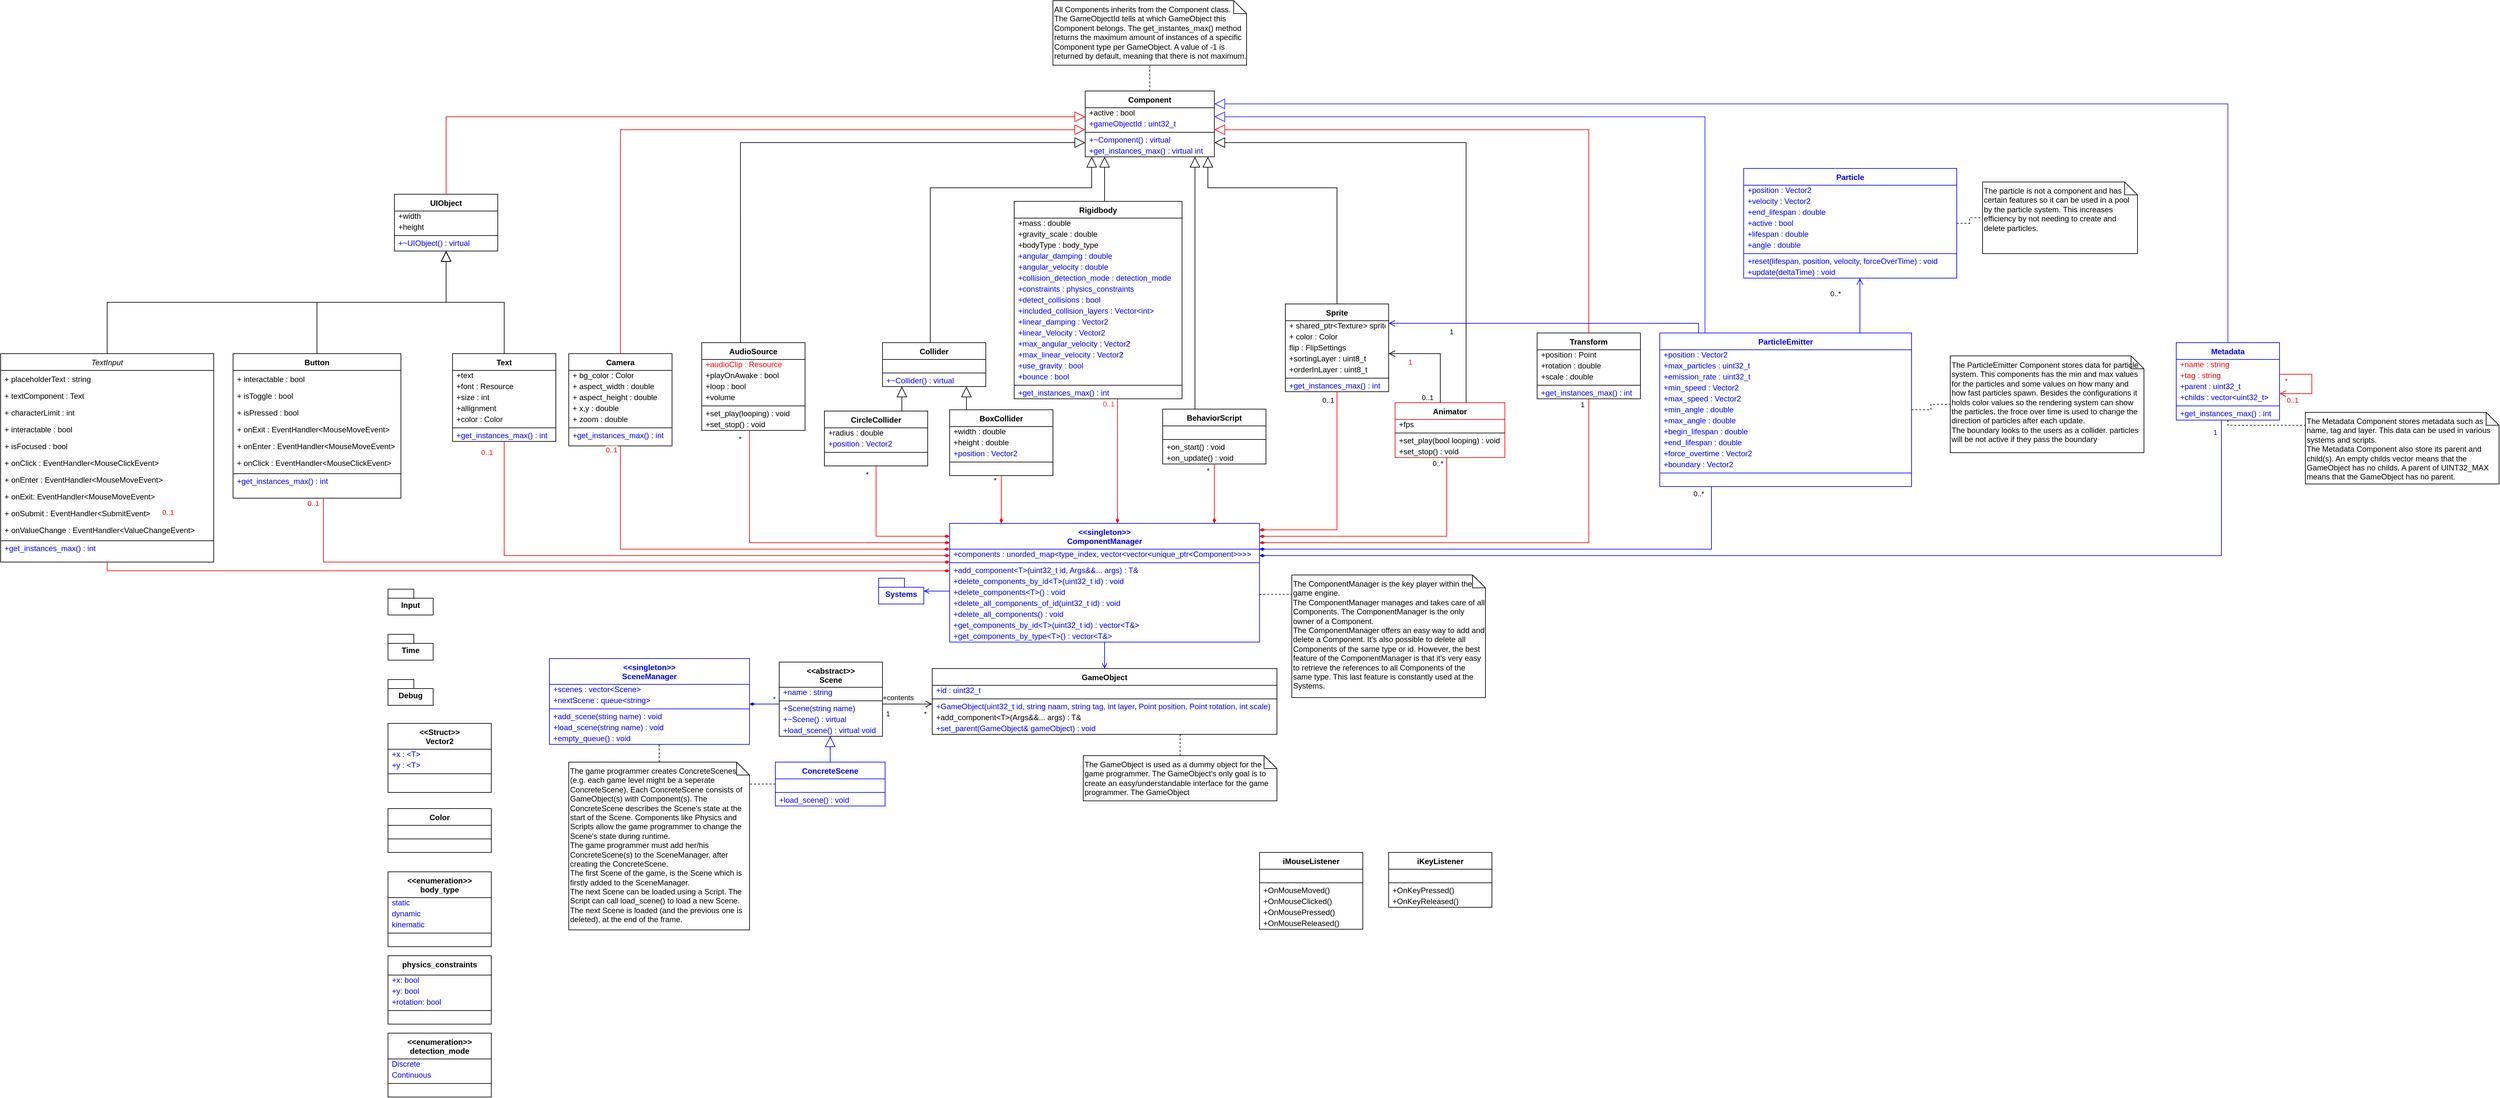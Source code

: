 <mxfile version="24.7.17" pages="19">
  <diagram id="ehgrrEZq6aIl9GSG0JpL" name="Main">
    <mxGraphModel dx="5346" dy="1006" grid="1" gridSize="10" guides="1" tooltips="1" connect="1" arrows="1" fold="1" page="1" pageScale="1" pageWidth="3300" pageHeight="2339" math="0" shadow="0">
      <root>
        <mxCell id="0" />
        <mxCell id="1" parent="0" />
        <mxCell id="5-8bWhzpOWirDYeo3-Cj-10" value="&lt;&lt;abstract&gt;&gt;&#xa;Scene" style="swimlane;fontStyle=1;align=center;verticalAlign=top;childLayout=stackLayout;horizontal=1;startSize=39;horizontalStack=0;resizeParent=1;resizeLast=0;collapsible=1;marginBottom=0;rounded=0;shadow=0;strokeWidth=1;movable=1;resizable=1;rotatable=1;deletable=1;editable=1;locked=0;connectable=1;direction=east;" parent="1" vertex="1">
          <mxGeometry x="926" y="1055" width="160" height="115" as="geometry">
            <mxRectangle x="330" y="540" width="160" height="26" as="alternateBounds" />
          </mxGeometry>
        </mxCell>
        <mxCell id="5-8bWhzpOWirDYeo3-Cj-11" value="+name : string" style="text;align=left;verticalAlign=bottom;spacingLeft=4;spacingRight=4;overflow=hidden;rotatable=1;points=[[0,0.5],[1,0.5]];portConstraint=eastwest;rounded=0;shadow=0;html=0;strokeWidth=1;horizontal=1;movable=1;resizable=1;deletable=1;editable=1;locked=0;connectable=1;fontColor=#0000FF;" parent="5-8bWhzpOWirDYeo3-Cj-10" vertex="1">
          <mxGeometry y="39" width="160" height="17" as="geometry" />
        </mxCell>
        <mxCell id="5-8bWhzpOWirDYeo3-Cj-12" value="" style="line;html=1;strokeWidth=1;align=left;verticalAlign=middle;spacingTop=-1;spacingLeft=3;spacingRight=3;rotatable=1;labelPosition=right;points=[];portConstraint=eastwest;fontSize=12;perimeterSpacing=0;movable=1;resizable=1;deletable=1;editable=1;locked=0;connectable=1;verticalLabelPosition=middle;" parent="5-8bWhzpOWirDYeo3-Cj-10" vertex="1">
          <mxGeometry y="56" width="160" height="8" as="geometry" />
        </mxCell>
        <mxCell id="5-8bWhzpOWirDYeo3-Cj-13" value="+Scene(string name)" style="text;align=left;verticalAlign=bottom;spacingLeft=4;spacingRight=4;overflow=hidden;rotatable=1;points=[[0,0.5],[1,0.5]];portConstraint=eastwest;rounded=0;shadow=0;html=0;strokeWidth=1;horizontal=1;movable=1;resizable=1;deletable=1;editable=1;locked=0;connectable=1;fontColor=#0000FF;" parent="5-8bWhzpOWirDYeo3-Cj-10" vertex="1">
          <mxGeometry y="64" width="160" height="17" as="geometry" />
        </mxCell>
        <mxCell id="uXPUMNlN59CLM5qzZz-l-25" value="+~Scene() : virtual" style="text;align=left;verticalAlign=bottom;spacingLeft=4;spacingRight=4;overflow=hidden;rotatable=1;points=[[0,0.5],[1,0.5]];portConstraint=eastwest;rounded=0;shadow=0;html=0;strokeWidth=1;horizontal=1;movable=1;resizable=1;deletable=1;editable=1;locked=0;connectable=1;fontColor=#0000FF;" parent="5-8bWhzpOWirDYeo3-Cj-10" vertex="1">
          <mxGeometry y="81" width="160" height="17" as="geometry" />
        </mxCell>
        <mxCell id="uXPUMNlN59CLM5qzZz-l-24" value="+load_scene() : virtual void" style="text;align=left;verticalAlign=bottom;spacingLeft=4;spacingRight=4;overflow=hidden;rotatable=1;points=[[0,0.5],[1,0.5]];portConstraint=eastwest;rounded=0;shadow=0;html=0;strokeWidth=1;horizontal=1;movable=1;resizable=1;deletable=1;editable=1;locked=0;connectable=1;fontColor=#0000FF;" parent="5-8bWhzpOWirDYeo3-Cj-10" vertex="1">
          <mxGeometry y="98" width="160" height="17" as="geometry" />
        </mxCell>
        <mxCell id="5-8bWhzpOWirDYeo3-Cj-14" value="" style="endArrow=open;html=1;rounded=0;movable=1;resizable=1;rotatable=1;deletable=1;editable=1;locked=0;connectable=1;endFill=0;endSize=8;edgeStyle=orthogonalEdgeStyle;" parent="1" source="5-8bWhzpOWirDYeo3-Cj-10" target="ZHgyX9xX1EySbdOx-EKd-46" edge="1">
          <mxGeometry width="50" height="50" relative="1" as="geometry">
            <mxPoint x="1290" y="1040" as="sourcePoint" />
            <mxPoint x="1350" y="1084" as="targetPoint" />
            <Array as="points">
              <mxPoint x="1120" y="1120" />
              <mxPoint x="1120" y="1120" />
            </Array>
          </mxGeometry>
        </mxCell>
        <mxCell id="5-8bWhzpOWirDYeo3-Cj-15" value="+contents" style="edgeLabel;html=1;align=center;verticalAlign=middle;resizable=0;points=[];" parent="5-8bWhzpOWirDYeo3-Cj-14" vertex="1" connectable="0">
          <mxGeometry x="-0.141" y="-1" relative="1" as="geometry">
            <mxPoint x="-9" y="-11" as="offset" />
          </mxGeometry>
        </mxCell>
        <mxCell id="5-8bWhzpOWirDYeo3-Cj-16" value="1" style="edgeLabel;html=1;align=center;verticalAlign=middle;resizable=0;points=[];" parent="5-8bWhzpOWirDYeo3-Cj-14" vertex="1" connectable="0">
          <mxGeometry x="-0.712" y="-1" relative="1" as="geometry">
            <mxPoint x="-3" y="14" as="offset" />
          </mxGeometry>
        </mxCell>
        <mxCell id="5-8bWhzpOWirDYeo3-Cj-17" value="*" style="edgeLabel;html=1;align=center;verticalAlign=middle;resizable=0;points=[];" parent="5-8bWhzpOWirDYeo3-Cj-14" vertex="1" connectable="0">
          <mxGeometry x="0.621" y="-1" relative="1" as="geometry">
            <mxPoint x="3" y="14" as="offset" />
          </mxGeometry>
        </mxCell>
        <mxCell id="5-8bWhzpOWirDYeo3-Cj-54" style="edgeStyle=orthogonalEdgeStyle;rounded=0;orthogonalLoop=1;jettySize=auto;html=1;endArrow=diamondThin;endFill=1;strokeColor=#FF0000;" parent="1" source="5-8bWhzpOWirDYeo3-Cj-56" target="5-8bWhzpOWirDYeo3-Cj-170" edge="1">
          <mxGeometry relative="1" as="geometry">
            <Array as="points">
              <mxPoint x="2180" y="870" />
            </Array>
          </mxGeometry>
        </mxCell>
        <mxCell id="5-8bWhzpOWirDYeo3-Cj-55" value="1" style="edgeLabel;html=1;align=center;verticalAlign=middle;resizable=0;points=[];" parent="5-8bWhzpOWirDYeo3-Cj-54" vertex="1" connectable="0">
          <mxGeometry x="-0.959" y="-3" relative="1" as="geometry">
            <mxPoint x="-7" y="-6" as="offset" />
          </mxGeometry>
        </mxCell>
        <mxCell id="5-8bWhzpOWirDYeo3-Cj-56" value="Transform" style="swimlane;fontStyle=1;align=center;verticalAlign=top;childLayout=stackLayout;horizontal=1;startSize=26;horizontalStack=0;resizeParent=1;resizeLast=0;collapsible=1;marginBottom=0;rounded=0;shadow=0;strokeWidth=1;movable=1;resizable=1;rotatable=1;deletable=1;editable=1;locked=0;connectable=1;direction=east;" parent="1" vertex="1">
          <mxGeometry x="2100" y="545" width="160" height="102" as="geometry">
            <mxRectangle x="330" y="540" width="160" height="26" as="alternateBounds" />
          </mxGeometry>
        </mxCell>
        <mxCell id="5-8bWhzpOWirDYeo3-Cj-57" value="+position : Point" style="text;align=left;verticalAlign=bottom;spacingLeft=4;spacingRight=4;overflow=hidden;rotatable=1;points=[[0,0.5],[1,0.5]];portConstraint=eastwest;rounded=0;shadow=0;html=0;strokeWidth=1;horizontal=1;movable=1;resizable=1;deletable=1;editable=1;locked=0;connectable=1;" parent="5-8bWhzpOWirDYeo3-Cj-56" vertex="1">
          <mxGeometry y="26" width="160" height="17" as="geometry" />
        </mxCell>
        <mxCell id="5-8bWhzpOWirDYeo3-Cj-58" value="+rotation : double" style="text;align=left;verticalAlign=bottom;spacingLeft=4;spacingRight=4;overflow=hidden;rotatable=1;points=[[0,0.5],[1,0.5]];portConstraint=eastwest;rounded=0;shadow=0;html=0;strokeWidth=1;horizontal=1;movable=1;resizable=1;deletable=1;editable=1;locked=0;connectable=1;" parent="5-8bWhzpOWirDYeo3-Cj-56" vertex="1">
          <mxGeometry y="43" width="160" height="17" as="geometry" />
        </mxCell>
        <mxCell id="5-8bWhzpOWirDYeo3-Cj-59" value="+scale : double" style="text;align=left;verticalAlign=bottom;spacingLeft=4;spacingRight=4;overflow=hidden;rotatable=1;points=[[0,0.5],[1,0.5]];portConstraint=eastwest;rounded=0;shadow=0;html=0;strokeWidth=1;horizontal=1;movable=1;resizable=1;deletable=1;editable=1;locked=0;connectable=1;" parent="5-8bWhzpOWirDYeo3-Cj-56" vertex="1">
          <mxGeometry y="60" width="160" height="17" as="geometry" />
        </mxCell>
        <mxCell id="5-8bWhzpOWirDYeo3-Cj-60" value="" style="line;html=1;strokeWidth=1;align=left;verticalAlign=middle;spacingTop=-1;spacingLeft=3;spacingRight=3;rotatable=1;labelPosition=right;points=[];portConstraint=eastwest;fontSize=12;perimeterSpacing=0;movable=1;resizable=1;deletable=1;editable=1;locked=0;connectable=1;verticalLabelPosition=middle;" parent="5-8bWhzpOWirDYeo3-Cj-56" vertex="1">
          <mxGeometry y="77" width="160" height="8" as="geometry" />
        </mxCell>
        <mxCell id="5-8bWhzpOWirDYeo3-Cj-61" value="+get_instances_max() : int" style="text;align=left;verticalAlign=bottom;spacingLeft=4;spacingRight=4;overflow=hidden;rotatable=1;points=[[0,0.5],[1,0.5]];portConstraint=eastwest;rounded=0;shadow=0;html=0;strokeWidth=1;horizontal=1;movable=1;resizable=1;deletable=1;editable=1;locked=0;connectable=1;fontColor=#0000FF;" parent="5-8bWhzpOWirDYeo3-Cj-56" vertex="1">
          <mxGeometry y="85" width="160" height="17" as="geometry" />
        </mxCell>
        <mxCell id="5-8bWhzpOWirDYeo3-Cj-62" value="iMouseListener" style="swimlane;fontStyle=1;align=center;verticalAlign=top;childLayout=stackLayout;horizontal=1;startSize=26;horizontalStack=0;resizeParent=1;resizeLast=0;collapsible=1;marginBottom=0;rounded=0;shadow=0;strokeWidth=1;movable=1;resizable=1;rotatable=1;deletable=1;editable=1;locked=0;connectable=1;direction=east;" parent="1" vertex="1">
          <mxGeometry x="1670" y="1350" width="160" height="119" as="geometry">
            <mxRectangle x="330" y="540" width="160" height="26" as="alternateBounds" />
          </mxGeometry>
        </mxCell>
        <mxCell id="5-8bWhzpOWirDYeo3-Cj-63" style="text;align=left;verticalAlign=bottom;spacingLeft=4;spacingRight=4;overflow=hidden;rotatable=1;points=[[0,0.5],[1,0.5]];portConstraint=eastwest;rounded=0;shadow=0;html=0;strokeWidth=1;horizontal=1;movable=1;resizable=1;deletable=1;editable=1;locked=0;connectable=1;" parent="5-8bWhzpOWirDYeo3-Cj-62" vertex="1">
          <mxGeometry y="26" width="160" height="17" as="geometry" />
        </mxCell>
        <mxCell id="5-8bWhzpOWirDYeo3-Cj-64" value="" style="line;html=1;strokeWidth=1;align=left;verticalAlign=middle;spacingTop=-1;spacingLeft=3;spacingRight=3;rotatable=1;labelPosition=right;points=[];portConstraint=eastwest;fontSize=12;perimeterSpacing=0;movable=1;resizable=1;deletable=1;editable=1;locked=0;connectable=1;verticalLabelPosition=middle;" parent="5-8bWhzpOWirDYeo3-Cj-62" vertex="1">
          <mxGeometry y="43" width="160" height="8" as="geometry" />
        </mxCell>
        <mxCell id="5-8bWhzpOWirDYeo3-Cj-65" value="+OnMouseMoved()" style="text;align=left;verticalAlign=bottom;spacingLeft=4;spacingRight=4;overflow=hidden;rotatable=1;points=[[0,0.5],[1,0.5]];portConstraint=eastwest;rounded=0;shadow=0;html=0;strokeWidth=1;horizontal=1;movable=1;resizable=1;deletable=1;editable=1;locked=0;connectable=1;" parent="5-8bWhzpOWirDYeo3-Cj-62" vertex="1">
          <mxGeometry y="51" width="160" height="17" as="geometry" />
        </mxCell>
        <mxCell id="5-8bWhzpOWirDYeo3-Cj-66" value="+OnMouseClicked()" style="text;align=left;verticalAlign=bottom;spacingLeft=4;spacingRight=4;overflow=hidden;rotatable=1;points=[[0,0.5],[1,0.5]];portConstraint=eastwest;rounded=0;shadow=0;html=0;strokeWidth=1;horizontal=1;movable=1;resizable=1;deletable=1;editable=1;locked=0;connectable=1;" parent="5-8bWhzpOWirDYeo3-Cj-62" vertex="1">
          <mxGeometry y="68" width="160" height="17" as="geometry" />
        </mxCell>
        <mxCell id="5-8bWhzpOWirDYeo3-Cj-67" value="+OnMousePressed()" style="text;align=left;verticalAlign=bottom;spacingLeft=4;spacingRight=4;overflow=hidden;rotatable=1;points=[[0,0.5],[1,0.5]];portConstraint=eastwest;rounded=0;shadow=0;html=0;strokeWidth=1;horizontal=1;movable=1;resizable=1;deletable=1;editable=1;locked=0;connectable=1;" parent="5-8bWhzpOWirDYeo3-Cj-62" vertex="1">
          <mxGeometry y="85" width="160" height="17" as="geometry" />
        </mxCell>
        <mxCell id="5-8bWhzpOWirDYeo3-Cj-68" value="+OnMouseReleased()" style="text;align=left;verticalAlign=bottom;spacingLeft=4;spacingRight=4;overflow=hidden;rotatable=1;points=[[0,0.5],[1,0.5]];portConstraint=eastwest;rounded=0;shadow=0;html=0;strokeWidth=1;horizontal=1;movable=1;resizable=1;deletable=1;editable=1;locked=0;connectable=1;" parent="5-8bWhzpOWirDYeo3-Cj-62" vertex="1">
          <mxGeometry y="102" width="160" height="17" as="geometry" />
        </mxCell>
        <mxCell id="5-8bWhzpOWirDYeo3-Cj-69" value="iKeyListener" style="swimlane;fontStyle=1;align=center;verticalAlign=top;childLayout=stackLayout;horizontal=1;startSize=26;horizontalStack=0;resizeParent=1;resizeLast=0;collapsible=1;marginBottom=0;rounded=0;shadow=0;strokeWidth=1;movable=1;resizable=1;rotatable=1;deletable=1;editable=1;locked=0;connectable=1;direction=east;" parent="1" vertex="1">
          <mxGeometry x="1870" y="1350" width="160" height="85" as="geometry">
            <mxRectangle x="330" y="540" width="160" height="26" as="alternateBounds" />
          </mxGeometry>
        </mxCell>
        <mxCell id="5-8bWhzpOWirDYeo3-Cj-70" style="text;align=left;verticalAlign=bottom;spacingLeft=4;spacingRight=4;overflow=hidden;rotatable=1;points=[[0,0.5],[1,0.5]];portConstraint=eastwest;rounded=0;shadow=0;html=0;strokeWidth=1;horizontal=1;movable=1;resizable=1;deletable=1;editable=1;locked=0;connectable=1;" parent="5-8bWhzpOWirDYeo3-Cj-69" vertex="1">
          <mxGeometry y="26" width="160" height="17" as="geometry" />
        </mxCell>
        <mxCell id="5-8bWhzpOWirDYeo3-Cj-71" value="" style="line;html=1;strokeWidth=1;align=left;verticalAlign=middle;spacingTop=-1;spacingLeft=3;spacingRight=3;rotatable=1;labelPosition=right;points=[];portConstraint=eastwest;fontSize=12;perimeterSpacing=0;movable=1;resizable=1;deletable=1;editable=1;locked=0;connectable=1;verticalLabelPosition=middle;" parent="5-8bWhzpOWirDYeo3-Cj-69" vertex="1">
          <mxGeometry y="43" width="160" height="8" as="geometry" />
        </mxCell>
        <mxCell id="5-8bWhzpOWirDYeo3-Cj-72" value="+OnKeyPressed()" style="text;align=left;verticalAlign=bottom;spacingLeft=4;spacingRight=4;overflow=hidden;rotatable=1;points=[[0,0.5],[1,0.5]];portConstraint=eastwest;rounded=0;shadow=0;html=0;strokeWidth=1;horizontal=1;movable=1;resizable=1;deletable=1;editable=1;locked=0;connectable=1;" parent="5-8bWhzpOWirDYeo3-Cj-69" vertex="1">
          <mxGeometry y="51" width="160" height="17" as="geometry" />
        </mxCell>
        <mxCell id="5-8bWhzpOWirDYeo3-Cj-73" value="+OnKeyReleased()" style="text;align=left;verticalAlign=bottom;spacingLeft=4;spacingRight=4;overflow=hidden;rotatable=1;points=[[0,0.5],[1,0.5]];portConstraint=eastwest;rounded=0;shadow=0;html=0;strokeWidth=1;horizontal=1;movable=1;resizable=1;deletable=1;editable=1;locked=0;connectable=1;" parent="5-8bWhzpOWirDYeo3-Cj-69" vertex="1">
          <mxGeometry y="68" width="160" height="17" as="geometry" />
        </mxCell>
        <mxCell id="5-8bWhzpOWirDYeo3-Cj-74" value="Color" style="swimlane;fontStyle=1;align=center;verticalAlign=top;childLayout=stackLayout;horizontal=1;startSize=26;horizontalStack=0;resizeParent=1;resizeLast=0;collapsible=1;marginBottom=0;rounded=0;shadow=0;strokeWidth=1;movable=1;resizable=1;rotatable=1;deletable=1;editable=1;locked=0;connectable=1;direction=east;" parent="1" vertex="1">
          <mxGeometry x="320" y="1282" width="160" height="68" as="geometry">
            <mxRectangle x="330" y="540" width="160" height="26" as="alternateBounds" />
          </mxGeometry>
        </mxCell>
        <mxCell id="5-8bWhzpOWirDYeo3-Cj-75" style="text;align=left;verticalAlign=bottom;spacingLeft=4;spacingRight=4;overflow=hidden;rotatable=1;points=[[0,0.5],[1,0.5]];portConstraint=eastwest;rounded=0;shadow=0;html=0;strokeWidth=1;horizontal=1;movable=1;resizable=1;deletable=1;editable=1;locked=0;connectable=1;" parent="5-8bWhzpOWirDYeo3-Cj-74" vertex="1">
          <mxGeometry y="26" width="160" height="17" as="geometry" />
        </mxCell>
        <mxCell id="5-8bWhzpOWirDYeo3-Cj-76" value="" style="line;html=1;strokeWidth=1;align=left;verticalAlign=middle;spacingTop=-1;spacingLeft=3;spacingRight=3;rotatable=1;labelPosition=right;points=[];portConstraint=eastwest;fontSize=12;perimeterSpacing=0;movable=1;resizable=1;deletable=1;editable=1;locked=0;connectable=1;verticalLabelPosition=middle;" parent="5-8bWhzpOWirDYeo3-Cj-74" vertex="1">
          <mxGeometry y="43" width="160" height="8" as="geometry" />
        </mxCell>
        <mxCell id="5-8bWhzpOWirDYeo3-Cj-77" style="text;align=left;verticalAlign=bottom;spacingLeft=4;spacingRight=4;overflow=hidden;rotatable=1;points=[[0,0.5],[1,0.5]];portConstraint=eastwest;rounded=0;shadow=0;html=0;strokeWidth=1;horizontal=1;movable=1;resizable=1;deletable=1;editable=1;locked=0;connectable=1;" parent="5-8bWhzpOWirDYeo3-Cj-74" vertex="1">
          <mxGeometry y="51" width="160" height="17" as="geometry" />
        </mxCell>
        <mxCell id="5-8bWhzpOWirDYeo3-Cj-78" value="&lt;&lt;Struct&gt;&gt;&#xa;Vector2" style="swimlane;fontStyle=1;align=center;verticalAlign=top;childLayout=stackLayout;horizontal=1;startSize=40;horizontalStack=0;resizeParent=1;resizeLast=0;collapsible=1;marginBottom=0;rounded=0;shadow=0;strokeWidth=1;movable=1;resizable=1;rotatable=1;deletable=1;editable=1;locked=0;connectable=1;direction=east;" parent="1" vertex="1">
          <mxGeometry x="320" y="1150" width="160" height="107" as="geometry">
            <mxRectangle x="330" y="540" width="160" height="26" as="alternateBounds" />
          </mxGeometry>
        </mxCell>
        <mxCell id="5-8bWhzpOWirDYeo3-Cj-79" value="+x : &lt;T&gt;" style="text;align=left;verticalAlign=bottom;spacingLeft=4;spacingRight=4;overflow=hidden;rotatable=1;points=[[0,0.5],[1,0.5]];portConstraint=eastwest;rounded=0;shadow=0;html=0;strokeWidth=1;horizontal=1;movable=1;resizable=1;deletable=1;editable=1;locked=0;connectable=1;fontColor=#0000FF;" parent="5-8bWhzpOWirDYeo3-Cj-78" vertex="1">
          <mxGeometry y="40" width="160" height="17" as="geometry" />
        </mxCell>
        <mxCell id="ZHgyX9xX1EySbdOx-EKd-69" value="+y : &lt;T&gt;" style="text;align=left;verticalAlign=bottom;spacingLeft=4;spacingRight=4;overflow=hidden;rotatable=1;points=[[0,0.5],[1,0.5]];portConstraint=eastwest;rounded=0;shadow=0;html=0;strokeWidth=1;horizontal=1;movable=1;resizable=1;deletable=1;editable=1;locked=0;connectable=1;fontColor=#0000FF;" parent="5-8bWhzpOWirDYeo3-Cj-78" vertex="1">
          <mxGeometry y="57" width="160" height="17" as="geometry" />
        </mxCell>
        <mxCell id="5-8bWhzpOWirDYeo3-Cj-80" value="" style="line;html=1;strokeWidth=1;align=left;verticalAlign=middle;spacingTop=-1;spacingLeft=3;spacingRight=3;rotatable=1;labelPosition=right;points=[];portConstraint=eastwest;fontSize=12;perimeterSpacing=0;movable=1;resizable=1;deletable=1;editable=1;locked=0;connectable=1;verticalLabelPosition=middle;" parent="5-8bWhzpOWirDYeo3-Cj-78" vertex="1">
          <mxGeometry y="74" width="160" height="8" as="geometry" />
        </mxCell>
        <mxCell id="5-8bWhzpOWirDYeo3-Cj-81" style="text;align=left;verticalAlign=bottom;spacingLeft=4;spacingRight=4;overflow=hidden;rotatable=1;points=[[0,0.5],[1,0.5]];portConstraint=eastwest;rounded=0;shadow=0;html=0;strokeWidth=1;horizontal=1;movable=1;resizable=1;deletable=1;editable=1;locked=0;connectable=1;" parent="5-8bWhzpOWirDYeo3-Cj-78" vertex="1">
          <mxGeometry y="82" width="160" height="17" as="geometry" />
        </mxCell>
        <mxCell id="5-8bWhzpOWirDYeo3-Cj-82" value="Debug" style="shape=folder;fontStyle=1;spacingTop=10;tabWidth=40;tabHeight=14;tabPosition=left;html=1;whiteSpace=wrap;" parent="1" vertex="1">
          <mxGeometry x="320" y="1082" width="70" height="40" as="geometry" />
        </mxCell>
        <mxCell id="5-8bWhzpOWirDYeo3-Cj-83" value="Time" style="shape=folder;fontStyle=1;spacingTop=10;tabWidth=40;tabHeight=14;tabPosition=left;html=1;whiteSpace=wrap;" parent="1" vertex="1">
          <mxGeometry x="320" y="1012" width="70" height="40" as="geometry" />
        </mxCell>
        <mxCell id="5-8bWhzpOWirDYeo3-Cj-84" value="Input" style="shape=folder;fontStyle=1;spacingTop=10;tabWidth=40;tabHeight=14;tabPosition=left;html=1;whiteSpace=wrap;" parent="1" vertex="1">
          <mxGeometry x="320" y="942" width="70" height="40" as="geometry" />
        </mxCell>
        <mxCell id="5-8bWhzpOWirDYeo3-Cj-85" value="AudioSource" style="swimlane;fontStyle=1;align=center;verticalAlign=top;childLayout=stackLayout;horizontal=1;startSize=26;horizontalStack=0;resizeParent=1;resizeLast=0;collapsible=1;marginBottom=0;rounded=0;shadow=0;strokeWidth=1;movable=1;resizable=1;rotatable=1;deletable=1;editable=1;locked=0;connectable=1;direction=east;" parent="1" vertex="1">
          <mxGeometry x="806" y="560" width="160" height="136" as="geometry">
            <mxRectangle x="330" y="540" width="160" height="26" as="alternateBounds" />
          </mxGeometry>
        </mxCell>
        <mxCell id="5-8bWhzpOWirDYeo3-Cj-86" value="+audioClip : Resource" style="text;align=left;verticalAlign=bottom;spacingLeft=4;spacingRight=4;overflow=hidden;rotatable=1;points=[[0,0.5],[1,0.5]];portConstraint=eastwest;rounded=0;shadow=0;html=0;strokeWidth=1;horizontal=1;movable=1;resizable=1;deletable=1;editable=1;locked=0;connectable=1;fontColor=#ff0000;" parent="5-8bWhzpOWirDYeo3-Cj-85" vertex="1">
          <mxGeometry y="26" width="160" height="17" as="geometry" />
        </mxCell>
        <mxCell id="5-8bWhzpOWirDYeo3-Cj-87" value="+playOnAwake : bool" style="text;align=left;verticalAlign=bottom;spacingLeft=4;spacingRight=4;overflow=hidden;rotatable=1;points=[[0,0.5],[1,0.5]];portConstraint=eastwest;rounded=0;shadow=0;html=0;strokeWidth=1;horizontal=1;movable=1;resizable=1;deletable=1;editable=1;locked=0;connectable=1;" parent="5-8bWhzpOWirDYeo3-Cj-85" vertex="1">
          <mxGeometry y="43" width="160" height="17" as="geometry" />
        </mxCell>
        <mxCell id="5-8bWhzpOWirDYeo3-Cj-88" value="+loop : bool" style="text;align=left;verticalAlign=bottom;spacingLeft=4;spacingRight=4;overflow=hidden;rotatable=1;points=[[0,0.5],[1,0.5]];portConstraint=eastwest;rounded=0;shadow=0;html=0;strokeWidth=1;horizontal=1;movable=1;resizable=1;deletable=1;editable=1;locked=0;connectable=1;" parent="5-8bWhzpOWirDYeo3-Cj-85" vertex="1">
          <mxGeometry y="60" width="160" height="17" as="geometry" />
        </mxCell>
        <mxCell id="5-8bWhzpOWirDYeo3-Cj-89" value="+volume" style="text;align=left;verticalAlign=bottom;spacingLeft=4;spacingRight=4;overflow=hidden;rotatable=1;points=[[0,0.5],[1,0.5]];portConstraint=eastwest;rounded=0;shadow=0;html=0;strokeWidth=1;horizontal=1;movable=1;resizable=1;deletable=1;editable=1;locked=0;connectable=1;" parent="5-8bWhzpOWirDYeo3-Cj-85" vertex="1">
          <mxGeometry y="77" width="160" height="17" as="geometry" />
        </mxCell>
        <mxCell id="5-8bWhzpOWirDYeo3-Cj-90" value="" style="line;html=1;strokeWidth=1;align=left;verticalAlign=middle;spacingTop=-1;spacingLeft=3;spacingRight=3;rotatable=1;labelPosition=right;points=[];portConstraint=eastwest;fontSize=12;perimeterSpacing=0;movable=1;resizable=1;deletable=1;editable=1;locked=0;connectable=1;verticalLabelPosition=middle;" parent="5-8bWhzpOWirDYeo3-Cj-85" vertex="1">
          <mxGeometry y="94" width="160" height="8" as="geometry" />
        </mxCell>
        <mxCell id="5-8bWhzpOWirDYeo3-Cj-91" value="+set_play(looping) : void" style="text;align=left;verticalAlign=bottom;spacingLeft=4;spacingRight=4;overflow=hidden;rotatable=1;points=[[0,0.5],[1,0.5]];portConstraint=eastwest;rounded=0;shadow=0;html=0;strokeWidth=1;horizontal=1;movable=1;resizable=1;deletable=1;editable=1;locked=0;connectable=1;" parent="5-8bWhzpOWirDYeo3-Cj-85" vertex="1">
          <mxGeometry y="102" width="160" height="17" as="geometry" />
        </mxCell>
        <mxCell id="5-8bWhzpOWirDYeo3-Cj-92" value="+set_stop() : void" style="text;align=left;verticalAlign=bottom;spacingLeft=4;spacingRight=4;overflow=hidden;rotatable=1;points=[[0,0.5],[1,0.5]];portConstraint=eastwest;rounded=0;shadow=0;html=0;strokeWidth=1;horizontal=1;movable=1;resizable=1;deletable=1;editable=1;locked=0;connectable=1;" parent="5-8bWhzpOWirDYeo3-Cj-85" vertex="1">
          <mxGeometry y="119" width="160" height="17" as="geometry" />
        </mxCell>
        <mxCell id="5-8bWhzpOWirDYeo3-Cj-93" value="Collider" style="swimlane;fontStyle=1;align=center;verticalAlign=top;childLayout=stackLayout;horizontal=1;startSize=26;horizontalStack=0;resizeParent=1;resizeLast=0;collapsible=1;marginBottom=0;rounded=0;shadow=0;strokeWidth=1;movable=1;resizable=1;rotatable=1;deletable=1;editable=1;locked=0;connectable=1;direction=east;" parent="1" vertex="1">
          <mxGeometry x="1086" y="560" width="160" height="68" as="geometry">
            <mxRectangle x="330" y="540" width="160" height="26" as="alternateBounds" />
          </mxGeometry>
        </mxCell>
        <mxCell id="5-8bWhzpOWirDYeo3-Cj-94" style="text;align=left;verticalAlign=bottom;spacingLeft=4;spacingRight=4;overflow=hidden;rotatable=1;points=[[0,0.5],[1,0.5]];portConstraint=eastwest;rounded=0;shadow=0;html=0;strokeWidth=1;horizontal=1;movable=1;resizable=1;deletable=1;editable=1;locked=0;connectable=1;" parent="5-8bWhzpOWirDYeo3-Cj-93" vertex="1">
          <mxGeometry y="26" width="160" height="17" as="geometry" />
        </mxCell>
        <mxCell id="5-8bWhzpOWirDYeo3-Cj-95" value="" style="line;html=1;strokeWidth=1;align=left;verticalAlign=middle;spacingTop=-1;spacingLeft=3;spacingRight=3;rotatable=1;labelPosition=right;points=[];portConstraint=eastwest;fontSize=12;perimeterSpacing=0;movable=1;resizable=1;deletable=1;editable=1;locked=0;connectable=1;verticalLabelPosition=middle;" parent="5-8bWhzpOWirDYeo3-Cj-93" vertex="1">
          <mxGeometry y="43" width="160" height="8" as="geometry" />
        </mxCell>
        <mxCell id="uXPUMNlN59CLM5qzZz-l-23" value="+~Collider() : virtual" style="text;align=left;verticalAlign=bottom;spacingLeft=4;spacingRight=4;overflow=hidden;rotatable=1;points=[[0,0.5],[1,0.5]];portConstraint=eastwest;rounded=0;shadow=0;html=0;strokeWidth=1;horizontal=1;movable=1;resizable=1;deletable=1;editable=1;locked=0;connectable=1;fontColor=#0000FF;" parent="5-8bWhzpOWirDYeo3-Cj-93" vertex="1">
          <mxGeometry y="51" width="160" height="17" as="geometry" />
        </mxCell>
        <mxCell id="5-8bWhzpOWirDYeo3-Cj-97" value="CircleCollider" style="swimlane;fontStyle=1;align=center;verticalAlign=top;childLayout=stackLayout;horizontal=1;startSize=26;horizontalStack=0;resizeParent=1;resizeLast=0;collapsible=1;marginBottom=0;rounded=0;shadow=0;strokeWidth=1;movable=1;resizable=1;rotatable=1;deletable=1;editable=1;locked=0;connectable=1;direction=east;" parent="1" vertex="1">
          <mxGeometry x="996" y="666" width="160" height="85" as="geometry">
            <mxRectangle x="330" y="540" width="160" height="26" as="alternateBounds" />
          </mxGeometry>
        </mxCell>
        <mxCell id="5-8bWhzpOWirDYeo3-Cj-98" value="+radius : double" style="text;align=left;verticalAlign=bottom;spacingLeft=4;spacingRight=4;overflow=hidden;rotatable=1;points=[[0,0.5],[1,0.5]];portConstraint=eastwest;rounded=0;shadow=0;html=0;strokeWidth=1;horizontal=1;movable=1;resizable=1;deletable=1;editable=1;locked=0;connectable=1;" parent="5-8bWhzpOWirDYeo3-Cj-97" vertex="1">
          <mxGeometry y="26" width="160" height="17" as="geometry" />
        </mxCell>
        <mxCell id="QpFLp5RZX1MbUHJJD-iN-30" value="+position : Vector2" style="text;align=left;verticalAlign=bottom;spacingLeft=4;spacingRight=4;overflow=hidden;rotatable=1;points=[[0,0.5],[1,0.5]];portConstraint=eastwest;rounded=0;shadow=0;html=0;strokeWidth=1;horizontal=1;movable=1;resizable=1;deletable=1;editable=1;locked=0;connectable=1;fontColor=#0000FF;" parent="5-8bWhzpOWirDYeo3-Cj-97" vertex="1">
          <mxGeometry y="43" width="160" height="17" as="geometry" />
        </mxCell>
        <mxCell id="5-8bWhzpOWirDYeo3-Cj-99" value="" style="line;html=1;strokeWidth=1;align=left;verticalAlign=middle;spacingTop=-1;spacingLeft=3;spacingRight=3;rotatable=1;labelPosition=right;points=[];portConstraint=eastwest;fontSize=12;perimeterSpacing=0;movable=1;resizable=1;deletable=1;editable=1;locked=0;connectable=1;verticalLabelPosition=middle;" parent="5-8bWhzpOWirDYeo3-Cj-97" vertex="1">
          <mxGeometry y="60" width="160" height="8" as="geometry" />
        </mxCell>
        <mxCell id="5-8bWhzpOWirDYeo3-Cj-100" style="text;align=left;verticalAlign=bottom;spacingLeft=4;spacingRight=4;overflow=hidden;rotatable=1;points=[[0,0.5],[1,0.5]];portConstraint=eastwest;rounded=0;shadow=0;html=0;strokeWidth=1;horizontal=1;movable=1;resizable=1;deletable=1;editable=1;locked=0;connectable=1;" parent="5-8bWhzpOWirDYeo3-Cj-97" vertex="1">
          <mxGeometry y="68" width="160" height="17" as="geometry" />
        </mxCell>
        <mxCell id="5-8bWhzpOWirDYeo3-Cj-101" value="BoxCollider" style="swimlane;fontStyle=1;align=center;verticalAlign=top;childLayout=stackLayout;horizontal=1;startSize=26;horizontalStack=0;resizeParent=1;resizeLast=0;collapsible=1;marginBottom=0;rounded=0;shadow=0;strokeWidth=1;movable=1;resizable=1;rotatable=1;deletable=1;editable=1;locked=0;connectable=1;direction=east;" parent="1" vertex="1">
          <mxGeometry x="1190" y="664" width="160" height="102" as="geometry">
            <mxRectangle x="330" y="540" width="160" height="26" as="alternateBounds" />
          </mxGeometry>
        </mxCell>
        <mxCell id="5-8bWhzpOWirDYeo3-Cj-102" value="+width : double" style="text;align=left;verticalAlign=bottom;spacingLeft=4;spacingRight=4;overflow=hidden;rotatable=1;points=[[0,0.5],[1,0.5]];portConstraint=eastwest;rounded=0;shadow=0;html=0;strokeWidth=1;horizontal=1;movable=1;resizable=1;deletable=1;editable=1;locked=0;connectable=1;" parent="5-8bWhzpOWirDYeo3-Cj-101" vertex="1">
          <mxGeometry y="26" width="160" height="17" as="geometry" />
        </mxCell>
        <mxCell id="5-8bWhzpOWirDYeo3-Cj-103" value="+height : double" style="text;align=left;verticalAlign=bottom;spacingLeft=4;spacingRight=4;overflow=hidden;rotatable=1;points=[[0,0.5],[1,0.5]];portConstraint=eastwest;rounded=0;shadow=0;html=0;strokeWidth=1;horizontal=1;movable=1;resizable=1;deletable=1;editable=1;locked=0;connectable=1;" parent="5-8bWhzpOWirDYeo3-Cj-101" vertex="1">
          <mxGeometry y="43" width="160" height="17" as="geometry" />
        </mxCell>
        <mxCell id="QpFLp5RZX1MbUHJJD-iN-31" value="+position : Vector2" style="text;align=left;verticalAlign=bottom;spacingLeft=4;spacingRight=4;overflow=hidden;rotatable=1;points=[[0,0.5],[1,0.5]];portConstraint=eastwest;rounded=0;shadow=0;html=0;strokeWidth=1;horizontal=1;movable=1;resizable=1;deletable=1;editable=1;locked=0;connectable=1;fontColor=#0000FF;" parent="5-8bWhzpOWirDYeo3-Cj-101" vertex="1">
          <mxGeometry y="60" width="160" height="17" as="geometry" />
        </mxCell>
        <mxCell id="5-8bWhzpOWirDYeo3-Cj-104" value="" style="line;html=1;strokeWidth=1;align=left;verticalAlign=middle;spacingTop=-1;spacingLeft=3;spacingRight=3;rotatable=1;labelPosition=right;points=[];portConstraint=eastwest;fontSize=12;perimeterSpacing=0;movable=1;resizable=1;deletable=1;editable=1;locked=0;connectable=1;verticalLabelPosition=middle;" parent="5-8bWhzpOWirDYeo3-Cj-101" vertex="1">
          <mxGeometry y="77" width="160" height="8" as="geometry" />
        </mxCell>
        <mxCell id="5-8bWhzpOWirDYeo3-Cj-105" style="text;align=left;verticalAlign=bottom;spacingLeft=4;spacingRight=4;overflow=hidden;rotatable=1;points=[[0,0.5],[1,0.5]];portConstraint=eastwest;rounded=0;shadow=0;html=0;strokeWidth=1;horizontal=1;movable=1;resizable=1;deletable=1;editable=1;locked=0;connectable=1;" parent="5-8bWhzpOWirDYeo3-Cj-101" vertex="1">
          <mxGeometry y="85" width="160" height="17" as="geometry" />
        </mxCell>
        <mxCell id="5-8bWhzpOWirDYeo3-Cj-106" value="Component" style="swimlane;fontStyle=1;align=center;verticalAlign=top;childLayout=stackLayout;horizontal=1;startSize=26;horizontalStack=0;resizeParent=1;resizeLast=0;collapsible=1;marginBottom=0;rounded=0;shadow=0;strokeWidth=1;movable=1;resizable=1;rotatable=1;deletable=1;editable=1;locked=0;connectable=1;direction=east;" parent="1" vertex="1">
          <mxGeometry x="1400" y="170" width="200" height="102" as="geometry">
            <mxRectangle x="330" y="540" width="160" height="26" as="alternateBounds" />
          </mxGeometry>
        </mxCell>
        <mxCell id="5-8bWhzpOWirDYeo3-Cj-107" value="+active : bool" style="text;align=left;verticalAlign=bottom;spacingLeft=4;spacingRight=4;overflow=hidden;rotatable=1;points=[[0,0.5],[1,0.5]];portConstraint=eastwest;rounded=0;shadow=0;html=0;strokeWidth=1;horizontal=1;movable=1;resizable=1;deletable=1;editable=1;locked=0;connectable=1;" parent="5-8bWhzpOWirDYeo3-Cj-106" vertex="1">
          <mxGeometry y="26" width="200" height="17" as="geometry" />
        </mxCell>
        <mxCell id="5-8bWhzpOWirDYeo3-Cj-108" value="+gameObjectId : uint32_t" style="text;align=left;verticalAlign=bottom;spacingLeft=4;spacingRight=4;overflow=hidden;rotatable=1;points=[[0,0.5],[1,0.5]];portConstraint=eastwest;rounded=0;shadow=0;html=0;strokeWidth=1;horizontal=1;movable=1;resizable=1;deletable=1;editable=1;locked=0;connectable=1;fontColor=#0000FF;" parent="5-8bWhzpOWirDYeo3-Cj-106" vertex="1">
          <mxGeometry y="43" width="200" height="17" as="geometry" />
        </mxCell>
        <mxCell id="5-8bWhzpOWirDYeo3-Cj-109" value="" style="line;html=1;strokeWidth=1;align=left;verticalAlign=middle;spacingTop=-1;spacingLeft=3;spacingRight=3;rotatable=1;labelPosition=right;points=[];portConstraint=eastwest;fontSize=12;perimeterSpacing=0;movable=1;resizable=1;deletable=1;editable=1;locked=0;connectable=1;verticalLabelPosition=middle;" parent="5-8bWhzpOWirDYeo3-Cj-106" vertex="1">
          <mxGeometry y="60" width="200" height="8" as="geometry" />
        </mxCell>
        <mxCell id="5-8bWhzpOWirDYeo3-Cj-110" value="+~Component() : virtual" style="text;align=left;verticalAlign=bottom;spacingLeft=4;spacingRight=4;overflow=hidden;rotatable=1;points=[[0,0.5],[1,0.5]];portConstraint=eastwest;rounded=0;shadow=0;html=0;strokeWidth=1;horizontal=1;movable=1;resizable=1;deletable=1;editable=1;locked=0;connectable=1;fontColor=#0000FF;" parent="5-8bWhzpOWirDYeo3-Cj-106" vertex="1">
          <mxGeometry y="68" width="200" height="17" as="geometry" />
        </mxCell>
        <mxCell id="uXPUMNlN59CLM5qzZz-l-20" value="+get_instances_max() : virtual int" style="text;align=left;verticalAlign=bottom;spacingLeft=4;spacingRight=4;overflow=hidden;rotatable=1;points=[[0,0.5],[1,0.5]];portConstraint=eastwest;rounded=0;shadow=0;html=0;strokeWidth=1;horizontal=1;movable=1;resizable=1;deletable=1;editable=1;locked=0;connectable=1;fontColor=#0000FF;" parent="5-8bWhzpOWirDYeo3-Cj-106" vertex="1">
          <mxGeometry y="85" width="200" height="17" as="geometry" />
        </mxCell>
        <mxCell id="5-8bWhzpOWirDYeo3-Cj-111" value="Rigidbody" style="swimlane;fontStyle=1;align=center;verticalAlign=top;childLayout=stackLayout;horizontal=1;startSize=26;horizontalStack=0;resizeParent=1;resizeLast=0;collapsible=1;marginBottom=0;rounded=0;shadow=0;strokeWidth=1;movable=1;resizable=1;rotatable=1;deletable=1;editable=1;locked=0;connectable=1;direction=east;" parent="1" vertex="1">
          <mxGeometry x="1290" y="341" width="260" height="306" as="geometry">
            <mxRectangle x="330" y="540" width="160" height="26" as="alternateBounds" />
          </mxGeometry>
        </mxCell>
        <mxCell id="5-8bWhzpOWirDYeo3-Cj-112" value="+mass : double" style="text;align=left;verticalAlign=bottom;spacingLeft=4;spacingRight=4;overflow=hidden;rotatable=1;points=[[0,0.5],[1,0.5]];portConstraint=eastwest;rounded=0;shadow=0;html=0;strokeWidth=1;horizontal=1;movable=1;resizable=1;deletable=1;editable=1;locked=0;connectable=1;" parent="5-8bWhzpOWirDYeo3-Cj-111" vertex="1">
          <mxGeometry y="26" width="260" height="17" as="geometry" />
        </mxCell>
        <mxCell id="5-8bWhzpOWirDYeo3-Cj-113" value="+gravity_scale : double" style="text;align=left;verticalAlign=bottom;spacingLeft=4;spacingRight=4;overflow=hidden;rotatable=1;points=[[0,0.5],[1,0.5]];portConstraint=eastwest;rounded=0;shadow=0;html=0;strokeWidth=1;horizontal=1;movable=1;resizable=1;deletable=1;editable=1;locked=0;connectable=1;" parent="5-8bWhzpOWirDYeo3-Cj-111" vertex="1">
          <mxGeometry y="43" width="260" height="17" as="geometry" />
        </mxCell>
        <mxCell id="5-8bWhzpOWirDYeo3-Cj-114" value="+bodyType : body_type" style="text;align=left;verticalAlign=bottom;spacingLeft=4;spacingRight=4;overflow=hidden;rotatable=1;points=[[0,0.5],[1,0.5]];portConstraint=eastwest;rounded=0;shadow=0;html=0;strokeWidth=1;horizontal=1;movable=1;resizable=1;deletable=1;editable=1;locked=0;connectable=1;" parent="5-8bWhzpOWirDYeo3-Cj-111" vertex="1">
          <mxGeometry y="60" width="260" height="17" as="geometry" />
        </mxCell>
        <mxCell id="QpFLp5RZX1MbUHJJD-iN-4" value="+angular_damping : double" style="text;align=left;verticalAlign=bottom;spacingLeft=4;spacingRight=4;overflow=hidden;rotatable=1;points=[[0,0.5],[1,0.5]];portConstraint=eastwest;rounded=0;shadow=0;html=0;strokeWidth=1;horizontal=1;movable=1;resizable=1;deletable=1;editable=1;locked=0;connectable=1;fontColor=#0000ff;" parent="5-8bWhzpOWirDYeo3-Cj-111" vertex="1">
          <mxGeometry y="77" width="260" height="17" as="geometry" />
        </mxCell>
        <mxCell id="QpFLp5RZX1MbUHJJD-iN-3" value="+angular_velocity : double" style="text;align=left;verticalAlign=bottom;spacingLeft=4;spacingRight=4;overflow=hidden;rotatable=1;points=[[0,0.5],[1,0.5]];portConstraint=eastwest;rounded=0;shadow=0;html=0;strokeWidth=1;horizontal=1;movable=1;resizable=1;deletable=1;editable=1;locked=0;connectable=1;fontColor=#0000ff;" parent="5-8bWhzpOWirDYeo3-Cj-111" vertex="1">
          <mxGeometry y="94" width="260" height="17" as="geometry" />
        </mxCell>
        <mxCell id="QpFLp5RZX1MbUHJJD-iN-2" value="+collision_detection_mode : detection_mode" style="text;align=left;verticalAlign=bottom;spacingLeft=4;spacingRight=4;overflow=hidden;rotatable=1;points=[[0,0.5],[1,0.5]];portConstraint=eastwest;rounded=0;shadow=0;html=0;strokeWidth=1;horizontal=1;movable=1;resizable=1;deletable=1;editable=1;locked=0;connectable=1;fontColor=#0000ff;" parent="5-8bWhzpOWirDYeo3-Cj-111" vertex="1">
          <mxGeometry y="111" width="260" height="17" as="geometry" />
        </mxCell>
        <mxCell id="QpFLp5RZX1MbUHJJD-iN-1" value="+constraints : physics_constraints" style="text;align=left;verticalAlign=bottom;spacingLeft=4;spacingRight=4;overflow=hidden;rotatable=1;points=[[0,0.5],[1,0.5]];portConstraint=eastwest;rounded=0;shadow=0;html=0;strokeWidth=1;horizontal=1;movable=1;resizable=1;deletable=1;editable=1;locked=0;connectable=1;fontColor=#0000ff;" parent="5-8bWhzpOWirDYeo3-Cj-111" vertex="1">
          <mxGeometry y="128" width="260" height="17" as="geometry" />
        </mxCell>
        <mxCell id="QpFLp5RZX1MbUHJJD-iN-9" value="+detect_collisions : bool" style="text;align=left;verticalAlign=bottom;spacingLeft=4;spacingRight=4;overflow=hidden;rotatable=1;points=[[0,0.5],[1,0.5]];portConstraint=eastwest;rounded=0;shadow=0;html=0;strokeWidth=1;horizontal=1;movable=1;resizable=1;deletable=1;editable=1;locked=0;connectable=1;fontColor=#0000ff;" parent="5-8bWhzpOWirDYeo3-Cj-111" vertex="1">
          <mxGeometry y="145" width="260" height="17" as="geometry" />
        </mxCell>
        <mxCell id="QpFLp5RZX1MbUHJJD-iN-8" value="+included_collision_layers : Vector&lt;int&gt;" style="text;align=left;verticalAlign=bottom;spacingLeft=4;spacingRight=4;overflow=hidden;rotatable=1;points=[[0,0.5],[1,0.5]];portConstraint=eastwest;rounded=0;shadow=0;html=0;strokeWidth=1;horizontal=1;movable=1;resizable=1;deletable=1;editable=1;locked=0;connectable=1;fontColor=#0000ff;" parent="5-8bWhzpOWirDYeo3-Cj-111" vertex="1">
          <mxGeometry y="162" width="260" height="17" as="geometry" />
        </mxCell>
        <mxCell id="QpFLp5RZX1MbUHJJD-iN-6" value="+linear_damping : Vector2" style="text;align=left;verticalAlign=bottom;spacingLeft=4;spacingRight=4;overflow=hidden;rotatable=1;points=[[0,0.5],[1,0.5]];portConstraint=eastwest;rounded=0;shadow=0;html=0;strokeWidth=1;horizontal=1;movable=1;resizable=1;deletable=1;editable=1;locked=0;connectable=1;fontColor=#0000ff;" parent="5-8bWhzpOWirDYeo3-Cj-111" vertex="1">
          <mxGeometry y="179" width="260" height="17" as="geometry" />
        </mxCell>
        <mxCell id="QpFLp5RZX1MbUHJJD-iN-5" value="+linear_Velocity : Vector2" style="text;align=left;verticalAlign=bottom;spacingLeft=4;spacingRight=4;overflow=hidden;rotatable=1;points=[[0,0.5],[1,0.5]];portConstraint=eastwest;rounded=0;shadow=0;html=0;strokeWidth=1;horizontal=1;movable=1;resizable=1;deletable=1;editable=1;locked=0;connectable=1;fontColor=#0000ff;" parent="5-8bWhzpOWirDYeo3-Cj-111" vertex="1">
          <mxGeometry y="196" width="260" height="17" as="geometry" />
        </mxCell>
        <mxCell id="QpFLp5RZX1MbUHJJD-iN-12" value="+max_angular_velocity : Vector2" style="text;align=left;verticalAlign=bottom;spacingLeft=4;spacingRight=4;overflow=hidden;rotatable=1;points=[[0,0.5],[1,0.5]];portConstraint=eastwest;rounded=0;shadow=0;html=0;strokeWidth=1;horizontal=1;movable=1;resizable=1;deletable=1;editable=1;locked=0;connectable=1;fontColor=#0000ff;" parent="5-8bWhzpOWirDYeo3-Cj-111" vertex="1">
          <mxGeometry y="213" width="260" height="17" as="geometry" />
        </mxCell>
        <mxCell id="QpFLp5RZX1MbUHJJD-iN-11" value="+max_linear_velocity : Vector2" style="text;align=left;verticalAlign=bottom;spacingLeft=4;spacingRight=4;overflow=hidden;rotatable=1;points=[[0,0.5],[1,0.5]];portConstraint=eastwest;rounded=0;shadow=0;html=0;strokeWidth=1;horizontal=1;movable=1;resizable=1;deletable=1;editable=1;locked=0;connectable=1;fontColor=#0000ff;" parent="5-8bWhzpOWirDYeo3-Cj-111" vertex="1">
          <mxGeometry y="230" width="260" height="17" as="geometry" />
        </mxCell>
        <mxCell id="QpFLp5RZX1MbUHJJD-iN-13" value="+use_gravity : bool" style="text;align=left;verticalAlign=bottom;spacingLeft=4;spacingRight=4;overflow=hidden;rotatable=1;points=[[0,0.5],[1,0.5]];portConstraint=eastwest;rounded=0;shadow=0;html=0;strokeWidth=1;horizontal=1;movable=1;resizable=1;deletable=1;editable=1;locked=0;connectable=1;fontColor=#0000ff;" parent="5-8bWhzpOWirDYeo3-Cj-111" vertex="1">
          <mxGeometry y="247" width="260" height="17" as="geometry" />
        </mxCell>
        <mxCell id="wDzscC7uqzlAT16Y9o6J-1" value="+bounce : bool" style="text;align=left;verticalAlign=bottom;spacingLeft=4;spacingRight=4;overflow=hidden;rotatable=1;points=[[0,0.5],[1,0.5]];portConstraint=eastwest;rounded=0;shadow=0;html=0;strokeWidth=1;horizontal=1;movable=1;resizable=1;deletable=1;editable=1;locked=0;connectable=1;fontColor=#0000ff;" parent="5-8bWhzpOWirDYeo3-Cj-111" vertex="1">
          <mxGeometry y="264" width="260" height="17" as="geometry" />
        </mxCell>
        <mxCell id="5-8bWhzpOWirDYeo3-Cj-115" value="" style="line;html=1;strokeWidth=1;align=left;verticalAlign=middle;spacingTop=-1;spacingLeft=3;spacingRight=3;rotatable=1;labelPosition=right;points=[];portConstraint=eastwest;fontSize=12;perimeterSpacing=0;movable=1;resizable=1;deletable=1;editable=1;locked=0;connectable=1;verticalLabelPosition=middle;" parent="5-8bWhzpOWirDYeo3-Cj-111" vertex="1">
          <mxGeometry y="281" width="260" height="8" as="geometry" />
        </mxCell>
        <mxCell id="5-8bWhzpOWirDYeo3-Cj-116" value="+get_instances_max() : int" style="text;align=left;verticalAlign=bottom;spacingLeft=4;spacingRight=4;overflow=hidden;rotatable=1;points=[[0,0.5],[1,0.5]];portConstraint=eastwest;rounded=0;shadow=0;html=0;strokeWidth=1;horizontal=1;movable=1;resizable=1;deletable=1;editable=1;locked=0;connectable=1;fontColor=#0000FF;" parent="5-8bWhzpOWirDYeo3-Cj-111" vertex="1">
          <mxGeometry y="289" width="260" height="17" as="geometry" />
        </mxCell>
        <mxCell id="5-8bWhzpOWirDYeo3-Cj-117" value="BehaviorScript" style="swimlane;fontStyle=1;align=center;verticalAlign=top;childLayout=stackLayout;horizontal=1;startSize=26;horizontalStack=0;resizeParent=1;resizeLast=0;collapsible=1;marginBottom=0;rounded=0;shadow=0;strokeWidth=1;movable=1;resizable=1;rotatable=1;deletable=1;editable=1;locked=0;connectable=1;direction=east;" parent="1" vertex="1">
          <mxGeometry x="1520" y="663" width="160" height="85" as="geometry">
            <mxRectangle x="330" y="540" width="160" height="26" as="alternateBounds" />
          </mxGeometry>
        </mxCell>
        <mxCell id="5-8bWhzpOWirDYeo3-Cj-118" style="text;align=left;verticalAlign=bottom;spacingLeft=4;spacingRight=4;overflow=hidden;rotatable=1;points=[[0,0.5],[1,0.5]];portConstraint=eastwest;rounded=0;shadow=0;html=0;strokeWidth=1;horizontal=1;movable=1;resizable=1;deletable=1;editable=1;locked=0;connectable=1;" parent="5-8bWhzpOWirDYeo3-Cj-117" vertex="1">
          <mxGeometry y="26" width="160" height="17" as="geometry" />
        </mxCell>
        <mxCell id="5-8bWhzpOWirDYeo3-Cj-119" value="" style="line;html=1;strokeWidth=1;align=left;verticalAlign=middle;spacingTop=-1;spacingLeft=3;spacingRight=3;rotatable=1;labelPosition=right;points=[];portConstraint=eastwest;fontSize=12;perimeterSpacing=0;movable=1;resizable=1;deletable=1;editable=1;locked=0;connectable=1;verticalLabelPosition=middle;" parent="5-8bWhzpOWirDYeo3-Cj-117" vertex="1">
          <mxGeometry y="43" width="160" height="8" as="geometry" />
        </mxCell>
        <mxCell id="5-8bWhzpOWirDYeo3-Cj-120" value="+on_start() : void" style="text;align=left;verticalAlign=bottom;spacingLeft=4;spacingRight=4;overflow=hidden;rotatable=1;points=[[0,0.5],[1,0.5]];portConstraint=eastwest;rounded=0;shadow=0;html=0;strokeWidth=1;horizontal=1;movable=1;resizable=1;deletable=1;editable=1;locked=0;connectable=1;" parent="5-8bWhzpOWirDYeo3-Cj-117" vertex="1">
          <mxGeometry y="51" width="160" height="17" as="geometry" />
        </mxCell>
        <mxCell id="5-8bWhzpOWirDYeo3-Cj-121" value="+on_update() : void" style="text;align=left;verticalAlign=bottom;spacingLeft=4;spacingRight=4;overflow=hidden;rotatable=1;points=[[0,0.5],[1,0.5]];portConstraint=eastwest;rounded=0;shadow=0;html=0;strokeWidth=1;horizontal=1;movable=1;resizable=1;deletable=1;editable=1;locked=0;connectable=1;" parent="5-8bWhzpOWirDYeo3-Cj-117" vertex="1">
          <mxGeometry y="68" width="160" height="17" as="geometry" />
        </mxCell>
        <mxCell id="5-8bWhzpOWirDYeo3-Cj-122" value="Sprite" style="swimlane;fontStyle=1;align=center;verticalAlign=top;childLayout=stackLayout;horizontal=1;startSize=26;horizontalStack=0;resizeParent=1;resizeLast=0;collapsible=1;marginBottom=0;rounded=0;shadow=0;strokeWidth=1;movable=1;resizable=1;rotatable=1;deletable=1;editable=1;locked=0;connectable=1;direction=east;" parent="1" vertex="1">
          <mxGeometry x="1710" y="500" width="160" height="136" as="geometry">
            <mxRectangle x="330" y="540" width="160" height="26" as="alternateBounds" />
          </mxGeometry>
        </mxCell>
        <mxCell id="5-8bWhzpOWirDYeo3-Cj-123" value="+ shared_ptr&lt;Texture&gt; sprite_image" style="text;align=left;verticalAlign=bottom;spacingLeft=4;spacingRight=4;overflow=hidden;rotatable=1;points=[[0,0.5],[1,0.5]];portConstraint=eastwest;rounded=0;shadow=0;html=0;strokeWidth=1;horizontal=1;movable=1;resizable=1;deletable=1;editable=1;locked=0;connectable=1;fontColor=#000000;" parent="5-8bWhzpOWirDYeo3-Cj-122" vertex="1">
          <mxGeometry y="26" width="160" height="17" as="geometry" />
        </mxCell>
        <mxCell id="5-8bWhzpOWirDYeo3-Cj-124" value="+ color : Color" style="text;align=left;verticalAlign=bottom;spacingLeft=4;spacingRight=4;overflow=hidden;rotatable=1;points=[[0,0.5],[1,0.5]];portConstraint=eastwest;rounded=0;shadow=0;html=0;strokeWidth=1;horizontal=1;movable=1;resizable=1;deletable=1;editable=1;locked=0;connectable=1;" parent="5-8bWhzpOWirDYeo3-Cj-122" vertex="1">
          <mxGeometry y="43" width="160" height="17" as="geometry" />
        </mxCell>
        <mxCell id="5-8bWhzpOWirDYeo3-Cj-125" value="flip : FlipSettings" style="text;align=left;verticalAlign=bottom;spacingLeft=4;spacingRight=4;overflow=hidden;rotatable=1;points=[[0,0.5],[1,0.5]];portConstraint=eastwest;rounded=0;shadow=0;html=0;strokeWidth=1;horizontal=1;movable=1;resizable=1;deletable=1;editable=1;locked=0;connectable=1;" parent="5-8bWhzpOWirDYeo3-Cj-122" vertex="1">
          <mxGeometry y="60" width="160" height="17" as="geometry" />
        </mxCell>
        <mxCell id="5-8bWhzpOWirDYeo3-Cj-127" value="+sortingLayer : uint8_t" style="text;align=left;verticalAlign=bottom;spacingLeft=4;spacingRight=4;overflow=hidden;rotatable=1;points=[[0,0.5],[1,0.5]];portConstraint=eastwest;rounded=0;shadow=0;html=0;strokeWidth=1;horizontal=1;movable=1;resizable=1;deletable=1;editable=1;locked=0;connectable=1;" parent="5-8bWhzpOWirDYeo3-Cj-122" vertex="1">
          <mxGeometry y="77" width="160" height="17" as="geometry" />
        </mxCell>
        <mxCell id="5-8bWhzpOWirDYeo3-Cj-128" value="+orderInLayer : uint8_t" style="text;align=left;verticalAlign=bottom;spacingLeft=4;spacingRight=4;overflow=hidden;rotatable=1;points=[[0,0.5],[1,0.5]];portConstraint=eastwest;rounded=0;shadow=0;html=0;strokeWidth=1;horizontal=1;movable=1;resizable=1;deletable=1;editable=1;locked=0;connectable=1;" parent="5-8bWhzpOWirDYeo3-Cj-122" vertex="1">
          <mxGeometry y="94" width="160" height="17" as="geometry" />
        </mxCell>
        <mxCell id="5-8bWhzpOWirDYeo3-Cj-129" value="" style="line;html=1;strokeWidth=1;align=left;verticalAlign=middle;spacingTop=-1;spacingLeft=3;spacingRight=3;rotatable=1;labelPosition=right;points=[];portConstraint=eastwest;fontSize=12;perimeterSpacing=0;movable=1;resizable=1;deletable=1;editable=1;locked=0;connectable=1;verticalLabelPosition=middle;" parent="5-8bWhzpOWirDYeo3-Cj-122" vertex="1">
          <mxGeometry y="111" width="160" height="8" as="geometry" />
        </mxCell>
        <mxCell id="ZHgyX9xX1EySbdOx-EKd-65" value="+get_instances_max() : int" style="text;align=left;verticalAlign=bottom;spacingLeft=4;spacingRight=4;overflow=hidden;rotatable=1;points=[[0,0.5],[1,0.5]];portConstraint=eastwest;rounded=0;shadow=0;html=0;strokeWidth=1;horizontal=1;movable=1;resizable=1;deletable=1;editable=1;locked=0;connectable=1;fontColor=#0000FF;" parent="5-8bWhzpOWirDYeo3-Cj-122" vertex="1">
          <mxGeometry y="119" width="160" height="17" as="geometry" />
        </mxCell>
        <mxCell id="5-8bWhzpOWirDYeo3-Cj-131" value="Animator" style="swimlane;fontStyle=1;align=center;verticalAlign=top;childLayout=stackLayout;horizontal=1;startSize=26;horizontalStack=0;resizeParent=1;resizeLast=0;collapsible=1;marginBottom=0;rounded=0;shadow=0;strokeWidth=1;movable=1;resizable=1;rotatable=1;deletable=1;editable=1;locked=0;connectable=1;direction=east;strokeColor=#FF0000;" parent="1" vertex="1">
          <mxGeometry x="1880" y="653" width="170" height="85" as="geometry">
            <mxRectangle x="330" y="540" width="160" height="26" as="alternateBounds" />
          </mxGeometry>
        </mxCell>
        <mxCell id="5-8bWhzpOWirDYeo3-Cj-132" value="+fps" style="text;align=left;verticalAlign=bottom;spacingLeft=4;spacingRight=4;overflow=hidden;rotatable=1;points=[[0,0.5],[1,0.5]];portConstraint=eastwest;rounded=0;shadow=0;html=0;strokeWidth=1;horizontal=1;movable=1;resizable=1;deletable=1;editable=1;locked=0;connectable=1;" parent="5-8bWhzpOWirDYeo3-Cj-131" vertex="1">
          <mxGeometry y="26" width="170" height="17" as="geometry" />
        </mxCell>
        <mxCell id="5-8bWhzpOWirDYeo3-Cj-133" value="" style="line;html=1;strokeWidth=1;align=left;verticalAlign=middle;spacingTop=-1;spacingLeft=3;spacingRight=3;rotatable=1;labelPosition=right;points=[];portConstraint=eastwest;fontSize=12;perimeterSpacing=0;movable=1;resizable=1;deletable=1;editable=1;locked=0;connectable=1;verticalLabelPosition=middle;" parent="5-8bWhzpOWirDYeo3-Cj-131" vertex="1">
          <mxGeometry y="43" width="170" height="8" as="geometry" />
        </mxCell>
        <mxCell id="5-8bWhzpOWirDYeo3-Cj-134" value="+set_play(bool looping) : void" style="text;align=left;verticalAlign=bottom;spacingLeft=4;spacingRight=4;overflow=hidden;rotatable=1;points=[[0,0.5],[1,0.5]];portConstraint=eastwest;rounded=0;shadow=0;html=0;strokeWidth=1;horizontal=1;movable=1;resizable=1;deletable=1;editable=1;locked=0;connectable=1;" parent="5-8bWhzpOWirDYeo3-Cj-131" vertex="1">
          <mxGeometry y="51" width="170" height="17" as="geometry" />
        </mxCell>
        <mxCell id="5-8bWhzpOWirDYeo3-Cj-135" value="+set_stop() : void" style="text;align=left;verticalAlign=bottom;spacingLeft=4;spacingRight=4;overflow=hidden;rotatable=1;points=[[0,0.5],[1,0.5]];portConstraint=eastwest;rounded=0;shadow=0;html=0;strokeWidth=1;horizontal=1;movable=1;resizable=1;deletable=1;editable=1;locked=0;connectable=1;" parent="5-8bWhzpOWirDYeo3-Cj-131" vertex="1">
          <mxGeometry y="68" width="170" height="17" as="geometry" />
        </mxCell>
        <mxCell id="5-8bWhzpOWirDYeo3-Cj-136" value="" style="endArrow=none;html=1;rounded=0;movable=1;resizable=1;rotatable=1;deletable=1;editable=1;locked=0;connectable=1;endFill=0;endSize=8;startArrow=diamondThin;startFill=1;edgeStyle=orthogonalEdgeStyle;strokeColor=#FF0000;" parent="1" source="5-8bWhzpOWirDYeo3-Cj-170" target="5-8bWhzpOWirDYeo3-Cj-85" edge="1">
          <mxGeometry width="50" height="50" relative="1" as="geometry">
            <mxPoint x="1350" y="980" as="sourcePoint" />
            <mxPoint x="1190" y="870" as="targetPoint" />
            <Array as="points">
              <mxPoint x="880" y="870" />
            </Array>
          </mxGeometry>
        </mxCell>
        <mxCell id="5-8bWhzpOWirDYeo3-Cj-137" value="*" style="edgeLabel;html=1;align=center;verticalAlign=middle;resizable=0;points=[];" parent="5-8bWhzpOWirDYeo3-Cj-136" vertex="1" connectable="0">
          <mxGeometry x="0.804" y="-2" relative="1" as="geometry">
            <mxPoint x="-17" y="-35" as="offset" />
          </mxGeometry>
        </mxCell>
        <mxCell id="5-8bWhzpOWirDYeo3-Cj-138" value="" style="endArrow=none;html=1;rounded=0;movable=1;resizable=1;rotatable=1;deletable=1;editable=1;locked=0;connectable=1;endFill=0;endSize=8;startArrow=diamondThin;startFill=1;edgeStyle=orthogonalEdgeStyle;strokeColor=#FF0000;" parent="1" source="5-8bWhzpOWirDYeo3-Cj-170" target="5-8bWhzpOWirDYeo3-Cj-97" edge="1">
          <mxGeometry width="50" height="50" relative="1" as="geometry">
            <mxPoint x="1340" y="870" as="sourcePoint" />
            <mxPoint x="1209" y="828" as="targetPoint" />
            <Array as="points">
              <mxPoint x="1076" y="860" />
            </Array>
          </mxGeometry>
        </mxCell>
        <mxCell id="5-8bWhzpOWirDYeo3-Cj-139" value="*" style="edgeLabel;html=1;align=center;verticalAlign=middle;resizable=0;points=[];" parent="5-8bWhzpOWirDYeo3-Cj-138" vertex="1" connectable="0">
          <mxGeometry x="0.804" y="-2" relative="1" as="geometry">
            <mxPoint x="-16" y="-9" as="offset" />
          </mxGeometry>
        </mxCell>
        <mxCell id="5-8bWhzpOWirDYeo3-Cj-140" value="" style="endArrow=none;html=1;rounded=0;movable=1;resizable=1;rotatable=1;deletable=1;editable=1;locked=0;connectable=1;endFill=0;endSize=8;startArrow=diamondThin;startFill=1;edgeStyle=orthogonalEdgeStyle;strokeColor=#FF0000;" parent="1" source="5-8bWhzpOWirDYeo3-Cj-170" target="5-8bWhzpOWirDYeo3-Cj-101" edge="1">
          <mxGeometry width="50" height="50" relative="1" as="geometry">
            <mxPoint x="1330" y="820" as="sourcePoint" />
            <mxPoint x="1219" y="838" as="targetPoint" />
            <Array as="points">
              <mxPoint x="1270" y="800" />
              <mxPoint x="1270" y="800" />
            </Array>
          </mxGeometry>
        </mxCell>
        <mxCell id="5-8bWhzpOWirDYeo3-Cj-141" value="*" style="edgeLabel;html=1;align=center;verticalAlign=middle;resizable=0;points=[];" parent="5-8bWhzpOWirDYeo3-Cj-140" vertex="1" connectable="0">
          <mxGeometry x="0.804" y="-2" relative="1" as="geometry">
            <mxPoint x="-12" y="-1" as="offset" />
          </mxGeometry>
        </mxCell>
        <mxCell id="5-8bWhzpOWirDYeo3-Cj-142" value="" style="endArrow=none;html=1;rounded=0;movable=1;resizable=1;rotatable=1;deletable=1;editable=1;locked=0;connectable=1;endFill=0;endSize=8;startArrow=diamondThin;startFill=1;edgeStyle=orthogonalEdgeStyle;strokeColor=#FF0000;" parent="1" source="5-8bWhzpOWirDYeo3-Cj-170" target="5-8bWhzpOWirDYeo3-Cj-111" edge="1">
          <mxGeometry width="50" height="50" relative="1" as="geometry">
            <mxPoint x="1394" y="1040" as="sourcePoint" />
            <mxPoint x="1229" y="848" as="targetPoint" />
            <Array as="points">
              <mxPoint x="1450" y="790" />
              <mxPoint x="1450" y="790" />
            </Array>
          </mxGeometry>
        </mxCell>
        <mxCell id="5-8bWhzpOWirDYeo3-Cj-143" value="&lt;font color=&quot;#ff3333&quot;&gt;0..1&lt;/font&gt;" style="edgeLabel;html=1;align=center;verticalAlign=middle;resizable=0;points=[];" parent="5-8bWhzpOWirDYeo3-Cj-142" vertex="1" connectable="0">
          <mxGeometry x="0.804" y="-2" relative="1" as="geometry">
            <mxPoint x="-16" y="-11" as="offset" />
          </mxGeometry>
        </mxCell>
        <mxCell id="5-8bWhzpOWirDYeo3-Cj-144" value="" style="endArrow=none;html=1;rounded=0;movable=1;resizable=1;rotatable=1;deletable=1;editable=1;locked=0;connectable=1;endFill=0;endSize=8;startArrow=diamondThin;startFill=1;edgeStyle=orthogonalEdgeStyle;strokeColor=#FF0000;" parent="1" source="5-8bWhzpOWirDYeo3-Cj-170" target="5-8bWhzpOWirDYeo3-Cj-117" edge="1">
          <mxGeometry width="50" height="50" relative="1" as="geometry">
            <mxPoint x="1404" y="1050" as="sourcePoint" />
            <mxPoint x="1239" y="858" as="targetPoint" />
            <Array as="points">
              <mxPoint x="1600" y="820" />
              <mxPoint x="1600" y="820" />
            </Array>
          </mxGeometry>
        </mxCell>
        <mxCell id="5-8bWhzpOWirDYeo3-Cj-145" value="*" style="edgeLabel;html=1;align=center;verticalAlign=middle;resizable=0;points=[];" parent="5-8bWhzpOWirDYeo3-Cj-144" vertex="1" connectable="0">
          <mxGeometry x="0.804" y="-2" relative="1" as="geometry">
            <mxPoint x="-12" y="1" as="offset" />
          </mxGeometry>
        </mxCell>
        <mxCell id="5-8bWhzpOWirDYeo3-Cj-146" value="" style="endArrow=none;html=1;rounded=0;movable=1;resizable=1;rotatable=1;deletable=1;editable=1;locked=0;connectable=1;endFill=0;endSize=8;startArrow=diamondThin;startFill=1;edgeStyle=orthogonalEdgeStyle;strokeColor=#FF0000;" parent="1" source="5-8bWhzpOWirDYeo3-Cj-170" target="5-8bWhzpOWirDYeo3-Cj-122" edge="1">
          <mxGeometry width="50" height="50" relative="1" as="geometry">
            <mxPoint x="1414" y="1060" as="sourcePoint" />
            <mxPoint x="1249" y="868" as="targetPoint" />
            <Array as="points">
              <mxPoint x="1790" y="850" />
            </Array>
          </mxGeometry>
        </mxCell>
        <mxCell id="5-8bWhzpOWirDYeo3-Cj-147" value="0..1" style="edgeLabel;html=1;align=center;verticalAlign=middle;resizable=0;points=[];" parent="5-8bWhzpOWirDYeo3-Cj-146" vertex="1" connectable="0">
          <mxGeometry x="0.804" y="-2" relative="1" as="geometry">
            <mxPoint x="-16" y="-20" as="offset" />
          </mxGeometry>
        </mxCell>
        <mxCell id="5-8bWhzpOWirDYeo3-Cj-148" value="" style="endArrow=none;html=1;rounded=0;movable=1;resizable=1;rotatable=1;deletable=1;editable=1;locked=0;connectable=1;endFill=0;endSize=8;startArrow=diamondThin;startFill=1;edgeStyle=orthogonalEdgeStyle;strokeColor=#FF0000;" parent="1" source="5-8bWhzpOWirDYeo3-Cj-170" target="5-8bWhzpOWirDYeo3-Cj-131" edge="1">
          <mxGeometry width="50" height="50" relative="1" as="geometry">
            <mxPoint x="1340" y="890" as="sourcePoint" />
            <mxPoint x="1259" y="878" as="targetPoint" />
            <Array as="points">
              <mxPoint x="1960" y="860" />
            </Array>
          </mxGeometry>
        </mxCell>
        <mxCell id="5-8bWhzpOWirDYeo3-Cj-149" value="0..*" style="edgeLabel;html=1;align=center;verticalAlign=middle;resizable=0;points=[];" parent="5-8bWhzpOWirDYeo3-Cj-148" vertex="1" connectable="0">
          <mxGeometry x="0.804" y="-2" relative="1" as="geometry">
            <mxPoint x="-16" y="-32" as="offset" />
          </mxGeometry>
        </mxCell>
        <mxCell id="5-8bWhzpOWirDYeo3-Cj-153" value="" style="endArrow=block;html=1;rounded=0;movable=1;resizable=1;rotatable=1;deletable=1;editable=1;locked=0;connectable=1;endFill=0;strokeWidth=1;endSize=14;edgeStyle=orthogonalEdgeStyle;" parent="1" target="5-8bWhzpOWirDYeo3-Cj-106" edge="1">
          <mxGeometry width="50" height="50" relative="1" as="geometry">
            <mxPoint x="866.043" y="560" as="sourcePoint" />
            <mxPoint x="1350" y="460.0" as="targetPoint" />
            <Array as="points">
              <mxPoint x="866" y="250" />
            </Array>
          </mxGeometry>
        </mxCell>
        <mxCell id="5-8bWhzpOWirDYeo3-Cj-154" value="" style="endArrow=block;html=1;rounded=0;movable=1;resizable=1;rotatable=1;deletable=1;editable=1;locked=0;connectable=1;endFill=0;strokeWidth=1;endSize=14;edgeStyle=orthogonalEdgeStyle;" parent="1" source="5-8bWhzpOWirDYeo3-Cj-93" target="5-8bWhzpOWirDYeo3-Cj-106" edge="1">
          <mxGeometry width="50" height="50" relative="1" as="geometry">
            <mxPoint x="1410" y="708" as="sourcePoint" />
            <mxPoint x="1537" y="620" as="targetPoint" />
            <Array as="points">
              <mxPoint x="1160" y="320" />
              <mxPoint x="1410" y="320" />
            </Array>
          </mxGeometry>
        </mxCell>
        <mxCell id="5-8bWhzpOWirDYeo3-Cj-155" value="" style="endArrow=block;html=1;rounded=0;movable=1;resizable=1;rotatable=1;deletable=1;editable=1;locked=0;connectable=1;endFill=0;strokeWidth=1;endSize=14;edgeStyle=orthogonalEdgeStyle;" parent="1" target="5-8bWhzpOWirDYeo3-Cj-93" edge="1">
          <mxGeometry width="50" height="50" relative="1" as="geometry">
            <mxPoint x="1116.0" y="666" as="sourcePoint" />
            <mxPoint x="1116.0" y="628.0" as="targetPoint" />
            <Array as="points">
              <mxPoint x="1116" y="650" />
              <mxPoint x="1116" y="650" />
            </Array>
          </mxGeometry>
        </mxCell>
        <mxCell id="5-8bWhzpOWirDYeo3-Cj-156" value="" style="endArrow=block;html=1;rounded=0;movable=1;resizable=1;rotatable=1;deletable=1;editable=1;locked=0;connectable=1;endFill=0;strokeWidth=1;endSize=14;edgeStyle=orthogonalEdgeStyle;" parent="1" source="5-8bWhzpOWirDYeo3-Cj-101" target="5-8bWhzpOWirDYeo3-Cj-93" edge="1">
          <mxGeometry width="50" height="50" relative="1" as="geometry">
            <mxPoint x="1096" y="808" as="sourcePoint" />
            <mxPoint x="1223" y="720" as="targetPoint" />
            <Array as="points">
              <mxPoint x="1216" y="648" />
              <mxPoint x="1216" y="648" />
            </Array>
          </mxGeometry>
        </mxCell>
        <mxCell id="5-8bWhzpOWirDYeo3-Cj-157" value="" style="endArrow=block;html=1;rounded=0;movable=1;resizable=1;rotatable=1;deletable=1;editable=1;locked=0;connectable=1;endFill=0;strokeWidth=1;endSize=14;edgeStyle=orthogonalEdgeStyle;" parent="1" source="5-8bWhzpOWirDYeo3-Cj-111" target="5-8bWhzpOWirDYeo3-Cj-106" edge="1">
          <mxGeometry width="50" height="50" relative="1" as="geometry">
            <mxPoint x="1540" y="698" as="sourcePoint" />
            <mxPoint x="1667" y="610" as="targetPoint" />
            <Array as="points">
              <mxPoint x="1430" y="300" />
              <mxPoint x="1430" y="300" />
            </Array>
          </mxGeometry>
        </mxCell>
        <mxCell id="5-8bWhzpOWirDYeo3-Cj-158" value="" style="endArrow=block;html=1;rounded=0;movable=1;resizable=1;rotatable=1;deletable=1;editable=1;locked=0;connectable=1;endFill=0;strokeWidth=1;endSize=14;edgeStyle=orthogonalEdgeStyle;" parent="1" source="5-8bWhzpOWirDYeo3-Cj-117" target="5-8bWhzpOWirDYeo3-Cj-106" edge="1">
          <mxGeometry width="50" height="50" relative="1" as="geometry">
            <mxPoint x="1630" y="786" as="sourcePoint" />
            <mxPoint x="1757" y="698" as="targetPoint" />
            <Array as="points">
              <mxPoint x="1570" y="470" />
              <mxPoint x="1570" y="470" />
            </Array>
          </mxGeometry>
        </mxCell>
        <mxCell id="5-8bWhzpOWirDYeo3-Cj-159" value="" style="endArrow=block;html=1;rounded=0;movable=1;resizable=1;rotatable=1;deletable=1;editable=1;locked=0;connectable=1;endFill=0;strokeWidth=1;endSize=14;edgeStyle=orthogonalEdgeStyle;" parent="1" source="5-8bWhzpOWirDYeo3-Cj-122" target="5-8bWhzpOWirDYeo3-Cj-106" edge="1">
          <mxGeometry width="50" height="50" relative="1" as="geometry">
            <mxPoint x="1950" y="490" as="sourcePoint" />
            <mxPoint x="1600" y="474" as="targetPoint" />
            <Array as="points">
              <mxPoint x="1790" y="320" />
              <mxPoint x="1590" y="320" />
            </Array>
          </mxGeometry>
        </mxCell>
        <mxCell id="5-8bWhzpOWirDYeo3-Cj-168" value="" style="endArrow=block;html=1;rounded=0;movable=1;resizable=1;rotatable=1;deletable=1;editable=1;locked=0;connectable=1;endFill=0;strokeWidth=1;endSize=14;edgeStyle=orthogonalEdgeStyle;fontColor=#FF0000;strokeColor=#fa0000;" parent="1" source="5-8bWhzpOWirDYeo3-Cj-56" target="5-8bWhzpOWirDYeo3-Cj-106" edge="1">
          <mxGeometry width="50" height="50" relative="1" as="geometry">
            <mxPoint x="2000" y="645" as="sourcePoint" />
            <mxPoint x="1610" y="596" as="targetPoint" />
            <Array as="points">
              <mxPoint x="2180" y="230" />
            </Array>
          </mxGeometry>
        </mxCell>
        <mxCell id="5-8bWhzpOWirDYeo3-Cj-169" style="edgeStyle=orthogonalEdgeStyle;rounded=0;orthogonalLoop=1;jettySize=auto;html=1;endArrow=open;endFill=0;strokeColor=#0000FF;" parent="1" source="5-8bWhzpOWirDYeo3-Cj-170" target="ZHgyX9xX1EySbdOx-EKd-46" edge="1">
          <mxGeometry relative="1" as="geometry">
            <Array as="points">
              <mxPoint x="1430" y="1030" />
              <mxPoint x="1430" y="1030" />
            </Array>
          </mxGeometry>
        </mxCell>
        <mxCell id="5-8bWhzpOWirDYeo3-Cj-170" value="&lt;&lt;singleton&gt;&gt;&#xa;ComponentManager" style="swimlane;fontStyle=1;align=center;verticalAlign=top;childLayout=stackLayout;horizontal=1;startSize=40;horizontalStack=0;resizeParent=1;resizeLast=0;collapsible=1;marginBottom=0;rounded=0;shadow=0;strokeWidth=1;movable=1;resizable=1;rotatable=1;deletable=1;editable=1;locked=0;connectable=1;direction=east;fontColor=#0000FF;strokeColor=#0000FF;" parent="1" vertex="1">
          <mxGeometry x="1190" y="840" width="480" height="184" as="geometry">
            <mxRectangle x="330" y="540" width="160" height="26" as="alternateBounds" />
          </mxGeometry>
        </mxCell>
        <mxCell id="5-8bWhzpOWirDYeo3-Cj-171" value="+components : unorded_map&lt;type_index, vector&lt;vector&lt;unique_ptr&lt;Component&gt;&gt;&gt;&gt;" style="text;align=left;verticalAlign=bottom;spacingLeft=4;spacingRight=4;overflow=hidden;rotatable=1;points=[[0,0.5],[1,0.5]];portConstraint=eastwest;movable=1;resizable=1;deletable=1;editable=1;locked=0;connectable=1;fontFamily=Helvetica;fontSize=12;fontColor=#0000FF;strokeColor=none;" parent="5-8bWhzpOWirDYeo3-Cj-170" vertex="1">
          <mxGeometry y="40" width="480" height="17" as="geometry" />
        </mxCell>
        <mxCell id="5-8bWhzpOWirDYeo3-Cj-172" value="" style="line;html=1;strokeWidth=1;align=left;verticalAlign=middle;spacingTop=-1;spacingLeft=3;spacingRight=3;rotatable=1;labelPosition=right;points=[];portConstraint=eastwest;fontSize=12;perimeterSpacing=0;movable=1;resizable=1;deletable=1;editable=1;locked=0;connectable=1;fontColor=#0000FF;strokeColor=#0000FF;" parent="5-8bWhzpOWirDYeo3-Cj-170" vertex="1">
          <mxGeometry y="57" width="480" height="8" as="geometry" />
        </mxCell>
        <mxCell id="5-8bWhzpOWirDYeo3-Cj-173" value="+add_component&lt;T&gt;(uint32_t id, Args&amp;&amp;... args) : T&amp;" style="text;align=left;verticalAlign=bottom;spacingLeft=4;spacingRight=4;overflow=hidden;rotatable=1;points=[[0,0.5],[1,0.5]];portConstraint=eastwest;fontSize=12;movable=1;resizable=1;deletable=1;editable=1;locked=0;connectable=1;fontColor=#0000FF;strokeColor=none;" parent="5-8bWhzpOWirDYeo3-Cj-170" vertex="1">
          <mxGeometry y="65" width="480" height="17" as="geometry" />
        </mxCell>
        <mxCell id="5-8bWhzpOWirDYeo3-Cj-174" value="+delete_components_by_id&lt;T&gt;(uint32_t id) : void" style="text;align=left;verticalAlign=bottom;spacingLeft=4;spacingRight=4;overflow=hidden;rotatable=1;points=[[0,0.5],[1,0.5]];portConstraint=eastwest;fontSize=12;movable=1;resizable=1;deletable=1;editable=1;locked=0;connectable=1;fontColor=#0000FF;strokeColor=none;" parent="5-8bWhzpOWirDYeo3-Cj-170" vertex="1">
          <mxGeometry y="82" width="480" height="17" as="geometry" />
        </mxCell>
        <mxCell id="ZHgyX9xX1EySbdOx-EKd-70" value="+delete_components&lt;T&gt;() : void" style="text;align=left;verticalAlign=bottom;spacingLeft=4;spacingRight=4;overflow=hidden;rotatable=1;points=[[0,0.5],[1,0.5]];portConstraint=eastwest;fontSize=12;movable=1;resizable=1;deletable=1;editable=1;locked=0;connectable=1;fontColor=#0000FF;strokeColor=none;" parent="5-8bWhzpOWirDYeo3-Cj-170" vertex="1">
          <mxGeometry y="99" width="480" height="17" as="geometry" />
        </mxCell>
        <mxCell id="qlvXf-Lmlshk3J5vVLe--1" value="+delete_all_components_of_id(uint32_t id) : void" style="text;align=left;verticalAlign=bottom;spacingLeft=4;spacingRight=4;overflow=hidden;rotatable=1;points=[[0,0.5],[1,0.5]];portConstraint=eastwest;fontSize=12;movable=1;resizable=1;deletable=1;editable=1;locked=0;connectable=1;fontColor=#0000FF;strokeColor=none;" parent="5-8bWhzpOWirDYeo3-Cj-170" vertex="1">
          <mxGeometry y="116" width="480" height="17" as="geometry" />
        </mxCell>
        <mxCell id="qlvXf-Lmlshk3J5vVLe--2" value="+delete_all_components() : void" style="text;align=left;verticalAlign=bottom;spacingLeft=4;spacingRight=4;overflow=hidden;rotatable=1;points=[[0,0.5],[1,0.5]];portConstraint=eastwest;fontSize=12;movable=1;resizable=1;deletable=1;editable=1;locked=0;connectable=1;fontColor=#0000FF;strokeColor=none;" parent="5-8bWhzpOWirDYeo3-Cj-170" vertex="1">
          <mxGeometry y="133" width="480" height="17" as="geometry" />
        </mxCell>
        <mxCell id="5-8bWhzpOWirDYeo3-Cj-175" value="+get_components_by_id&lt;T&gt;(uint32_t id) : vector&lt;T&amp;&gt;" style="text;align=left;verticalAlign=bottom;spacingLeft=4;spacingRight=4;overflow=hidden;rotatable=1;points=[[0,0.5],[1,0.5]];portConstraint=eastwest;fontSize=12;movable=1;resizable=1;deletable=1;editable=1;locked=0;connectable=1;fontColor=#0000FF;strokeColor=none;" parent="5-8bWhzpOWirDYeo3-Cj-170" vertex="1">
          <mxGeometry y="150" width="480" height="17" as="geometry" />
        </mxCell>
        <mxCell id="qlvXf-Lmlshk3J5vVLe--3" value="+get_components_by_type&lt;T&gt;() : vector&lt;T&amp;&gt;" style="text;align=left;verticalAlign=bottom;spacingLeft=4;spacingRight=4;overflow=hidden;rotatable=1;points=[[0,0.5],[1,0.5]];portConstraint=eastwest;fontSize=12;movable=1;resizable=1;deletable=1;editable=1;locked=0;connectable=1;fontColor=#0000FF;strokeColor=none;" parent="5-8bWhzpOWirDYeo3-Cj-170" vertex="1">
          <mxGeometry y="167" width="480" height="17" as="geometry" />
        </mxCell>
        <mxCell id="5-8bWhzpOWirDYeo3-Cj-176" style="edgeStyle=orthogonalEdgeStyle;rounded=0;orthogonalLoop=1;jettySize=auto;html=1;startArrow=open;startFill=0;endArrow=none;endFill=0;strokeColor=#0000FF;" parent="1" source="5-8bWhzpOWirDYeo3-Cj-177" target="5-8bWhzpOWirDYeo3-Cj-170" edge="1">
          <mxGeometry relative="1" as="geometry">
            <Array as="points">
              <mxPoint x="1330" y="945" />
              <mxPoint x="1330" y="945" />
            </Array>
          </mxGeometry>
        </mxCell>
        <mxCell id="5-8bWhzpOWirDYeo3-Cj-177" value="&lt;font color=&quot;#0000ff&quot;&gt;Systems&lt;/font&gt;" style="shape=folder;fontStyle=1;spacingTop=10;tabWidth=40;tabHeight=14;tabPosition=left;html=1;whiteSpace=wrap;strokeColor=#0000FF;" parent="1" vertex="1">
          <mxGeometry x="1080" y="925" width="70" height="40" as="geometry" />
        </mxCell>
        <mxCell id="3iqK6Q-Owgr1maHwc76Q-3" value="" style="endArrow=block;html=1;rounded=0;movable=1;resizable=1;rotatable=1;deletable=1;editable=1;locked=0;connectable=1;endFill=0;strokeWidth=1;endSize=14;edgeStyle=orthogonalEdgeStyle;" parent="1" source="5-8bWhzpOWirDYeo3-Cj-131" target="5-8bWhzpOWirDYeo3-Cj-106" edge="1">
          <mxGeometry width="50" height="50" relative="1" as="geometry">
            <mxPoint x="1840" y="520" as="sourcePoint" />
            <mxPoint x="1614" y="480" as="targetPoint" />
            <Array as="points">
              <mxPoint x="1990" y="250" />
            </Array>
          </mxGeometry>
        </mxCell>
        <mxCell id="V-ZVI1K5bxIVrfWjpJuH-1" value="ParticleEmitter" style="swimlane;fontStyle=1;align=center;verticalAlign=top;childLayout=stackLayout;horizontal=1;startSize=26;horizontalStack=0;resizeParent=1;resizeLast=0;collapsible=1;marginBottom=0;rounded=0;shadow=0;strokeWidth=1;movable=1;resizable=1;rotatable=1;deletable=1;editable=1;locked=0;connectable=1;direction=east;strokeColor=#0000FF;fontColor=#0000FF;" parent="1" vertex="1">
          <mxGeometry x="2290" y="545" width="390" height="238" as="geometry">
            <mxRectangle x="330" y="540" width="160" height="26" as="alternateBounds" />
          </mxGeometry>
        </mxCell>
        <mxCell id="V-ZVI1K5bxIVrfWjpJuH-13" value="+position : Vector2" style="text;align=left;verticalAlign=bottom;spacingLeft=4;spacingRight=4;overflow=hidden;rotatable=1;points=[[0,0.5],[1,0.5]];portConstraint=eastwest;rounded=0;shadow=0;html=0;strokeWidth=1;horizontal=1;movable=1;resizable=1;deletable=1;editable=1;locked=0;connectable=1;fontColor=#0000FF;" parent="V-ZVI1K5bxIVrfWjpJuH-1" vertex="1">
          <mxGeometry y="26" width="390" height="17" as="geometry" />
        </mxCell>
        <mxCell id="QpFLp5RZX1MbUHJJD-iN-17" value="+max_particles : uint32_t" style="text;align=left;verticalAlign=bottom;spacingLeft=4;spacingRight=4;overflow=hidden;rotatable=1;points=[[0,0.5],[1,0.5]];portConstraint=eastwest;rounded=0;shadow=0;html=0;strokeWidth=1;horizontal=1;movable=1;resizable=1;deletable=1;editable=1;locked=0;connectable=1;fontColor=#0000FF;" parent="V-ZVI1K5bxIVrfWjpJuH-1" vertex="1">
          <mxGeometry y="43" width="390" height="17" as="geometry" />
        </mxCell>
        <mxCell id="QpFLp5RZX1MbUHJJD-iN-16" value="+emission_rate : uint32_t" style="text;align=left;verticalAlign=bottom;spacingLeft=4;spacingRight=4;overflow=hidden;rotatable=1;points=[[0,0.5],[1,0.5]];portConstraint=eastwest;rounded=0;shadow=0;html=0;strokeWidth=1;horizontal=1;movable=1;resizable=1;deletable=1;editable=1;locked=0;connectable=1;fontColor=#0000FF;" parent="V-ZVI1K5bxIVrfWjpJuH-1" vertex="1">
          <mxGeometry y="60" width="390" height="17" as="geometry" />
        </mxCell>
        <mxCell id="QpFLp5RZX1MbUHJJD-iN-15" value="+min_speed : Vector2" style="text;align=left;verticalAlign=bottom;spacingLeft=4;spacingRight=4;overflow=hidden;rotatable=1;points=[[0,0.5],[1,0.5]];portConstraint=eastwest;rounded=0;shadow=0;html=0;strokeWidth=1;horizontal=1;movable=1;resizable=1;deletable=1;editable=1;locked=0;connectable=1;fontColor=#0000FF;" parent="V-ZVI1K5bxIVrfWjpJuH-1" vertex="1">
          <mxGeometry y="77" width="390" height="17" as="geometry" />
        </mxCell>
        <mxCell id="QpFLp5RZX1MbUHJJD-iN-20" value="+max_speed : Vector2" style="text;align=left;verticalAlign=bottom;spacingLeft=4;spacingRight=4;overflow=hidden;rotatable=1;points=[[0,0.5],[1,0.5]];portConstraint=eastwest;rounded=0;shadow=0;html=0;strokeWidth=1;horizontal=1;movable=1;resizable=1;deletable=1;editable=1;locked=0;connectable=1;fontColor=#0000FF;" parent="V-ZVI1K5bxIVrfWjpJuH-1" vertex="1">
          <mxGeometry y="94" width="390" height="17" as="geometry" />
        </mxCell>
        <mxCell id="QpFLp5RZX1MbUHJJD-iN-19" value="+min_angle : double" style="text;align=left;verticalAlign=bottom;spacingLeft=4;spacingRight=4;overflow=hidden;rotatable=1;points=[[0,0.5],[1,0.5]];portConstraint=eastwest;rounded=0;shadow=0;html=0;strokeWidth=1;horizontal=1;movable=1;resizable=1;deletable=1;editable=1;locked=0;connectable=1;fontColor=#0000FF;" parent="V-ZVI1K5bxIVrfWjpJuH-1" vertex="1">
          <mxGeometry y="111" width="390" height="17" as="geometry" />
        </mxCell>
        <mxCell id="QpFLp5RZX1MbUHJJD-iN-18" value="+max_angle : double" style="text;align=left;verticalAlign=bottom;spacingLeft=4;spacingRight=4;overflow=hidden;rotatable=1;points=[[0,0.5],[1,0.5]];portConstraint=eastwest;rounded=0;shadow=0;html=0;strokeWidth=1;horizontal=1;movable=1;resizable=1;deletable=1;editable=1;locked=0;connectable=1;fontColor=#0000FF;" parent="V-ZVI1K5bxIVrfWjpJuH-1" vertex="1">
          <mxGeometry y="128" width="390" height="17" as="geometry" />
        </mxCell>
        <mxCell id="o1vlKgUu_WjVDG_gw7eY-1" value="+begin_lifespan : double" style="text;align=left;verticalAlign=bottom;spacingLeft=4;spacingRight=4;overflow=hidden;rotatable=1;points=[[0,0.5],[1,0.5]];portConstraint=eastwest;rounded=0;shadow=0;html=0;strokeWidth=1;horizontal=1;movable=1;resizable=1;deletable=1;editable=1;locked=0;connectable=1;fontColor=#0000FF;" vertex="1" parent="V-ZVI1K5bxIVrfWjpJuH-1">
          <mxGeometry y="145" width="390" height="17" as="geometry" />
        </mxCell>
        <mxCell id="QpFLp5RZX1MbUHJJD-iN-22" value="+end_lifespan : double" style="text;align=left;verticalAlign=bottom;spacingLeft=4;spacingRight=4;overflow=hidden;rotatable=1;points=[[0,0.5],[1,0.5]];portConstraint=eastwest;rounded=0;shadow=0;html=0;strokeWidth=1;horizontal=1;movable=1;resizable=1;deletable=1;editable=1;locked=0;connectable=1;fontColor=#0000FF;" parent="V-ZVI1K5bxIVrfWjpJuH-1" vertex="1">
          <mxGeometry y="162" width="390" height="17" as="geometry" />
        </mxCell>
        <mxCell id="YKgVrhEJGfdfAljirImL-1" value="+force_overtime : Vector2" style="text;align=left;verticalAlign=bottom;spacingLeft=4;spacingRight=4;overflow=hidden;rotatable=1;points=[[0,0.5],[1,0.5]];portConstraint=eastwest;rounded=0;shadow=0;html=0;strokeWidth=1;horizontal=1;movable=1;resizable=1;deletable=1;editable=1;locked=0;connectable=1;fontColor=#0000FF;" parent="V-ZVI1K5bxIVrfWjpJuH-1" vertex="1">
          <mxGeometry y="179" width="390" height="17" as="geometry" />
        </mxCell>
        <mxCell id="iLlbnCJIxoT-n0g-ZMnA-8" value="+boundary : Vector2" style="text;align=left;verticalAlign=bottom;spacingLeft=4;spacingRight=4;overflow=hidden;rotatable=1;points=[[0,0.5],[1,0.5]];portConstraint=eastwest;rounded=0;shadow=0;html=0;strokeWidth=1;horizontal=1;movable=1;resizable=1;deletable=1;editable=1;locked=0;connectable=1;fontColor=#0000FF;" parent="V-ZVI1K5bxIVrfWjpJuH-1" vertex="1">
          <mxGeometry y="196" width="390" height="17" as="geometry" />
        </mxCell>
        <mxCell id="V-ZVI1K5bxIVrfWjpJuH-5" value="" style="line;html=1;strokeWidth=1;align=left;verticalAlign=middle;spacingTop=-1;spacingLeft=3;spacingRight=3;rotatable=1;labelPosition=right;points=[];portConstraint=eastwest;fontSize=12;perimeterSpacing=0;movable=1;resizable=1;deletable=1;editable=1;locked=0;connectable=1;verticalLabelPosition=middle;fontColor=#0000FF;strokeColor=#0000FF;" parent="V-ZVI1K5bxIVrfWjpJuH-1" vertex="1">
          <mxGeometry y="213" width="390" height="8" as="geometry" />
        </mxCell>
        <mxCell id="V-ZVI1K5bxIVrfWjpJuH-6" style="text;align=left;verticalAlign=bottom;spacingLeft=4;spacingRight=4;overflow=hidden;rotatable=1;points=[[0,0.5],[1,0.5]];portConstraint=eastwest;rounded=0;shadow=0;html=0;strokeWidth=1;horizontal=1;movable=1;resizable=1;deletable=1;editable=1;locked=0;connectable=1;fontColor=#000000;" parent="V-ZVI1K5bxIVrfWjpJuH-1" vertex="1">
          <mxGeometry y="221" width="390" height="17" as="geometry" />
        </mxCell>
        <mxCell id="V-ZVI1K5bxIVrfWjpJuH-7" value="Particle" style="swimlane;fontStyle=1;align=center;verticalAlign=top;childLayout=stackLayout;horizontal=1;startSize=26;horizontalStack=0;resizeParent=1;resizeLast=0;collapsible=1;marginBottom=0;rounded=0;shadow=0;strokeWidth=1;movable=1;resizable=1;rotatable=1;deletable=1;editable=1;locked=0;connectable=1;direction=east;strokeColor=#0000FF;fontColor=#0000FF;" parent="1" vertex="1">
          <mxGeometry x="2420" y="290" width="330" height="170" as="geometry">
            <mxRectangle x="330" y="540" width="160" height="26" as="alternateBounds" />
          </mxGeometry>
        </mxCell>
        <mxCell id="V-ZVI1K5bxIVrfWjpJuH-14" value="+position : Vector2" style="text;align=left;verticalAlign=bottom;spacingLeft=4;spacingRight=4;overflow=hidden;rotatable=1;points=[[0,0.5],[1,0.5]];portConstraint=eastwest;rounded=0;shadow=0;html=0;strokeWidth=1;horizontal=1;movable=1;resizable=1;deletable=1;editable=1;locked=0;connectable=1;fontColor=#0000FF;" parent="V-ZVI1K5bxIVrfWjpJuH-7" vertex="1">
          <mxGeometry y="26" width="330" height="17" as="geometry" />
        </mxCell>
        <mxCell id="QpFLp5RZX1MbUHJJD-iN-25" value="+velocity : Vector2" style="text;align=left;verticalAlign=bottom;spacingLeft=4;spacingRight=4;overflow=hidden;rotatable=1;points=[[0,0.5],[1,0.5]];portConstraint=eastwest;rounded=0;shadow=0;html=0;strokeWidth=1;horizontal=1;movable=1;resizable=1;deletable=1;editable=1;locked=0;connectable=1;fontColor=#0000FF;" parent="V-ZVI1K5bxIVrfWjpJuH-7" vertex="1">
          <mxGeometry y="43" width="330" height="17" as="geometry" />
        </mxCell>
        <mxCell id="QpFLp5RZX1MbUHJJD-iN-24" value="+end_lifespan : double" style="text;align=left;verticalAlign=bottom;spacingLeft=4;spacingRight=4;overflow=hidden;rotatable=1;points=[[0,0.5],[1,0.5]];portConstraint=eastwest;rounded=0;shadow=0;html=0;strokeWidth=1;horizontal=1;movable=1;resizable=1;deletable=1;editable=1;locked=0;connectable=1;fontColor=#0000FF;" parent="V-ZVI1K5bxIVrfWjpJuH-7" vertex="1">
          <mxGeometry y="60" width="330" height="17" as="geometry" />
        </mxCell>
        <mxCell id="QpFLp5RZX1MbUHJJD-iN-23" value="+active : bool" style="text;align=left;verticalAlign=bottom;spacingLeft=4;spacingRight=4;overflow=hidden;rotatable=1;points=[[0,0.5],[1,0.5]];portConstraint=eastwest;rounded=0;shadow=0;html=0;strokeWidth=1;horizontal=1;movable=1;resizable=1;deletable=1;editable=1;locked=0;connectable=1;fontColor=#0000FF;" parent="V-ZVI1K5bxIVrfWjpJuH-7" vertex="1">
          <mxGeometry y="77" width="330" height="17" as="geometry" />
        </mxCell>
        <mxCell id="QpFLp5RZX1MbUHJJD-iN-29" value="+lifespan : double" style="text;align=left;verticalAlign=bottom;spacingLeft=4;spacingRight=4;overflow=hidden;rotatable=1;points=[[0,0.5],[1,0.5]];portConstraint=eastwest;rounded=0;shadow=0;html=0;strokeWidth=1;horizontal=1;movable=1;resizable=1;deletable=1;editable=1;locked=0;connectable=1;fontColor=#0000FF;" parent="V-ZVI1K5bxIVrfWjpJuH-7" vertex="1">
          <mxGeometry y="94" width="330" height="17" as="geometry" />
        </mxCell>
        <mxCell id="o1vlKgUu_WjVDG_gw7eY-2" value="+angle : double" style="text;align=left;verticalAlign=bottom;spacingLeft=4;spacingRight=4;overflow=hidden;rotatable=1;points=[[0,0.5],[1,0.5]];portConstraint=eastwest;rounded=0;shadow=0;html=0;strokeWidth=1;horizontal=1;movable=1;resizable=1;deletable=1;editable=1;locked=0;connectable=1;fontColor=#0000FF;" vertex="1" parent="V-ZVI1K5bxIVrfWjpJuH-7">
          <mxGeometry y="111" width="330" height="17" as="geometry" />
        </mxCell>
        <mxCell id="V-ZVI1K5bxIVrfWjpJuH-11" value="" style="line;html=1;strokeWidth=1;align=left;verticalAlign=middle;spacingTop=-1;spacingLeft=3;spacingRight=3;rotatable=1;labelPosition=right;points=[];portConstraint=eastwest;fontSize=12;perimeterSpacing=0;movable=1;resizable=1;deletable=1;editable=1;locked=0;connectable=1;verticalLabelPosition=middle;fontColor=#0000FF;strokeColor=#0000FF;" parent="V-ZVI1K5bxIVrfWjpJuH-7" vertex="1">
          <mxGeometry y="128" width="330" height="8" as="geometry" />
        </mxCell>
        <mxCell id="V-ZVI1K5bxIVrfWjpJuH-12" value="+reset(lifespan, position, velocity, forceOverTime) : void" style="text;align=left;verticalAlign=bottom;spacingLeft=4;spacingRight=4;overflow=hidden;rotatable=1;points=[[0,0.5],[1,0.5]];portConstraint=eastwest;rounded=0;shadow=0;html=0;strokeWidth=1;horizontal=1;movable=1;resizable=1;deletable=1;editable=1;locked=0;connectable=1;fontColor=#0000FF;" parent="V-ZVI1K5bxIVrfWjpJuH-7" vertex="1">
          <mxGeometry y="136" width="330" height="17" as="geometry" />
        </mxCell>
        <mxCell id="QpFLp5RZX1MbUHJJD-iN-27" value="+update(deltaTime) : void" style="text;align=left;verticalAlign=bottom;spacingLeft=4;spacingRight=4;overflow=hidden;rotatable=1;points=[[0,0.5],[1,0.5]];portConstraint=eastwest;rounded=0;shadow=0;html=0;strokeWidth=1;horizontal=1;movable=1;resizable=1;deletable=1;editable=1;locked=0;connectable=1;fontColor=#0000FF;" parent="V-ZVI1K5bxIVrfWjpJuH-7" vertex="1">
          <mxGeometry y="153" width="330" height="17" as="geometry" />
        </mxCell>
        <mxCell id="V-ZVI1K5bxIVrfWjpJuH-19" value="" style="endArrow=block;html=1;rounded=0;movable=1;resizable=1;rotatable=1;deletable=1;editable=1;locked=0;connectable=1;endFill=0;strokeWidth=1;endSize=14;edgeStyle=orthogonalEdgeStyle;strokeColor=#2020ff;" parent="1" source="V-ZVI1K5bxIVrfWjpJuH-1" target="5-8bWhzpOWirDYeo3-Cj-106" edge="1">
          <mxGeometry width="50" height="50" relative="1" as="geometry">
            <mxPoint x="2426" y="573" as="sourcePoint" />
            <mxPoint x="2370" y="410" as="targetPoint" />
            <Array as="points">
              <mxPoint x="2360" y="210" />
            </Array>
          </mxGeometry>
        </mxCell>
        <mxCell id="V-ZVI1K5bxIVrfWjpJuH-21" value="" style="endArrow=open;html=1;rounded=0;movable=1;resizable=1;rotatable=1;deletable=1;editable=1;locked=0;connectable=1;endFill=0;endSize=8;edgeStyle=orthogonalEdgeStyle;fontColor=#0000ff;labelBackgroundColor=#0000ff;strokeColor=#0000FF;" parent="1" source="V-ZVI1K5bxIVrfWjpJuH-1" target="V-ZVI1K5bxIVrfWjpJuH-7" edge="1">
          <mxGeometry width="50" height="50" relative="1" as="geometry">
            <mxPoint x="2510" y="826" as="sourcePoint" />
            <mxPoint x="2420" y="749" as="targetPoint" />
            <Array as="points">
              <mxPoint x="2600" y="510" />
              <mxPoint x="2600" y="510" />
            </Array>
          </mxGeometry>
        </mxCell>
        <mxCell id="V-ZVI1K5bxIVrfWjpJuH-23" value="0..*" style="edgeLabel;html=1;align=center;verticalAlign=middle;resizable=0;points=[];fontColor=#000000;" parent="V-ZVI1K5bxIVrfWjpJuH-21" connectable="0" vertex="1">
          <mxGeometry x="0.621" y="-1" relative="1" as="geometry">
            <mxPoint x="-39" y="8" as="offset" />
          </mxGeometry>
        </mxCell>
        <mxCell id="V-ZVI1K5bxIVrfWjpJuH-24" style="edgeStyle=orthogonalEdgeStyle;rounded=0;orthogonalLoop=1;jettySize=auto;html=1;endArrow=diamondThin;endFill=1;strokeColor=#0000FF;" parent="1" source="V-ZVI1K5bxIVrfWjpJuH-1" target="5-8bWhzpOWirDYeo3-Cj-170" edge="1">
          <mxGeometry relative="1" as="geometry">
            <mxPoint x="2190" y="657" as="sourcePoint" />
            <mxPoint x="1510" y="927" as="targetPoint" />
            <Array as="points">
              <mxPoint x="2370" y="880" />
            </Array>
          </mxGeometry>
        </mxCell>
        <mxCell id="V-ZVI1K5bxIVrfWjpJuH-25" value="0..*" style="edgeLabel;html=1;align=center;verticalAlign=middle;resizable=0;points=[];fontColor=#000000;" parent="V-ZVI1K5bxIVrfWjpJuH-24" connectable="0" vertex="1">
          <mxGeometry x="-0.959" y="-3" relative="1" as="geometry">
            <mxPoint x="-17" y="-6" as="offset" />
          </mxGeometry>
        </mxCell>
        <mxCell id="ZHgyX9xX1EySbdOx-EKd-1" value="Camera" style="swimlane;fontStyle=1;align=center;verticalAlign=top;childLayout=stackLayout;horizontal=1;startSize=26;horizontalStack=0;resizeParent=1;resizeLast=0;collapsible=1;marginBottom=0;rounded=0;shadow=0;strokeWidth=1;movable=1;resizable=1;rotatable=1;deletable=1;editable=1;locked=0;connectable=1;direction=east;" parent="1" vertex="1">
          <mxGeometry x="600" y="577" width="160" height="143" as="geometry">
            <mxRectangle x="330" y="540" width="160" height="26" as="alternateBounds" />
          </mxGeometry>
        </mxCell>
        <mxCell id="ZHgyX9xX1EySbdOx-EKd-2" value="+ bg_color : Color" style="text;align=left;verticalAlign=bottom;spacingLeft=4;spacingRight=4;overflow=hidden;rotatable=1;points=[[0,0.5],[1,0.5]];portConstraint=eastwest;rounded=0;shadow=0;html=0;strokeWidth=1;horizontal=1;movable=1;resizable=1;deletable=1;editable=1;locked=0;connectable=1;" parent="ZHgyX9xX1EySbdOx-EKd-1" vertex="1">
          <mxGeometry y="26" width="160" height="17" as="geometry" />
        </mxCell>
        <mxCell id="ZHgyX9xX1EySbdOx-EKd-3" value="+ aspect_width : double" style="text;align=left;verticalAlign=bottom;spacingLeft=4;spacingRight=4;overflow=hidden;rotatable=1;points=[[0,0.5],[1,0.5]];portConstraint=eastwest;rounded=0;shadow=0;html=0;strokeWidth=1;horizontal=1;movable=1;resizable=1;deletable=1;editable=1;locked=0;connectable=1;" parent="ZHgyX9xX1EySbdOx-EKd-1" vertex="1">
          <mxGeometry y="43" width="160" height="17" as="geometry" />
        </mxCell>
        <mxCell id="xyZsm_uoETzsuu8GtZ24-1" value="+ aspect_height : double" style="text;align=left;verticalAlign=bottom;spacingLeft=4;spacingRight=4;overflow=hidden;rotatable=1;points=[[0,0.5],[1,0.5]];portConstraint=eastwest;rounded=0;shadow=0;html=0;strokeWidth=1;horizontal=1;movable=1;resizable=1;deletable=1;editable=1;locked=0;connectable=1;" parent="ZHgyX9xX1EySbdOx-EKd-1" vertex="1">
          <mxGeometry y="60" width="160" height="17" as="geometry" />
        </mxCell>
        <mxCell id="xyZsm_uoETzsuu8GtZ24-2" value="+ x,y : double" style="text;align=left;verticalAlign=bottom;spacingLeft=4;spacingRight=4;overflow=hidden;rotatable=1;points=[[0,0.5],[1,0.5]];portConstraint=eastwest;rounded=0;shadow=0;html=0;strokeWidth=1;horizontal=1;movable=1;resizable=1;deletable=1;editable=1;locked=0;connectable=1;" parent="ZHgyX9xX1EySbdOx-EKd-1" vertex="1">
          <mxGeometry y="77" width="160" height="17" as="geometry" />
        </mxCell>
        <mxCell id="xyZsm_uoETzsuu8GtZ24-3" value="+ zoom : double" style="text;align=left;verticalAlign=bottom;spacingLeft=4;spacingRight=4;overflow=hidden;rotatable=1;points=[[0,0.5],[1,0.5]];portConstraint=eastwest;rounded=0;shadow=0;html=0;strokeWidth=1;horizontal=1;movable=1;resizable=1;deletable=1;editable=1;locked=0;connectable=1;" parent="ZHgyX9xX1EySbdOx-EKd-1" vertex="1">
          <mxGeometry y="94" width="160" height="17" as="geometry" />
        </mxCell>
        <mxCell id="ZHgyX9xX1EySbdOx-EKd-5" value="" style="line;html=1;strokeWidth=1;align=left;verticalAlign=middle;spacingTop=-1;spacingLeft=3;spacingRight=3;rotatable=1;labelPosition=right;points=[];portConstraint=eastwest;fontSize=12;perimeterSpacing=0;movable=1;resizable=1;deletable=1;editable=1;locked=0;connectable=1;verticalLabelPosition=middle;" parent="ZHgyX9xX1EySbdOx-EKd-1" vertex="1">
          <mxGeometry y="111" width="160" height="8" as="geometry" />
        </mxCell>
        <mxCell id="ZHgyX9xX1EySbdOx-EKd-66" value="+get_instances_max() : int" style="text;align=left;verticalAlign=bottom;spacingLeft=4;spacingRight=4;overflow=hidden;rotatable=1;points=[[0,0.5],[1,0.5]];portConstraint=eastwest;rounded=0;shadow=0;html=0;strokeWidth=1;horizontal=1;movable=1;resizable=1;deletable=1;editable=1;locked=0;connectable=1;fontColor=#0000FF;" parent="ZHgyX9xX1EySbdOx-EKd-1" vertex="1">
          <mxGeometry y="119" width="160" height="17" as="geometry" />
        </mxCell>
        <mxCell id="ZHgyX9xX1EySbdOx-EKd-7" value="" style="endArrow=block;html=1;rounded=0;movable=1;resizable=1;rotatable=1;deletable=1;editable=1;locked=0;connectable=1;endFill=0;strokeWidth=1;endSize=14;edgeStyle=orthogonalEdgeStyle;fontColor=#FF0000;strokeColor=#fa0000;exitX=0.5;exitY=0;exitDx=0;exitDy=0;" parent="1" source="ZHgyX9xX1EySbdOx-EKd-1" target="5-8bWhzpOWirDYeo3-Cj-106" edge="1">
          <mxGeometry width="50" height="50" relative="1" as="geometry">
            <mxPoint x="2190" y="555" as="sourcePoint" />
            <mxPoint x="1590" y="220" as="targetPoint" />
            <Array as="points">
              <mxPoint x="680" y="230" />
            </Array>
          </mxGeometry>
        </mxCell>
        <mxCell id="ZHgyX9xX1EySbdOx-EKd-8" value="" style="endArrow=none;html=1;rounded=0;movable=1;resizable=1;rotatable=1;deletable=1;editable=1;locked=0;connectable=1;endFill=0;endSize=8;startArrow=diamondThin;startFill=1;edgeStyle=orthogonalEdgeStyle;strokeColor=#FF0000;" parent="1" source="5-8bWhzpOWirDYeo3-Cj-170" target="ZHgyX9xX1EySbdOx-EKd-1" edge="1">
          <mxGeometry width="50" height="50" relative="1" as="geometry">
            <mxPoint x="1370" y="880" as="sourcePoint" />
            <mxPoint x="890" y="706" as="targetPoint" />
            <Array as="points">
              <mxPoint x="680" y="880" />
            </Array>
          </mxGeometry>
        </mxCell>
        <mxCell id="ZHgyX9xX1EySbdOx-EKd-9" value="0..1" style="edgeLabel;html=1;align=center;verticalAlign=middle;resizable=0;points=[];fontColor=#FF0000;" parent="ZHgyX9xX1EySbdOx-EKd-8" connectable="0" vertex="1">
          <mxGeometry x="0.804" y="-2" relative="1" as="geometry">
            <mxPoint x="-16" y="-60" as="offset" />
          </mxGeometry>
        </mxCell>
        <mxCell id="ZHgyX9xX1EySbdOx-EKd-10" value="UIObject" style="swimlane;fontStyle=1;align=center;verticalAlign=top;childLayout=stackLayout;horizontal=1;startSize=26;horizontalStack=0;resizeParent=1;resizeLast=0;collapsible=1;marginBottom=0;rounded=0;shadow=0;strokeWidth=1;movable=1;resizable=1;rotatable=1;deletable=1;editable=1;locked=0;connectable=1;direction=east;" parent="1" vertex="1">
          <mxGeometry x="330" y="330" width="160" height="88" as="geometry">
            <mxRectangle x="330" y="540" width="160" height="26" as="alternateBounds" />
          </mxGeometry>
        </mxCell>
        <mxCell id="ZHgyX9xX1EySbdOx-EKd-11" value="+width" style="text;align=left;verticalAlign=bottom;spacingLeft=4;spacingRight=4;overflow=hidden;rotatable=1;points=[[0,0.5],[1,0.5]];portConstraint=eastwest;rounded=0;shadow=0;html=0;strokeWidth=1;horizontal=1;movable=1;resizable=1;deletable=1;editable=1;locked=0;connectable=1;" parent="ZHgyX9xX1EySbdOx-EKd-10" vertex="1">
          <mxGeometry y="26" width="160" height="17" as="geometry" />
        </mxCell>
        <mxCell id="ZHgyX9xX1EySbdOx-EKd-12" value="+height" style="text;align=left;verticalAlign=bottom;spacingLeft=4;spacingRight=4;overflow=hidden;rotatable=1;points=[[0,0.5],[1,0.5]];portConstraint=eastwest;rounded=0;shadow=0;html=0;strokeWidth=1;horizontal=1;movable=1;resizable=1;deletable=1;editable=1;locked=0;connectable=1;" parent="ZHgyX9xX1EySbdOx-EKd-10" vertex="1">
          <mxGeometry y="43" width="160" height="17" as="geometry" />
        </mxCell>
        <mxCell id="ZHgyX9xX1EySbdOx-EKd-13" value="" style="line;html=1;strokeWidth=1;align=left;verticalAlign=middle;spacingTop=-1;spacingLeft=3;spacingRight=3;rotatable=1;labelPosition=right;points=[];portConstraint=eastwest;fontSize=12;perimeterSpacing=0;movable=1;resizable=1;deletable=1;editable=1;locked=0;connectable=1;verticalLabelPosition=middle;" parent="ZHgyX9xX1EySbdOx-EKd-10" vertex="1">
          <mxGeometry y="60" width="160" height="8" as="geometry" />
        </mxCell>
        <mxCell id="uXPUMNlN59CLM5qzZz-l-21" value="+~UIObject() : virtual" style="text;align=left;verticalAlign=bottom;spacingLeft=4;spacingRight=4;overflow=hidden;rotatable=1;points=[[0,0.5],[1,0.5]];portConstraint=eastwest;rounded=0;shadow=0;html=0;strokeWidth=1;horizontal=1;movable=1;resizable=1;deletable=1;editable=1;locked=0;connectable=1;fontColor=#0000FF;" parent="ZHgyX9xX1EySbdOx-EKd-10" vertex="1">
          <mxGeometry y="68" width="160" height="17" as="geometry" />
        </mxCell>
        <mxCell id="ZHgyX9xX1EySbdOx-EKd-15" value="Button" style="swimlane;fontStyle=1;align=center;verticalAlign=top;childLayout=stackLayout;horizontal=1;startSize=26;horizontalStack=0;resizeParent=1;resizeLast=0;collapsible=1;marginBottom=0;rounded=0;shadow=0;strokeWidth=1;movable=1;resizable=1;rotatable=1;deletable=1;editable=1;locked=0;connectable=1;direction=east;" parent="1" vertex="1">
          <mxGeometry x="80" y="577" width="260" height="224" as="geometry">
            <mxRectangle x="330" y="540" width="160" height="26" as="alternateBounds" />
          </mxGeometry>
        </mxCell>
        <mxCell id="b9PUVzKm1xv-XXmSICqI-30" value="+ interactable : bool" style="text;align=left;verticalAlign=top;spacingLeft=4;spacingRight=4;overflow=hidden;rotatable=0;points=[[0,0.5],[1,0.5]];portConstraint=eastwest;" parent="ZHgyX9xX1EySbdOx-EKd-15" vertex="1">
          <mxGeometry y="26" width="260" height="26" as="geometry" />
        </mxCell>
        <mxCell id="b9PUVzKm1xv-XXmSICqI-31" value="+ isToggle : bool" style="text;align=left;verticalAlign=top;spacingLeft=4;spacingRight=4;overflow=hidden;rotatable=0;points=[[0,0.5],[1,0.5]];portConstraint=eastwest;" parent="ZHgyX9xX1EySbdOx-EKd-15" vertex="1">
          <mxGeometry y="52" width="260" height="26" as="geometry" />
        </mxCell>
        <mxCell id="b9PUVzKm1xv-XXmSICqI-32" value="+ isPressed : bool" style="text;align=left;verticalAlign=top;spacingLeft=4;spacingRight=4;overflow=hidden;rotatable=0;points=[[0,0.5],[1,0.5]];portConstraint=eastwest;" parent="ZHgyX9xX1EySbdOx-EKd-15" vertex="1">
          <mxGeometry y="78" width="260" height="26" as="geometry" />
        </mxCell>
        <mxCell id="b9PUVzKm1xv-XXmSICqI-35" value="+ onExit : EventHandler&lt;MouseMoveEvent&gt;" style="text;align=left;verticalAlign=top;spacingLeft=4;spacingRight=4;overflow=hidden;rotatable=0;points=[[0,0.5],[1,0.5]];portConstraint=eastwest;" parent="ZHgyX9xX1EySbdOx-EKd-15" vertex="1">
          <mxGeometry y="104" width="260" height="26" as="geometry" />
        </mxCell>
        <mxCell id="b9PUVzKm1xv-XXmSICqI-34" value="+ onEnter : EventHandler&lt;MouseMoveEvent&gt;" style="text;align=left;verticalAlign=top;spacingLeft=4;spacingRight=4;overflow=hidden;rotatable=0;points=[[0,0.5],[1,0.5]];portConstraint=eastwest;" parent="ZHgyX9xX1EySbdOx-EKd-15" vertex="1">
          <mxGeometry y="130" width="260" height="26" as="geometry" />
        </mxCell>
        <mxCell id="b9PUVzKm1xv-XXmSICqI-33" value="+ onClick : EventHandler&lt;MouseClickEvent&gt;" style="text;align=left;verticalAlign=top;spacingLeft=4;spacingRight=4;overflow=hidden;rotatable=0;points=[[0,0.5],[1,0.5]];portConstraint=eastwest;" parent="ZHgyX9xX1EySbdOx-EKd-15" vertex="1">
          <mxGeometry y="156" width="260" height="26" as="geometry" />
        </mxCell>
        <mxCell id="ZHgyX9xX1EySbdOx-EKd-18" value="" style="line;html=1;strokeWidth=1;align=left;verticalAlign=middle;spacingTop=-1;spacingLeft=3;spacingRight=3;rotatable=1;labelPosition=right;points=[];portConstraint=eastwest;fontSize=12;perimeterSpacing=0;movable=1;resizable=1;deletable=1;editable=1;locked=0;connectable=1;verticalLabelPosition=middle;" parent="ZHgyX9xX1EySbdOx-EKd-15" vertex="1">
          <mxGeometry y="182" width="260" height="8" as="geometry" />
        </mxCell>
        <mxCell id="ZHgyX9xX1EySbdOx-EKd-19" value="+get_instances_max() : int" style="text;align=left;verticalAlign=bottom;spacingLeft=4;spacingRight=4;overflow=hidden;rotatable=1;points=[[0,0.5],[1,0.5]];portConstraint=eastwest;rounded=0;shadow=0;html=0;strokeWidth=1;horizontal=1;movable=1;resizable=1;deletable=1;editable=1;locked=0;connectable=1;fontColor=#0000FF;" parent="ZHgyX9xX1EySbdOx-EKd-15" vertex="1">
          <mxGeometry y="190" width="260" height="17" as="geometry" />
        </mxCell>
        <mxCell id="ZHgyX9xX1EySbdOx-EKd-20" value="Text" style="swimlane;fontStyle=1;align=center;verticalAlign=top;childLayout=stackLayout;horizontal=1;startSize=26;horizontalStack=0;resizeParent=1;resizeLast=0;collapsible=1;marginBottom=0;rounded=0;shadow=0;strokeWidth=1;movable=1;resizable=1;rotatable=1;deletable=1;editable=1;locked=0;connectable=1;direction=east;" parent="1" vertex="1">
          <mxGeometry x="420" y="577" width="160" height="136" as="geometry">
            <mxRectangle x="330" y="540" width="160" height="26" as="alternateBounds" />
          </mxGeometry>
        </mxCell>
        <mxCell id="ZHgyX9xX1EySbdOx-EKd-21" value="+text" style="text;align=left;verticalAlign=bottom;spacingLeft=4;spacingRight=4;overflow=hidden;rotatable=1;points=[[0,0.5],[1,0.5]];portConstraint=eastwest;rounded=0;shadow=0;html=0;strokeWidth=1;horizontal=1;movable=1;resizable=1;deletable=1;editable=1;locked=0;connectable=1;" parent="ZHgyX9xX1EySbdOx-EKd-20" vertex="1">
          <mxGeometry y="26" width="160" height="17" as="geometry" />
        </mxCell>
        <mxCell id="ZHgyX9xX1EySbdOx-EKd-22" value="+font : Resource" style="text;align=left;verticalAlign=bottom;spacingLeft=4;spacingRight=4;overflow=hidden;rotatable=1;points=[[0,0.5],[1,0.5]];portConstraint=eastwest;rounded=0;shadow=0;html=0;strokeWidth=1;horizontal=1;movable=1;resizable=1;deletable=1;editable=1;locked=0;connectable=1;" parent="ZHgyX9xX1EySbdOx-EKd-20" vertex="1">
          <mxGeometry y="43" width="160" height="17" as="geometry" />
        </mxCell>
        <mxCell id="ZHgyX9xX1EySbdOx-EKd-23" value="+size : int" style="text;align=left;verticalAlign=bottom;spacingLeft=4;spacingRight=4;overflow=hidden;rotatable=1;points=[[0,0.5],[1,0.5]];portConstraint=eastwest;rounded=0;shadow=0;html=0;strokeWidth=1;horizontal=1;movable=1;resizable=1;deletable=1;editable=1;locked=0;connectable=1;" parent="ZHgyX9xX1EySbdOx-EKd-20" vertex="1">
          <mxGeometry y="60" width="160" height="17" as="geometry" />
        </mxCell>
        <mxCell id="ZHgyX9xX1EySbdOx-EKd-24" value="+allignment" style="text;align=left;verticalAlign=bottom;spacingLeft=4;spacingRight=4;overflow=hidden;rotatable=1;points=[[0,0.5],[1,0.5]];portConstraint=eastwest;rounded=0;shadow=0;html=0;strokeWidth=1;horizontal=1;movable=1;resizable=1;deletable=1;editable=1;locked=0;connectable=1;" parent="ZHgyX9xX1EySbdOx-EKd-20" vertex="1">
          <mxGeometry y="77" width="160" height="17" as="geometry" />
        </mxCell>
        <mxCell id="ZHgyX9xX1EySbdOx-EKd-25" value="+color : Color" style="text;align=left;verticalAlign=bottom;spacingLeft=4;spacingRight=4;overflow=hidden;rotatable=1;points=[[0,0.5],[1,0.5]];portConstraint=eastwest;rounded=0;shadow=0;html=0;strokeWidth=1;horizontal=1;movable=1;resizable=1;deletable=1;editable=1;locked=0;connectable=1;" parent="ZHgyX9xX1EySbdOx-EKd-20" vertex="1">
          <mxGeometry y="94" width="160" height="17" as="geometry" />
        </mxCell>
        <mxCell id="ZHgyX9xX1EySbdOx-EKd-26" value="" style="line;html=1;strokeWidth=1;align=left;verticalAlign=middle;spacingTop=-1;spacingLeft=3;spacingRight=3;rotatable=1;labelPosition=right;points=[];portConstraint=eastwest;fontSize=12;perimeterSpacing=0;movable=1;resizable=1;deletable=1;editable=1;locked=0;connectable=1;verticalLabelPosition=middle;" parent="ZHgyX9xX1EySbdOx-EKd-20" vertex="1">
          <mxGeometry y="111" width="160" height="8" as="geometry" />
        </mxCell>
        <mxCell id="ZHgyX9xX1EySbdOx-EKd-27" value="+get_instances_max() : int" style="text;align=left;verticalAlign=bottom;spacingLeft=4;spacingRight=4;overflow=hidden;rotatable=1;points=[[0,0.5],[1,0.5]];portConstraint=eastwest;rounded=0;shadow=0;html=0;strokeWidth=1;horizontal=1;movable=1;resizable=1;deletable=1;editable=1;locked=0;connectable=1;fontColor=#0000FF;" parent="ZHgyX9xX1EySbdOx-EKd-20" vertex="1">
          <mxGeometry y="119" width="160" height="17" as="geometry" />
        </mxCell>
        <mxCell id="ZHgyX9xX1EySbdOx-EKd-28" value="" style="endArrow=block;html=1;rounded=0;movable=1;resizable=1;rotatable=1;deletable=1;editable=1;locked=0;connectable=1;endFill=0;strokeWidth=1;endSize=14;edgeStyle=orthogonalEdgeStyle;entryX=0.5;entryY=1;entryDx=0;entryDy=0;" parent="1" source="ZHgyX9xX1EySbdOx-EKd-20" target="ZHgyX9xX1EySbdOx-EKd-10" edge="1">
          <mxGeometry width="50" height="50" relative="1" as="geometry">
            <mxPoint x="1126.0" y="676" as="sourcePoint" />
            <mxPoint x="1126.0" y="638.0" as="targetPoint" />
          </mxGeometry>
        </mxCell>
        <mxCell id="ZHgyX9xX1EySbdOx-EKd-29" value="" style="endArrow=block;html=1;rounded=0;movable=1;resizable=1;rotatable=1;deletable=1;editable=1;locked=0;connectable=1;endFill=0;strokeWidth=1;endSize=14;edgeStyle=orthogonalEdgeStyle;entryX=0.5;entryY=1;entryDx=0;entryDy=0;" parent="1" source="ZHgyX9xX1EySbdOx-EKd-15" target="ZHgyX9xX1EySbdOx-EKd-10" edge="1">
          <mxGeometry width="50" height="50" relative="1" as="geometry">
            <mxPoint x="480" y="680" as="sourcePoint" />
            <mxPoint x="370" y="600" as="targetPoint" />
          </mxGeometry>
        </mxCell>
        <mxCell id="ZHgyX9xX1EySbdOx-EKd-30" value="" style="endArrow=block;html=1;rounded=0;movable=1;resizable=1;rotatable=1;deletable=1;editable=1;locked=0;connectable=1;endFill=0;strokeWidth=1;endSize=14;edgeStyle=orthogonalEdgeStyle;fontColor=#FF0000;strokeColor=#fa0000;" parent="1" source="ZHgyX9xX1EySbdOx-EKd-10" target="5-8bWhzpOWirDYeo3-Cj-106" edge="1">
          <mxGeometry width="50" height="50" relative="1" as="geometry">
            <mxPoint x="690" y="587" as="sourcePoint" />
            <mxPoint x="1430" y="210" as="targetPoint" />
            <Array as="points">
              <mxPoint x="410" y="210" />
            </Array>
          </mxGeometry>
        </mxCell>
        <mxCell id="ZHgyX9xX1EySbdOx-EKd-31" value="" style="endArrow=none;html=1;rounded=0;movable=1;resizable=1;rotatable=1;deletable=1;editable=1;locked=0;connectable=1;endFill=0;endSize=8;startArrow=diamondThin;startFill=1;edgeStyle=orthogonalEdgeStyle;strokeColor=#FF0000;" parent="1" source="5-8bWhzpOWirDYeo3-Cj-170" target="ZHgyX9xX1EySbdOx-EKd-20" edge="1">
          <mxGeometry width="50" height="50" relative="1" as="geometry">
            <mxPoint x="1370" y="890" as="sourcePoint" />
            <mxPoint x="690" y="689" as="targetPoint" />
            <Array as="points">
              <mxPoint x="500" y="890" />
            </Array>
          </mxGeometry>
        </mxCell>
        <mxCell id="ZHgyX9xX1EySbdOx-EKd-32" value="0..1" style="edgeLabel;html=1;align=center;verticalAlign=middle;resizable=0;points=[];fontColor=#FF0000;" parent="ZHgyX9xX1EySbdOx-EKd-31" connectable="0" vertex="1">
          <mxGeometry x="0.804" y="-2" relative="1" as="geometry">
            <mxPoint x="-29" y="-68" as="offset" />
          </mxGeometry>
        </mxCell>
        <mxCell id="ZHgyX9xX1EySbdOx-EKd-33" value="" style="endArrow=none;html=1;rounded=0;movable=1;resizable=1;rotatable=1;deletable=1;editable=1;locked=0;connectable=1;endFill=0;endSize=8;startArrow=diamondThin;startFill=1;edgeStyle=orthogonalEdgeStyle;strokeColor=#FF0000;" parent="1" source="5-8bWhzpOWirDYeo3-Cj-170" target="ZHgyX9xX1EySbdOx-EKd-15" edge="1">
          <mxGeometry width="50" height="50" relative="1" as="geometry">
            <mxPoint x="1370" y="900" as="sourcePoint" />
            <mxPoint x="510" y="816" as="targetPoint" />
            <Array as="points">
              <mxPoint x="220" y="900" />
            </Array>
          </mxGeometry>
        </mxCell>
        <mxCell id="ZHgyX9xX1EySbdOx-EKd-34" value="0..1" style="edgeLabel;html=1;align=center;verticalAlign=middle;resizable=0;points=[];fontColor=#FF0000;" parent="ZHgyX9xX1EySbdOx-EKd-33" connectable="0" vertex="1">
          <mxGeometry x="0.804" y="-2" relative="1" as="geometry">
            <mxPoint x="-22" y="-89" as="offset" />
          </mxGeometry>
        </mxCell>
        <mxCell id="ZHgyX9xX1EySbdOx-EKd-35" value="Metadata" style="swimlane;fontStyle=1;align=center;verticalAlign=top;childLayout=stackLayout;horizontal=1;startSize=26;horizontalStack=0;resizeParent=1;resizeLast=0;collapsible=1;marginBottom=0;rounded=0;shadow=0;strokeWidth=1;movable=1;resizable=1;rotatable=1;deletable=1;editable=1;locked=0;connectable=1;direction=east;strokeColor=#0000FF;fontColor=#0000FF;" parent="1" vertex="1">
          <mxGeometry x="3090" y="560" width="160" height="120" as="geometry">
            <mxRectangle x="990" y="673.5" width="160" height="26" as="alternateBounds" />
          </mxGeometry>
        </mxCell>
        <mxCell id="ZHgyX9xX1EySbdOx-EKd-36" value="+name : string" style="text;align=left;verticalAlign=bottom;spacingLeft=4;spacingRight=4;overflow=hidden;rotatable=1;points=[[0,0.5],[1,0.5]];portConstraint=eastwest;rounded=0;shadow=0;html=0;strokeWidth=1;horizontal=1;movable=1;resizable=1;deletable=1;editable=1;locked=0;connectable=1;fontColor=#FF0000;" parent="ZHgyX9xX1EySbdOx-EKd-35" vertex="1">
          <mxGeometry y="26" width="160" height="17" as="geometry" />
        </mxCell>
        <mxCell id="ZHgyX9xX1EySbdOx-EKd-37" value="+tag : string" style="text;align=left;verticalAlign=bottom;spacingLeft=4;spacingRight=4;overflow=hidden;rotatable=1;points=[[0,0.5],[1,0.5]];portConstraint=eastwest;rounded=0;shadow=0;html=0;strokeWidth=1;horizontal=1;movable=1;resizable=1;deletable=1;editable=1;locked=0;connectable=1;fontColor=#FF0000;" parent="ZHgyX9xX1EySbdOx-EKd-35" vertex="1">
          <mxGeometry y="43" width="160" height="17" as="geometry" />
        </mxCell>
        <mxCell id="ZHgyX9xX1EySbdOx-EKd-55" value="+parent : uint32_t" style="text;align=left;verticalAlign=bottom;spacingLeft=4;spacingRight=4;overflow=hidden;rotatable=1;points=[[0,0.5],[1,0.5]];portConstraint=eastwest;rounded=0;shadow=0;html=0;strokeWidth=1;horizontal=1;movable=1;resizable=1;deletable=1;editable=1;locked=0;connectable=1;fontColor=#0000FF;" parent="ZHgyX9xX1EySbdOx-EKd-35" vertex="1">
          <mxGeometry y="60" width="160" height="17" as="geometry" />
        </mxCell>
        <mxCell id="ZHgyX9xX1EySbdOx-EKd-56" value="+childs : vector&lt;uint32_t&gt;" style="text;align=left;verticalAlign=bottom;spacingLeft=4;spacingRight=4;overflow=hidden;rotatable=1;points=[[0,0.5],[1,0.5]];portConstraint=eastwest;rounded=0;shadow=0;html=0;strokeWidth=1;horizontal=1;movable=1;resizable=1;deletable=1;editable=1;locked=0;connectable=1;fontColor=#0000FF;" parent="ZHgyX9xX1EySbdOx-EKd-35" vertex="1">
          <mxGeometry y="77" width="160" height="17" as="geometry" />
        </mxCell>
        <mxCell id="ZHgyX9xX1EySbdOx-EKd-44" value="" style="line;html=1;strokeWidth=1;align=left;verticalAlign=middle;spacingTop=-1;spacingLeft=3;spacingRight=3;rotatable=1;labelPosition=right;points=[];portConstraint=eastwest;fontSize=12;perimeterSpacing=0;movable=1;resizable=1;deletable=1;editable=1;locked=0;connectable=1;verticalLabelPosition=middle;fontColor=#0000FF;strokeColor=#0000FF;" parent="ZHgyX9xX1EySbdOx-EKd-35" vertex="1">
          <mxGeometry y="94" width="160" height="8" as="geometry" />
        </mxCell>
        <mxCell id="ZHgyX9xX1EySbdOx-EKd-45" value="+get_instances_max() : int" style="text;align=left;verticalAlign=bottom;spacingLeft=4;spacingRight=4;overflow=hidden;rotatable=1;points=[[0,0.5],[1,0.5]];portConstraint=eastwest;rounded=0;shadow=0;html=0;strokeWidth=1;horizontal=1;movable=1;resizable=1;deletable=1;editable=1;locked=0;connectable=1;fontColor=#0000FF;" parent="ZHgyX9xX1EySbdOx-EKd-35" vertex="1">
          <mxGeometry y="102" width="160" height="17" as="geometry" />
        </mxCell>
        <mxCell id="ZHgyX9xX1EySbdOx-EKd-46" value="GameObject" style="swimlane;fontStyle=1;align=center;verticalAlign=top;childLayout=stackLayout;horizontal=1;startSize=26;horizontalStack=0;resizeParent=1;resizeLast=0;collapsible=1;marginBottom=0;rounded=0;shadow=0;strokeWidth=1;movable=1;resizable=1;rotatable=1;deletable=1;editable=1;locked=0;connectable=1;direction=east;strokeColor=#000000;fontColor=#000000;" parent="1" vertex="1">
          <mxGeometry x="1163" y="1065" width="534" height="102" as="geometry">
            <mxRectangle x="330" y="540" width="160" height="26" as="alternateBounds" />
          </mxGeometry>
        </mxCell>
        <mxCell id="ZHgyX9xX1EySbdOx-EKd-63" value="+id : uint32_t" style="text;align=left;verticalAlign=bottom;spacingLeft=4;spacingRight=4;overflow=hidden;rotatable=1;points=[[0,0.5],[1,0.5]];portConstraint=eastwest;rounded=0;shadow=0;html=0;strokeWidth=1;horizontal=1;movable=1;resizable=1;deletable=1;editable=1;locked=0;connectable=1;fontColor=#0000FF;" parent="ZHgyX9xX1EySbdOx-EKd-46" vertex="1">
          <mxGeometry y="26" width="534" height="17" as="geometry" />
        </mxCell>
        <mxCell id="ZHgyX9xX1EySbdOx-EKd-50" value="" style="line;html=1;strokeWidth=1;align=left;verticalAlign=middle;spacingTop=-1;spacingLeft=3;spacingRight=3;rotatable=1;labelPosition=right;points=[];portConstraint=eastwest;fontSize=12;perimeterSpacing=0;movable=1;resizable=1;deletable=1;editable=1;locked=0;connectable=1;verticalLabelPosition=middle;fontColor=#0000FF;strokeColor=#000000;" parent="ZHgyX9xX1EySbdOx-EKd-46" vertex="1">
          <mxGeometry y="43" width="534" height="8" as="geometry" />
        </mxCell>
        <mxCell id="ZHgyX9xX1EySbdOx-EKd-67" value="+GameObject(uint32_t id, string naam, string tag, int layer, Point position, Point rotation, int scale)" style="text;align=left;verticalAlign=bottom;spacingLeft=4;spacingRight=4;overflow=hidden;rotatable=1;points=[[0,0.5],[1,0.5]];portConstraint=eastwest;rounded=0;shadow=0;html=0;strokeWidth=1;horizontal=1;movable=1;resizable=1;deletable=1;editable=1;locked=0;connectable=1;fontColor=#0000FF;" parent="ZHgyX9xX1EySbdOx-EKd-46" vertex="1">
          <mxGeometry y="51" width="534" height="17" as="geometry" />
        </mxCell>
        <mxCell id="ZHgyX9xX1EySbdOx-EKd-51" value="+add_component&lt;T&gt;(Args&amp;&amp;... args) : T&amp;" style="text;align=left;verticalAlign=bottom;spacingLeft=4;spacingRight=4;overflow=hidden;rotatable=1;points=[[0,0.5],[1,0.5]];portConstraint=eastwest;rounded=0;shadow=0;html=0;strokeWidth=1;horizontal=1;movable=1;resizable=1;deletable=1;editable=1;locked=0;connectable=1;fontColor=#000000;" parent="ZHgyX9xX1EySbdOx-EKd-46" vertex="1">
          <mxGeometry y="68" width="534" height="17" as="geometry" />
        </mxCell>
        <mxCell id="ZHgyX9xX1EySbdOx-EKd-57" value="+set_parent(GameObject&amp; gameObject) : void" style="text;align=left;verticalAlign=bottom;spacingLeft=4;spacingRight=4;overflow=hidden;rotatable=1;points=[[0,0.5],[1,0.5]];portConstraint=eastwest;rounded=0;shadow=0;html=0;strokeWidth=1;horizontal=1;movable=1;resizable=1;deletable=1;editable=1;locked=0;connectable=1;fontColor=#0000FF;" parent="ZHgyX9xX1EySbdOx-EKd-46" vertex="1">
          <mxGeometry y="85" width="534" height="17" as="geometry" />
        </mxCell>
        <mxCell id="ZHgyX9xX1EySbdOx-EKd-52" value="" style="endArrow=block;html=1;rounded=0;movable=1;resizable=1;rotatable=1;deletable=1;editable=1;locked=0;connectable=1;endFill=0;strokeWidth=1;endSize=14;edgeStyle=orthogonalEdgeStyle;strokeColor=#2020ff;" parent="1" source="ZHgyX9xX1EySbdOx-EKd-35" target="5-8bWhzpOWirDYeo3-Cj-106" edge="1">
          <mxGeometry width="50" height="50" relative="1" as="geometry">
            <mxPoint x="2370" y="555" as="sourcePoint" />
            <mxPoint x="1590" y="220" as="targetPoint" />
            <Array as="points">
              <mxPoint x="3170" y="190" />
            </Array>
          </mxGeometry>
        </mxCell>
        <mxCell id="ZHgyX9xX1EySbdOx-EKd-53" style="edgeStyle=orthogonalEdgeStyle;rounded=0;orthogonalLoop=1;jettySize=auto;html=1;endArrow=diamondThin;endFill=1;strokeColor=#0000FF;" parent="1" source="ZHgyX9xX1EySbdOx-EKd-35" target="5-8bWhzpOWirDYeo3-Cj-170" edge="1">
          <mxGeometry relative="1" as="geometry">
            <mxPoint x="2380" y="742" as="sourcePoint" />
            <mxPoint x="1510" y="910" as="targetPoint" />
            <Array as="points">
              <mxPoint x="3160" y="890" />
            </Array>
          </mxGeometry>
        </mxCell>
        <mxCell id="ZHgyX9xX1EySbdOx-EKd-54" value="1" style="edgeLabel;html=1;align=center;verticalAlign=middle;resizable=0;points=[];fontColor=#0000FF;" parent="ZHgyX9xX1EySbdOx-EKd-53" connectable="0" vertex="1">
          <mxGeometry x="-0.959" y="-3" relative="1" as="geometry">
            <mxPoint x="-7" y="-16" as="offset" />
          </mxGeometry>
        </mxCell>
        <mxCell id="ZHgyX9xX1EySbdOx-EKd-58" value="" style="endArrow=open;html=1;rounded=0;strokeColor=#FF0000;align=center;verticalAlign=middle;fontFamily=Helvetica;fontSize=11;fontColor=#FF0000;labelBackgroundColor=default;resizable=1;endFill=0;endSize=8;edgeStyle=orthogonalEdgeStyle;" parent="1" source="ZHgyX9xX1EySbdOx-EKd-35" target="ZHgyX9xX1EySbdOx-EKd-35" edge="1">
          <mxGeometry width="50" height="50" relative="1" as="geometry">
            <mxPoint x="3300" y="609" as="sourcePoint" />
            <mxPoint x="3300" y="639" as="targetPoint" />
            <Array as="points">
              <mxPoint x="3300" y="609" />
              <mxPoint x="3300" y="639" />
            </Array>
          </mxGeometry>
        </mxCell>
        <mxCell id="ZHgyX9xX1EySbdOx-EKd-60" value="*" style="edgeLabel;html=1;align=center;verticalAlign=middle;resizable=0;points=[];fontColor=#FF0000;" parent="ZHgyX9xX1EySbdOx-EKd-58" connectable="0" vertex="1">
          <mxGeometry x="-0.09" y="1" relative="1" as="geometry">
            <mxPoint x="-41" y="1" as="offset" />
          </mxGeometry>
        </mxCell>
        <mxCell id="ZHgyX9xX1EySbdOx-EKd-61" value="0..1" style="edgeLabel;html=1;align=center;verticalAlign=middle;resizable=0;points=[];fontColor=#FF0000;" parent="ZHgyX9xX1EySbdOx-EKd-58" connectable="0" vertex="1">
          <mxGeometry y="1" relative="1" as="geometry">
            <mxPoint x="-31" y="25" as="offset" />
          </mxGeometry>
        </mxCell>
        <mxCell id="uXPUMNlN59CLM5qzZz-l-5" value="&lt;&lt;singleton&gt;&gt;&#xa;SceneManager" style="swimlane;fontStyle=1;align=center;verticalAlign=top;childLayout=stackLayout;horizontal=1;startSize=40;horizontalStack=0;resizeParent=1;resizeLast=0;collapsible=1;marginBottom=0;rounded=0;shadow=0;strokeWidth=1;movable=1;resizable=1;rotatable=1;deletable=1;editable=1;locked=0;connectable=1;direction=east;fontColor=#0000FF;strokeColor=#0000FF;" parent="1" vertex="1">
          <mxGeometry x="570" y="1049.5" width="310" height="133" as="geometry">
            <mxRectangle x="330" y="540" width="160" height="26" as="alternateBounds" />
          </mxGeometry>
        </mxCell>
        <mxCell id="uXPUMNlN59CLM5qzZz-l-6" value="+scenes : vector&lt;Scene&gt;" style="text;align=left;verticalAlign=bottom;spacingLeft=4;spacingRight=4;overflow=hidden;rotatable=1;points=[[0,0.5],[1,0.5]];portConstraint=eastwest;movable=1;resizable=1;deletable=1;editable=1;locked=0;connectable=1;fontFamily=Helvetica;fontSize=12;fontColor=#0000FF;strokeColor=none;" parent="uXPUMNlN59CLM5qzZz-l-5" vertex="1">
          <mxGeometry y="40" width="310" height="17" as="geometry" />
        </mxCell>
        <mxCell id="uXPUMNlN59CLM5qzZz-l-17" value="+nextScene : queue&lt;string&gt;" style="text;align=left;verticalAlign=bottom;spacingLeft=4;spacingRight=4;overflow=hidden;rotatable=1;points=[[0,0.5],[1,0.5]];portConstraint=eastwest;movable=1;resizable=1;deletable=1;editable=1;locked=0;connectable=1;fontFamily=Helvetica;fontSize=12;fontColor=#0000FF;strokeColor=none;" parent="uXPUMNlN59CLM5qzZz-l-5" vertex="1">
          <mxGeometry y="57" width="310" height="17" as="geometry" />
        </mxCell>
        <mxCell id="uXPUMNlN59CLM5qzZz-l-7" value="" style="line;html=1;strokeWidth=1;align=left;verticalAlign=middle;spacingTop=-1;spacingLeft=3;spacingRight=3;rotatable=1;labelPosition=right;points=[];portConstraint=eastwest;fontSize=12;perimeterSpacing=0;movable=1;resizable=1;deletable=1;editable=1;locked=0;connectable=1;fontColor=#0000FF;strokeColor=#0000FF;" parent="uXPUMNlN59CLM5qzZz-l-5" vertex="1">
          <mxGeometry y="74" width="310" height="8" as="geometry" />
        </mxCell>
        <mxCell id="uXPUMNlN59CLM5qzZz-l-8" value="+add_scene(string name) : void" style="text;align=left;verticalAlign=bottom;spacingLeft=4;spacingRight=4;overflow=hidden;rotatable=1;points=[[0,0.5],[1,0.5]];portConstraint=eastwest;fontSize=12;movable=1;resizable=1;deletable=1;editable=1;locked=0;connectable=1;fontColor=#0000FF;strokeColor=none;" parent="uXPUMNlN59CLM5qzZz-l-5" vertex="1">
          <mxGeometry y="82" width="310" height="17" as="geometry" />
        </mxCell>
        <mxCell id="uXPUMNlN59CLM5qzZz-l-14" value="+load_scene(string name) : void" style="text;align=left;verticalAlign=bottom;spacingLeft=4;spacingRight=4;overflow=hidden;rotatable=1;points=[[0,0.5],[1,0.5]];portConstraint=eastwest;fontSize=12;movable=1;resizable=1;deletable=1;editable=1;locked=0;connectable=1;fontColor=#0000FF;strokeColor=none;" parent="uXPUMNlN59CLM5qzZz-l-5" vertex="1">
          <mxGeometry y="99" width="310" height="17" as="geometry" />
        </mxCell>
        <mxCell id="uXPUMNlN59CLM5qzZz-l-18" value="+empty_queue() : void" style="text;align=left;verticalAlign=bottom;spacingLeft=4;spacingRight=4;overflow=hidden;rotatable=1;points=[[0,0.5],[1,0.5]];portConstraint=eastwest;fontSize=12;movable=1;resizable=1;deletable=1;editable=1;locked=0;connectable=1;fontColor=#0000FF;strokeColor=none;" parent="uXPUMNlN59CLM5qzZz-l-5" vertex="1">
          <mxGeometry y="116" width="310" height="17" as="geometry" />
        </mxCell>
        <mxCell id="uXPUMNlN59CLM5qzZz-l-15" style="edgeStyle=orthogonalEdgeStyle;rounded=0;orthogonalLoop=1;jettySize=auto;html=1;endArrow=diamondThin;endFill=1;strokeColor=#0000FF;" parent="1" source="5-8bWhzpOWirDYeo3-Cj-10" target="uXPUMNlN59CLM5qzZz-l-5" edge="1">
          <mxGeometry relative="1" as="geometry">
            <mxPoint x="1570" y="1230" as="sourcePoint" />
            <mxPoint x="1680" y="900" as="targetPoint" />
            <Array as="points">
              <mxPoint x="900" y="1120" />
              <mxPoint x="900" y="1120" />
            </Array>
          </mxGeometry>
        </mxCell>
        <mxCell id="uXPUMNlN59CLM5qzZz-l-16" value="*" style="edgeLabel;html=1;align=center;verticalAlign=middle;resizable=0;points=[];fontColor=#0000FF;" parent="uXPUMNlN59CLM5qzZz-l-15" connectable="0" vertex="1">
          <mxGeometry x="-0.959" y="-3" relative="1" as="geometry">
            <mxPoint x="-7" y="-5" as="offset" />
          </mxGeometry>
        </mxCell>
        <mxCell id="uXPUMNlN59CLM5qzZz-l-32" value="ConcreteScene" style="swimlane;fontStyle=1;align=center;verticalAlign=top;childLayout=stackLayout;horizontal=1;startSize=26;horizontalStack=0;resizeParent=1;resizeLast=0;collapsible=1;marginBottom=0;rounded=0;shadow=0;strokeWidth=1;movable=1;resizable=1;rotatable=1;deletable=1;editable=1;locked=0;connectable=1;direction=east;strokeColor=#0000FF;fontColor=#0000FF;" parent="1" vertex="1">
          <mxGeometry x="920" y="1210" width="170" height="68" as="geometry">
            <mxRectangle x="330" y="540" width="160" height="26" as="alternateBounds" />
          </mxGeometry>
        </mxCell>
        <mxCell id="uXPUMNlN59CLM5qzZz-l-41" value=" " style="text;align=left;verticalAlign=bottom;spacingLeft=4;spacingRight=4;overflow=hidden;rotatable=1;points=[[0,0.5],[1,0.5]];portConstraint=eastwest;rounded=0;shadow=0;html=0;strokeWidth=1;horizontal=1;movable=1;resizable=1;deletable=1;editable=1;locked=0;connectable=1;fontColor=#0000FF;" parent="uXPUMNlN59CLM5qzZz-l-32" vertex="1">
          <mxGeometry y="26" width="170" height="17" as="geometry" />
        </mxCell>
        <mxCell id="uXPUMNlN59CLM5qzZz-l-38" value="" style="line;html=1;strokeWidth=1;align=left;verticalAlign=middle;spacingTop=-1;spacingLeft=3;spacingRight=3;rotatable=1;labelPosition=right;points=[];portConstraint=eastwest;fontSize=12;perimeterSpacing=0;movable=1;resizable=1;deletable=1;editable=1;locked=0;connectable=1;verticalLabelPosition=middle;fontColor=#0000FF;strokeColor=#0000FF;" parent="uXPUMNlN59CLM5qzZz-l-32" vertex="1">
          <mxGeometry y="43" width="170" height="8" as="geometry" />
        </mxCell>
        <mxCell id="uXPUMNlN59CLM5qzZz-l-39" value="+load_scene() : void" style="text;align=left;verticalAlign=bottom;spacingLeft=4;spacingRight=4;overflow=hidden;rotatable=1;points=[[0,0.5],[1,0.5]];portConstraint=eastwest;rounded=0;shadow=0;html=0;strokeWidth=1;horizontal=1;movable=1;resizable=1;deletable=1;editable=1;locked=0;connectable=1;fontColor=#0000FF;" parent="uXPUMNlN59CLM5qzZz-l-32" vertex="1">
          <mxGeometry y="51" width="170" height="17" as="geometry" />
        </mxCell>
        <mxCell id="uXPUMNlN59CLM5qzZz-l-42" value="" style="endArrow=block;html=1;rounded=0;movable=1;resizable=1;rotatable=1;deletable=1;editable=1;locked=0;connectable=1;endFill=0;strokeWidth=1;endSize=14;edgeStyle=orthogonalEdgeStyle;fontColor=#0000FF;strokeColor=#0000FF;" parent="1" source="uXPUMNlN59CLM5qzZz-l-32" target="5-8bWhzpOWirDYeo3-Cj-10" edge="1">
          <mxGeometry width="50" height="50" relative="1" as="geometry">
            <mxPoint x="1110" y="1226" as="sourcePoint" />
            <mxPoint x="1110" y="1190" as="targetPoint" />
            <Array as="points">
              <mxPoint x="1005" y="1190" />
              <mxPoint x="1005" y="1190" />
            </Array>
          </mxGeometry>
        </mxCell>
        <mxCell id="uXPUMNlN59CLM5qzZz-l-45" value="" style="edgeStyle=orthogonalEdgeStyle;rounded=0;orthogonalLoop=1;jettySize=auto;html=1;endArrow=none;endFill=0;dashed=1;" parent="1" source="uXPUMNlN59CLM5qzZz-l-44" target="uXPUMNlN59CLM5qzZz-l-18" edge="1">
          <mxGeometry relative="1" as="geometry">
            <Array as="points">
              <mxPoint x="740" y="1180" />
              <mxPoint x="740" y="1180" />
            </Array>
          </mxGeometry>
        </mxCell>
        <mxCell id="uXPUMNlN59CLM5qzZz-l-44" value="The game programmer creates ConcreteScenes (e.g. each game level might be a seperate ConcreteScene). Each ConcreteScene consists of GameObject(s) with Component(s). The ConcreteScene describes the Scene&#39;s state at the start of the Scene. Components like Physics and Scripts allow the game programmer to change the Scene&#39;s state during runtime.&lt;br&gt;The game programmer must add her/his ConcreteScene(s) to the SceneManager, after creating the ConcreteScene.&lt;div&gt;The first Scene of the game, is the Scene which is firstly added to the SceneManager.&lt;br&gt;&lt;div&gt;The next Scene can be loaded using a Script. The Script can call load_scene() to load a new Scene. The next Scene is loaded (and the previous one is deleted), at the end of the frame.&lt;/div&gt;&lt;/div&gt;" style="shape=note;size=20;whiteSpace=wrap;html=1;align=left;verticalAlign=top;" parent="1" vertex="1">
          <mxGeometry x="600" y="1210" width="280" height="260" as="geometry" />
        </mxCell>
        <mxCell id="uXPUMNlN59CLM5qzZz-l-46" value="" style="edgeStyle=orthogonalEdgeStyle;rounded=0;orthogonalLoop=1;jettySize=auto;html=1;endArrow=none;endFill=0;dashed=1;" parent="1" source="uXPUMNlN59CLM5qzZz-l-32" target="uXPUMNlN59CLM5qzZz-l-44" edge="1">
          <mxGeometry relative="1" as="geometry">
            <mxPoint x="750" y="1220" as="sourcePoint" />
            <mxPoint x="750" y="1193" as="targetPoint" />
            <Array as="points">
              <mxPoint x="890" y="1244" />
              <mxPoint x="890" y="1244" />
            </Array>
          </mxGeometry>
        </mxCell>
        <mxCell id="uXPUMNlN59CLM5qzZz-l-47" value="The ComponentManager is the key player within the game engine.&lt;br&gt;The ComponentManager manages and takes care of all Components. The ComponentManager is the only owner of a Component.&lt;div&gt;The ComponentManager offers an easy way to add and delete a Component. It&#39;s also possible to delete all Components of the same type or id. However, the best feature of the ComponentManager is that it&#39;s very easy to retrieve the references to all Components of the same type. This last feature is constantly used at the Systems.&lt;/div&gt;" style="shape=note;size=20;whiteSpace=wrap;html=1;align=left;verticalAlign=top;" parent="1" vertex="1">
          <mxGeometry x="1720" y="920" width="300" height="190" as="geometry" />
        </mxCell>
        <mxCell id="uXPUMNlN59CLM5qzZz-l-48" value="&lt;div&gt;&lt;div&gt;The GameObject is used as a dummy object for the game programmer. The GameObject&#39;s only goal is to create an easy/understandable interface for the game programmer. The GameObject&amp;nbsp;&lt;/div&gt;&lt;/div&gt;" style="shape=note;size=20;whiteSpace=wrap;html=1;align=left;verticalAlign=top;" parent="1" vertex="1">
          <mxGeometry x="1397" y="1200" width="300" height="70" as="geometry" />
        </mxCell>
        <mxCell id="uXPUMNlN59CLM5qzZz-l-49" value="" style="edgeStyle=orthogonalEdgeStyle;rounded=0;orthogonalLoop=1;jettySize=auto;html=1;endArrow=none;endFill=0;dashed=1;" parent="1" source="ZHgyX9xX1EySbdOx-EKd-46" target="uXPUMNlN59CLM5qzZz-l-48" edge="1">
          <mxGeometry relative="1" as="geometry">
            <mxPoint x="930" y="1254" as="sourcePoint" />
            <mxPoint x="890" y="1254" as="targetPoint" />
            <Array as="points">
              <mxPoint x="1547" y="1180" />
              <mxPoint x="1547" y="1180" />
            </Array>
          </mxGeometry>
        </mxCell>
        <mxCell id="uXPUMNlN59CLM5qzZz-l-50" value="" style="edgeStyle=orthogonalEdgeStyle;rounded=0;orthogonalLoop=1;jettySize=auto;html=1;endArrow=none;endFill=0;dashed=1;" parent="1" source="5-8bWhzpOWirDYeo3-Cj-170" target="uXPUMNlN59CLM5qzZz-l-47" edge="1">
          <mxGeometry relative="1" as="geometry">
            <mxPoint x="1557" y="1177" as="sourcePoint" />
            <mxPoint x="1557" y="1210" as="targetPoint" />
            <Array as="points">
              <mxPoint x="1680" y="950" />
              <mxPoint x="1680" y="950" />
            </Array>
          </mxGeometry>
        </mxCell>
        <mxCell id="zPw24jWEZLqpMGPXK7nM-1" value="&lt;div&gt;&lt;div&gt;The Metadata Component stores metadata such as name, tag and layer. This data can be used in various systems and scripts.&lt;br&gt;The Metadata Component also store its parent and child(s). An empty childs vector means that the GameObject has no childs. A parent of UINT32_MAX means that the GameObject has no parent.&lt;/div&gt;&lt;/div&gt;" style="shape=note;size=20;whiteSpace=wrap;html=1;align=left;verticalAlign=top;" parent="1" vertex="1">
          <mxGeometry x="3290" y="668" width="300" height="111" as="geometry" />
        </mxCell>
        <mxCell id="zPw24jWEZLqpMGPXK7nM-2" value="" style="edgeStyle=orthogonalEdgeStyle;rounded=0;orthogonalLoop=1;jettySize=auto;html=1;endArrow=none;endFill=0;dashed=1;" parent="1" source="ZHgyX9xX1EySbdOx-EKd-35" target="zPw24jWEZLqpMGPXK7nM-1" edge="1">
          <mxGeometry relative="1" as="geometry">
            <mxPoint x="3210" y="730" as="sourcePoint" />
            <mxPoint x="3260" y="730" as="targetPoint" />
            <Array as="points">
              <mxPoint x="3270" y="688" />
              <mxPoint x="3270" y="688" />
            </Array>
          </mxGeometry>
        </mxCell>
        <mxCell id="zPw24jWEZLqpMGPXK7nM-3" value="&lt;div&gt;&lt;div&gt;All Components inherits from the Component class.&lt;/div&gt;&lt;div&gt;The GameObjectId tells at which GameObject this Component belongs. The get_instantes_max() method returns the maximum amount of instances of a specific Component type per GameObject. A value of -1 is returned by default, meaning that there is not maximum.&lt;/div&gt;&lt;/div&gt;" style="shape=note;size=20;whiteSpace=wrap;html=1;align=left;verticalAlign=top;" parent="1" vertex="1">
          <mxGeometry x="1350" y="30" width="300" height="100" as="geometry" />
        </mxCell>
        <mxCell id="zPw24jWEZLqpMGPXK7nM-4" value="" style="edgeStyle=orthogonalEdgeStyle;rounded=0;orthogonalLoop=1;jettySize=auto;html=1;endArrow=none;endFill=0;dashed=1;" parent="1" source="5-8bWhzpOWirDYeo3-Cj-106" target="zPw24jWEZLqpMGPXK7nM-3" edge="1">
          <mxGeometry relative="1" as="geometry">
            <mxPoint x="1320" y="150" as="sourcePoint" />
            <mxPoint x="1410" y="100" as="targetPoint" />
            <Array as="points">
              <mxPoint x="1500" y="150" />
              <mxPoint x="1500" y="150" />
            </Array>
          </mxGeometry>
        </mxCell>
        <mxCell id="oHJJ1vz0En0-0Vwvrq4N-5" value="&lt;div&gt;&lt;div&gt;The ParticleEmitter Component stores data for particle system. This components has the min and max values for the particles and some values on how many and how fast particles spawn. Besides the configurations it holds color values so the rendering system can show the particles. the froce over time is used to change the direction of particles after each update.&amp;nbsp;&lt;br&gt;The boundary looks to the users as a collider. particles will be not active if they pass the boundary&lt;/div&gt;&lt;/div&gt;" style="shape=note;size=20;whiteSpace=wrap;html=1;align=left;verticalAlign=top;" parent="1" vertex="1">
          <mxGeometry x="2740" y="580.5" width="300" height="150" as="geometry" />
        </mxCell>
        <mxCell id="oHJJ1vz0En0-0Vwvrq4N-6" value="" style="edgeStyle=orthogonalEdgeStyle;rounded=0;orthogonalLoop=1;jettySize=auto;html=1;endArrow=none;endFill=0;dashed=1;" parent="1" source="V-ZVI1K5bxIVrfWjpJuH-1" target="oHJJ1vz0En0-0Vwvrq4N-5" edge="1">
          <mxGeometry relative="1" as="geometry">
            <mxPoint x="2710" y="677" as="sourcePoint" />
            <mxPoint x="2720" y="719" as="targetPoint" />
            <Array as="points" />
          </mxGeometry>
        </mxCell>
        <mxCell id="YKgVrhEJGfdfAljirImL-2" value="&lt;div&gt;&lt;div&gt;The particle is not a component and has certain features so it can be used in a pool by the particle system. This increases efficiency by not needing to create and delete particles.&amp;nbsp;&lt;/div&gt;&lt;/div&gt;" style="shape=note;size=20;whiteSpace=wrap;html=1;align=left;verticalAlign=top;" parent="1" vertex="1">
          <mxGeometry x="2790" y="311" width="240" height="111" as="geometry" />
        </mxCell>
        <mxCell id="YKgVrhEJGfdfAljirImL-3" value="" style="edgeStyle=orthogonalEdgeStyle;rounded=0;orthogonalLoop=1;jettySize=auto;html=1;endArrow=none;endFill=0;dashed=1;" parent="1" source="V-ZVI1K5bxIVrfWjpJuH-7" target="YKgVrhEJGfdfAljirImL-2" edge="1">
          <mxGeometry relative="1" as="geometry">
            <mxPoint x="2740" y="442.13" as="sourcePoint" />
            <mxPoint x="2800" y="442.13" as="targetPoint" />
            <Array as="points" />
          </mxGeometry>
        </mxCell>
        <mxCell id="iLlbnCJIxoT-n0g-ZMnA-2" value="" style="endArrow=open;html=1;rounded=0;movable=1;resizable=1;rotatable=1;deletable=1;editable=1;locked=0;connectable=1;endFill=0;endSize=8;edgeStyle=orthogonalEdgeStyle;" parent="1" edge="1">
          <mxGeometry width="50" height="50" relative="1" as="geometry">
            <mxPoint x="1950" y="653" as="sourcePoint" />
            <mxPoint x="1870" y="577" as="targetPoint" />
            <Array as="points">
              <mxPoint x="1950" y="577" />
            </Array>
          </mxGeometry>
        </mxCell>
        <mxCell id="iLlbnCJIxoT-n0g-ZMnA-3" value="0..1" style="edgeLabel;html=1;align=center;verticalAlign=middle;resizable=0;points=[];" parent="iLlbnCJIxoT-n0g-ZMnA-2" vertex="1" connectable="0">
          <mxGeometry x="-0.712" y="-1" relative="1" as="geometry">
            <mxPoint x="-21" y="14" as="offset" />
          </mxGeometry>
        </mxCell>
        <mxCell id="iLlbnCJIxoT-n0g-ZMnA-4" value="1" style="edgeLabel;html=1;align=center;verticalAlign=middle;resizable=0;points=[];fontColor=#FF0000;" parent="iLlbnCJIxoT-n0g-ZMnA-2" vertex="1" connectable="0">
          <mxGeometry x="0.621" y="-1" relative="1" as="geometry">
            <mxPoint x="3" y="14" as="offset" />
          </mxGeometry>
        </mxCell>
        <mxCell id="iLlbnCJIxoT-n0g-ZMnA-5" value="" style="endArrow=open;html=1;rounded=0;movable=1;resizable=1;rotatable=1;deletable=1;editable=1;locked=0;connectable=1;endFill=0;endSize=8;edgeStyle=orthogonalEdgeStyle;strokeColor=#0000FF;" parent="1" source="V-ZVI1K5bxIVrfWjpJuH-1" target="5-8bWhzpOWirDYeo3-Cj-122" edge="1">
          <mxGeometry width="50" height="50" relative="1" as="geometry">
            <mxPoint x="2004.97" y="606" as="sourcePoint" />
            <mxPoint x="1924.97" y="530" as="targetPoint" />
            <Array as="points">
              <mxPoint x="2350" y="530" />
            </Array>
          </mxGeometry>
        </mxCell>
        <mxCell id="iLlbnCJIxoT-n0g-ZMnA-7" value="1" style="edgeLabel;html=1;align=center;verticalAlign=middle;resizable=0;points=[];" parent="iLlbnCJIxoT-n0g-ZMnA-5" vertex="1" connectable="0">
          <mxGeometry x="0.621" y="-1" relative="1" as="geometry">
            <mxPoint x="3" y="14" as="offset" />
          </mxGeometry>
        </mxCell>
        <mxCell id="3FSnYpZvSTWzFvyN4hJx-1" value="&lt;&lt;enumeration&gt;&gt;&#xa;body_type" style="swimlane;fontStyle=1;align=center;verticalAlign=top;childLayout=stackLayout;horizontal=1;startSize=40;horizontalStack=0;resizeParent=1;resizeLast=0;collapsible=1;marginBottom=0;rounded=0;shadow=0;strokeWidth=1;movable=1;resizable=1;rotatable=1;deletable=1;editable=1;locked=0;connectable=1;direction=east;" parent="1" vertex="1">
          <mxGeometry x="320" y="1380" width="160" height="116" as="geometry">
            <mxRectangle x="330" y="540" width="160" height="26" as="alternateBounds" />
          </mxGeometry>
        </mxCell>
        <mxCell id="3FSnYpZvSTWzFvyN4hJx-2" value="static" style="text;align=left;verticalAlign=bottom;spacingLeft=4;spacingRight=4;overflow=hidden;rotatable=1;points=[[0,0.5],[1,0.5]];portConstraint=eastwest;rounded=0;shadow=0;html=0;strokeWidth=1;horizontal=1;movable=1;resizable=1;deletable=1;editable=1;locked=0;connectable=1;fontColor=#0000FF;" parent="3FSnYpZvSTWzFvyN4hJx-1" vertex="1">
          <mxGeometry y="40" width="160" height="17" as="geometry" />
        </mxCell>
        <mxCell id="3FSnYpZvSTWzFvyN4hJx-3" value="dynamic" style="text;align=left;verticalAlign=bottom;spacingLeft=4;spacingRight=4;overflow=hidden;rotatable=1;points=[[0,0.5],[1,0.5]];portConstraint=eastwest;rounded=0;shadow=0;html=0;strokeWidth=1;horizontal=1;movable=1;resizable=1;deletable=1;editable=1;locked=0;connectable=1;fontColor=#0000FF;" parent="3FSnYpZvSTWzFvyN4hJx-1" vertex="1">
          <mxGeometry y="57" width="160" height="17" as="geometry" />
        </mxCell>
        <mxCell id="3FSnYpZvSTWzFvyN4hJx-6" value="kinematic" style="text;align=left;verticalAlign=bottom;spacingLeft=4;spacingRight=4;overflow=hidden;rotatable=1;points=[[0,0.5],[1,0.5]];portConstraint=eastwest;rounded=0;shadow=0;html=0;strokeWidth=1;horizontal=1;movable=1;resizable=1;deletable=1;editable=1;locked=0;connectable=1;fontColor=#0000FF;" parent="3FSnYpZvSTWzFvyN4hJx-1" vertex="1">
          <mxGeometry y="74" width="160" height="17" as="geometry" />
        </mxCell>
        <mxCell id="3FSnYpZvSTWzFvyN4hJx-4" value="" style="line;html=1;strokeWidth=1;align=left;verticalAlign=middle;spacingTop=-1;spacingLeft=3;spacingRight=3;rotatable=1;labelPosition=right;points=[];portConstraint=eastwest;fontSize=12;perimeterSpacing=0;movable=1;resizable=1;deletable=1;editable=1;locked=0;connectable=1;verticalLabelPosition=middle;" parent="3FSnYpZvSTWzFvyN4hJx-1" vertex="1">
          <mxGeometry y="91" width="160" height="8" as="geometry" />
        </mxCell>
        <mxCell id="3FSnYpZvSTWzFvyN4hJx-5" style="text;align=left;verticalAlign=bottom;spacingLeft=4;spacingRight=4;overflow=hidden;rotatable=1;points=[[0,0.5],[1,0.5]];portConstraint=eastwest;rounded=0;shadow=0;html=0;strokeWidth=1;horizontal=1;movable=1;resizable=1;deletable=1;editable=1;locked=0;connectable=1;" parent="3FSnYpZvSTWzFvyN4hJx-1" vertex="1">
          <mxGeometry y="99" width="160" height="17" as="geometry" />
        </mxCell>
        <mxCell id="3FSnYpZvSTWzFvyN4hJx-7" value="physics_constraints" style="swimlane;fontStyle=1;align=center;verticalAlign=top;childLayout=stackLayout;horizontal=1;startSize=30;horizontalStack=0;resizeParent=1;resizeLast=0;collapsible=1;marginBottom=0;rounded=0;shadow=0;strokeWidth=1;movable=1;resizable=1;rotatable=1;deletable=1;editable=1;locked=0;connectable=1;direction=east;" parent="1" vertex="1">
          <mxGeometry x="320" y="1510" width="160" height="106" as="geometry">
            <mxRectangle x="330" y="540" width="160" height="26" as="alternateBounds" />
          </mxGeometry>
        </mxCell>
        <mxCell id="3FSnYpZvSTWzFvyN4hJx-8" value="+x: bool" style="text;align=left;verticalAlign=bottom;spacingLeft=4;spacingRight=4;overflow=hidden;rotatable=1;points=[[0,0.5],[1,0.5]];portConstraint=eastwest;rounded=0;shadow=0;html=0;strokeWidth=1;horizontal=1;movable=1;resizable=1;deletable=1;editable=1;locked=0;connectable=1;fontColor=#0000FF;" parent="3FSnYpZvSTWzFvyN4hJx-7" vertex="1">
          <mxGeometry y="30" width="160" height="17" as="geometry" />
        </mxCell>
        <mxCell id="3FSnYpZvSTWzFvyN4hJx-9" value="+y: bool" style="text;align=left;verticalAlign=bottom;spacingLeft=4;spacingRight=4;overflow=hidden;rotatable=1;points=[[0,0.5],[1,0.5]];portConstraint=eastwest;rounded=0;shadow=0;html=0;strokeWidth=1;horizontal=1;movable=1;resizable=1;deletable=1;editable=1;locked=0;connectable=1;fontColor=#0000FF;" parent="3FSnYpZvSTWzFvyN4hJx-7" vertex="1">
          <mxGeometry y="47" width="160" height="17" as="geometry" />
        </mxCell>
        <mxCell id="3FSnYpZvSTWzFvyN4hJx-10" value="+rotation: bool" style="text;align=left;verticalAlign=bottom;spacingLeft=4;spacingRight=4;overflow=hidden;rotatable=1;points=[[0,0.5],[1,0.5]];portConstraint=eastwest;rounded=0;shadow=0;html=0;strokeWidth=1;horizontal=1;movable=1;resizable=1;deletable=1;editable=1;locked=0;connectable=1;fontColor=#0000FF;" parent="3FSnYpZvSTWzFvyN4hJx-7" vertex="1">
          <mxGeometry y="64" width="160" height="17" as="geometry" />
        </mxCell>
        <mxCell id="3FSnYpZvSTWzFvyN4hJx-11" value="" style="line;html=1;strokeWidth=1;align=left;verticalAlign=middle;spacingTop=-1;spacingLeft=3;spacingRight=3;rotatable=1;labelPosition=right;points=[];portConstraint=eastwest;fontSize=12;perimeterSpacing=0;movable=1;resizable=1;deletable=1;editable=1;locked=0;connectable=1;verticalLabelPosition=middle;" parent="3FSnYpZvSTWzFvyN4hJx-7" vertex="1">
          <mxGeometry y="81" width="160" height="8" as="geometry" />
        </mxCell>
        <mxCell id="3FSnYpZvSTWzFvyN4hJx-12" style="text;align=left;verticalAlign=bottom;spacingLeft=4;spacingRight=4;overflow=hidden;rotatable=1;points=[[0,0.5],[1,0.5]];portConstraint=eastwest;rounded=0;shadow=0;html=0;strokeWidth=1;horizontal=1;movable=1;resizable=1;deletable=1;editable=1;locked=0;connectable=1;" parent="3FSnYpZvSTWzFvyN4hJx-7" vertex="1">
          <mxGeometry y="89" width="160" height="17" as="geometry" />
        </mxCell>
        <mxCell id="3FSnYpZvSTWzFvyN4hJx-13" value="&lt;&lt;enumeration&gt;&gt;&#xa;detection_mode" style="swimlane;fontStyle=1;align=center;verticalAlign=top;childLayout=stackLayout;horizontal=1;startSize=40;horizontalStack=0;resizeParent=1;resizeLast=0;collapsible=1;marginBottom=0;rounded=0;shadow=0;strokeWidth=1;movable=1;resizable=1;rotatable=1;deletable=1;editable=1;locked=0;connectable=1;direction=east;" parent="1" vertex="1">
          <mxGeometry x="320" y="1630" width="160" height="99" as="geometry">
            <mxRectangle x="330" y="540" width="160" height="26" as="alternateBounds" />
          </mxGeometry>
        </mxCell>
        <mxCell id="3FSnYpZvSTWzFvyN4hJx-14" value="Discrete" style="text;align=left;verticalAlign=bottom;spacingLeft=4;spacingRight=4;overflow=hidden;rotatable=1;points=[[0,0.5],[1,0.5]];portConstraint=eastwest;rounded=0;shadow=0;html=0;strokeWidth=1;horizontal=1;movable=1;resizable=1;deletable=1;editable=1;locked=0;connectable=1;fontColor=#0000FF;" parent="3FSnYpZvSTWzFvyN4hJx-13" vertex="1">
          <mxGeometry y="40" width="160" height="17" as="geometry" />
        </mxCell>
        <mxCell id="3FSnYpZvSTWzFvyN4hJx-15" value="Continuous" style="text;align=left;verticalAlign=bottom;spacingLeft=4;spacingRight=4;overflow=hidden;rotatable=1;points=[[0,0.5],[1,0.5]];portConstraint=eastwest;rounded=0;shadow=0;html=0;strokeWidth=1;horizontal=1;movable=1;resizable=1;deletable=1;editable=1;locked=0;connectable=1;fontColor=#0000FF;" parent="3FSnYpZvSTWzFvyN4hJx-13" vertex="1">
          <mxGeometry y="57" width="160" height="17" as="geometry" />
        </mxCell>
        <mxCell id="3FSnYpZvSTWzFvyN4hJx-17" value="" style="line;html=1;strokeWidth=1;align=left;verticalAlign=middle;spacingTop=-1;spacingLeft=3;spacingRight=3;rotatable=1;labelPosition=right;points=[];portConstraint=eastwest;fontSize=12;perimeterSpacing=0;movable=1;resizable=1;deletable=1;editable=1;locked=0;connectable=1;verticalLabelPosition=middle;" parent="3FSnYpZvSTWzFvyN4hJx-13" vertex="1">
          <mxGeometry y="74" width="160" height="8" as="geometry" />
        </mxCell>
        <mxCell id="3FSnYpZvSTWzFvyN4hJx-18" style="text;align=left;verticalAlign=bottom;spacingLeft=4;spacingRight=4;overflow=hidden;rotatable=1;points=[[0,0.5],[1,0.5]];portConstraint=eastwest;rounded=0;shadow=0;html=0;strokeWidth=1;horizontal=1;movable=1;resizable=1;deletable=1;editable=1;locked=0;connectable=1;" parent="3FSnYpZvSTWzFvyN4hJx-13" vertex="1">
          <mxGeometry y="82" width="160" height="17" as="geometry" />
        </mxCell>
        <mxCell id="b9PUVzKm1xv-XXmSICqI-10" value="TextInput" style="swimlane;fontStyle=2;align=center;verticalAlign=top;childLayout=stackLayout;horizontal=1;startSize=26;horizontalStack=0;resizeParent=1;resizeLast=0;collapsible=1;marginBottom=0;rounded=0;shadow=0;strokeWidth=1;" parent="1" vertex="1">
          <mxGeometry x="-280" y="577" width="330" height="323" as="geometry">
            <mxRectangle x="230" y="140" width="160" height="26" as="alternateBounds" />
          </mxGeometry>
        </mxCell>
        <mxCell id="b9PUVzKm1xv-XXmSICqI-11" value="+ placeholderText : string" style="text;align=left;verticalAlign=top;spacingLeft=4;spacingRight=4;overflow=hidden;rotatable=0;points=[[0,0.5],[1,0.5]];portConstraint=eastwest;" parent="b9PUVzKm1xv-XXmSICqI-10" vertex="1">
          <mxGeometry y="26" width="330" height="26" as="geometry" />
        </mxCell>
        <mxCell id="b9PUVzKm1xv-XXmSICqI-12" value="+ textComponent : Text" style="text;align=left;verticalAlign=top;spacingLeft=4;spacingRight=4;overflow=hidden;rotatable=0;points=[[0,0.5],[1,0.5]];portConstraint=eastwest;" parent="b9PUVzKm1xv-XXmSICqI-10" vertex="1">
          <mxGeometry y="52" width="330" height="26" as="geometry" />
        </mxCell>
        <mxCell id="b9PUVzKm1xv-XXmSICqI-13" value="+ characterLimit : int" style="text;align=left;verticalAlign=top;spacingLeft=4;spacingRight=4;overflow=hidden;rotatable=0;points=[[0,0.5],[1,0.5]];portConstraint=eastwest;" parent="b9PUVzKm1xv-XXmSICqI-10" vertex="1">
          <mxGeometry y="78" width="330" height="26" as="geometry" />
        </mxCell>
        <mxCell id="b9PUVzKm1xv-XXmSICqI-14" value="+ interactable : bool" style="text;align=left;verticalAlign=top;spacingLeft=4;spacingRight=4;overflow=hidden;rotatable=0;points=[[0,0.5],[1,0.5]];portConstraint=eastwest;" parent="b9PUVzKm1xv-XXmSICqI-10" vertex="1">
          <mxGeometry y="104" width="330" height="26" as="geometry" />
        </mxCell>
        <mxCell id="b9PUVzKm1xv-XXmSICqI-15" value="+ isFocused : bool" style="text;align=left;verticalAlign=top;spacingLeft=4;spacingRight=4;overflow=hidden;rotatable=0;points=[[0,0.5],[1,0.5]];portConstraint=eastwest;" parent="b9PUVzKm1xv-XXmSICqI-10" vertex="1">
          <mxGeometry y="130" width="330" height="26" as="geometry" />
        </mxCell>
        <mxCell id="b9PUVzKm1xv-XXmSICqI-16" value="+ onClick : EventHandler&lt;MouseClickEvent&gt;" style="text;align=left;verticalAlign=top;spacingLeft=4;spacingRight=4;overflow=hidden;rotatable=0;points=[[0,0.5],[1,0.5]];portConstraint=eastwest;" parent="b9PUVzKm1xv-XXmSICqI-10" vertex="1">
          <mxGeometry y="156" width="330" height="26" as="geometry" />
        </mxCell>
        <mxCell id="b9PUVzKm1xv-XXmSICqI-17" value="+ onEnter : EventHandler&lt;MouseMoveEvent&gt;" style="text;align=left;verticalAlign=top;spacingLeft=4;spacingRight=4;overflow=hidden;rotatable=0;points=[[0,0.5],[1,0.5]];portConstraint=eastwest;" parent="b9PUVzKm1xv-XXmSICqI-10" vertex="1">
          <mxGeometry y="182" width="330" height="26" as="geometry" />
        </mxCell>
        <mxCell id="b9PUVzKm1xv-XXmSICqI-18" value="+ onExit: EventHandler&lt;MouseMoveEvent&gt;" style="text;align=left;verticalAlign=top;spacingLeft=4;spacingRight=4;overflow=hidden;rotatable=0;points=[[0,0.5],[1,0.5]];portConstraint=eastwest;" parent="b9PUVzKm1xv-XXmSICqI-10" vertex="1">
          <mxGeometry y="208" width="330" height="26" as="geometry" />
        </mxCell>
        <mxCell id="b9PUVzKm1xv-XXmSICqI-19" value="+ onSubmit : EventHandler&lt;SubmitEvent&gt;" style="text;align=left;verticalAlign=top;spacingLeft=4;spacingRight=4;overflow=hidden;rotatable=0;points=[[0,0.5],[1,0.5]];portConstraint=eastwest;" parent="b9PUVzKm1xv-XXmSICqI-10" vertex="1">
          <mxGeometry y="234" width="330" height="26" as="geometry" />
        </mxCell>
        <mxCell id="b9PUVzKm1xv-XXmSICqI-20" value="+ onValueChange : EventHandler&lt;ValueChangeEvent&gt;" style="text;align=left;verticalAlign=top;spacingLeft=4;spacingRight=4;overflow=hidden;rotatable=0;points=[[0,0.5],[1,0.5]];portConstraint=eastwest;" parent="b9PUVzKm1xv-XXmSICqI-10" vertex="1">
          <mxGeometry y="260" width="330" height="26" as="geometry" />
        </mxCell>
        <mxCell id="b9PUVzKm1xv-XXmSICqI-21" value="" style="line;html=1;strokeWidth=1;align=left;verticalAlign=middle;spacingTop=-1;spacingLeft=3;spacingRight=3;rotatable=0;labelPosition=right;points=[];portConstraint=eastwest;" parent="b9PUVzKm1xv-XXmSICqI-10" vertex="1">
          <mxGeometry y="286" width="330" height="8" as="geometry" />
        </mxCell>
        <mxCell id="b9PUVzKm1xv-XXmSICqI-38" value="+get_instances_max() : int" style="text;align=left;verticalAlign=bottom;spacingLeft=4;spacingRight=4;overflow=hidden;rotatable=1;points=[[0,0.5],[1,0.5]];portConstraint=eastwest;rounded=0;shadow=0;html=0;strokeWidth=1;horizontal=1;movable=1;resizable=1;deletable=1;editable=1;locked=0;connectable=1;fontColor=#0000FF;" parent="b9PUVzKm1xv-XXmSICqI-10" vertex="1">
          <mxGeometry y="294" width="330" height="17" as="geometry" />
        </mxCell>
        <mxCell id="b9PUVzKm1xv-XXmSICqI-37" value="" style="endArrow=block;html=1;rounded=0;movable=1;resizable=1;rotatable=1;deletable=1;editable=1;locked=0;connectable=1;endFill=0;strokeWidth=1;endSize=14;edgeStyle=orthogonalEdgeStyle;entryX=0.5;entryY=1;entryDx=0;entryDy=0;exitX=0.5;exitY=0;exitDx=0;exitDy=0;" parent="1" source="b9PUVzKm1xv-XXmSICqI-10" target="ZHgyX9xX1EySbdOx-EKd-10" edge="1">
          <mxGeometry width="50" height="50" relative="1" as="geometry">
            <mxPoint x="150" y="647.5" as="sourcePoint" />
            <mxPoint x="150" y="592.5" as="targetPoint" />
          </mxGeometry>
        </mxCell>
        <mxCell id="b9PUVzKm1xv-XXmSICqI-39" value="" style="endArrow=none;html=1;rounded=0;movable=1;resizable=1;rotatable=1;deletable=1;editable=1;locked=0;connectable=1;endFill=0;endSize=8;startArrow=diamondThin;startFill=1;edgeStyle=orthogonalEdgeStyle;strokeColor=#FF0000;exitX=0;exitY=0.5;exitDx=0;exitDy=0;entryX=0.5;entryY=1;entryDx=0;entryDy=0;" parent="1" source="5-8bWhzpOWirDYeo3-Cj-173" target="b9PUVzKm1xv-XXmSICqI-10" edge="1">
          <mxGeometry width="50" height="50" relative="1" as="geometry">
            <mxPoint x="250" y="1006" as="sourcePoint" />
            <mxPoint x="-20" y="930" as="targetPoint" />
          </mxGeometry>
        </mxCell>
        <mxCell id="b9PUVzKm1xv-XXmSICqI-40" value="0..1" style="edgeLabel;html=1;align=center;verticalAlign=middle;resizable=0;points=[];fontColor=#FF0000;" parent="b9PUVzKm1xv-XXmSICqI-39" connectable="0" vertex="1">
          <mxGeometry x="0.804" y="-2" relative="1" as="geometry">
            <mxPoint x="-22" y="-89" as="offset" />
          </mxGeometry>
        </mxCell>
      </root>
    </mxGraphModel>
  </diagram>
  <diagram id="VIHL7wQS8aPE5ZAyjLTS" name="Systems">
    <mxGraphModel dx="-560" dy="596" grid="1" gridSize="10" guides="1" tooltips="1" connect="1" arrows="1" fold="1" page="1" pageScale="1" pageWidth="850" pageHeight="1100" math="0" shadow="0">
      <root>
        <mxCell id="0" />
        <mxCell id="1" parent="0" />
        <mxCell id="cXXxZzA9SX6n7JXDILWO-1" value="ReplaySystem" style="swimlane;fontStyle=1;align=center;verticalAlign=top;childLayout=stackLayout;horizontal=1;startSize=26;horizontalStack=0;resizeParent=1;resizeLast=0;collapsible=1;marginBottom=0;rounded=0;shadow=0;strokeWidth=1;movable=1;resizable=1;rotatable=1;deletable=1;editable=1;locked=0;connectable=1;direction=east;strokeColor=#0000FF;fontColor=#0000FF;" vertex="1" parent="1">
          <mxGeometry x="1760" y="79" width="260" height="119" as="geometry">
            <mxRectangle x="330" y="540" width="160" height="26" as="alternateBounds" />
          </mxGeometry>
        </mxCell>
        <mxCell id="cXXxZzA9SX6n7JXDILWO-6" value="UI : vector&lt;UIMemento&gt;" style="text;align=left;verticalAlign=bottom;spacingLeft=4;spacingRight=4;overflow=hidden;rotatable=1;points=[[0,0.5],[1,0.5]];portConstraint=eastwest;rounded=0;shadow=0;html=0;strokeWidth=1;horizontal=1;movable=1;resizable=1;deletable=1;editable=1;locked=0;connectable=1;fontColor=#0000FF;" vertex="1" parent="cXXxZzA9SX6n7JXDILWO-1">
          <mxGeometry y="26" width="260" height="17" as="geometry" />
        </mxCell>
        <mxCell id="CHqShTNGYbQWy_1IoP_C-2" value="Components : vector&lt;ComponentsMemento&gt;" style="text;align=left;verticalAlign=bottom;spacingLeft=4;spacingRight=4;overflow=hidden;rotatable=1;points=[[0,0.5],[1,0.5]];portConstraint=eastwest;rounded=0;shadow=0;html=0;strokeWidth=1;horizontal=1;movable=1;resizable=1;deletable=1;editable=1;locked=0;connectable=1;fontColor=#0000FF;" vertex="1" parent="cXXxZzA9SX6n7JXDILWO-1">
          <mxGeometry y="43" width="260" height="17" as="geometry" />
        </mxCell>
        <mxCell id="cXXxZzA9SX6n7JXDILWO-7" value="" style="line;html=1;strokeWidth=1;align=left;verticalAlign=middle;spacingTop=-1;spacingLeft=3;spacingRight=3;rotatable=1;labelPosition=right;points=[];portConstraint=eastwest;fontSize=12;perimeterSpacing=0;movable=1;resizable=1;deletable=1;editable=1;locked=0;connectable=1;verticalLabelPosition=middle;fontColor=#0000FF;strokeColor=#0000FF;" vertex="1" parent="cXXxZzA9SX6n7JXDILWO-1">
          <mxGeometry y="60" width="260" height="8" as="geometry" />
        </mxCell>
        <mxCell id="cXXxZzA9SX6n7JXDILWO-8" value="+save() : void" style="text;align=left;verticalAlign=bottom;spacingLeft=4;spacingRight=4;overflow=hidden;rotatable=1;points=[[0,0.5],[1,0.5]];portConstraint=eastwest;rounded=0;shadow=0;html=0;strokeWidth=1;horizontal=1;movable=1;resizable=1;deletable=1;editable=1;locked=0;connectable=1;fontColor=#0000FF;" vertex="1" parent="cXXxZzA9SX6n7JXDILWO-1">
          <mxGeometry y="68" width="260" height="17" as="geometry" />
        </mxCell>
        <mxCell id="cXXxZzA9SX6n7JXDILWO-9" value="+update() : void" style="text;align=left;verticalAlign=bottom;spacingLeft=4;spacingRight=4;overflow=hidden;rotatable=1;points=[[0,0.5],[1,0.5]];portConstraint=eastwest;rounded=0;shadow=0;html=0;strokeWidth=1;horizontal=1;movable=1;resizable=1;deletable=1;editable=1;locked=0;connectable=1;fontColor=#0000FF;" vertex="1" parent="cXXxZzA9SX6n7JXDILWO-1">
          <mxGeometry y="85" width="260" height="17" as="geometry" />
        </mxCell>
        <mxCell id="CHqShTNGYbQWy_1IoP_C-1" value="+restore() : void" style="text;align=left;verticalAlign=bottom;spacingLeft=4;spacingRight=4;overflow=hidden;rotatable=1;points=[[0,0.5],[1,0.5]];portConstraint=eastwest;rounded=0;shadow=0;html=0;strokeWidth=1;horizontal=1;movable=1;resizable=1;deletable=1;editable=1;locked=0;connectable=1;fontColor=#0000FF;" vertex="1" parent="cXXxZzA9SX6n7JXDILWO-1">
          <mxGeometry y="102" width="260" height="17" as="geometry" />
        </mxCell>
        <mxCell id="cXXxZzA9SX6n7JXDILWO-10" value="UIMemento" style="swimlane;fontStyle=1;align=center;verticalAlign=top;childLayout=stackLayout;horizontal=1;startSize=26;horizontalStack=0;resizeParent=1;resizeLast=0;collapsible=1;marginBottom=0;rounded=0;shadow=0;strokeWidth=1;movable=1;resizable=1;rotatable=1;deletable=1;editable=1;locked=0;connectable=1;direction=east;strokeColor=#0000FF;fontColor=#0000FF;" vertex="1" parent="1">
          <mxGeometry x="2080" y="59.5" width="160" height="68" as="geometry">
            <mxRectangle x="330" y="540" width="160" height="26" as="alternateBounds" />
          </mxGeometry>
        </mxCell>
        <mxCell id="cXXxZzA9SX6n7JXDILWO-11" value="???" style="text;align=left;verticalAlign=bottom;spacingLeft=4;spacingRight=4;overflow=hidden;rotatable=1;points=[[0,0.5],[1,0.5]];portConstraint=eastwest;rounded=0;shadow=0;html=0;strokeWidth=1;horizontal=1;movable=1;resizable=1;deletable=1;editable=1;locked=0;connectable=1;fontColor=#0000FF;" vertex="1" parent="cXXxZzA9SX6n7JXDILWO-10">
          <mxGeometry y="26" width="160" height="17" as="geometry" />
        </mxCell>
        <mxCell id="cXXxZzA9SX6n7JXDILWO-12" value="" style="line;html=1;strokeWidth=1;align=left;verticalAlign=middle;spacingTop=-1;spacingLeft=3;spacingRight=3;rotatable=1;labelPosition=right;points=[];portConstraint=eastwest;fontSize=12;perimeterSpacing=0;movable=1;resizable=1;deletable=1;editable=1;locked=0;connectable=1;verticalLabelPosition=middle;fontColor=#0000FF;strokeColor=#0000FF;" vertex="1" parent="cXXxZzA9SX6n7JXDILWO-10">
          <mxGeometry y="43" width="160" height="8" as="geometry" />
        </mxCell>
        <mxCell id="cXXxZzA9SX6n7JXDILWO-13" value="+save() : void" style="text;align=left;verticalAlign=bottom;spacingLeft=4;spacingRight=4;overflow=hidden;rotatable=1;points=[[0,0.5],[1,0.5]];portConstraint=eastwest;rounded=0;shadow=0;html=0;strokeWidth=1;horizontal=1;movable=1;resizable=1;deletable=1;editable=1;locked=0;connectable=1;fontColor=#0000FF;" vertex="1" parent="cXXxZzA9SX6n7JXDILWO-10">
          <mxGeometry y="51" width="160" height="17" as="geometry" />
        </mxCell>
        <mxCell id="cXXxZzA9SX6n7JXDILWO-15" value="ComponentsMemento" style="swimlane;fontStyle=1;align=center;verticalAlign=top;childLayout=stackLayout;horizontal=1;startSize=26;horizontalStack=0;resizeParent=1;resizeLast=0;collapsible=1;marginBottom=0;rounded=0;shadow=0;strokeWidth=1;movable=1;resizable=1;rotatable=1;deletable=1;editable=1;locked=0;connectable=1;direction=east;strokeColor=#0000FF;fontColor=#0000FF;" vertex="1" parent="1">
          <mxGeometry x="2080" y="149.5" width="480" height="68" as="geometry">
            <mxRectangle x="330" y="540" width="160" height="26" as="alternateBounds" />
          </mxGeometry>
        </mxCell>
        <mxCell id="cXXxZzA9SX6n7JXDILWO-16" value="+components : unorded_map&lt;type_index, vector&lt;vector&lt;unique_ptr&lt;Component&gt;&gt;&gt;&gt;" style="text;align=left;verticalAlign=bottom;spacingLeft=4;spacingRight=4;overflow=hidden;rotatable=1;points=[[0,0.5],[1,0.5]];portConstraint=eastwest;rounded=0;shadow=0;html=0;strokeWidth=1;horizontal=1;movable=1;resizable=1;deletable=1;editable=1;locked=0;connectable=1;fontColor=#0000FF;" vertex="1" parent="cXXxZzA9SX6n7JXDILWO-15">
          <mxGeometry y="26" width="480" height="17" as="geometry" />
        </mxCell>
        <mxCell id="cXXxZzA9SX6n7JXDILWO-17" value="" style="line;html=1;strokeWidth=1;align=left;verticalAlign=middle;spacingTop=-1;spacingLeft=3;spacingRight=3;rotatable=1;labelPosition=right;points=[];portConstraint=eastwest;fontSize=12;perimeterSpacing=0;movable=1;resizable=1;deletable=1;editable=1;locked=0;connectable=1;verticalLabelPosition=middle;fontColor=#0000FF;strokeColor=#0000FF;" vertex="1" parent="cXXxZzA9SX6n7JXDILWO-15">
          <mxGeometry y="43" width="480" height="8" as="geometry" />
        </mxCell>
        <mxCell id="cXXxZzA9SX6n7JXDILWO-18" value="+save() : void" style="text;align=left;verticalAlign=bottom;spacingLeft=4;spacingRight=4;overflow=hidden;rotatable=1;points=[[0,0.5],[1,0.5]];portConstraint=eastwest;rounded=0;shadow=0;html=0;strokeWidth=1;horizontal=1;movable=1;resizable=1;deletable=1;editable=1;locked=0;connectable=1;fontColor=#0000FF;" vertex="1" parent="cXXxZzA9SX6n7JXDILWO-15">
          <mxGeometry y="51" width="480" height="17" as="geometry" />
        </mxCell>
        <mxCell id="X9CSDB0Mfs1c3MEAbiBr-1" style="edgeStyle=orthogonalEdgeStyle;rounded=0;orthogonalLoop=1;jettySize=auto;html=1;endArrow=diamondThin;endFill=1;strokeColor=#0000FF;" edge="1" parent="1" source="cXXxZzA9SX6n7JXDILWO-15" target="cXXxZzA9SX6n7JXDILWO-1">
          <mxGeometry relative="1" as="geometry">
            <mxPoint x="2630" y="140" as="sourcePoint" />
            <mxPoint x="1440" y="332" as="targetPoint" />
            <Array as="points">
              <mxPoint x="2060" y="170" />
              <mxPoint x="2060" y="170" />
            </Array>
          </mxGeometry>
        </mxCell>
        <mxCell id="X9CSDB0Mfs1c3MEAbiBr-2" value="*" style="edgeLabel;html=1;align=center;verticalAlign=middle;resizable=0;points=[];fontColor=#0000FF;" connectable="0" vertex="1" parent="X9CSDB0Mfs1c3MEAbiBr-1">
          <mxGeometry x="-0.959" y="-3" relative="1" as="geometry">
            <mxPoint x="-7" y="-11" as="offset" />
          </mxGeometry>
        </mxCell>
        <mxCell id="X9CSDB0Mfs1c3MEAbiBr-3" style="edgeStyle=orthogonalEdgeStyle;rounded=0;orthogonalLoop=1;jettySize=auto;html=1;endArrow=diamondThin;endFill=1;strokeColor=#0000FF;" edge="1" parent="1" source="cXXxZzA9SX6n7JXDILWO-10" target="cXXxZzA9SX6n7JXDILWO-1">
          <mxGeometry relative="1" as="geometry">
            <mxPoint x="2090" y="180" as="sourcePoint" />
            <mxPoint x="2030" y="180" as="targetPoint" />
            <Array as="points">
              <mxPoint x="2070" y="100" />
              <mxPoint x="2070" y="100" />
            </Array>
          </mxGeometry>
        </mxCell>
        <mxCell id="X9CSDB0Mfs1c3MEAbiBr-4" value="*" style="edgeLabel;html=1;align=center;verticalAlign=middle;resizable=0;points=[];fontColor=#0000FF;" connectable="0" vertex="1" parent="X9CSDB0Mfs1c3MEAbiBr-3">
          <mxGeometry x="-0.959" y="-3" relative="1" as="geometry">
            <mxPoint x="-7" y="-11" as="offset" />
          </mxGeometry>
        </mxCell>
        <mxCell id="qdE3wgv1g5p_rn1gBNF2-1" value="The ReplaySystem takes care of the replay functionality of the game. The game programmer can create a deep copy of all the Component using the save() method of the ReplaySystem. Calling this method, will instruct the ComponentsMemento to make a deep copy. Each update, the user inputs are saved using the UIMemento.&lt;br&gt;It&#39;s now possible to restore a saved ComponentsMemento and replay the game using the saved UIMementos." style="shape=note;size=20;whiteSpace=wrap;html=1;align=left;verticalAlign=top;" vertex="1" parent="1">
          <mxGeometry x="1770" y="230" width="290" height="160" as="geometry" />
        </mxCell>
        <mxCell id="PqfyOcDjqIgEyB7C-kU8-1" value="" style="edgeStyle=orthogonalEdgeStyle;rounded=0;orthogonalLoop=1;jettySize=auto;html=1;endArrow=none;endFill=0;dashed=1;" edge="1" parent="1" source="qdE3wgv1g5p_rn1gBNF2-1" target="cXXxZzA9SX6n7JXDILWO-1">
          <mxGeometry relative="1" as="geometry">
            <mxPoint x="1500" y="170" as="sourcePoint" />
            <mxPoint x="1500" y="130" as="targetPoint" />
            <Array as="points">
              <mxPoint x="1900" y="210" />
              <mxPoint x="1900" y="210" />
            </Array>
          </mxGeometry>
        </mxCell>
        <mxCell id="PqfyOcDjqIgEyB7C-kU8-2" value="" style="edgeStyle=orthogonalEdgeStyle;rounded=0;orthogonalLoop=1;jettySize=auto;html=1;endArrow=none;endFill=0;dashed=1;" edge="1" parent="1" source="qdE3wgv1g5p_rn1gBNF2-1" target="cXXxZzA9SX6n7JXDILWO-15">
          <mxGeometry relative="1" as="geometry">
            <mxPoint x="1910" y="240" as="sourcePoint" />
            <mxPoint x="1910" y="208" as="targetPoint" />
            <Array as="points">
              <mxPoint x="2120" y="260" />
            </Array>
          </mxGeometry>
        </mxCell>
      </root>
    </mxGraphModel>
  </diagram>
  <diagram id="HarpljWlc_V1SPs2e7iR" name="Debug">
    <mxGraphModel dx="1368" dy="715" grid="1" gridSize="10" guides="1" tooltips="1" connect="1" arrows="1" fold="1" page="1" pageScale="1" pageWidth="850" pageHeight="1100" math="0" shadow="0">
      <root>
        <mxCell id="0" />
        <mxCell id="1" parent="0" />
      </root>
    </mxGraphModel>
  </diagram>
  <diagram id="hmS379YNZ-lkRr77CXku" name="Fixed loop">
    <mxGraphModel dx="1434" dy="839" grid="1" gridSize="10" guides="1" tooltips="1" connect="1" arrows="1" fold="1" page="1" pageScale="1" pageWidth="850" pageHeight="1100" math="0" shadow="0">
      <root>
        <mxCell id="0" />
        <mxCell id="1" parent="0" />
        <mxCell id="LWzpuTTIhLKTzSPn8ECG-2" style="edgeStyle=orthogonalEdgeStyle;rounded=0;orthogonalLoop=1;jettySize=auto;html=1;" parent="1" source="6kGKwBqryAZ-5GoWzS5M-2" target="LWzpuTTIhLKTzSPn8ECG-1" edge="1">
          <mxGeometry relative="1" as="geometry" />
        </mxCell>
        <mxCell id="6kGKwBqryAZ-5GoWzS5M-2" value="ScriptSystem update" style="rounded=1;whiteSpace=wrap;html=1;" parent="1" vertex="1">
          <mxGeometry x="280" y="170" width="120" height="60" as="geometry" />
        </mxCell>
        <mxCell id="uyKTVYCHPqaCLTrU0X7D-16" style="edgeStyle=orthogonalEdgeStyle;rounded=0;orthogonalLoop=1;jettySize=auto;html=1;" parent="1" source="uyKTVYCHPqaCLTrU0X7D-15" target="6kGKwBqryAZ-5GoWzS5M-2" edge="1">
          <mxGeometry relative="1" as="geometry" />
        </mxCell>
        <mxCell id="uyKTVYCHPqaCLTrU0X7D-15" value="" style="ellipse;fillColor=strokeColor;html=1;" parent="1" vertex="1">
          <mxGeometry x="325" y="90" width="30" height="30" as="geometry" />
        </mxCell>
        <mxCell id="rDM5npk4WMzzq9nIs2zg-1" value="" style="ellipse;html=1;shape=endState;fillColor=strokeColor;" parent="1" vertex="1">
          <mxGeometry x="325" y="510" width="30" height="30" as="geometry" />
        </mxCell>
        <mxCell id="nhMEGUM_DJ7VpblrVjl8-3" style="edgeStyle=orthogonalEdgeStyle;rounded=0;orthogonalLoop=1;jettySize=auto;html=1;" parent="1" target="rDM5npk4WMzzq9nIs2zg-1" edge="1">
          <mxGeometry relative="1" as="geometry">
            <mxPoint x="340" y="390" as="sourcePoint" />
          </mxGeometry>
        </mxCell>
        <mxCell id="5sUKM7Mse2GN6mVekaT2-2" style="edgeStyle=orthogonalEdgeStyle;rounded=0;orthogonalLoop=1;jettySize=auto;html=1;" parent="1" source="nhMEGUM_DJ7VpblrVjl8-1" target="5sUKM7Mse2GN6mVekaT2-1" edge="1">
          <mxGeometry relative="1" as="geometry" />
        </mxCell>
        <mxCell id="nhMEGUM_DJ7VpblrVjl8-1" value="Collision system update" style="rounded=1;whiteSpace=wrap;html=1;" parent="1" vertex="1">
          <mxGeometry x="280" y="330" width="120" height="60" as="geometry" />
        </mxCell>
        <mxCell id="LWzpuTTIhLKTzSPn8ECG-3" style="edgeStyle=orthogonalEdgeStyle;rounded=0;orthogonalLoop=1;jettySize=auto;html=1;" parent="1" source="LWzpuTTIhLKTzSPn8ECG-1" target="nhMEGUM_DJ7VpblrVjl8-1" edge="1">
          <mxGeometry relative="1" as="geometry" />
        </mxCell>
        <mxCell id="LWzpuTTIhLKTzSPn8ECG-1" value="Physics system update" style="rounded=1;whiteSpace=wrap;html=1;" parent="1" vertex="1">
          <mxGeometry x="280" y="250" width="120" height="60" as="geometry" />
        </mxCell>
        <mxCell id="5sUKM7Mse2GN6mVekaT2-1" value="Particle system update" style="rounded=1;whiteSpace=wrap;html=1;" parent="1" vertex="1">
          <mxGeometry x="280" y="410" width="120" height="60" as="geometry" />
        </mxCell>
      </root>
    </mxGraphModel>
  </diagram>
  <diagram name="Collision System" id="NynOn4n1ygjSTJj9r24j">
    <mxGraphModel dx="2390" dy="1398" grid="1" gridSize="10" guides="1" tooltips="1" connect="1" arrows="1" fold="1" page="1" pageScale="1" pageWidth="850" pageHeight="1100" math="0" shadow="0">
      <root>
        <mxCell id="tfh_r5f0YTCt_Ms5cAZi-0" />
        <mxCell id="tfh_r5f0YTCt_Ms5cAZi-1" parent="tfh_r5f0YTCt_Ms5cAZi-0" />
        <mxCell id="L53kKr8ZecnGV9-t9ryX-17" value="Loop for each type&lt;br&gt;(Box-Box, Circle-Circle, Box-Circle)&lt;br&gt;And loop for eacht type that used continuous collisions" style="edgeStyle=orthogonalEdgeStyle;rounded=0;orthogonalLoop=1;jettySize=auto;html=1;" parent="tfh_r5f0YTCt_Ms5cAZi-1" source="L53kKr8ZecnGV9-t9ryX-2" target="L53kKr8ZecnGV9-t9ryX-14" edge="1">
          <mxGeometry x="-0.259" relative="1" as="geometry">
            <Array as="points">
              <mxPoint x="740" y="600" />
              <mxPoint x="740" y="430" />
            </Array>
            <mxPoint as="offset" />
          </mxGeometry>
        </mxCell>
        <mxCell id="13u7WWwgXKPRbZUCi-AO-6" style="edgeStyle=orthogonalEdgeStyle;rounded=0;orthogonalLoop=1;jettySize=auto;html=1;" parent="tfh_r5f0YTCt_Ms5cAZi-1" source="L53kKr8ZecnGV9-t9ryX-2" target="zlh13i542BLaWYQDc_TT-5" edge="1">
          <mxGeometry relative="1" as="geometry" />
        </mxCell>
        <mxCell id="L53kKr8ZecnGV9-t9ryX-2" value="CheckCollision&amp;lt;Type&amp;gt;" style="rounded=0;whiteSpace=wrap;html=1;verticalAlign=top;" parent="tfh_r5f0YTCt_Ms5cAZi-1" vertex="1">
          <mxGeometry x="250" y="540" width="380" height="845" as="geometry" />
        </mxCell>
        <mxCell id="HlupWqPSFh472k8GUjuW-0" style="edgeStyle=orthogonalEdgeStyle;rounded=0;orthogonalLoop=1;jettySize=auto;html=1;" parent="tfh_r5f0YTCt_Ms5cAZi-1" source="tfh_r5f0YTCt_Ms5cAZi-16" target="L53kKr8ZecnGV9-t9ryX-14" edge="1">
          <mxGeometry relative="1" as="geometry" />
        </mxCell>
        <mxCell id="tfh_r5f0YTCt_Ms5cAZi-16" value="" style="ellipse;fillColor=strokeColor;html=1;" parent="tfh_r5f0YTCt_Ms5cAZi-1" vertex="1">
          <mxGeometry x="425" y="290" width="30" height="30" as="geometry" />
        </mxCell>
        <mxCell id="L53kKr8ZecnGV9-t9ryX-10" style="edgeStyle=orthogonalEdgeStyle;rounded=0;orthogonalLoop=1;jettySize=auto;html=1;" parent="tfh_r5f0YTCt_Ms5cAZi-1" source="6IGEbLnjvliKsGBx8VFq-0" target="L53kKr8ZecnGV9-t9ryX-9" edge="1">
          <mxGeometry relative="1" as="geometry" />
        </mxCell>
        <mxCell id="6IGEbLnjvliKsGBx8VFq-0" value="Get colliders" style="rounded=1;whiteSpace=wrap;html=1;" parent="tfh_r5f0YTCt_Ms5cAZi-1" vertex="1">
          <mxGeometry x="280" y="625" width="120" height="60" as="geometry" />
        </mxCell>
        <mxCell id="6IGEbLnjvliKsGBx8VFq-14" value="Collision" style="edgeStyle=orthogonalEdgeStyle;rounded=0;orthogonalLoop=1;jettySize=auto;html=1;" parent="tfh_r5f0YTCt_Ms5cAZi-1" source="6IGEbLnjvliKsGBx8VFq-3" target="6IGEbLnjvliKsGBx8VFq-11" edge="1">
          <mxGeometry x="0.571" relative="1" as="geometry">
            <mxPoint as="offset" />
          </mxGeometry>
        </mxCell>
        <mxCell id="6IGEbLnjvliKsGBx8VFq-15" value="No collision" style="edgeStyle=orthogonalEdgeStyle;rounded=0;orthogonalLoop=1;jettySize=auto;html=1;" parent="tfh_r5f0YTCt_Ms5cAZi-1" source="6IGEbLnjvliKsGBx8VFq-3" target="6IGEbLnjvliKsGBx8VFq-6" edge="1">
          <mxGeometry x="-0.436" relative="1" as="geometry">
            <Array as="points">
              <mxPoint x="450" y="1185" />
              <mxPoint x="450" y="935" />
            </Array>
            <mxPoint as="offset" />
          </mxGeometry>
        </mxCell>
        <mxCell id="L53kKr8ZecnGV9-t9ryX-1" value="end of loop" style="edgeStyle=orthogonalEdgeStyle;rounded=0;orthogonalLoop=1;jettySize=auto;html=1;" parent="tfh_r5f0YTCt_Ms5cAZi-1" source="6IGEbLnjvliKsGBx8VFq-3" target="L53kKr8ZecnGV9-t9ryX-0" edge="1">
          <mxGeometry relative="1" as="geometry" />
        </mxCell>
        <mxCell id="6IGEbLnjvliKsGBx8VFq-3" value="" style="rhombus;whiteSpace=wrap;html=1;" parent="tfh_r5f0YTCt_Ms5cAZi-1" vertex="1">
          <mxGeometry x="300" y="1145" width="80" height="80" as="geometry" />
        </mxCell>
        <mxCell id="6IGEbLnjvliKsGBx8VFq-9" style="edgeStyle=orthogonalEdgeStyle;rounded=0;orthogonalLoop=1;jettySize=auto;html=1;" parent="tfh_r5f0YTCt_Ms5cAZi-1" source="6IGEbLnjvliKsGBx8VFq-4" target="6IGEbLnjvliKsGBx8VFq-3" edge="1">
          <mxGeometry relative="1" as="geometry" />
        </mxCell>
        <mxCell id="6IGEbLnjvliKsGBx8VFq-4" value="check collision" style="rounded=1;whiteSpace=wrap;html=1;" parent="tfh_r5f0YTCt_Ms5cAZi-1" vertex="1">
          <mxGeometry x="280" y="1025" width="120" height="60" as="geometry" />
        </mxCell>
        <mxCell id="6IGEbLnjvliKsGBx8VFq-8" style="edgeStyle=orthogonalEdgeStyle;rounded=0;orthogonalLoop=1;jettySize=auto;html=1;" parent="tfh_r5f0YTCt_Ms5cAZi-1" source="6IGEbLnjvliKsGBx8VFq-6" target="6IGEbLnjvliKsGBx8VFq-4" edge="1">
          <mxGeometry relative="1" as="geometry" />
        </mxCell>
        <mxCell id="6IGEbLnjvliKsGBx8VFq-6" value="" style="rhombus;whiteSpace=wrap;html=1;" parent="tfh_r5f0YTCt_Ms5cAZi-1" vertex="1">
          <mxGeometry x="300" y="895" width="80" height="80" as="geometry" />
        </mxCell>
        <mxCell id="6IGEbLnjvliKsGBx8VFq-13" style="edgeStyle=orthogonalEdgeStyle;rounded=0;orthogonalLoop=1;jettySize=auto;html=1;" parent="tfh_r5f0YTCt_Ms5cAZi-1" source="6IGEbLnjvliKsGBx8VFq-11" target="6IGEbLnjvliKsGBx8VFq-6" edge="1">
          <mxGeometry relative="1" as="geometry">
            <Array as="points">
              <mxPoint x="560" y="935" />
            </Array>
          </mxGeometry>
        </mxCell>
        <mxCell id="6IGEbLnjvliKsGBx8VFq-11" value="Save collision object" style="rounded=1;whiteSpace=wrap;html=1;" parent="tfh_r5f0YTCt_Ms5cAZi-1" vertex="1">
          <mxGeometry x="500" y="1025" width="120" height="60" as="geometry" />
        </mxCell>
        <mxCell id="L53kKr8ZecnGV9-t9ryX-0" value="" style="ellipse;html=1;shape=endState;fillColor=strokeColor;" parent="tfh_r5f0YTCt_Ms5cAZi-1" vertex="1">
          <mxGeometry x="325" y="1315" width="30" height="30" as="geometry" />
        </mxCell>
        <mxCell id="L53kKr8ZecnGV9-t9ryX-11" value="has colliders" style="edgeStyle=orthogonalEdgeStyle;rounded=0;orthogonalLoop=1;jettySize=auto;html=1;" parent="tfh_r5f0YTCt_Ms5cAZi-1" source="L53kKr8ZecnGV9-t9ryX-9" target="6IGEbLnjvliKsGBx8VFq-6" edge="1">
          <mxGeometry relative="1" as="geometry" />
        </mxCell>
        <mxCell id="L53kKr8ZecnGV9-t9ryX-13" value="No colliders" style="edgeStyle=orthogonalEdgeStyle;rounded=0;orthogonalLoop=1;jettySize=auto;html=1;" parent="tfh_r5f0YTCt_Ms5cAZi-1" source="L53kKr8ZecnGV9-t9ryX-9" target="L53kKr8ZecnGV9-t9ryX-12" edge="1">
          <mxGeometry relative="1" as="geometry" />
        </mxCell>
        <mxCell id="L53kKr8ZecnGV9-t9ryX-9" value="" style="rhombus;whiteSpace=wrap;html=1;" parent="tfh_r5f0YTCt_Ms5cAZi-1" vertex="1">
          <mxGeometry x="300" y="755" width="80" height="80" as="geometry" />
        </mxCell>
        <mxCell id="L53kKr8ZecnGV9-t9ryX-12" value="" style="ellipse;html=1;shape=endState;fillColor=strokeColor;" parent="tfh_r5f0YTCt_Ms5cAZi-1" vertex="1">
          <mxGeometry x="490" y="780" width="30" height="30" as="geometry" />
        </mxCell>
        <mxCell id="L53kKr8ZecnGV9-t9ryX-16" style="edgeStyle=orthogonalEdgeStyle;rounded=0;orthogonalLoop=1;jettySize=auto;html=1;" parent="tfh_r5f0YTCt_Ms5cAZi-1" source="L53kKr8ZecnGV9-t9ryX-14" target="L53kKr8ZecnGV9-t9ryX-2" edge="1">
          <mxGeometry relative="1" as="geometry" />
        </mxCell>
        <mxCell id="L53kKr8ZecnGV9-t9ryX-14" value="" style="rhombus;whiteSpace=wrap;html=1;" parent="tfh_r5f0YTCt_Ms5cAZi-1" vertex="1">
          <mxGeometry x="400" y="390" width="80" height="80" as="geometry" />
        </mxCell>
        <mxCell id="zlh13i542BLaWYQDc_TT-8" value="No collision" style="edgeStyle=orthogonalEdgeStyle;rounded=0;orthogonalLoop=1;jettySize=auto;html=1;" parent="tfh_r5f0YTCt_Ms5cAZi-1" source="zlh13i542BLaWYQDc_TT-5" target="zlh13i542BLaWYQDc_TT-7" edge="1">
          <mxGeometry relative="1" as="geometry" />
        </mxCell>
        <mxCell id="zlh13i542BLaWYQDc_TT-10" style="edgeStyle=orthogonalEdgeStyle;rounded=0;orthogonalLoop=1;jettySize=auto;html=1;" parent="tfh_r5f0YTCt_Ms5cAZi-1" source="zlh13i542BLaWYQDc_TT-5" target="zlh13i542BLaWYQDc_TT-9" edge="1">
          <mxGeometry relative="1" as="geometry">
            <Array as="points">
              <mxPoint x="580" y="1470" />
            </Array>
          </mxGeometry>
        </mxCell>
        <mxCell id="13u7WWwgXKPRbZUCi-AO-4" value="Static collision" style="edgeLabel;html=1;align=center;verticalAlign=middle;resizable=0;points=[];" parent="zlh13i542BLaWYQDc_TT-10" vertex="1" connectable="0">
          <mxGeometry x="0.683" y="1" relative="1" as="geometry">
            <mxPoint as="offset" />
          </mxGeometry>
        </mxCell>
        <mxCell id="zlh13i542BLaWYQDc_TT-14" style="edgeStyle=orthogonalEdgeStyle;rounded=0;orthogonalLoop=1;jettySize=auto;html=1;" parent="tfh_r5f0YTCt_Ms5cAZi-1" source="zlh13i542BLaWYQDc_TT-5" target="zlh13i542BLaWYQDc_TT-13" edge="1">
          <mxGeometry relative="1" as="geometry">
            <Array as="points">
              <mxPoint x="740" y="1470" />
            </Array>
          </mxGeometry>
        </mxCell>
        <mxCell id="13u7WWwgXKPRbZUCi-AO-5" value="Normal collision" style="edgeLabel;html=1;align=center;verticalAlign=middle;resizable=0;points=[];" parent="zlh13i542BLaWYQDc_TT-14" vertex="1" connectable="0">
          <mxGeometry x="0.806" y="-1" relative="1" as="geometry">
            <mxPoint as="offset" />
          </mxGeometry>
        </mxCell>
        <mxCell id="zlh13i542BLaWYQDc_TT-5" value="" style="rhombus;whiteSpace=wrap;html=1;" parent="tfh_r5f0YTCt_Ms5cAZi-1" vertex="1">
          <mxGeometry x="400" y="1430" width="80" height="80" as="geometry" />
        </mxCell>
        <mxCell id="13u7WWwgXKPRbZUCi-AO-3" style="edgeStyle=orthogonalEdgeStyle;rounded=0;orthogonalLoop=1;jettySize=auto;html=1;" parent="tfh_r5f0YTCt_Ms5cAZi-1" source="zlh13i542BLaWYQDc_TT-7" target="13u7WWwgXKPRbZUCi-AO-2" edge="1">
          <mxGeometry relative="1" as="geometry" />
        </mxCell>
        <mxCell id="zlh13i542BLaWYQDc_TT-7" value="" style="rhombus;whiteSpace=wrap;html=1;" parent="tfh_r5f0YTCt_Ms5cAZi-1" vertex="1">
          <mxGeometry x="400" y="1560" width="80" height="80" as="geometry" />
        </mxCell>
        <mxCell id="zlh13i542BLaWYQDc_TT-12" style="edgeStyle=orthogonalEdgeStyle;rounded=0;orthogonalLoop=1;jettySize=auto;html=1;" parent="tfh_r5f0YTCt_Ms5cAZi-1" source="zlh13i542BLaWYQDc_TT-9" target="zlh13i542BLaWYQDc_TT-7" edge="1">
          <mxGeometry relative="1" as="geometry">
            <Array as="points">
              <mxPoint x="580" y="1600" />
            </Array>
          </mxGeometry>
        </mxCell>
        <mxCell id="zlh13i542BLaWYQDc_TT-9" value="Static collision handle" style="rounded=1;whiteSpace=wrap;html=1;" parent="tfh_r5f0YTCt_Ms5cAZi-1" vertex="1">
          <mxGeometry x="520" y="1512.5" width="120" height="60" as="geometry" />
        </mxCell>
        <mxCell id="zlh13i542BLaWYQDc_TT-15" style="edgeStyle=orthogonalEdgeStyle;rounded=0;orthogonalLoop=1;jettySize=auto;html=1;" parent="tfh_r5f0YTCt_Ms5cAZi-1" source="zlh13i542BLaWYQDc_TT-13" target="zlh13i542BLaWYQDc_TT-7" edge="1">
          <mxGeometry relative="1" as="geometry">
            <Array as="points">
              <mxPoint x="740" y="1600" />
            </Array>
          </mxGeometry>
        </mxCell>
        <mxCell id="zlh13i542BLaWYQDc_TT-13" value="normal collision handle" style="rounded=1;whiteSpace=wrap;html=1;" parent="tfh_r5f0YTCt_Ms5cAZi-1" vertex="1">
          <mxGeometry x="680" y="1512.5" width="120" height="60" as="geometry" />
        </mxCell>
        <mxCell id="13u7WWwgXKPRbZUCi-AO-0" value="&lt;div&gt;&lt;div&gt;The static collision handle and normal collision handle are event handled by the system or user scripts&lt;/div&gt;&lt;/div&gt;" style="shape=note;size=20;whiteSpace=wrap;html=1;align=left;verticalAlign=top;" parent="tfh_r5f0YTCt_Ms5cAZi-1" vertex="1">
          <mxGeometry x="870" y="1512.5" width="300" height="35" as="geometry" />
        </mxCell>
        <mxCell id="13u7WWwgXKPRbZUCi-AO-1" value="" style="endArrow=none;dashed=1;html=1;rounded=0;" parent="tfh_r5f0YTCt_Ms5cAZi-1" source="zlh13i542BLaWYQDc_TT-13" target="13u7WWwgXKPRbZUCi-AO-0" edge="1">
          <mxGeometry width="50" height="50" relative="1" as="geometry">
            <mxPoint x="710" y="1710" as="sourcePoint" />
            <mxPoint x="760" y="1660" as="targetPoint" />
          </mxGeometry>
        </mxCell>
        <mxCell id="13u7WWwgXKPRbZUCi-AO-2" value="" style="ellipse;html=1;shape=endState;fillColor=strokeColor;" parent="tfh_r5f0YTCt_Ms5cAZi-1" vertex="1">
          <mxGeometry x="425" y="1700" width="30" height="30" as="geometry" />
        </mxCell>
        <mxCell id="1OGYIXaVx8-P0VZHAua7-0" value="&lt;div&gt;&lt;div&gt;This loop is optimised using a broad collision detection methode. The check collision has this but is does not change functionality of the system.&lt;/div&gt;&lt;/div&gt;" style="shape=note;size=20;whiteSpace=wrap;html=1;align=left;verticalAlign=top;" parent="tfh_r5f0YTCt_Ms5cAZi-1" vertex="1">
          <mxGeometry x="710" y="940" width="300" height="50" as="geometry" />
        </mxCell>
        <mxCell id="1OGYIXaVx8-P0VZHAua7-1" value="" style="endArrow=none;dashed=1;html=1;rounded=0;" parent="tfh_r5f0YTCt_Ms5cAZi-1" source="L53kKr8ZecnGV9-t9ryX-2" target="1OGYIXaVx8-P0VZHAua7-0" edge="1">
          <mxGeometry width="50" height="50" relative="1" as="geometry">
            <mxPoint x="640" y="945" as="sourcePoint" />
            <mxPoint x="600" y="1065" as="targetPoint" />
          </mxGeometry>
        </mxCell>
        <mxCell id="JKQ8sKxxYfHBEtfav4C5-0" value="" style="rounded=0;whiteSpace=wrap;html=1;fillColor=none;" vertex="1" parent="tfh_r5f0YTCt_Ms5cAZi-1">
          <mxGeometry x="1640" y="570" width="870" height="440" as="geometry" />
        </mxCell>
        <mxCell id="JKQ8sKxxYfHBEtfav4C5-1" value="CollisionSystem" style="swimlane;fontStyle=2;align=center;verticalAlign=top;childLayout=stackLayout;horizontal=1;startSize=25;horizontalStack=0;resizeParent=1;resizeLast=0;collapsible=1;marginBottom=0;rounded=0;shadow=0;strokeWidth=1;" vertex="1" parent="tfh_r5f0YTCt_Ms5cAZi-1">
          <mxGeometry x="1330" y="825.5" width="240" height="113" as="geometry">
            <mxRectangle x="230" y="140" width="160" height="26" as="alternateBounds" />
          </mxGeometry>
        </mxCell>
        <mxCell id="JKQ8sKxxYfHBEtfav4C5-2" value="- CollisionSystem()" style="text;align=left;verticalAlign=top;spacingLeft=4;spacingRight=4;overflow=hidden;rotatable=0;points=[[0,0.5],[1,0.5]];portConstraint=eastwest;" vertex="1" parent="JKQ8sKxxYfHBEtfav4C5-1">
          <mxGeometry y="25" width="240" height="22" as="geometry" />
        </mxCell>
        <mxCell id="JKQ8sKxxYfHBEtfav4C5-3" value="- ~ CollisionSystem()" style="text;align=left;verticalAlign=top;spacingLeft=4;spacingRight=4;overflow=hidden;rotatable=0;points=[[0,0.5],[1,0.5]];portConstraint=eastwest;" vertex="1" parent="JKQ8sKxxYfHBEtfav4C5-1">
          <mxGeometry y="47" width="240" height="22" as="geometry" />
        </mxCell>
        <mxCell id="JKQ8sKxxYfHBEtfav4C5-4" value="+ void update() override" style="text;align=left;verticalAlign=top;spacingLeft=4;spacingRight=4;overflow=hidden;rotatable=0;points=[[0,0.5],[1,0.5]];portConstraint=eastwest;rounded=0;shadow=0;html=0;" vertex="1" parent="JKQ8sKxxYfHBEtfav4C5-1">
          <mxGeometry y="69" width="240" height="26" as="geometry" />
        </mxCell>
        <mxCell id="JKQ8sKxxYfHBEtfav4C5-5" value="" style="line;html=1;strokeWidth=1;align=left;verticalAlign=middle;spacingTop=-1;spacingLeft=3;spacingRight=3;rotatable=0;labelPosition=right;points=[];portConstraint=eastwest;" vertex="1" parent="JKQ8sKxxYfHBEtfav4C5-1">
          <mxGeometry y="95" width="240" height="8" as="geometry" />
        </mxCell>
        <mxCell id="JKQ8sKxxYfHBEtfav4C5-6" value="&lt;&lt;interface&gt;&gt;&#xa;&lt;&lt;singleton&gt;&gt;&#xa;System" style="swimlane;fontStyle=2;align=center;verticalAlign=top;childLayout=stackLayout;horizontal=1;startSize=50;horizontalStack=0;resizeParent=1;resizeLast=0;collapsible=1;marginBottom=0;rounded=0;shadow=0;strokeWidth=1;" vertex="1" parent="tfh_r5f0YTCt_Ms5cAZi-1">
          <mxGeometry x="1380" y="570" width="240" height="162" as="geometry">
            <mxRectangle x="230" y="140" width="160" height="26" as="alternateBounds" />
          </mxGeometry>
        </mxCell>
        <mxCell id="JKQ8sKxxYfHBEtfav4C5-7" value="+ static System &amp; get_instance();" style="text;align=left;verticalAlign=top;spacingLeft=4;spacingRight=4;overflow=hidden;rotatable=0;points=[[0,0.5],[1,0.5]];portConstraint=eastwest;rounded=0;shadow=0;html=0;" vertex="1" parent="JKQ8sKxxYfHBEtfav4C5-6">
          <mxGeometry y="50" width="240" height="26" as="geometry" />
        </mxCell>
        <mxCell id="JKQ8sKxxYfHBEtfav4C5-8" value="+ virtual void update() = 0;&#xa;" style="text;align=left;verticalAlign=top;spacingLeft=4;spacingRight=4;overflow=hidden;rotatable=0;points=[[0,0.5],[1,0.5]];portConstraint=eastwest;rounded=0;shadow=0;html=0;" vertex="1" parent="JKQ8sKxxYfHBEtfav4C5-6">
          <mxGeometry y="76" width="240" height="26" as="geometry" />
        </mxCell>
        <mxCell id="JKQ8sKxxYfHBEtfav4C5-9" value="# System() {};&#xa;" style="text;align=left;verticalAlign=top;spacingLeft=4;spacingRight=4;overflow=hidden;rotatable=0;points=[[0,0.5],[1,0.5]];portConstraint=eastwest;rounded=0;shadow=0;html=0;" vertex="1" parent="JKQ8sKxxYfHBEtfav4C5-6">
          <mxGeometry y="102" width="240" height="26" as="geometry" />
        </mxCell>
        <mxCell id="JKQ8sKxxYfHBEtfav4C5-10" value="# virtual ~System() {};&#xa;" style="text;align=left;verticalAlign=top;spacingLeft=4;spacingRight=4;overflow=hidden;rotatable=0;points=[[0,0.5],[1,0.5]];portConstraint=eastwest;rounded=0;shadow=0;html=0;" vertex="1" parent="JKQ8sKxxYfHBEtfav4C5-6">
          <mxGeometry y="128" width="240" height="26" as="geometry" />
        </mxCell>
        <mxCell id="JKQ8sKxxYfHBEtfav4C5-11" value="" style="line;html=1;strokeWidth=1;align=left;verticalAlign=middle;spacingTop=-1;spacingLeft=3;spacingRight=3;rotatable=0;labelPosition=right;points=[];portConstraint=eastwest;" vertex="1" parent="JKQ8sKxxYfHBEtfav4C5-6">
          <mxGeometry y="154" width="240" height="8" as="geometry" />
        </mxCell>
        <mxCell id="JKQ8sKxxYfHBEtfav4C5-12" value="" style="endArrow=block;endSize=16;endFill=0;html=1;edgeStyle=orthogonalEdgeStyle;" edge="1" parent="tfh_r5f0YTCt_Ms5cAZi-1" source="JKQ8sKxxYfHBEtfav4C5-1" target="JKQ8sKxxYfHBEtfav4C5-6">
          <mxGeometry width="160" relative="1" as="geometry">
            <mxPoint x="1150" y="770" as="sourcePoint" />
            <mxPoint x="1310" y="770" as="targetPoint" />
          </mxGeometry>
        </mxCell>
        <mxCell id="JKQ8sKxxYfHBEtfav4C5-13" value="Component" style="swimlane;fontStyle=2;align=center;verticalAlign=top;childLayout=stackLayout;horizontal=1;startSize=20;horizontalStack=0;resizeParent=1;resizeLast=0;collapsible=1;marginBottom=0;rounded=0;shadow=0;strokeWidth=1;" vertex="1" parent="tfh_r5f0YTCt_Ms5cAZi-1">
          <mxGeometry x="1775" y="589.5" width="110" height="40" as="geometry">
            <mxRectangle x="230" y="140" width="160" height="26" as="alternateBounds" />
          </mxGeometry>
        </mxCell>
        <mxCell id="JKQ8sKxxYfHBEtfav4C5-14" value="" style="line;html=1;strokeWidth=1;align=left;verticalAlign=middle;spacingTop=-1;spacingLeft=3;spacingRight=3;rotatable=0;labelPosition=right;points=[];portConstraint=eastwest;" vertex="1" parent="JKQ8sKxxYfHBEtfav4C5-13">
          <mxGeometry y="20" width="110" height="8" as="geometry" />
        </mxCell>
        <mxCell id="JKQ8sKxxYfHBEtfav4C5-15" value="ComponentManager" style="swimlane;fontStyle=2;align=center;verticalAlign=top;childLayout=stackLayout;horizontal=1;startSize=20;horizontalStack=0;resizeParent=1;resizeLast=0;collapsible=1;marginBottom=0;rounded=0;shadow=0;strokeWidth=1;" vertex="1" parent="tfh_r5f0YTCt_Ms5cAZi-1">
          <mxGeometry x="1210" y="570" width="150" height="40" as="geometry">
            <mxRectangle x="230" y="140" width="160" height="26" as="alternateBounds" />
          </mxGeometry>
        </mxCell>
        <mxCell id="JKQ8sKxxYfHBEtfav4C5-16" value="" style="line;html=1;strokeWidth=1;align=left;verticalAlign=middle;spacingTop=-1;spacingLeft=3;spacingRight=3;rotatable=0;labelPosition=right;points=[];portConstraint=eastwest;" vertex="1" parent="JKQ8sKxxYfHBEtfav4C5-15">
          <mxGeometry y="20" width="150" height="8" as="geometry" />
        </mxCell>
        <mxCell id="JKQ8sKxxYfHBEtfav4C5-17" value="" style="endArrow=block;dashed=1;endFill=0;endSize=12;html=1;edgeStyle=orthogonalEdgeStyle;" edge="1" parent="tfh_r5f0YTCt_Ms5cAZi-1" source="JKQ8sKxxYfHBEtfav4C5-1" target="JKQ8sKxxYfHBEtfav4C5-15">
          <mxGeometry width="160" relative="1" as="geometry">
            <mxPoint x="1290" y="867.5" as="sourcePoint" />
            <mxPoint x="1670" y="852" as="targetPoint" />
            <Array as="points">
              <mxPoint x="1285" y="878.5" />
            </Array>
          </mxGeometry>
        </mxCell>
        <mxCell id="JKQ8sKxxYfHBEtfav4C5-18" value="Transform" style="swimlane;fontStyle=1;align=center;verticalAlign=top;childLayout=stackLayout;horizontal=1;startSize=26;horizontalStack=0;resizeParent=1;resizeLast=0;collapsible=1;marginBottom=0;rounded=0;shadow=0;strokeWidth=1;movable=1;resizable=1;rotatable=1;deletable=1;editable=1;locked=0;connectable=1;direction=east;" vertex="1" parent="tfh_r5f0YTCt_Ms5cAZi-1">
          <mxGeometry x="1930" y="689.5" width="160" height="102" as="geometry">
            <mxRectangle x="330" y="540" width="160" height="26" as="alternateBounds" />
          </mxGeometry>
        </mxCell>
        <mxCell id="JKQ8sKxxYfHBEtfav4C5-19" value="+position : Point" style="text;align=left;verticalAlign=bottom;spacingLeft=4;spacingRight=4;overflow=hidden;rotatable=1;points=[[0,0.5],[1,0.5]];portConstraint=eastwest;rounded=0;shadow=0;html=0;strokeWidth=1;horizontal=1;movable=1;resizable=1;deletable=1;editable=1;locked=0;connectable=1;" vertex="1" parent="JKQ8sKxxYfHBEtfav4C5-18">
          <mxGeometry y="26" width="160" height="17" as="geometry" />
        </mxCell>
        <mxCell id="JKQ8sKxxYfHBEtfav4C5-20" value="+rotation : double" style="text;align=left;verticalAlign=bottom;spacingLeft=4;spacingRight=4;overflow=hidden;rotatable=1;points=[[0,0.5],[1,0.5]];portConstraint=eastwest;rounded=0;shadow=0;html=0;strokeWidth=1;horizontal=1;movable=1;resizable=1;deletable=1;editable=1;locked=0;connectable=1;" vertex="1" parent="JKQ8sKxxYfHBEtfav4C5-18">
          <mxGeometry y="43" width="160" height="17" as="geometry" />
        </mxCell>
        <mxCell id="JKQ8sKxxYfHBEtfav4C5-21" value="+scale : double" style="text;align=left;verticalAlign=bottom;spacingLeft=4;spacingRight=4;overflow=hidden;rotatable=1;points=[[0,0.5],[1,0.5]];portConstraint=eastwest;rounded=0;shadow=0;html=0;strokeWidth=1;horizontal=1;movable=1;resizable=1;deletable=1;editable=1;locked=0;connectable=1;" vertex="1" parent="JKQ8sKxxYfHBEtfav4C5-18">
          <mxGeometry y="60" width="160" height="17" as="geometry" />
        </mxCell>
        <mxCell id="JKQ8sKxxYfHBEtfav4C5-22" value="" style="line;html=1;strokeWidth=1;align=left;verticalAlign=middle;spacingTop=-1;spacingLeft=3;spacingRight=3;rotatable=1;labelPosition=right;points=[];portConstraint=eastwest;fontSize=12;perimeterSpacing=0;movable=1;resizable=1;deletable=1;editable=1;locked=0;connectable=1;verticalLabelPosition=middle;" vertex="1" parent="JKQ8sKxxYfHBEtfav4C5-18">
          <mxGeometry y="77" width="160" height="8" as="geometry" />
        </mxCell>
        <mxCell id="JKQ8sKxxYfHBEtfav4C5-23" value="+get_instances_max() : int" style="text;align=left;verticalAlign=bottom;spacingLeft=4;spacingRight=4;overflow=hidden;rotatable=1;points=[[0,0.5],[1,0.5]];portConstraint=eastwest;rounded=0;shadow=0;html=0;strokeWidth=1;horizontal=1;movable=1;resizable=1;deletable=1;editable=1;locked=0;connectable=1;fontColor=#0000FF;" vertex="1" parent="JKQ8sKxxYfHBEtfav4C5-18">
          <mxGeometry y="85" width="160" height="17" as="geometry" />
        </mxCell>
        <mxCell id="JKQ8sKxxYfHBEtfav4C5-24" value="" style="endArrow=block;endSize=16;endFill=0;html=1;edgeStyle=orthogonalEdgeStyle;" edge="1" parent="tfh_r5f0YTCt_Ms5cAZi-1" source="JKQ8sKxxYfHBEtfav4C5-26" target="JKQ8sKxxYfHBEtfav4C5-13">
          <mxGeometry width="160" relative="1" as="geometry">
            <mxPoint x="1645" y="538.5" as="sourcePoint" />
            <mxPoint x="1515" y="528.5" as="targetPoint" />
          </mxGeometry>
        </mxCell>
        <mxCell id="JKQ8sKxxYfHBEtfav4C5-25" value="" style="endArrow=block;endSize=16;endFill=0;html=1;exitX=0.5;exitY=0;exitDx=0;exitDy=0;edgeStyle=orthogonalEdgeStyle;" edge="1" parent="tfh_r5f0YTCt_Ms5cAZi-1" source="JKQ8sKxxYfHBEtfav4C5-18" target="JKQ8sKxxYfHBEtfav4C5-13">
          <mxGeometry width="160" relative="1" as="geometry">
            <mxPoint x="1655" y="548.5" as="sourcePoint" />
            <mxPoint x="1692" y="458.5" as="targetPoint" />
          </mxGeometry>
        </mxCell>
        <mxCell id="JKQ8sKxxYfHBEtfav4C5-26" value="Rigidbody" style="swimlane;fontStyle=1;align=center;verticalAlign=top;childLayout=stackLayout;horizontal=1;startSize=26;horizontalStack=0;resizeParent=1;resizeLast=0;collapsible=1;marginBottom=0;rounded=0;shadow=0;strokeWidth=1;movable=1;resizable=1;rotatable=1;deletable=1;editable=1;locked=0;connectable=1;direction=east;" vertex="1" parent="tfh_r5f0YTCt_Ms5cAZi-1">
          <mxGeometry x="1660" y="689.5" width="260" height="306" as="geometry">
            <mxRectangle x="330" y="540" width="160" height="26" as="alternateBounds" />
          </mxGeometry>
        </mxCell>
        <mxCell id="JKQ8sKxxYfHBEtfav4C5-27" value="+mass : double" style="text;align=left;verticalAlign=bottom;spacingLeft=4;spacingRight=4;overflow=hidden;rotatable=1;points=[[0,0.5],[1,0.5]];portConstraint=eastwest;rounded=0;shadow=0;html=0;strokeWidth=1;horizontal=1;movable=1;resizable=1;deletable=1;editable=1;locked=0;connectable=1;" vertex="1" parent="JKQ8sKxxYfHBEtfav4C5-26">
          <mxGeometry y="26" width="260" height="17" as="geometry" />
        </mxCell>
        <mxCell id="JKQ8sKxxYfHBEtfav4C5-28" value="+gravity_scale : double" style="text;align=left;verticalAlign=bottom;spacingLeft=4;spacingRight=4;overflow=hidden;rotatable=1;points=[[0,0.5],[1,0.5]];portConstraint=eastwest;rounded=0;shadow=0;html=0;strokeWidth=1;horizontal=1;movable=1;resizable=1;deletable=1;editable=1;locked=0;connectable=1;" vertex="1" parent="JKQ8sKxxYfHBEtfav4C5-26">
          <mxGeometry y="43" width="260" height="17" as="geometry" />
        </mxCell>
        <mxCell id="JKQ8sKxxYfHBEtfav4C5-29" value="+bodyType : body_type" style="text;align=left;verticalAlign=bottom;spacingLeft=4;spacingRight=4;overflow=hidden;rotatable=1;points=[[0,0.5],[1,0.5]];portConstraint=eastwest;rounded=0;shadow=0;html=0;strokeWidth=1;horizontal=1;movable=1;resizable=1;deletable=1;editable=1;locked=0;connectable=1;" vertex="1" parent="JKQ8sKxxYfHBEtfav4C5-26">
          <mxGeometry y="60" width="260" height="17" as="geometry" />
        </mxCell>
        <mxCell id="JKQ8sKxxYfHBEtfav4C5-30" value="+angular_damping : double" style="text;align=left;verticalAlign=bottom;spacingLeft=4;spacingRight=4;overflow=hidden;rotatable=1;points=[[0,0.5],[1,0.5]];portConstraint=eastwest;rounded=0;shadow=0;html=0;strokeWidth=1;horizontal=1;movable=1;resizable=1;deletable=1;editable=1;locked=0;connectable=1;fontColor=#0000ff;" vertex="1" parent="JKQ8sKxxYfHBEtfav4C5-26">
          <mxGeometry y="77" width="260" height="17" as="geometry" />
        </mxCell>
        <mxCell id="JKQ8sKxxYfHBEtfav4C5-31" value="+angular_velocity : double" style="text;align=left;verticalAlign=bottom;spacingLeft=4;spacingRight=4;overflow=hidden;rotatable=1;points=[[0,0.5],[1,0.5]];portConstraint=eastwest;rounded=0;shadow=0;html=0;strokeWidth=1;horizontal=1;movable=1;resizable=1;deletable=1;editable=1;locked=0;connectable=1;fontColor=#0000ff;" vertex="1" parent="JKQ8sKxxYfHBEtfav4C5-26">
          <mxGeometry y="94" width="260" height="17" as="geometry" />
        </mxCell>
        <mxCell id="JKQ8sKxxYfHBEtfav4C5-32" value="+collision_detection_mode : detection_mode" style="text;align=left;verticalAlign=bottom;spacingLeft=4;spacingRight=4;overflow=hidden;rotatable=1;points=[[0,0.5],[1,0.5]];portConstraint=eastwest;rounded=0;shadow=0;html=0;strokeWidth=1;horizontal=1;movable=1;resizable=1;deletable=1;editable=1;locked=0;connectable=1;fontColor=#0000ff;" vertex="1" parent="JKQ8sKxxYfHBEtfav4C5-26">
          <mxGeometry y="111" width="260" height="17" as="geometry" />
        </mxCell>
        <mxCell id="JKQ8sKxxYfHBEtfav4C5-33" value="+constraints : physics_constraints" style="text;align=left;verticalAlign=bottom;spacingLeft=4;spacingRight=4;overflow=hidden;rotatable=1;points=[[0,0.5],[1,0.5]];portConstraint=eastwest;rounded=0;shadow=0;html=0;strokeWidth=1;horizontal=1;movable=1;resizable=1;deletable=1;editable=1;locked=0;connectable=1;fontColor=#0000ff;" vertex="1" parent="JKQ8sKxxYfHBEtfav4C5-26">
          <mxGeometry y="128" width="260" height="17" as="geometry" />
        </mxCell>
        <mxCell id="JKQ8sKxxYfHBEtfav4C5-34" value="+detect_collisions : bool" style="text;align=left;verticalAlign=bottom;spacingLeft=4;spacingRight=4;overflow=hidden;rotatable=1;points=[[0,0.5],[1,0.5]];portConstraint=eastwest;rounded=0;shadow=0;html=0;strokeWidth=1;horizontal=1;movable=1;resizable=1;deletable=1;editable=1;locked=0;connectable=1;fontColor=#0000ff;" vertex="1" parent="JKQ8sKxxYfHBEtfav4C5-26">
          <mxGeometry y="145" width="260" height="17" as="geometry" />
        </mxCell>
        <mxCell id="JKQ8sKxxYfHBEtfav4C5-35" value="+included_collision_layers : Vector&lt;int&gt;" style="text;align=left;verticalAlign=bottom;spacingLeft=4;spacingRight=4;overflow=hidden;rotatable=1;points=[[0,0.5],[1,0.5]];portConstraint=eastwest;rounded=0;shadow=0;html=0;strokeWidth=1;horizontal=1;movable=1;resizable=1;deletable=1;editable=1;locked=0;connectable=1;fontColor=#0000ff;" vertex="1" parent="JKQ8sKxxYfHBEtfav4C5-26">
          <mxGeometry y="162" width="260" height="17" as="geometry" />
        </mxCell>
        <mxCell id="JKQ8sKxxYfHBEtfav4C5-36" value="+linear_damping : Vector2" style="text;align=left;verticalAlign=bottom;spacingLeft=4;spacingRight=4;overflow=hidden;rotatable=1;points=[[0,0.5],[1,0.5]];portConstraint=eastwest;rounded=0;shadow=0;html=0;strokeWidth=1;horizontal=1;movable=1;resizable=1;deletable=1;editable=1;locked=0;connectable=1;fontColor=#0000ff;" vertex="1" parent="JKQ8sKxxYfHBEtfav4C5-26">
          <mxGeometry y="179" width="260" height="17" as="geometry" />
        </mxCell>
        <mxCell id="JKQ8sKxxYfHBEtfav4C5-37" value="+linear_Velocity : Vector2" style="text;align=left;verticalAlign=bottom;spacingLeft=4;spacingRight=4;overflow=hidden;rotatable=1;points=[[0,0.5],[1,0.5]];portConstraint=eastwest;rounded=0;shadow=0;html=0;strokeWidth=1;horizontal=1;movable=1;resizable=1;deletable=1;editable=1;locked=0;connectable=1;fontColor=#0000ff;" vertex="1" parent="JKQ8sKxxYfHBEtfav4C5-26">
          <mxGeometry y="196" width="260" height="17" as="geometry" />
        </mxCell>
        <mxCell id="JKQ8sKxxYfHBEtfav4C5-38" value="+max_angular_velocity : Vector2" style="text;align=left;verticalAlign=bottom;spacingLeft=4;spacingRight=4;overflow=hidden;rotatable=1;points=[[0,0.5],[1,0.5]];portConstraint=eastwest;rounded=0;shadow=0;html=0;strokeWidth=1;horizontal=1;movable=1;resizable=1;deletable=1;editable=1;locked=0;connectable=1;fontColor=#0000ff;" vertex="1" parent="JKQ8sKxxYfHBEtfav4C5-26">
          <mxGeometry y="213" width="260" height="17" as="geometry" />
        </mxCell>
        <mxCell id="JKQ8sKxxYfHBEtfav4C5-39" value="+max_linear_velocity : Vector2" style="text;align=left;verticalAlign=bottom;spacingLeft=4;spacingRight=4;overflow=hidden;rotatable=1;points=[[0,0.5],[1,0.5]];portConstraint=eastwest;rounded=0;shadow=0;html=0;strokeWidth=1;horizontal=1;movable=1;resizable=1;deletable=1;editable=1;locked=0;connectable=1;fontColor=#0000ff;" vertex="1" parent="JKQ8sKxxYfHBEtfav4C5-26">
          <mxGeometry y="230" width="260" height="17" as="geometry" />
        </mxCell>
        <mxCell id="JKQ8sKxxYfHBEtfav4C5-40" value="+use_gravity : bool" style="text;align=left;verticalAlign=bottom;spacingLeft=4;spacingRight=4;overflow=hidden;rotatable=1;points=[[0,0.5],[1,0.5]];portConstraint=eastwest;rounded=0;shadow=0;html=0;strokeWidth=1;horizontal=1;movable=1;resizable=1;deletable=1;editable=1;locked=0;connectable=1;fontColor=#0000ff;" vertex="1" parent="JKQ8sKxxYfHBEtfav4C5-26">
          <mxGeometry y="247" width="260" height="17" as="geometry" />
        </mxCell>
        <mxCell id="oEZkc7zm4_B_L93G9_NM-0" value="+bounce : bool" style="text;align=left;verticalAlign=bottom;spacingLeft=4;spacingRight=4;overflow=hidden;rotatable=1;points=[[0,0.5],[1,0.5]];portConstraint=eastwest;rounded=0;shadow=0;html=0;strokeWidth=1;horizontal=1;movable=1;resizable=1;deletable=1;editable=1;locked=0;connectable=1;fontColor=#0000ff;" vertex="1" parent="JKQ8sKxxYfHBEtfav4C5-26">
          <mxGeometry y="264" width="260" height="17" as="geometry" />
        </mxCell>
        <mxCell id="JKQ8sKxxYfHBEtfav4C5-41" value="" style="line;html=1;strokeWidth=1;align=left;verticalAlign=middle;spacingTop=-1;spacingLeft=3;spacingRight=3;rotatable=1;labelPosition=right;points=[];portConstraint=eastwest;fontSize=12;perimeterSpacing=0;movable=1;resizable=1;deletable=1;editable=1;locked=0;connectable=1;verticalLabelPosition=middle;" vertex="1" parent="JKQ8sKxxYfHBEtfav4C5-26">
          <mxGeometry y="281" width="260" height="8" as="geometry" />
        </mxCell>
        <mxCell id="JKQ8sKxxYfHBEtfav4C5-42" value="+get_instances_max() : int" style="text;align=left;verticalAlign=bottom;spacingLeft=4;spacingRight=4;overflow=hidden;rotatable=1;points=[[0,0.5],[1,0.5]];portConstraint=eastwest;rounded=0;shadow=0;html=0;strokeWidth=1;horizontal=1;movable=1;resizable=1;deletable=1;editable=1;locked=0;connectable=1;fontColor=#0000FF;" vertex="1" parent="JKQ8sKxxYfHBEtfav4C5-26">
          <mxGeometry y="289" width="260" height="17" as="geometry" />
        </mxCell>
        <mxCell id="JKQ8sKxxYfHBEtfav4C5-43" value="" style="endArrow=block;dashed=1;endFill=0;endSize=12;html=1;edgeStyle=orthogonalEdgeStyle;" edge="1" parent="tfh_r5f0YTCt_Ms5cAZi-1" source="JKQ8sKxxYfHBEtfav4C5-1" target="JKQ8sKxxYfHBEtfav4C5-0">
          <mxGeometry width="160" relative="1" as="geometry">
            <mxPoint x="1300" y="877.5" as="sourcePoint" />
            <mxPoint x="1205" y="818.5" as="targetPoint" />
          </mxGeometry>
        </mxCell>
        <mxCell id="keZYvT56L1yoAh2DlZhy-0" value="Collider" style="swimlane;fontStyle=1;align=center;verticalAlign=top;childLayout=stackLayout;horizontal=1;startSize=26;horizontalStack=0;resizeParent=1;resizeLast=0;collapsible=1;marginBottom=0;rounded=0;shadow=0;strokeWidth=1;movable=1;resizable=1;rotatable=1;deletable=1;editable=1;locked=0;connectable=1;direction=east;" vertex="1" parent="tfh_r5f0YTCt_Ms5cAZi-1">
          <mxGeometry x="2230" y="689" width="160" height="68" as="geometry">
            <mxRectangle x="330" y="540" width="160" height="26" as="alternateBounds" />
          </mxGeometry>
        </mxCell>
        <mxCell id="keZYvT56L1yoAh2DlZhy-1" style="text;align=left;verticalAlign=bottom;spacingLeft=4;spacingRight=4;overflow=hidden;rotatable=1;points=[[0,0.5],[1,0.5]];portConstraint=eastwest;rounded=0;shadow=0;html=0;strokeWidth=1;horizontal=1;movable=1;resizable=1;deletable=1;editable=1;locked=0;connectable=1;" vertex="1" parent="keZYvT56L1yoAh2DlZhy-0">
          <mxGeometry y="26" width="160" height="17" as="geometry" />
        </mxCell>
        <mxCell id="keZYvT56L1yoAh2DlZhy-2" value="" style="line;html=1;strokeWidth=1;align=left;verticalAlign=middle;spacingTop=-1;spacingLeft=3;spacingRight=3;rotatable=1;labelPosition=right;points=[];portConstraint=eastwest;fontSize=12;perimeterSpacing=0;movable=1;resizable=1;deletable=1;editable=1;locked=0;connectable=1;verticalLabelPosition=middle;" vertex="1" parent="keZYvT56L1yoAh2DlZhy-0">
          <mxGeometry y="43" width="160" height="8" as="geometry" />
        </mxCell>
        <mxCell id="keZYvT56L1yoAh2DlZhy-3" value="+~Collider() : virtual" style="text;align=left;verticalAlign=bottom;spacingLeft=4;spacingRight=4;overflow=hidden;rotatable=1;points=[[0,0.5],[1,0.5]];portConstraint=eastwest;rounded=0;shadow=0;html=0;strokeWidth=1;horizontal=1;movable=1;resizable=1;deletable=1;editable=1;locked=0;connectable=1;fontColor=#0000FF;" vertex="1" parent="keZYvT56L1yoAh2DlZhy-0">
          <mxGeometry y="51" width="160" height="17" as="geometry" />
        </mxCell>
        <mxCell id="keZYvT56L1yoAh2DlZhy-4" value="CircleCollider" style="swimlane;fontStyle=1;align=center;verticalAlign=top;childLayout=stackLayout;horizontal=1;startSize=26;horizontalStack=0;resizeParent=1;resizeLast=0;collapsible=1;marginBottom=0;rounded=0;shadow=0;strokeWidth=1;movable=1;resizable=1;rotatable=1;deletable=1;editable=1;locked=0;connectable=1;direction=east;" vertex="1" parent="tfh_r5f0YTCt_Ms5cAZi-1">
          <mxGeometry x="2140" y="795" width="160" height="85" as="geometry">
            <mxRectangle x="330" y="540" width="160" height="26" as="alternateBounds" />
          </mxGeometry>
        </mxCell>
        <mxCell id="keZYvT56L1yoAh2DlZhy-5" value="+radius : double" style="text;align=left;verticalAlign=bottom;spacingLeft=4;spacingRight=4;overflow=hidden;rotatable=1;points=[[0,0.5],[1,0.5]];portConstraint=eastwest;rounded=0;shadow=0;html=0;strokeWidth=1;horizontal=1;movable=1;resizable=1;deletable=1;editable=1;locked=0;connectable=1;" vertex="1" parent="keZYvT56L1yoAh2DlZhy-4">
          <mxGeometry y="26" width="160" height="17" as="geometry" />
        </mxCell>
        <mxCell id="keZYvT56L1yoAh2DlZhy-6" value="+position : Vector2" style="text;align=left;verticalAlign=bottom;spacingLeft=4;spacingRight=4;overflow=hidden;rotatable=1;points=[[0,0.5],[1,0.5]];portConstraint=eastwest;rounded=0;shadow=0;html=0;strokeWidth=1;horizontal=1;movable=1;resizable=1;deletable=1;editable=1;locked=0;connectable=1;fontColor=#0000FF;" vertex="1" parent="keZYvT56L1yoAh2DlZhy-4">
          <mxGeometry y="43" width="160" height="17" as="geometry" />
        </mxCell>
        <mxCell id="keZYvT56L1yoAh2DlZhy-7" value="" style="line;html=1;strokeWidth=1;align=left;verticalAlign=middle;spacingTop=-1;spacingLeft=3;spacingRight=3;rotatable=1;labelPosition=right;points=[];portConstraint=eastwest;fontSize=12;perimeterSpacing=0;movable=1;resizable=1;deletable=1;editable=1;locked=0;connectable=1;verticalLabelPosition=middle;" vertex="1" parent="keZYvT56L1yoAh2DlZhy-4">
          <mxGeometry y="60" width="160" height="8" as="geometry" />
        </mxCell>
        <mxCell id="keZYvT56L1yoAh2DlZhy-8" style="text;align=left;verticalAlign=bottom;spacingLeft=4;spacingRight=4;overflow=hidden;rotatable=1;points=[[0,0.5],[1,0.5]];portConstraint=eastwest;rounded=0;shadow=0;html=0;strokeWidth=1;horizontal=1;movable=1;resizable=1;deletable=1;editable=1;locked=0;connectable=1;" vertex="1" parent="keZYvT56L1yoAh2DlZhy-4">
          <mxGeometry y="68" width="160" height="17" as="geometry" />
        </mxCell>
        <mxCell id="keZYvT56L1yoAh2DlZhy-9" value="BoxCollider" style="swimlane;fontStyle=1;align=center;verticalAlign=top;childLayout=stackLayout;horizontal=1;startSize=26;horizontalStack=0;resizeParent=1;resizeLast=0;collapsible=1;marginBottom=0;rounded=0;shadow=0;strokeWidth=1;movable=1;resizable=1;rotatable=1;deletable=1;editable=1;locked=0;connectable=1;direction=east;" vertex="1" parent="tfh_r5f0YTCt_Ms5cAZi-1">
          <mxGeometry x="2334" y="793" width="160" height="102" as="geometry">
            <mxRectangle x="330" y="540" width="160" height="26" as="alternateBounds" />
          </mxGeometry>
        </mxCell>
        <mxCell id="keZYvT56L1yoAh2DlZhy-10" value="+width : double" style="text;align=left;verticalAlign=bottom;spacingLeft=4;spacingRight=4;overflow=hidden;rotatable=1;points=[[0,0.5],[1,0.5]];portConstraint=eastwest;rounded=0;shadow=0;html=0;strokeWidth=1;horizontal=1;movable=1;resizable=1;deletable=1;editable=1;locked=0;connectable=1;" vertex="1" parent="keZYvT56L1yoAh2DlZhy-9">
          <mxGeometry y="26" width="160" height="17" as="geometry" />
        </mxCell>
        <mxCell id="keZYvT56L1yoAh2DlZhy-11" value="+height : double" style="text;align=left;verticalAlign=bottom;spacingLeft=4;spacingRight=4;overflow=hidden;rotatable=1;points=[[0,0.5],[1,0.5]];portConstraint=eastwest;rounded=0;shadow=0;html=0;strokeWidth=1;horizontal=1;movable=1;resizable=1;deletable=1;editable=1;locked=0;connectable=1;" vertex="1" parent="keZYvT56L1yoAh2DlZhy-9">
          <mxGeometry y="43" width="160" height="17" as="geometry" />
        </mxCell>
        <mxCell id="keZYvT56L1yoAh2DlZhy-12" value="+position : Vector2" style="text;align=left;verticalAlign=bottom;spacingLeft=4;spacingRight=4;overflow=hidden;rotatable=1;points=[[0,0.5],[1,0.5]];portConstraint=eastwest;rounded=0;shadow=0;html=0;strokeWidth=1;horizontal=1;movable=1;resizable=1;deletable=1;editable=1;locked=0;connectable=1;fontColor=#0000FF;" vertex="1" parent="keZYvT56L1yoAh2DlZhy-9">
          <mxGeometry y="60" width="160" height="17" as="geometry" />
        </mxCell>
        <mxCell id="keZYvT56L1yoAh2DlZhy-13" value="" style="line;html=1;strokeWidth=1;align=left;verticalAlign=middle;spacingTop=-1;spacingLeft=3;spacingRight=3;rotatable=1;labelPosition=right;points=[];portConstraint=eastwest;fontSize=12;perimeterSpacing=0;movable=1;resizable=1;deletable=1;editable=1;locked=0;connectable=1;verticalLabelPosition=middle;" vertex="1" parent="keZYvT56L1yoAh2DlZhy-9">
          <mxGeometry y="77" width="160" height="8" as="geometry" />
        </mxCell>
        <mxCell id="keZYvT56L1yoAh2DlZhy-14" style="text;align=left;verticalAlign=bottom;spacingLeft=4;spacingRight=4;overflow=hidden;rotatable=1;points=[[0,0.5],[1,0.5]];portConstraint=eastwest;rounded=0;shadow=0;html=0;strokeWidth=1;horizontal=1;movable=1;resizable=1;deletable=1;editable=1;locked=0;connectable=1;" vertex="1" parent="keZYvT56L1yoAh2DlZhy-9">
          <mxGeometry y="85" width="160" height="17" as="geometry" />
        </mxCell>
        <mxCell id="keZYvT56L1yoAh2DlZhy-15" value="" style="endArrow=block;html=1;rounded=0;movable=1;resizable=1;rotatable=1;deletable=1;editable=1;locked=0;connectable=1;endFill=0;strokeWidth=1;endSize=14;edgeStyle=orthogonalEdgeStyle;" edge="1" parent="tfh_r5f0YTCt_Ms5cAZi-1" target="keZYvT56L1yoAh2DlZhy-0">
          <mxGeometry width="50" height="50" relative="1" as="geometry">
            <mxPoint x="2260" y="795" as="sourcePoint" />
            <mxPoint x="2260" y="757.0" as="targetPoint" />
            <Array as="points">
              <mxPoint x="2260" y="779" />
              <mxPoint x="2260" y="779" />
            </Array>
          </mxGeometry>
        </mxCell>
        <mxCell id="keZYvT56L1yoAh2DlZhy-16" value="" style="endArrow=block;html=1;rounded=0;movable=1;resizable=1;rotatable=1;deletable=1;editable=1;locked=0;connectable=1;endFill=0;strokeWidth=1;endSize=14;edgeStyle=orthogonalEdgeStyle;" edge="1" parent="tfh_r5f0YTCt_Ms5cAZi-1" source="keZYvT56L1yoAh2DlZhy-9" target="keZYvT56L1yoAh2DlZhy-0">
          <mxGeometry width="50" height="50" relative="1" as="geometry">
            <mxPoint x="2240" y="937" as="sourcePoint" />
            <mxPoint x="2367" y="849" as="targetPoint" />
            <Array as="points">
              <mxPoint x="2360" y="777" />
              <mxPoint x="2360" y="777" />
            </Array>
          </mxGeometry>
        </mxCell>
        <mxCell id="keZYvT56L1yoAh2DlZhy-17" value="" style="endArrow=block;endSize=16;endFill=0;html=1;edgeStyle=orthogonalEdgeStyle;" edge="1" parent="tfh_r5f0YTCt_Ms5cAZi-1" source="keZYvT56L1yoAh2DlZhy-0" target="JKQ8sKxxYfHBEtfav4C5-13">
          <mxGeometry width="160" relative="1" as="geometry">
            <mxPoint x="2020" y="699" as="sourcePoint" />
            <mxPoint x="1840" y="639" as="targetPoint" />
            <Array as="points">
              <mxPoint x="2310" y="660" />
              <mxPoint x="1830" y="660" />
            </Array>
          </mxGeometry>
        </mxCell>
      </root>
    </mxGraphModel>
  </diagram>
  <diagram name="Physics System" id="NbgRLwdImGSmGWTAHdZd">
    <mxGraphModel dx="1687" dy="987" grid="1" gridSize="10" guides="1" tooltips="1" connect="1" arrows="1" fold="1" page="1" pageScale="1" pageWidth="850" pageHeight="1100" math="0" shadow="0">
      <root>
        <mxCell id="JB4RGL3kYZf54SDTDYf8-0" />
        <mxCell id="JB4RGL3kYZf54SDTDYf8-1" parent="JB4RGL3kYZf54SDTDYf8-0" />
        <mxCell id="yUu4m_TsueM3Nqe13WbA-41" value="" style="rounded=0;whiteSpace=wrap;html=1;fillColor=none;" vertex="1" parent="JB4RGL3kYZf54SDTDYf8-1">
          <mxGeometry x="1140" y="51.5" width="455" height="428.5" as="geometry" />
        </mxCell>
        <mxCell id="JB4RGL3kYZf54SDTDYf8-6" style="edgeStyle=orthogonalEdgeStyle;rounded=0;orthogonalLoop=1;jettySize=auto;html=1;" parent="JB4RGL3kYZf54SDTDYf8-1" source="Y8EWepQ-n7Dwm9J7d-AM-0" edge="1">
          <mxGeometry relative="1" as="geometry">
            <mxPoint x="440" y="220" as="sourcePoint" />
            <mxPoint x="440" y="280" as="targetPoint" />
          </mxGeometry>
        </mxCell>
        <mxCell id="JB4RGL3kYZf54SDTDYf8-9" style="edgeStyle=orthogonalEdgeStyle;rounded=0;orthogonalLoop=1;jettySize=auto;html=1;" parent="JB4RGL3kYZf54SDTDYf8-1" source="JB4RGL3kYZf54SDTDYf8-10" target="Y8EWepQ-n7Dwm9J7d-AM-0" edge="1">
          <mxGeometry relative="1" as="geometry">
            <mxPoint x="440" y="140" as="targetPoint" />
          </mxGeometry>
        </mxCell>
        <mxCell id="JB4RGL3kYZf54SDTDYf8-10" value="" style="ellipse;fillColor=strokeColor;html=1;" parent="JB4RGL3kYZf54SDTDYf8-1" vertex="1">
          <mxGeometry x="425" y="30" width="30" height="30" as="geometry" />
        </mxCell>
        <mxCell id="PVg3gXopDeQnv1w6AJC1-1" style="edgeStyle=orthogonalEdgeStyle;rounded=0;orthogonalLoop=1;jettySize=auto;html=1;" parent="JB4RGL3kYZf54SDTDYf8-1" source="JB4RGL3kYZf54SDTDYf8-46" target="PVg3gXopDeQnv1w6AJC1-0" edge="1">
          <mxGeometry relative="1" as="geometry" />
        </mxCell>
        <mxCell id="JB4RGL3kYZf54SDTDYf8-46" value="Update velocities" style="rounded=1;whiteSpace=wrap;html=1;" parent="JB4RGL3kYZf54SDTDYf8-1" vertex="1">
          <mxGeometry x="380" y="280" width="120" height="60" as="geometry" />
        </mxCell>
        <mxCell id="PVg3gXopDeQnv1w6AJC1-3" style="edgeStyle=orthogonalEdgeStyle;rounded=0;orthogonalLoop=1;jettySize=auto;html=1;" parent="JB4RGL3kYZf54SDTDYf8-1" source="PVg3gXopDeQnv1w6AJC1-0" target="PVg3gXopDeQnv1w6AJC1-2" edge="1">
          <mxGeometry relative="1" as="geometry" />
        </mxCell>
        <mxCell id="PVg3gXopDeQnv1w6AJC1-0" value="Move objects" style="rounded=1;whiteSpace=wrap;html=1;" parent="JB4RGL3kYZf54SDTDYf8-1" vertex="1">
          <mxGeometry x="380" y="400" width="120" height="60" as="geometry" />
        </mxCell>
        <mxCell id="PVg3gXopDeQnv1w6AJC1-2" value="" style="ellipse;html=1;shape=endState;fillColor=strokeColor;" parent="JB4RGL3kYZf54SDTDYf8-1" vertex="1">
          <mxGeometry x="425" y="550" width="30" height="30" as="geometry" />
        </mxCell>
        <mxCell id="Y8EWepQ-n7Dwm9J7d-AM-0" value="Get rigidbodies" style="rounded=1;whiteSpace=wrap;html=1;" parent="JB4RGL3kYZf54SDTDYf8-1" vertex="1">
          <mxGeometry x="380" y="150" width="120" height="60" as="geometry" />
        </mxCell>
        <mxCell id="yUu4m_TsueM3Nqe13WbA-2" value="PhysicsSystem" style="swimlane;fontStyle=2;align=center;verticalAlign=top;childLayout=stackLayout;horizontal=1;startSize=25;horizontalStack=0;resizeParent=1;resizeLast=0;collapsible=1;marginBottom=0;rounded=0;shadow=0;strokeWidth=1;" vertex="1" parent="JB4RGL3kYZf54SDTDYf8-1">
          <mxGeometry x="830" y="307" width="240" height="113" as="geometry">
            <mxRectangle x="230" y="140" width="160" height="26" as="alternateBounds" />
          </mxGeometry>
        </mxCell>
        <mxCell id="yUu4m_TsueM3Nqe13WbA-3" value="- PhysicsSystem()" style="text;align=left;verticalAlign=top;spacingLeft=4;spacingRight=4;overflow=hidden;rotatable=0;points=[[0,0.5],[1,0.5]];portConstraint=eastwest;" vertex="1" parent="yUu4m_TsueM3Nqe13WbA-2">
          <mxGeometry y="25" width="240" height="22" as="geometry" />
        </mxCell>
        <mxCell id="yUu4m_TsueM3Nqe13WbA-4" value="- ~ PhysicsSystem()" style="text;align=left;verticalAlign=top;spacingLeft=4;spacingRight=4;overflow=hidden;rotatable=0;points=[[0,0.5],[1,0.5]];portConstraint=eastwest;" vertex="1" parent="yUu4m_TsueM3Nqe13WbA-2">
          <mxGeometry y="47" width="240" height="22" as="geometry" />
        </mxCell>
        <mxCell id="yUu4m_TsueM3Nqe13WbA-10" value="+ void update() override" style="text;align=left;verticalAlign=top;spacingLeft=4;spacingRight=4;overflow=hidden;rotatable=0;points=[[0,0.5],[1,0.5]];portConstraint=eastwest;rounded=0;shadow=0;html=0;" vertex="1" parent="yUu4m_TsueM3Nqe13WbA-2">
          <mxGeometry y="69" width="240" height="26" as="geometry" />
        </mxCell>
        <mxCell id="yUu4m_TsueM3Nqe13WbA-11" value="" style="line;html=1;strokeWidth=1;align=left;verticalAlign=middle;spacingTop=-1;spacingLeft=3;spacingRight=3;rotatable=0;labelPosition=right;points=[];portConstraint=eastwest;" vertex="1" parent="yUu4m_TsueM3Nqe13WbA-2">
          <mxGeometry y="95" width="240" height="8" as="geometry" />
        </mxCell>
        <mxCell id="yUu4m_TsueM3Nqe13WbA-12" value="&lt;&lt;interface&gt;&gt;&#xa;&lt;&lt;singleton&gt;&gt;&#xa;System" style="swimlane;fontStyle=2;align=center;verticalAlign=top;childLayout=stackLayout;horizontal=1;startSize=50;horizontalStack=0;resizeParent=1;resizeLast=0;collapsible=1;marginBottom=0;rounded=0;shadow=0;strokeWidth=1;" vertex="1" parent="JB4RGL3kYZf54SDTDYf8-1">
          <mxGeometry x="880" y="51.5" width="240" height="162" as="geometry">
            <mxRectangle x="230" y="140" width="160" height="26" as="alternateBounds" />
          </mxGeometry>
        </mxCell>
        <mxCell id="yUu4m_TsueM3Nqe13WbA-13" value="+ static System &amp; get_instance();" style="text;align=left;verticalAlign=top;spacingLeft=4;spacingRight=4;overflow=hidden;rotatable=0;points=[[0,0.5],[1,0.5]];portConstraint=eastwest;rounded=0;shadow=0;html=0;" vertex="1" parent="yUu4m_TsueM3Nqe13WbA-12">
          <mxGeometry y="50" width="240" height="26" as="geometry" />
        </mxCell>
        <mxCell id="yUu4m_TsueM3Nqe13WbA-14" value="+ virtual void update() = 0;&#xa;" style="text;align=left;verticalAlign=top;spacingLeft=4;spacingRight=4;overflow=hidden;rotatable=0;points=[[0,0.5],[1,0.5]];portConstraint=eastwest;rounded=0;shadow=0;html=0;" vertex="1" parent="yUu4m_TsueM3Nqe13WbA-12">
          <mxGeometry y="76" width="240" height="26" as="geometry" />
        </mxCell>
        <mxCell id="yUu4m_TsueM3Nqe13WbA-15" value="# System() {};&#xa;" style="text;align=left;verticalAlign=top;spacingLeft=4;spacingRight=4;overflow=hidden;rotatable=0;points=[[0,0.5],[1,0.5]];portConstraint=eastwest;rounded=0;shadow=0;html=0;" vertex="1" parent="yUu4m_TsueM3Nqe13WbA-12">
          <mxGeometry y="102" width="240" height="26" as="geometry" />
        </mxCell>
        <mxCell id="yUu4m_TsueM3Nqe13WbA-16" value="# virtual ~System() {};&#xa;" style="text;align=left;verticalAlign=top;spacingLeft=4;spacingRight=4;overflow=hidden;rotatable=0;points=[[0,0.5],[1,0.5]];portConstraint=eastwest;rounded=0;shadow=0;html=0;" vertex="1" parent="yUu4m_TsueM3Nqe13WbA-12">
          <mxGeometry y="128" width="240" height="26" as="geometry" />
        </mxCell>
        <mxCell id="yUu4m_TsueM3Nqe13WbA-17" value="" style="line;html=1;strokeWidth=1;align=left;verticalAlign=middle;spacingTop=-1;spacingLeft=3;spacingRight=3;rotatable=0;labelPosition=right;points=[];portConstraint=eastwest;" vertex="1" parent="yUu4m_TsueM3Nqe13WbA-12">
          <mxGeometry y="154" width="240" height="8" as="geometry" />
        </mxCell>
        <mxCell id="yUu4m_TsueM3Nqe13WbA-18" value="" style="endArrow=block;endSize=16;endFill=0;html=1;edgeStyle=orthogonalEdgeStyle;" edge="1" parent="JB4RGL3kYZf54SDTDYf8-1" source="yUu4m_TsueM3Nqe13WbA-2" target="yUu4m_TsueM3Nqe13WbA-12">
          <mxGeometry width="160" relative="1" as="geometry">
            <mxPoint x="650" y="251.5" as="sourcePoint" />
            <mxPoint x="810" y="251.5" as="targetPoint" />
          </mxGeometry>
        </mxCell>
        <mxCell id="yUu4m_TsueM3Nqe13WbA-21" value="Component" style="swimlane;fontStyle=2;align=center;verticalAlign=top;childLayout=stackLayout;horizontal=1;startSize=20;horizontalStack=0;resizeParent=1;resizeLast=0;collapsible=1;marginBottom=0;rounded=0;shadow=0;strokeWidth=1;" vertex="1" parent="JB4RGL3kYZf54SDTDYf8-1">
          <mxGeometry x="1275" y="71" width="110" height="40" as="geometry">
            <mxRectangle x="230" y="140" width="160" height="26" as="alternateBounds" />
          </mxGeometry>
        </mxCell>
        <mxCell id="yUu4m_TsueM3Nqe13WbA-22" value="" style="line;html=1;strokeWidth=1;align=left;verticalAlign=middle;spacingTop=-1;spacingLeft=3;spacingRight=3;rotatable=0;labelPosition=right;points=[];portConstraint=eastwest;" vertex="1" parent="yUu4m_TsueM3Nqe13WbA-21">
          <mxGeometry y="20" width="110" height="8" as="geometry" />
        </mxCell>
        <mxCell id="yUu4m_TsueM3Nqe13WbA-23" value="ComponentManager" style="swimlane;fontStyle=2;align=center;verticalAlign=top;childLayout=stackLayout;horizontal=1;startSize=20;horizontalStack=0;resizeParent=1;resizeLast=0;collapsible=1;marginBottom=0;rounded=0;shadow=0;strokeWidth=1;" vertex="1" parent="JB4RGL3kYZf54SDTDYf8-1">
          <mxGeometry x="710" y="51.5" width="150" height="40" as="geometry">
            <mxRectangle x="230" y="140" width="160" height="26" as="alternateBounds" />
          </mxGeometry>
        </mxCell>
        <mxCell id="yUu4m_TsueM3Nqe13WbA-24" value="" style="line;html=1;strokeWidth=1;align=left;verticalAlign=middle;spacingTop=-1;spacingLeft=3;spacingRight=3;rotatable=0;labelPosition=right;points=[];portConstraint=eastwest;" vertex="1" parent="yUu4m_TsueM3Nqe13WbA-23">
          <mxGeometry y="20" width="150" height="8" as="geometry" />
        </mxCell>
        <mxCell id="yUu4m_TsueM3Nqe13WbA-25" value="" style="endArrow=block;dashed=1;endFill=0;endSize=12;html=1;edgeStyle=orthogonalEdgeStyle;" edge="1" parent="JB4RGL3kYZf54SDTDYf8-1" source="yUu4m_TsueM3Nqe13WbA-2" target="yUu4m_TsueM3Nqe13WbA-23">
          <mxGeometry width="160" relative="1" as="geometry">
            <mxPoint x="790" y="349" as="sourcePoint" />
            <mxPoint x="1170" y="333.5" as="targetPoint" />
            <Array as="points">
              <mxPoint x="785" y="360" />
            </Array>
          </mxGeometry>
        </mxCell>
        <mxCell id="yUu4m_TsueM3Nqe13WbA-26" value="Transform" style="swimlane;fontStyle=1;align=center;verticalAlign=top;childLayout=stackLayout;horizontal=1;startSize=26;horizontalStack=0;resizeParent=1;resizeLast=0;collapsible=1;marginBottom=0;rounded=0;shadow=0;strokeWidth=1;movable=1;resizable=1;rotatable=1;deletable=1;editable=1;locked=0;connectable=1;direction=east;" vertex="1" parent="JB4RGL3kYZf54SDTDYf8-1">
          <mxGeometry x="1430" y="171" width="160" height="102" as="geometry">
            <mxRectangle x="330" y="540" width="160" height="26" as="alternateBounds" />
          </mxGeometry>
        </mxCell>
        <mxCell id="yUu4m_TsueM3Nqe13WbA-27" value="+position : Point" style="text;align=left;verticalAlign=bottom;spacingLeft=4;spacingRight=4;overflow=hidden;rotatable=1;points=[[0,0.5],[1,0.5]];portConstraint=eastwest;rounded=0;shadow=0;html=0;strokeWidth=1;horizontal=1;movable=1;resizable=1;deletable=1;editable=1;locked=0;connectable=1;" vertex="1" parent="yUu4m_TsueM3Nqe13WbA-26">
          <mxGeometry y="26" width="160" height="17" as="geometry" />
        </mxCell>
        <mxCell id="yUu4m_TsueM3Nqe13WbA-28" value="+rotation : double" style="text;align=left;verticalAlign=bottom;spacingLeft=4;spacingRight=4;overflow=hidden;rotatable=1;points=[[0,0.5],[1,0.5]];portConstraint=eastwest;rounded=0;shadow=0;html=0;strokeWidth=1;horizontal=1;movable=1;resizable=1;deletable=1;editable=1;locked=0;connectable=1;" vertex="1" parent="yUu4m_TsueM3Nqe13WbA-26">
          <mxGeometry y="43" width="160" height="17" as="geometry" />
        </mxCell>
        <mxCell id="yUu4m_TsueM3Nqe13WbA-29" value="+scale : double" style="text;align=left;verticalAlign=bottom;spacingLeft=4;spacingRight=4;overflow=hidden;rotatable=1;points=[[0,0.5],[1,0.5]];portConstraint=eastwest;rounded=0;shadow=0;html=0;strokeWidth=1;horizontal=1;movable=1;resizable=1;deletable=1;editable=1;locked=0;connectable=1;" vertex="1" parent="yUu4m_TsueM3Nqe13WbA-26">
          <mxGeometry y="60" width="160" height="17" as="geometry" />
        </mxCell>
        <mxCell id="yUu4m_TsueM3Nqe13WbA-30" value="" style="line;html=1;strokeWidth=1;align=left;verticalAlign=middle;spacingTop=-1;spacingLeft=3;spacingRight=3;rotatable=1;labelPosition=right;points=[];portConstraint=eastwest;fontSize=12;perimeterSpacing=0;movable=1;resizable=1;deletable=1;editable=1;locked=0;connectable=1;verticalLabelPosition=middle;" vertex="1" parent="yUu4m_TsueM3Nqe13WbA-26">
          <mxGeometry y="77" width="160" height="8" as="geometry" />
        </mxCell>
        <mxCell id="yUu4m_TsueM3Nqe13WbA-31" value="+get_instances_max() : int" style="text;align=left;verticalAlign=bottom;spacingLeft=4;spacingRight=4;overflow=hidden;rotatable=1;points=[[0,0.5],[1,0.5]];portConstraint=eastwest;rounded=0;shadow=0;html=0;strokeWidth=1;horizontal=1;movable=1;resizable=1;deletable=1;editable=1;locked=0;connectable=1;fontColor=#0000FF;" vertex="1" parent="yUu4m_TsueM3Nqe13WbA-26">
          <mxGeometry y="85" width="160" height="17" as="geometry" />
        </mxCell>
        <mxCell id="yUu4m_TsueM3Nqe13WbA-40" value="" style="endArrow=block;endSize=16;endFill=0;html=1;edgeStyle=orthogonalEdgeStyle;" edge="1" parent="JB4RGL3kYZf54SDTDYf8-1" source="Llsy49ynzETT-SpJj8KL-0" target="yUu4m_TsueM3Nqe13WbA-21">
          <mxGeometry width="160" relative="1" as="geometry">
            <mxPoint x="1145" y="20" as="sourcePoint" />
            <mxPoint x="1015" y="10" as="targetPoint" />
          </mxGeometry>
        </mxCell>
        <mxCell id="yUu4m_TsueM3Nqe13WbA-42" value="" style="endArrow=block;endSize=16;endFill=0;html=1;exitX=0.5;exitY=0;exitDx=0;exitDy=0;edgeStyle=orthogonalEdgeStyle;" edge="1" parent="JB4RGL3kYZf54SDTDYf8-1" source="yUu4m_TsueM3Nqe13WbA-26" target="yUu4m_TsueM3Nqe13WbA-21">
          <mxGeometry width="160" relative="1" as="geometry">
            <mxPoint x="1155" y="30" as="sourcePoint" />
            <mxPoint x="1192" y="-60" as="targetPoint" />
          </mxGeometry>
        </mxCell>
        <mxCell id="Llsy49ynzETT-SpJj8KL-0" value="Rigidbody" style="swimlane;fontStyle=1;align=center;verticalAlign=top;childLayout=stackLayout;horizontal=1;startSize=26;horizontalStack=0;resizeParent=1;resizeLast=0;collapsible=1;marginBottom=0;rounded=0;shadow=0;strokeWidth=1;movable=1;resizable=1;rotatable=1;deletable=1;editable=1;locked=0;connectable=1;direction=east;" vertex="1" parent="JB4RGL3kYZf54SDTDYf8-1">
          <mxGeometry x="1160" y="171" width="260" height="306" as="geometry">
            <mxRectangle x="330" y="540" width="160" height="26" as="alternateBounds" />
          </mxGeometry>
        </mxCell>
        <mxCell id="Llsy49ynzETT-SpJj8KL-1" value="+mass : double" style="text;align=left;verticalAlign=bottom;spacingLeft=4;spacingRight=4;overflow=hidden;rotatable=1;points=[[0,0.5],[1,0.5]];portConstraint=eastwest;rounded=0;shadow=0;html=0;strokeWidth=1;horizontal=1;movable=1;resizable=1;deletable=1;editable=1;locked=0;connectable=1;" vertex="1" parent="Llsy49ynzETT-SpJj8KL-0">
          <mxGeometry y="26" width="260" height="17" as="geometry" />
        </mxCell>
        <mxCell id="Llsy49ynzETT-SpJj8KL-2" value="+gravity_scale : double" style="text;align=left;verticalAlign=bottom;spacingLeft=4;spacingRight=4;overflow=hidden;rotatable=1;points=[[0,0.5],[1,0.5]];portConstraint=eastwest;rounded=0;shadow=0;html=0;strokeWidth=1;horizontal=1;movable=1;resizable=1;deletable=1;editable=1;locked=0;connectable=1;" vertex="1" parent="Llsy49ynzETT-SpJj8KL-0">
          <mxGeometry y="43" width="260" height="17" as="geometry" />
        </mxCell>
        <mxCell id="Llsy49ynzETT-SpJj8KL-3" value="+bodyType : body_type" style="text;align=left;verticalAlign=bottom;spacingLeft=4;spacingRight=4;overflow=hidden;rotatable=1;points=[[0,0.5],[1,0.5]];portConstraint=eastwest;rounded=0;shadow=0;html=0;strokeWidth=1;horizontal=1;movable=1;resizable=1;deletable=1;editable=1;locked=0;connectable=1;" vertex="1" parent="Llsy49ynzETT-SpJj8KL-0">
          <mxGeometry y="60" width="260" height="17" as="geometry" />
        </mxCell>
        <mxCell id="Llsy49ynzETT-SpJj8KL-4" value="+angular_damping : double" style="text;align=left;verticalAlign=bottom;spacingLeft=4;spacingRight=4;overflow=hidden;rotatable=1;points=[[0,0.5],[1,0.5]];portConstraint=eastwest;rounded=0;shadow=0;html=0;strokeWidth=1;horizontal=1;movable=1;resizable=1;deletable=1;editable=1;locked=0;connectable=1;fontColor=#0000ff;" vertex="1" parent="Llsy49ynzETT-SpJj8KL-0">
          <mxGeometry y="77" width="260" height="17" as="geometry" />
        </mxCell>
        <mxCell id="Llsy49ynzETT-SpJj8KL-5" value="+angular_velocity : double" style="text;align=left;verticalAlign=bottom;spacingLeft=4;spacingRight=4;overflow=hidden;rotatable=1;points=[[0,0.5],[1,0.5]];portConstraint=eastwest;rounded=0;shadow=0;html=0;strokeWidth=1;horizontal=1;movable=1;resizable=1;deletable=1;editable=1;locked=0;connectable=1;fontColor=#0000ff;" vertex="1" parent="Llsy49ynzETT-SpJj8KL-0">
          <mxGeometry y="94" width="260" height="17" as="geometry" />
        </mxCell>
        <mxCell id="Llsy49ynzETT-SpJj8KL-6" value="+collision_detection_mode : detection_mode" style="text;align=left;verticalAlign=bottom;spacingLeft=4;spacingRight=4;overflow=hidden;rotatable=1;points=[[0,0.5],[1,0.5]];portConstraint=eastwest;rounded=0;shadow=0;html=0;strokeWidth=1;horizontal=1;movable=1;resizable=1;deletable=1;editable=1;locked=0;connectable=1;fontColor=#0000ff;" vertex="1" parent="Llsy49ynzETT-SpJj8KL-0">
          <mxGeometry y="111" width="260" height="17" as="geometry" />
        </mxCell>
        <mxCell id="Llsy49ynzETT-SpJj8KL-7" value="+constraints : physics_constraints" style="text;align=left;verticalAlign=bottom;spacingLeft=4;spacingRight=4;overflow=hidden;rotatable=1;points=[[0,0.5],[1,0.5]];portConstraint=eastwest;rounded=0;shadow=0;html=0;strokeWidth=1;horizontal=1;movable=1;resizable=1;deletable=1;editable=1;locked=0;connectable=1;fontColor=#0000ff;" vertex="1" parent="Llsy49ynzETT-SpJj8KL-0">
          <mxGeometry y="128" width="260" height="17" as="geometry" />
        </mxCell>
        <mxCell id="Llsy49ynzETT-SpJj8KL-8" value="+detect_collisions : bool" style="text;align=left;verticalAlign=bottom;spacingLeft=4;spacingRight=4;overflow=hidden;rotatable=1;points=[[0,0.5],[1,0.5]];portConstraint=eastwest;rounded=0;shadow=0;html=0;strokeWidth=1;horizontal=1;movable=1;resizable=1;deletable=1;editable=1;locked=0;connectable=1;fontColor=#0000ff;" vertex="1" parent="Llsy49ynzETT-SpJj8KL-0">
          <mxGeometry y="145" width="260" height="17" as="geometry" />
        </mxCell>
        <mxCell id="Llsy49ynzETT-SpJj8KL-9" value="+included_collision_layers : Vector&lt;int&gt;" style="text;align=left;verticalAlign=bottom;spacingLeft=4;spacingRight=4;overflow=hidden;rotatable=1;points=[[0,0.5],[1,0.5]];portConstraint=eastwest;rounded=0;shadow=0;html=0;strokeWidth=1;horizontal=1;movable=1;resizable=1;deletable=1;editable=1;locked=0;connectable=1;fontColor=#0000ff;" vertex="1" parent="Llsy49ynzETT-SpJj8KL-0">
          <mxGeometry y="162" width="260" height="17" as="geometry" />
        </mxCell>
        <mxCell id="Llsy49ynzETT-SpJj8KL-10" value="+linear_damping : Vector2" style="text;align=left;verticalAlign=bottom;spacingLeft=4;spacingRight=4;overflow=hidden;rotatable=1;points=[[0,0.5],[1,0.5]];portConstraint=eastwest;rounded=0;shadow=0;html=0;strokeWidth=1;horizontal=1;movable=1;resizable=1;deletable=1;editable=1;locked=0;connectable=1;fontColor=#0000ff;" vertex="1" parent="Llsy49ynzETT-SpJj8KL-0">
          <mxGeometry y="179" width="260" height="17" as="geometry" />
        </mxCell>
        <mxCell id="Llsy49ynzETT-SpJj8KL-11" value="+linear_Velocity : Vector2" style="text;align=left;verticalAlign=bottom;spacingLeft=4;spacingRight=4;overflow=hidden;rotatable=1;points=[[0,0.5],[1,0.5]];portConstraint=eastwest;rounded=0;shadow=0;html=0;strokeWidth=1;horizontal=1;movable=1;resizable=1;deletable=1;editable=1;locked=0;connectable=1;fontColor=#0000ff;" vertex="1" parent="Llsy49ynzETT-SpJj8KL-0">
          <mxGeometry y="196" width="260" height="17" as="geometry" />
        </mxCell>
        <mxCell id="Llsy49ynzETT-SpJj8KL-12" value="+max_angular_velocity : Vector2" style="text;align=left;verticalAlign=bottom;spacingLeft=4;spacingRight=4;overflow=hidden;rotatable=1;points=[[0,0.5],[1,0.5]];portConstraint=eastwest;rounded=0;shadow=0;html=0;strokeWidth=1;horizontal=1;movable=1;resizable=1;deletable=1;editable=1;locked=0;connectable=1;fontColor=#0000ff;" vertex="1" parent="Llsy49ynzETT-SpJj8KL-0">
          <mxGeometry y="213" width="260" height="17" as="geometry" />
        </mxCell>
        <mxCell id="Llsy49ynzETT-SpJj8KL-13" value="+max_linear_velocity : Vector2" style="text;align=left;verticalAlign=bottom;spacingLeft=4;spacingRight=4;overflow=hidden;rotatable=1;points=[[0,0.5],[1,0.5]];portConstraint=eastwest;rounded=0;shadow=0;html=0;strokeWidth=1;horizontal=1;movable=1;resizable=1;deletable=1;editable=1;locked=0;connectable=1;fontColor=#0000ff;" vertex="1" parent="Llsy49ynzETT-SpJj8KL-0">
          <mxGeometry y="230" width="260" height="17" as="geometry" />
        </mxCell>
        <mxCell id="Llsy49ynzETT-SpJj8KL-14" value="+use_gravity : bool" style="text;align=left;verticalAlign=bottom;spacingLeft=4;spacingRight=4;overflow=hidden;rotatable=1;points=[[0,0.5],[1,0.5]];portConstraint=eastwest;rounded=0;shadow=0;html=0;strokeWidth=1;horizontal=1;movable=1;resizable=1;deletable=1;editable=1;locked=0;connectable=1;fontColor=#0000ff;" vertex="1" parent="Llsy49ynzETT-SpJj8KL-0">
          <mxGeometry y="247" width="260" height="17" as="geometry" />
        </mxCell>
        <mxCell id="c-3Da4kUMWHPkyMXZbAO-0" value="+bounce : bool" style="text;align=left;verticalAlign=bottom;spacingLeft=4;spacingRight=4;overflow=hidden;rotatable=1;points=[[0,0.5],[1,0.5]];portConstraint=eastwest;rounded=0;shadow=0;html=0;strokeWidth=1;horizontal=1;movable=1;resizable=1;deletable=1;editable=1;locked=0;connectable=1;fontColor=#0000ff;" vertex="1" parent="Llsy49ynzETT-SpJj8KL-0">
          <mxGeometry y="264" width="260" height="17" as="geometry" />
        </mxCell>
        <mxCell id="Llsy49ynzETT-SpJj8KL-15" value="" style="line;html=1;strokeWidth=1;align=left;verticalAlign=middle;spacingTop=-1;spacingLeft=3;spacingRight=3;rotatable=1;labelPosition=right;points=[];portConstraint=eastwest;fontSize=12;perimeterSpacing=0;movable=1;resizable=1;deletable=1;editable=1;locked=0;connectable=1;verticalLabelPosition=middle;" vertex="1" parent="Llsy49ynzETT-SpJj8KL-0">
          <mxGeometry y="281" width="260" height="8" as="geometry" />
        </mxCell>
        <mxCell id="Llsy49ynzETT-SpJj8KL-16" value="+get_instances_max() : int" style="text;align=left;verticalAlign=bottom;spacingLeft=4;spacingRight=4;overflow=hidden;rotatable=1;points=[[0,0.5],[1,0.5]];portConstraint=eastwest;rounded=0;shadow=0;html=0;strokeWidth=1;horizontal=1;movable=1;resizable=1;deletable=1;editable=1;locked=0;connectable=1;fontColor=#0000FF;" vertex="1" parent="Llsy49ynzETT-SpJj8KL-0">
          <mxGeometry y="289" width="260" height="17" as="geometry" />
        </mxCell>
        <mxCell id="Llsy49ynzETT-SpJj8KL-18" value="" style="endArrow=block;dashed=1;endFill=0;endSize=12;html=1;edgeStyle=orthogonalEdgeStyle;" edge="1" parent="JB4RGL3kYZf54SDTDYf8-1" source="yUu4m_TsueM3Nqe13WbA-2" target="yUu4m_TsueM3Nqe13WbA-41">
          <mxGeometry width="160" relative="1" as="geometry">
            <mxPoint x="800" y="359" as="sourcePoint" />
            <mxPoint x="705" y="300" as="targetPoint" />
          </mxGeometry>
        </mxCell>
      </root>
    </mxGraphModel>
  </diagram>
  <diagram name="Particle System" id="lkCcBGn-XxemYJ_BanXI">
    <mxGraphModel dx="1434" dy="839" grid="1" gridSize="10" guides="1" tooltips="1" connect="1" arrows="1" fold="1" page="1" pageScale="1" pageWidth="850" pageHeight="1100" math="0" shadow="0">
      <root>
        <mxCell id="27hjxvRdXP5eaZgrt3Il-0" />
        <mxCell id="27hjxvRdXP5eaZgrt3Il-1" parent="27hjxvRdXP5eaZgrt3Il-0" />
        <mxCell id="27hjxvRdXP5eaZgrt3Il-3" style="edgeStyle=orthogonalEdgeStyle;rounded=0;orthogonalLoop=1;jettySize=auto;html=1;" parent="27hjxvRdXP5eaZgrt3Il-1" source="w_soAwOsWvxdXFNHcZJS-0" target="BX6RDOaBGkcvAdUTXRfd-0" edge="1">
          <mxGeometry relative="1" as="geometry">
            <mxPoint x="440" y="220" as="sourcePoint" />
            <mxPoint x="440" y="240" as="targetPoint" />
          </mxGeometry>
        </mxCell>
        <mxCell id="27hjxvRdXP5eaZgrt3Il-6" style="edgeStyle=orthogonalEdgeStyle;rounded=0;orthogonalLoop=1;jettySize=auto;html=1;" parent="27hjxvRdXP5eaZgrt3Il-1" source="27hjxvRdXP5eaZgrt3Il-7" target="w_soAwOsWvxdXFNHcZJS-0" edge="1">
          <mxGeometry relative="1" as="geometry">
            <mxPoint x="440" y="140" as="targetPoint" />
          </mxGeometry>
        </mxCell>
        <mxCell id="27hjxvRdXP5eaZgrt3Il-7" value="" style="ellipse;fillColor=strokeColor;html=1;" parent="27hjxvRdXP5eaZgrt3Il-1" vertex="1">
          <mxGeometry x="425" y="30" width="30" height="30" as="geometry" />
        </mxCell>
        <mxCell id="27hjxvRdXP5eaZgrt3Il-10" value="All particles updated" style="edgeStyle=orthogonalEdgeStyle;rounded=0;orthogonalLoop=1;jettySize=auto;html=1;" parent="27hjxvRdXP5eaZgrt3Il-1" source="BX6RDOaBGkcvAdUTXRfd-3" target="27hjxvRdXP5eaZgrt3Il-12" edge="1">
          <mxGeometry relative="1" as="geometry">
            <mxPoint x="440" y="830" as="sourcePoint" />
          </mxGeometry>
        </mxCell>
        <mxCell id="BX6RDOaBGkcvAdUTXRfd-4" style="edgeStyle=orthogonalEdgeStyle;rounded=0;orthogonalLoop=1;jettySize=auto;html=1;" parent="27hjxvRdXP5eaZgrt3Il-1" source="27hjxvRdXP5eaZgrt3Il-11" target="BX6RDOaBGkcvAdUTXRfd-1" edge="1">
          <mxGeometry relative="1" as="geometry" />
        </mxCell>
        <mxCell id="27hjxvRdXP5eaZgrt3Il-11" value="reset particles" style="rounded=1;whiteSpace=wrap;html=1;" parent="27hjxvRdXP5eaZgrt3Il-1" vertex="1">
          <mxGeometry x="380" y="380" width="120" height="60" as="geometry" />
        </mxCell>
        <mxCell id="27hjxvRdXP5eaZgrt3Il-12" value="" style="ellipse;html=1;shape=endState;fillColor=strokeColor;" parent="27hjxvRdXP5eaZgrt3Il-1" vertex="1">
          <mxGeometry x="425" y="800" width="30" height="30" as="geometry" />
        </mxCell>
        <mxCell id="w_soAwOsWvxdXFNHcZJS-0" value="Get ParticleEmitters" style="rounded=1;whiteSpace=wrap;html=1;" parent="27hjxvRdXP5eaZgrt3Il-1" vertex="1">
          <mxGeometry x="380" y="150" width="120" height="60" as="geometry" />
        </mxCell>
        <mxCell id="Lwh_rbNl-4H-VlUMvsNu-4" value="Depends on configurations&lt;br&gt;(emission rate)" style="edgeStyle=orthogonalEdgeStyle;rounded=0;orthogonalLoop=1;jettySize=auto;html=1;" parent="27hjxvRdXP5eaZgrt3Il-1" source="BX6RDOaBGkcvAdUTXRfd-0" target="27hjxvRdXP5eaZgrt3Il-11" edge="1">
          <mxGeometry relative="1" as="geometry">
            <mxPoint x="440" y="340" as="sourcePoint" />
          </mxGeometry>
        </mxCell>
        <mxCell id="BX6RDOaBGkcvAdUTXRfd-0" value="" style="rhombus;whiteSpace=wrap;html=1;" parent="27hjxvRdXP5eaZgrt3Il-1" vertex="1">
          <mxGeometry x="400" y="250" width="80" height="80" as="geometry" />
        </mxCell>
        <mxCell id="BX6RDOaBGkcvAdUTXRfd-5" style="edgeStyle=orthogonalEdgeStyle;rounded=0;orthogonalLoop=1;jettySize=auto;html=1;" parent="27hjxvRdXP5eaZgrt3Il-1" source="BX6RDOaBGkcvAdUTXRfd-1" target="BX6RDOaBGkcvAdUTXRfd-2" edge="1">
          <mxGeometry relative="1" as="geometry" />
        </mxCell>
        <mxCell id="BX6RDOaBGkcvAdUTXRfd-1" value="" style="rhombus;whiteSpace=wrap;html=1;" parent="27hjxvRdXP5eaZgrt3Il-1" vertex="1">
          <mxGeometry x="400" y="470" width="80" height="80" as="geometry" />
        </mxCell>
        <mxCell id="BX6RDOaBGkcvAdUTXRfd-6" style="edgeStyle=orthogonalEdgeStyle;rounded=0;orthogonalLoop=1;jettySize=auto;html=1;" parent="27hjxvRdXP5eaZgrt3Il-1" source="BX6RDOaBGkcvAdUTXRfd-2" target="BX6RDOaBGkcvAdUTXRfd-3" edge="1">
          <mxGeometry relative="1" as="geometry" />
        </mxCell>
        <mxCell id="BX6RDOaBGkcvAdUTXRfd-2" value="Update Particles" style="rounded=1;whiteSpace=wrap;html=1;" parent="27hjxvRdXP5eaZgrt3Il-1" vertex="1">
          <mxGeometry x="380" y="570" width="120" height="60" as="geometry" />
        </mxCell>
        <mxCell id="BX6RDOaBGkcvAdUTXRfd-3" value="" style="rhombus;whiteSpace=wrap;html=1;" parent="27hjxvRdXP5eaZgrt3Il-1" vertex="1">
          <mxGeometry x="400" y="660" width="80" height="80" as="geometry" />
        </mxCell>
        <mxCell id="BX6RDOaBGkcvAdUTXRfd-7" value="For all particle emitters loop" style="endArrow=classic;html=1;rounded=0;edgeStyle=orthogonalEdgeStyle;" parent="27hjxvRdXP5eaZgrt3Il-1" source="BX6RDOaBGkcvAdUTXRfd-3" target="BX6RDOaBGkcvAdUTXRfd-0" edge="1">
          <mxGeometry width="50" height="50" relative="1" as="geometry">
            <mxPoint x="560" y="680" as="sourcePoint" />
            <mxPoint x="610" y="630" as="targetPoint" />
            <Array as="points">
              <mxPoint x="320" y="700" />
              <mxPoint x="320" y="290" />
            </Array>
          </mxGeometry>
        </mxCell>
        <mxCell id="BX6RDOaBGkcvAdUTXRfd-8" value="Not enough time has passed or&lt;br&gt;No particles available" style="endArrow=classic;html=1;rounded=0;edgeStyle=orthogonalEdgeStyle;" parent="27hjxvRdXP5eaZgrt3Il-1" source="BX6RDOaBGkcvAdUTXRfd-0" target="BX6RDOaBGkcvAdUTXRfd-1" edge="1">
          <mxGeometry width="50" height="50" relative="1" as="geometry">
            <mxPoint x="600" y="320" as="sourcePoint" />
            <mxPoint x="650" y="270" as="targetPoint" />
            <Array as="points">
              <mxPoint x="600" y="290" />
              <mxPoint x="600" y="510" />
            </Array>
          </mxGeometry>
        </mxCell>
        <mxCell id="UQQm6BEokvIzjlSEPK60-0" value="" style="rounded=0;whiteSpace=wrap;html=1;fillColor=none;" vertex="1" parent="27hjxvRdXP5eaZgrt3Il-1">
          <mxGeometry x="1200" y="260" width="600" height="420" as="geometry" />
        </mxCell>
        <mxCell id="UQQm6BEokvIzjlSEPK60-1" value="ParticleSystem" style="swimlane;fontStyle=2;align=center;verticalAlign=top;childLayout=stackLayout;horizontal=1;startSize=25;horizontalStack=0;resizeParent=1;resizeLast=0;collapsible=1;marginBottom=0;rounded=0;shadow=0;strokeWidth=1;" vertex="1" parent="27hjxvRdXP5eaZgrt3Il-1">
          <mxGeometry x="890" y="515.5" width="240" height="113" as="geometry">
            <mxRectangle x="230" y="140" width="160" height="26" as="alternateBounds" />
          </mxGeometry>
        </mxCell>
        <mxCell id="UQQm6BEokvIzjlSEPK60-2" value="- ParticleSystem()" style="text;align=left;verticalAlign=top;spacingLeft=4;spacingRight=4;overflow=hidden;rotatable=0;points=[[0,0.5],[1,0.5]];portConstraint=eastwest;" vertex="1" parent="UQQm6BEokvIzjlSEPK60-1">
          <mxGeometry y="25" width="240" height="22" as="geometry" />
        </mxCell>
        <mxCell id="UQQm6BEokvIzjlSEPK60-3" value="- ~ ParticleSystem()" style="text;align=left;verticalAlign=top;spacingLeft=4;spacingRight=4;overflow=hidden;rotatable=0;points=[[0,0.5],[1,0.5]];portConstraint=eastwest;" vertex="1" parent="UQQm6BEokvIzjlSEPK60-1">
          <mxGeometry y="47" width="240" height="22" as="geometry" />
        </mxCell>
        <mxCell id="UQQm6BEokvIzjlSEPK60-4" value="+ void update() override" style="text;align=left;verticalAlign=top;spacingLeft=4;spacingRight=4;overflow=hidden;rotatable=0;points=[[0,0.5],[1,0.5]];portConstraint=eastwest;rounded=0;shadow=0;html=0;" vertex="1" parent="UQQm6BEokvIzjlSEPK60-1">
          <mxGeometry y="69" width="240" height="26" as="geometry" />
        </mxCell>
        <mxCell id="UQQm6BEokvIzjlSEPK60-5" value="" style="line;html=1;strokeWidth=1;align=left;verticalAlign=middle;spacingTop=-1;spacingLeft=3;spacingRight=3;rotatable=0;labelPosition=right;points=[];portConstraint=eastwest;" vertex="1" parent="UQQm6BEokvIzjlSEPK60-1">
          <mxGeometry y="95" width="240" height="8" as="geometry" />
        </mxCell>
        <mxCell id="UQQm6BEokvIzjlSEPK60-6" value="&lt;&lt;interface&gt;&gt;&#xa;&lt;&lt;singleton&gt;&gt;&#xa;System" style="swimlane;fontStyle=2;align=center;verticalAlign=top;childLayout=stackLayout;horizontal=1;startSize=50;horizontalStack=0;resizeParent=1;resizeLast=0;collapsible=1;marginBottom=0;rounded=0;shadow=0;strokeWidth=1;" vertex="1" parent="27hjxvRdXP5eaZgrt3Il-1">
          <mxGeometry x="940" y="260" width="240" height="162" as="geometry">
            <mxRectangle x="230" y="140" width="160" height="26" as="alternateBounds" />
          </mxGeometry>
        </mxCell>
        <mxCell id="UQQm6BEokvIzjlSEPK60-7" value="+ static System &amp; get_instance();" style="text;align=left;verticalAlign=top;spacingLeft=4;spacingRight=4;overflow=hidden;rotatable=0;points=[[0,0.5],[1,0.5]];portConstraint=eastwest;rounded=0;shadow=0;html=0;" vertex="1" parent="UQQm6BEokvIzjlSEPK60-6">
          <mxGeometry y="50" width="240" height="26" as="geometry" />
        </mxCell>
        <mxCell id="UQQm6BEokvIzjlSEPK60-8" value="+ virtual void update() = 0;&#xa;" style="text;align=left;verticalAlign=top;spacingLeft=4;spacingRight=4;overflow=hidden;rotatable=0;points=[[0,0.5],[1,0.5]];portConstraint=eastwest;rounded=0;shadow=0;html=0;" vertex="1" parent="UQQm6BEokvIzjlSEPK60-6">
          <mxGeometry y="76" width="240" height="26" as="geometry" />
        </mxCell>
        <mxCell id="UQQm6BEokvIzjlSEPK60-9" value="# System() {};&#xa;" style="text;align=left;verticalAlign=top;spacingLeft=4;spacingRight=4;overflow=hidden;rotatable=0;points=[[0,0.5],[1,0.5]];portConstraint=eastwest;rounded=0;shadow=0;html=0;" vertex="1" parent="UQQm6BEokvIzjlSEPK60-6">
          <mxGeometry y="102" width="240" height="26" as="geometry" />
        </mxCell>
        <mxCell id="UQQm6BEokvIzjlSEPK60-10" value="# virtual ~System() {};&#xa;" style="text;align=left;verticalAlign=top;spacingLeft=4;spacingRight=4;overflow=hidden;rotatable=0;points=[[0,0.5],[1,0.5]];portConstraint=eastwest;rounded=0;shadow=0;html=0;" vertex="1" parent="UQQm6BEokvIzjlSEPK60-6">
          <mxGeometry y="128" width="240" height="26" as="geometry" />
        </mxCell>
        <mxCell id="UQQm6BEokvIzjlSEPK60-11" value="" style="line;html=1;strokeWidth=1;align=left;verticalAlign=middle;spacingTop=-1;spacingLeft=3;spacingRight=3;rotatable=0;labelPosition=right;points=[];portConstraint=eastwest;" vertex="1" parent="UQQm6BEokvIzjlSEPK60-6">
          <mxGeometry y="154" width="240" height="8" as="geometry" />
        </mxCell>
        <mxCell id="UQQm6BEokvIzjlSEPK60-12" value="" style="endArrow=block;endSize=16;endFill=0;html=1;edgeStyle=orthogonalEdgeStyle;" edge="1" parent="27hjxvRdXP5eaZgrt3Il-1" source="UQQm6BEokvIzjlSEPK60-1" target="UQQm6BEokvIzjlSEPK60-6">
          <mxGeometry width="160" relative="1" as="geometry">
            <mxPoint x="710" y="460" as="sourcePoint" />
            <mxPoint x="870" y="460" as="targetPoint" />
          </mxGeometry>
        </mxCell>
        <mxCell id="UQQm6BEokvIzjlSEPK60-13" value="Component" style="swimlane;fontStyle=2;align=center;verticalAlign=top;childLayout=stackLayout;horizontal=1;startSize=20;horizontalStack=0;resizeParent=1;resizeLast=0;collapsible=1;marginBottom=0;rounded=0;shadow=0;strokeWidth=1;" vertex="1" parent="27hjxvRdXP5eaZgrt3Il-1">
          <mxGeometry x="1335" y="279.5" width="110" height="40" as="geometry">
            <mxRectangle x="230" y="140" width="160" height="26" as="alternateBounds" />
          </mxGeometry>
        </mxCell>
        <mxCell id="UQQm6BEokvIzjlSEPK60-14" value="" style="line;html=1;strokeWidth=1;align=left;verticalAlign=middle;spacingTop=-1;spacingLeft=3;spacingRight=3;rotatable=0;labelPosition=right;points=[];portConstraint=eastwest;" vertex="1" parent="UQQm6BEokvIzjlSEPK60-13">
          <mxGeometry y="20" width="110" height="8" as="geometry" />
        </mxCell>
        <mxCell id="UQQm6BEokvIzjlSEPK60-15" value="ComponentManager" style="swimlane;fontStyle=2;align=center;verticalAlign=top;childLayout=stackLayout;horizontal=1;startSize=20;horizontalStack=0;resizeParent=1;resizeLast=0;collapsible=1;marginBottom=0;rounded=0;shadow=0;strokeWidth=1;" vertex="1" parent="27hjxvRdXP5eaZgrt3Il-1">
          <mxGeometry x="770" y="260" width="150" height="40" as="geometry">
            <mxRectangle x="230" y="140" width="160" height="26" as="alternateBounds" />
          </mxGeometry>
        </mxCell>
        <mxCell id="UQQm6BEokvIzjlSEPK60-16" value="" style="line;html=1;strokeWidth=1;align=left;verticalAlign=middle;spacingTop=-1;spacingLeft=3;spacingRight=3;rotatable=0;labelPosition=right;points=[];portConstraint=eastwest;" vertex="1" parent="UQQm6BEokvIzjlSEPK60-15">
          <mxGeometry y="20" width="150" height="8" as="geometry" />
        </mxCell>
        <mxCell id="UQQm6BEokvIzjlSEPK60-17" value="" style="endArrow=block;dashed=1;endFill=0;endSize=12;html=1;edgeStyle=orthogonalEdgeStyle;" edge="1" parent="27hjxvRdXP5eaZgrt3Il-1" source="UQQm6BEokvIzjlSEPK60-1" target="UQQm6BEokvIzjlSEPK60-15">
          <mxGeometry width="160" relative="1" as="geometry">
            <mxPoint x="850" y="557.5" as="sourcePoint" />
            <mxPoint x="1230" y="542" as="targetPoint" />
            <Array as="points">
              <mxPoint x="845" y="568.5" />
            </Array>
          </mxGeometry>
        </mxCell>
        <mxCell id="UQQm6BEokvIzjlSEPK60-18" value="Transform" style="swimlane;fontStyle=1;align=center;verticalAlign=top;childLayout=stackLayout;horizontal=1;startSize=26;horizontalStack=0;resizeParent=1;resizeLast=0;collapsible=1;marginBottom=0;rounded=0;shadow=0;strokeWidth=1;movable=1;resizable=1;rotatable=1;deletable=1;editable=1;locked=0;connectable=1;direction=east;" vertex="1" parent="27hjxvRdXP5eaZgrt3Il-1">
          <mxGeometry x="1500" y="279.5" width="160" height="102" as="geometry">
            <mxRectangle x="330" y="540" width="160" height="26" as="alternateBounds" />
          </mxGeometry>
        </mxCell>
        <mxCell id="UQQm6BEokvIzjlSEPK60-19" value="+position : Point" style="text;align=left;verticalAlign=bottom;spacingLeft=4;spacingRight=4;overflow=hidden;rotatable=1;points=[[0,0.5],[1,0.5]];portConstraint=eastwest;rounded=0;shadow=0;html=0;strokeWidth=1;horizontal=1;movable=1;resizable=1;deletable=1;editable=1;locked=0;connectable=1;" vertex="1" parent="UQQm6BEokvIzjlSEPK60-18">
          <mxGeometry y="26" width="160" height="17" as="geometry" />
        </mxCell>
        <mxCell id="UQQm6BEokvIzjlSEPK60-20" value="+rotation : double" style="text;align=left;verticalAlign=bottom;spacingLeft=4;spacingRight=4;overflow=hidden;rotatable=1;points=[[0,0.5],[1,0.5]];portConstraint=eastwest;rounded=0;shadow=0;html=0;strokeWidth=1;horizontal=1;movable=1;resizable=1;deletable=1;editable=1;locked=0;connectable=1;" vertex="1" parent="UQQm6BEokvIzjlSEPK60-18">
          <mxGeometry y="43" width="160" height="17" as="geometry" />
        </mxCell>
        <mxCell id="UQQm6BEokvIzjlSEPK60-21" value="+scale : double" style="text;align=left;verticalAlign=bottom;spacingLeft=4;spacingRight=4;overflow=hidden;rotatable=1;points=[[0,0.5],[1,0.5]];portConstraint=eastwest;rounded=0;shadow=0;html=0;strokeWidth=1;horizontal=1;movable=1;resizable=1;deletable=1;editable=1;locked=0;connectable=1;" vertex="1" parent="UQQm6BEokvIzjlSEPK60-18">
          <mxGeometry y="60" width="160" height="17" as="geometry" />
        </mxCell>
        <mxCell id="UQQm6BEokvIzjlSEPK60-22" value="" style="line;html=1;strokeWidth=1;align=left;verticalAlign=middle;spacingTop=-1;spacingLeft=3;spacingRight=3;rotatable=1;labelPosition=right;points=[];portConstraint=eastwest;fontSize=12;perimeterSpacing=0;movable=1;resizable=1;deletable=1;editable=1;locked=0;connectable=1;verticalLabelPosition=middle;" vertex="1" parent="UQQm6BEokvIzjlSEPK60-18">
          <mxGeometry y="77" width="160" height="8" as="geometry" />
        </mxCell>
        <mxCell id="UQQm6BEokvIzjlSEPK60-23" value="+get_instances_max() : int" style="text;align=left;verticalAlign=bottom;spacingLeft=4;spacingRight=4;overflow=hidden;rotatable=1;points=[[0,0.5],[1,0.5]];portConstraint=eastwest;rounded=0;shadow=0;html=0;strokeWidth=1;horizontal=1;movable=1;resizable=1;deletable=1;editable=1;locked=0;connectable=1;fontColor=#0000FF;" vertex="1" parent="UQQm6BEokvIzjlSEPK60-18">
          <mxGeometry y="85" width="160" height="17" as="geometry" />
        </mxCell>
        <mxCell id="UQQm6BEokvIzjlSEPK60-24" value="" style="endArrow=block;endSize=16;endFill=0;html=1;edgeStyle=orthogonalEdgeStyle;" edge="1" parent="27hjxvRdXP5eaZgrt3Il-1" source="G4_9p8ovoKmUSQQdq9h0-0" target="UQQm6BEokvIzjlSEPK60-13">
          <mxGeometry width="160" relative="1" as="geometry">
            <mxPoint x="1350" y="379.5" as="sourcePoint" />
            <mxPoint x="1075" y="218.5" as="targetPoint" />
          </mxGeometry>
        </mxCell>
        <mxCell id="UQQm6BEokvIzjlSEPK60-43" value="" style="endArrow=block;dashed=1;endFill=0;endSize=12;html=1;edgeStyle=orthogonalEdgeStyle;" edge="1" parent="27hjxvRdXP5eaZgrt3Il-1" source="UQQm6BEokvIzjlSEPK60-1" target="UQQm6BEokvIzjlSEPK60-0">
          <mxGeometry width="160" relative="1" as="geometry">
            <mxPoint x="860" y="567.5" as="sourcePoint" />
            <mxPoint x="765" y="508.5" as="targetPoint" />
          </mxGeometry>
        </mxCell>
        <mxCell id="G4_9p8ovoKmUSQQdq9h0-0" value="ParticleEmitter" style="swimlane;fontStyle=1;align=center;verticalAlign=top;childLayout=stackLayout;horizontal=1;startSize=26;horizontalStack=0;resizeParent=1;resizeLast=0;collapsible=1;marginBottom=0;rounded=0;shadow=0;strokeWidth=1;movable=1;resizable=1;rotatable=1;deletable=1;editable=1;locked=0;connectable=1;direction=east;strokeColor=#0000FF;fontColor=#0000FF;" vertex="1" parent="27hjxvRdXP5eaZgrt3Il-1">
          <mxGeometry x="1260" y="380" width="170" height="221" as="geometry">
            <mxRectangle x="330" y="540" width="160" height="26" as="alternateBounds" />
          </mxGeometry>
        </mxCell>
        <mxCell id="G4_9p8ovoKmUSQQdq9h0-1" value="+position : Vector2" style="text;align=left;verticalAlign=bottom;spacingLeft=4;spacingRight=4;overflow=hidden;rotatable=1;points=[[0,0.5],[1,0.5]];portConstraint=eastwest;rounded=0;shadow=0;html=0;strokeWidth=1;horizontal=1;movable=1;resizable=1;deletable=1;editable=1;locked=0;connectable=1;fontColor=#0000FF;" vertex="1" parent="G4_9p8ovoKmUSQQdq9h0-0">
          <mxGeometry y="26" width="170" height="17" as="geometry" />
        </mxCell>
        <mxCell id="G4_9p8ovoKmUSQQdq9h0-2" value="+max_particles : uint32_t" style="text;align=left;verticalAlign=bottom;spacingLeft=4;spacingRight=4;overflow=hidden;rotatable=1;points=[[0,0.5],[1,0.5]];portConstraint=eastwest;rounded=0;shadow=0;html=0;strokeWidth=1;horizontal=1;movable=1;resizable=1;deletable=1;editable=1;locked=0;connectable=1;fontColor=#0000FF;" vertex="1" parent="G4_9p8ovoKmUSQQdq9h0-0">
          <mxGeometry y="43" width="170" height="17" as="geometry" />
        </mxCell>
        <mxCell id="G4_9p8ovoKmUSQQdq9h0-3" value="+emission_rate : uint32_t" style="text;align=left;verticalAlign=bottom;spacingLeft=4;spacingRight=4;overflow=hidden;rotatable=1;points=[[0,0.5],[1,0.5]];portConstraint=eastwest;rounded=0;shadow=0;html=0;strokeWidth=1;horizontal=1;movable=1;resizable=1;deletable=1;editable=1;locked=0;connectable=1;fontColor=#0000FF;" vertex="1" parent="G4_9p8ovoKmUSQQdq9h0-0">
          <mxGeometry y="60" width="170" height="17" as="geometry" />
        </mxCell>
        <mxCell id="G4_9p8ovoKmUSQQdq9h0-4" value="+min_speed : Vector2" style="text;align=left;verticalAlign=bottom;spacingLeft=4;spacingRight=4;overflow=hidden;rotatable=1;points=[[0,0.5],[1,0.5]];portConstraint=eastwest;rounded=0;shadow=0;html=0;strokeWidth=1;horizontal=1;movable=1;resizable=1;deletable=1;editable=1;locked=0;connectable=1;fontColor=#0000FF;" vertex="1" parent="G4_9p8ovoKmUSQQdq9h0-0">
          <mxGeometry y="77" width="170" height="17" as="geometry" />
        </mxCell>
        <mxCell id="G4_9p8ovoKmUSQQdq9h0-5" value="+max_speed : Vector2" style="text;align=left;verticalAlign=bottom;spacingLeft=4;spacingRight=4;overflow=hidden;rotatable=1;points=[[0,0.5],[1,0.5]];portConstraint=eastwest;rounded=0;shadow=0;html=0;strokeWidth=1;horizontal=1;movable=1;resizable=1;deletable=1;editable=1;locked=0;connectable=1;fontColor=#0000FF;" vertex="1" parent="G4_9p8ovoKmUSQQdq9h0-0">
          <mxGeometry y="94" width="170" height="17" as="geometry" />
        </mxCell>
        <mxCell id="G4_9p8ovoKmUSQQdq9h0-6" value="+min_angle : double" style="text;align=left;verticalAlign=bottom;spacingLeft=4;spacingRight=4;overflow=hidden;rotatable=1;points=[[0,0.5],[1,0.5]];portConstraint=eastwest;rounded=0;shadow=0;html=0;strokeWidth=1;horizontal=1;movable=1;resizable=1;deletable=1;editable=1;locked=0;connectable=1;fontColor=#0000FF;" vertex="1" parent="G4_9p8ovoKmUSQQdq9h0-0">
          <mxGeometry y="111" width="170" height="17" as="geometry" />
        </mxCell>
        <mxCell id="G4_9p8ovoKmUSQQdq9h0-7" value="+max_angle : double" style="text;align=left;verticalAlign=bottom;spacingLeft=4;spacingRight=4;overflow=hidden;rotatable=1;points=[[0,0.5],[1,0.5]];portConstraint=eastwest;rounded=0;shadow=0;html=0;strokeWidth=1;horizontal=1;movable=1;resizable=1;deletable=1;editable=1;locked=0;connectable=1;fontColor=#0000FF;" vertex="1" parent="G4_9p8ovoKmUSQQdq9h0-0">
          <mxGeometry y="128" width="170" height="17" as="geometry" />
        </mxCell>
        <mxCell id="G4_9p8ovoKmUSQQdq9h0-8" value="+end_lifespan : double" style="text;align=left;verticalAlign=bottom;spacingLeft=4;spacingRight=4;overflow=hidden;rotatable=1;points=[[0,0.5],[1,0.5]];portConstraint=eastwest;rounded=0;shadow=0;html=0;strokeWidth=1;horizontal=1;movable=1;resizable=1;deletable=1;editable=1;locked=0;connectable=1;fontColor=#0000FF;" vertex="1" parent="G4_9p8ovoKmUSQQdq9h0-0">
          <mxGeometry y="145" width="170" height="17" as="geometry" />
        </mxCell>
        <mxCell id="G4_9p8ovoKmUSQQdq9h0-9" value="+force_overtime : Vector2" style="text;align=left;verticalAlign=bottom;spacingLeft=4;spacingRight=4;overflow=hidden;rotatable=1;points=[[0,0.5],[1,0.5]];portConstraint=eastwest;rounded=0;shadow=0;html=0;strokeWidth=1;horizontal=1;movable=1;resizable=1;deletable=1;editable=1;locked=0;connectable=1;fontColor=#0000FF;" vertex="1" parent="G4_9p8ovoKmUSQQdq9h0-0">
          <mxGeometry y="162" width="170" height="17" as="geometry" />
        </mxCell>
        <mxCell id="G4_9p8ovoKmUSQQdq9h0-10" value="+boundary : Vector2" style="text;align=left;verticalAlign=bottom;spacingLeft=4;spacingRight=4;overflow=hidden;rotatable=1;points=[[0,0.5],[1,0.5]];portConstraint=eastwest;rounded=0;shadow=0;html=0;strokeWidth=1;horizontal=1;movable=1;resizable=1;deletable=1;editable=1;locked=0;connectable=1;fontColor=#0000FF;" vertex="1" parent="G4_9p8ovoKmUSQQdq9h0-0">
          <mxGeometry y="179" width="170" height="17" as="geometry" />
        </mxCell>
        <mxCell id="G4_9p8ovoKmUSQQdq9h0-11" value="" style="line;html=1;strokeWidth=1;align=left;verticalAlign=middle;spacingTop=-1;spacingLeft=3;spacingRight=3;rotatable=1;labelPosition=right;points=[];portConstraint=eastwest;fontSize=12;perimeterSpacing=0;movable=1;resizable=1;deletable=1;editable=1;locked=0;connectable=1;verticalLabelPosition=middle;fontColor=#0000FF;strokeColor=#0000FF;" vertex="1" parent="G4_9p8ovoKmUSQQdq9h0-0">
          <mxGeometry y="196" width="170" height="8" as="geometry" />
        </mxCell>
        <mxCell id="G4_9p8ovoKmUSQQdq9h0-12" style="text;align=left;verticalAlign=bottom;spacingLeft=4;spacingRight=4;overflow=hidden;rotatable=1;points=[[0,0.5],[1,0.5]];portConstraint=eastwest;rounded=0;shadow=0;html=0;strokeWidth=1;horizontal=1;movable=1;resizable=1;deletable=1;editable=1;locked=0;connectable=1;fontColor=#000000;" vertex="1" parent="G4_9p8ovoKmUSQQdq9h0-0">
          <mxGeometry y="204" width="170" height="17" as="geometry" />
        </mxCell>
        <mxCell id="G4_9p8ovoKmUSQQdq9h0-13" value="Particle" style="swimlane;fontStyle=1;align=center;verticalAlign=top;childLayout=stackLayout;horizontal=1;startSize=26;horizontalStack=0;resizeParent=1;resizeLast=0;collapsible=1;marginBottom=0;rounded=0;shadow=0;strokeWidth=1;movable=1;resizable=1;rotatable=1;deletable=1;editable=1;locked=0;connectable=1;direction=east;strokeColor=#0000FF;fontColor=#0000FF;" vertex="1" parent="27hjxvRdXP5eaZgrt3Il-1">
          <mxGeometry x="1470" y="414" width="320" height="153" as="geometry">
            <mxRectangle x="330" y="540" width="160" height="26" as="alternateBounds" />
          </mxGeometry>
        </mxCell>
        <mxCell id="G4_9p8ovoKmUSQQdq9h0-14" value="+position : Vector2" style="text;align=left;verticalAlign=bottom;spacingLeft=4;spacingRight=4;overflow=hidden;rotatable=1;points=[[0,0.5],[1,0.5]];portConstraint=eastwest;rounded=0;shadow=0;html=0;strokeWidth=1;horizontal=1;movable=1;resizable=1;deletable=1;editable=1;locked=0;connectable=1;fontColor=#0000FF;" vertex="1" parent="G4_9p8ovoKmUSQQdq9h0-13">
          <mxGeometry y="26" width="320" height="17" as="geometry" />
        </mxCell>
        <mxCell id="G4_9p8ovoKmUSQQdq9h0-15" value="+velocity : Vector2" style="text;align=left;verticalAlign=bottom;spacingLeft=4;spacingRight=4;overflow=hidden;rotatable=1;points=[[0,0.5],[1,0.5]];portConstraint=eastwest;rounded=0;shadow=0;html=0;strokeWidth=1;horizontal=1;movable=1;resizable=1;deletable=1;editable=1;locked=0;connectable=1;fontColor=#0000FF;" vertex="1" parent="G4_9p8ovoKmUSQQdq9h0-13">
          <mxGeometry y="43" width="320" height="17" as="geometry" />
        </mxCell>
        <mxCell id="G4_9p8ovoKmUSQQdq9h0-16" value="+end_lifespan : double" style="text;align=left;verticalAlign=bottom;spacingLeft=4;spacingRight=4;overflow=hidden;rotatable=1;points=[[0,0.5],[1,0.5]];portConstraint=eastwest;rounded=0;shadow=0;html=0;strokeWidth=1;horizontal=1;movable=1;resizable=1;deletable=1;editable=1;locked=0;connectable=1;fontColor=#0000FF;" vertex="1" parent="G4_9p8ovoKmUSQQdq9h0-13">
          <mxGeometry y="60" width="320" height="17" as="geometry" />
        </mxCell>
        <mxCell id="G4_9p8ovoKmUSQQdq9h0-17" value="+active : bool" style="text;align=left;verticalAlign=bottom;spacingLeft=4;spacingRight=4;overflow=hidden;rotatable=1;points=[[0,0.5],[1,0.5]];portConstraint=eastwest;rounded=0;shadow=0;html=0;strokeWidth=1;horizontal=1;movable=1;resizable=1;deletable=1;editable=1;locked=0;connectable=1;fontColor=#0000FF;" vertex="1" parent="G4_9p8ovoKmUSQQdq9h0-13">
          <mxGeometry y="77" width="320" height="17" as="geometry" />
        </mxCell>
        <mxCell id="G4_9p8ovoKmUSQQdq9h0-18" value="+lifespan : double" style="text;align=left;verticalAlign=bottom;spacingLeft=4;spacingRight=4;overflow=hidden;rotatable=1;points=[[0,0.5],[1,0.5]];portConstraint=eastwest;rounded=0;shadow=0;html=0;strokeWidth=1;horizontal=1;movable=1;resizable=1;deletable=1;editable=1;locked=0;connectable=1;fontColor=#0000FF;" vertex="1" parent="G4_9p8ovoKmUSQQdq9h0-13">
          <mxGeometry y="94" width="320" height="17" as="geometry" />
        </mxCell>
        <mxCell id="G4_9p8ovoKmUSQQdq9h0-19" value="" style="line;html=1;strokeWidth=1;align=left;verticalAlign=middle;spacingTop=-1;spacingLeft=3;spacingRight=3;rotatable=1;labelPosition=right;points=[];portConstraint=eastwest;fontSize=12;perimeterSpacing=0;movable=1;resizable=1;deletable=1;editable=1;locked=0;connectable=1;verticalLabelPosition=middle;fontColor=#0000FF;strokeColor=#0000FF;" vertex="1" parent="G4_9p8ovoKmUSQQdq9h0-13">
          <mxGeometry y="111" width="320" height="8" as="geometry" />
        </mxCell>
        <mxCell id="G4_9p8ovoKmUSQQdq9h0-20" value="+reset(lifespan, position, velocity, forceOverTime) : void" style="text;align=left;verticalAlign=bottom;spacingLeft=4;spacingRight=4;overflow=hidden;rotatable=1;points=[[0,0.5],[1,0.5]];portConstraint=eastwest;rounded=0;shadow=0;html=0;strokeWidth=1;horizontal=1;movable=1;resizable=1;deletable=1;editable=1;locked=0;connectable=1;fontColor=#0000FF;" vertex="1" parent="G4_9p8ovoKmUSQQdq9h0-13">
          <mxGeometry y="119" width="320" height="17" as="geometry" />
        </mxCell>
        <mxCell id="G4_9p8ovoKmUSQQdq9h0-21" value="+update(deltaTime) : void" style="text;align=left;verticalAlign=bottom;spacingLeft=4;spacingRight=4;overflow=hidden;rotatable=1;points=[[0,0.5],[1,0.5]];portConstraint=eastwest;rounded=0;shadow=0;html=0;strokeWidth=1;horizontal=1;movable=1;resizable=1;deletable=1;editable=1;locked=0;connectable=1;fontColor=#0000FF;" vertex="1" parent="G4_9p8ovoKmUSQQdq9h0-13">
          <mxGeometry y="136" width="320" height="17" as="geometry" />
        </mxCell>
        <mxCell id="G4_9p8ovoKmUSQQdq9h0-23" value="" style="endArrow=block;endSize=16;endFill=0;html=1;edgeStyle=orthogonalEdgeStyle;" edge="1" parent="27hjxvRdXP5eaZgrt3Il-1" source="UQQm6BEokvIzjlSEPK60-18" target="UQQm6BEokvIzjlSEPK60-13">
          <mxGeometry width="160" relative="1" as="geometry">
            <mxPoint x="1355" y="390" as="sourcePoint" />
            <mxPoint x="1400" y="330" as="targetPoint" />
          </mxGeometry>
        </mxCell>
        <mxCell id="F0ezQ47R6UzBw36VbnJT-0" value="" style="endArrow=open;html=1;rounded=0;movable=1;resizable=1;rotatable=1;deletable=1;editable=1;locked=0;connectable=1;endFill=0;endSize=8;fontColor=#0000ff;labelBackgroundColor=#0000ff;strokeColor=#0000FF;edgeStyle=orthogonalEdgeStyle;" edge="1" parent="27hjxvRdXP5eaZgrt3Il-1" source="G4_9p8ovoKmUSQQdq9h0-0" target="G4_9p8ovoKmUSQQdq9h0-13">
          <mxGeometry width="50" height="50" relative="1" as="geometry">
            <mxPoint x="2040" y="550" as="sourcePoint" />
            <mxPoint x="2040" y="448" as="targetPoint" />
          </mxGeometry>
        </mxCell>
        <mxCell id="F0ezQ47R6UzBw36VbnJT-1" value="0..*" style="edgeLabel;html=1;align=center;verticalAlign=middle;resizable=0;points=[];fontColor=#000000;" connectable="0" vertex="1" parent="F0ezQ47R6UzBw36VbnJT-0">
          <mxGeometry x="0.621" y="-1" relative="1" as="geometry">
            <mxPoint x="-17" y="8" as="offset" />
          </mxGeometry>
        </mxCell>
      </root>
    </mxGraphModel>
  </diagram>
  <diagram id="YIiIl2IRF6RgPQzV_9jG" name="Example">
    <mxGraphModel dx="1434" dy="706" grid="1" gridSize="10" guides="1" tooltips="1" connect="1" arrows="1" fold="1" page="1" pageScale="1" pageWidth="827" pageHeight="1169" math="0" shadow="0">
      <root>
        <mxCell id="0" />
        <mxCell id="1" parent="0" />
        <mxCell id="rDWCdEblCpn9XmIhacVI-1" value="example&#xa;" style="swimlane;fontStyle=1;align=center;verticalAlign=top;childLayout=stackLayout;horizontal=1;startSize=26;horizontalStack=0;resizeParent=1;resizeLast=0;collapsible=1;marginBottom=0;rounded=0;shadow=0;strokeWidth=1;movable=1;resizable=1;rotatable=1;deletable=1;editable=1;locked=0;connectable=1;direction=east;" parent="1" vertex="1">
          <mxGeometry x="160" y="70" width="160" height="68" as="geometry">
            <mxRectangle x="330" y="540" width="160" height="26" as="alternateBounds" />
          </mxGeometry>
        </mxCell>
        <mxCell id="rDWCdEblCpn9XmIhacVI-2" style="text;align=left;verticalAlign=bottom;spacingLeft=4;spacingRight=4;overflow=hidden;rotatable=1;points=[[0,0.5],[1,0.5]];portConstraint=eastwest;rounded=0;shadow=0;html=0;strokeWidth=1;horizontal=1;movable=1;resizable=1;deletable=1;editable=1;locked=0;connectable=1;" parent="rDWCdEblCpn9XmIhacVI-1" vertex="1">
          <mxGeometry y="26" width="160" height="17" as="geometry" />
        </mxCell>
        <mxCell id="rDWCdEblCpn9XmIhacVI-3" value="" style="line;html=1;strokeWidth=1;align=left;verticalAlign=middle;spacingTop=-1;spacingLeft=3;spacingRight=3;rotatable=1;labelPosition=right;points=[];portConstraint=eastwest;fontSize=12;perimeterSpacing=0;movable=1;resizable=1;deletable=1;editable=1;locked=0;connectable=1;verticalLabelPosition=middle;" parent="rDWCdEblCpn9XmIhacVI-1" vertex="1">
          <mxGeometry y="43" width="160" height="8" as="geometry" />
        </mxCell>
        <mxCell id="rDWCdEblCpn9XmIhacVI-4" style="text;align=left;verticalAlign=bottom;spacingLeft=4;spacingRight=4;overflow=hidden;rotatable=1;points=[[0,0.5],[1,0.5]];portConstraint=eastwest;rounded=0;shadow=0;html=0;strokeWidth=1;horizontal=1;movable=1;resizable=1;deletable=1;editable=1;locked=0;connectable=1;" parent="rDWCdEblCpn9XmIhacVI-1" vertex="1">
          <mxGeometry y="51" width="160" height="17" as="geometry" />
        </mxCell>
        <mxCell id="INcigVm9b0TAH9v99pnO-1" value="" style="endArrow=block;html=1;rounded=0;movable=1;resizable=1;rotatable=1;deletable=1;editable=1;locked=0;connectable=1;endFill=0;strokeWidth=1;endSize=14;" parent="1" edge="1">
          <mxGeometry width="50" height="50" relative="1" as="geometry">
            <mxPoint x="200" y="200" as="sourcePoint" />
            <mxPoint x="160" y="160" as="targetPoint" />
            <Array as="points" />
          </mxGeometry>
        </mxCell>
        <mxCell id="BdnN9X1UdPwwrvRyySie-1" value="" style="endArrow=none;html=1;rounded=0;movable=1;resizable=1;rotatable=1;deletable=1;editable=1;locked=0;connectable=1;endFill=0;endSize=8;startArrow=diamondThin;startFill=1;" parent="1" edge="1">
          <mxGeometry width="50" height="50" relative="1" as="geometry">
            <mxPoint x="280" y="200" as="sourcePoint" />
            <mxPoint x="240" y="160" as="targetPoint" />
            <Array as="points" />
          </mxGeometry>
        </mxCell>
        <mxCell id="wr2JkJuTEkJ5C-UpQk8J-1" value="" style="endArrow=open;html=1;rounded=0;movable=1;resizable=1;rotatable=1;deletable=1;editable=1;locked=0;connectable=1;endFill=0;endSize=8;" parent="1" edge="1">
          <mxGeometry width="50" height="50" relative="1" as="geometry">
            <mxPoint x="360" y="200" as="sourcePoint" />
            <mxPoint x="320" y="160" as="targetPoint" />
            <Array as="points" />
          </mxGeometry>
        </mxCell>
        <mxCell id="oRUFz-RLu-avQMRJHf4n-1" value="" style="endArrow=none;html=1;rounded=0;" parent="1" edge="1">
          <mxGeometry width="50" height="50" relative="1" as="geometry">
            <mxPoint x="440" y="200" as="sourcePoint" />
            <mxPoint x="400" y="160" as="targetPoint" />
          </mxGeometry>
        </mxCell>
      </root>
    </mxGraphModel>
  </diagram>
  <diagram id="C5RBs43oDa-KdzZeNtuy" name="Old">
    <mxGraphModel dx="2062" dy="731" grid="1" gridSize="10" guides="1" tooltips="1" connect="1" arrows="1" fold="1" page="1" pageScale="1" pageWidth="827" pageHeight="1169" math="0" shadow="0">
      <root>
        <mxCell id="WIyWlLk6GJQsqaUBKTNV-0" />
        <mxCell id="WIyWlLk6GJQsqaUBKTNV-1" parent="WIyWlLk6GJQsqaUBKTNV-0" />
        <mxCell id="zkfFHV4jXpPFQw0GAbJ--6" value="GameObject" style="swimlane;fontStyle=1;align=center;verticalAlign=top;childLayout=stackLayout;horizontal=1;startSize=26;horizontalStack=0;resizeParent=1;resizeLast=0;collapsible=1;marginBottom=0;rounded=0;shadow=0;strokeWidth=1;movable=1;resizable=1;rotatable=1;deletable=1;editable=1;locked=0;connectable=1;direction=east;" parent="WIyWlLk6GJQsqaUBKTNV-1" vertex="1">
          <mxGeometry x="320" y="540" width="160" height="153" as="geometry">
            <mxRectangle x="330" y="540" width="160" height="26" as="alternateBounds" />
          </mxGeometry>
        </mxCell>
        <mxCell id="zkfFHV4jXpPFQw0GAbJ--7" value="+name" style="text;align=left;verticalAlign=bottom;spacingLeft=4;spacingRight=4;overflow=hidden;rotatable=0;points=[[0,0.5],[1,0.5]];portConstraint=eastwest;movable=0;resizable=0;deletable=0;editable=0;locked=1;connectable=0;" parent="zkfFHV4jXpPFQw0GAbJ--6" vertex="1">
          <mxGeometry y="26" width="160" height="17" as="geometry" />
        </mxCell>
        <mxCell id="zkfFHV4jXpPFQw0GAbJ--8" value="+tag" style="text;align=left;verticalAlign=bottom;spacingLeft=4;spacingRight=4;overflow=hidden;rotatable=0;points=[[0,0.5],[1,0.5]];portConstraint=eastwest;rounded=0;shadow=0;html=0;movable=0;resizable=0;deletable=0;editable=0;locked=1;connectable=0;" parent="zkfFHV4jXpPFQw0GAbJ--6" vertex="1">
          <mxGeometry y="43" width="160" height="17" as="geometry" />
        </mxCell>
        <mxCell id="PVU13nk45NJB4w4DQgDw-1" value="+active" style="text;align=left;verticalAlign=bottom;spacingLeft=4;spacingRight=4;overflow=hidden;rotatable=0;points=[[0,0.5],[1,0.5]];portConstraint=eastwest;rounded=0;shadow=0;html=0;strokeWidth=1;horizontal=1;movable=0;resizable=0;deletable=0;editable=0;locked=1;connectable=0;" parent="zkfFHV4jXpPFQw0GAbJ--6" vertex="1">
          <mxGeometry y="60" width="160" height="17" as="geometry" />
        </mxCell>
        <mxCell id="PVU13nk45NJB4w4DQgDw-2" value="+layer" style="text;align=left;verticalAlign=bottom;spacingLeft=4;spacingRight=4;overflow=hidden;rotatable=0;points=[[0,0.5],[1,0.5]];portConstraint=eastwest;rounded=0;shadow=0;html=0;movable=0;resizable=0;deletable=0;editable=0;locked=1;connectable=0;" parent="zkfFHV4jXpPFQw0GAbJ--6" vertex="1">
          <mxGeometry y="77" width="160" height="17" as="geometry" />
        </mxCell>
        <mxCell id="zkfFHV4jXpPFQw0GAbJ--9" value="" style="line;html=1;strokeWidth=1;align=left;verticalAlign=middle;spacingTop=-1;spacingLeft=3;spacingRight=3;rotatable=0;labelPosition=right;points=[];portConstraint=eastwest;fontSize=12;perimeterSpacing=0;movable=0;resizable=0;deletable=0;editable=0;locked=1;connectable=0;" parent="zkfFHV4jXpPFQw0GAbJ--6" vertex="1">
          <mxGeometry y="94" width="160" height="8" as="geometry" />
        </mxCell>
        <mxCell id="zkfFHV4jXpPFQw0GAbJ--11" value="+AddComponent()" style="text;align=left;verticalAlign=bottom;spacingLeft=4;spacingRight=4;overflow=hidden;rotatable=0;points=[[0,0.5],[1,0.5]];portConstraint=eastwest;fontSize=12;movable=0;resizable=0;deletable=0;editable=0;locked=1;connectable=0;" parent="zkfFHV4jXpPFQw0GAbJ--6" vertex="1">
          <mxGeometry y="102" width="160" height="17" as="geometry" />
        </mxCell>
        <mxCell id="PVU13nk45NJB4w4DQgDw-3" value="+IsActiveInWorld()" style="text;align=left;verticalAlign=bottom;spacingLeft=4;spacingRight=4;overflow=hidden;rotatable=0;points=[[0,0.5],[1,0.5]];portConstraint=eastwest;fontSize=12;movable=0;resizable=0;deletable=0;editable=0;locked=1;connectable=0;" parent="zkfFHV4jXpPFQw0GAbJ--6" vertex="1">
          <mxGeometry y="119" width="160" height="17" as="geometry" />
        </mxCell>
        <mxCell id="PVU13nk45NJB4w4DQgDw-4" value="+IsActiveSelf()" style="text;align=left;verticalAlign=bottom;spacingLeft=4;spacingRight=4;overflow=hidden;rotatable=0;points=[[0,0.5],[1,0.5]];portConstraint=eastwest;fontSize=12;movable=0;resizable=0;deletable=0;editable=0;locked=1;connectable=0;" parent="zkfFHV4jXpPFQw0GAbJ--6" vertex="1">
          <mxGeometry y="136" width="160" height="17" as="geometry" />
        </mxCell>
        <mxCell id="PVU13nk45NJB4w4DQgDw-9" value="Scene" style="swimlane;fontStyle=1;align=center;verticalAlign=top;childLayout=stackLayout;horizontal=1;startSize=26;horizontalStack=0;resizeParent=1;resizeLast=0;collapsible=1;marginBottom=0;rounded=0;shadow=0;strokeWidth=1;movable=1;resizable=1;rotatable=1;deletable=1;editable=1;locked=0;connectable=1;direction=east;" parent="WIyWlLk6GJQsqaUBKTNV-1" vertex="1">
          <mxGeometry x="40" y="590" width="160" height="68" as="geometry">
            <mxRectangle x="330" y="540" width="160" height="26" as="alternateBounds" />
          </mxGeometry>
        </mxCell>
        <mxCell id="PVU13nk45NJB4w4DQgDw-82" style="text;align=left;verticalAlign=bottom;spacingLeft=4;spacingRight=4;overflow=hidden;rotatable=1;points=[[0,0.5],[1,0.5]];portConstraint=eastwest;rounded=0;shadow=0;html=0;strokeWidth=1;horizontal=1;movable=1;resizable=1;deletable=1;editable=1;locked=0;connectable=1;" parent="PVU13nk45NJB4w4DQgDw-9" vertex="1">
          <mxGeometry y="26" width="160" height="17" as="geometry" />
        </mxCell>
        <mxCell id="PVU13nk45NJB4w4DQgDw-14" value="" style="line;html=1;strokeWidth=1;align=left;verticalAlign=middle;spacingTop=-1;spacingLeft=3;spacingRight=3;rotatable=1;labelPosition=right;points=[];portConstraint=eastwest;fontSize=12;perimeterSpacing=0;movable=1;resizable=1;deletable=1;editable=1;locked=0;connectable=1;verticalLabelPosition=middle;" parent="PVU13nk45NJB4w4DQgDw-9" vertex="1">
          <mxGeometry y="43" width="160" height="8" as="geometry" />
        </mxCell>
        <mxCell id="PVU13nk45NJB4w4DQgDw-81" style="text;align=left;verticalAlign=bottom;spacingLeft=4;spacingRight=4;overflow=hidden;rotatable=1;points=[[0,0.5],[1,0.5]];portConstraint=eastwest;rounded=0;shadow=0;html=0;strokeWidth=1;horizontal=1;movable=1;resizable=1;deletable=1;editable=1;locked=0;connectable=1;" parent="PVU13nk45NJB4w4DQgDw-9" vertex="1">
          <mxGeometry y="51" width="160" height="17" as="geometry" />
        </mxCell>
        <mxCell id="PVU13nk45NJB4w4DQgDw-28" value="" style="endArrow=open;html=1;rounded=0;movable=1;resizable=1;rotatable=1;deletable=1;editable=1;locked=0;connectable=1;endFill=0;endSize=8;" parent="WIyWlLk6GJQsqaUBKTNV-1" source="PVU13nk45NJB4w4DQgDw-9" target="zkfFHV4jXpPFQw0GAbJ--6" edge="1">
          <mxGeometry width="50" height="50" relative="1" as="geometry">
            <mxPoint x="260" y="580" as="sourcePoint" />
            <mxPoint x="290" y="590" as="targetPoint" />
            <Array as="points">
              <mxPoint x="320" y="625" />
            </Array>
          </mxGeometry>
        </mxCell>
        <mxCell id="PVU13nk45NJB4w4DQgDw-39" value="+contents" style="edgeLabel;html=1;align=center;verticalAlign=middle;resizable=0;points=[];" parent="PVU13nk45NJB4w4DQgDw-28" vertex="1" connectable="0">
          <mxGeometry x="-0.141" y="-1" relative="1" as="geometry">
            <mxPoint y="-17" as="offset" />
          </mxGeometry>
        </mxCell>
        <mxCell id="PVU13nk45NJB4w4DQgDw-40" value="1" style="edgeLabel;html=1;align=center;verticalAlign=middle;resizable=0;points=[];" parent="PVU13nk45NJB4w4DQgDw-28" vertex="1" connectable="0">
          <mxGeometry x="-0.712" y="-1" relative="1" as="geometry">
            <mxPoint y="14" as="offset" />
          </mxGeometry>
        </mxCell>
        <mxCell id="PVU13nk45NJB4w4DQgDw-41" value="*" style="edgeLabel;html=1;align=center;verticalAlign=middle;resizable=0;points=[];" parent="PVU13nk45NJB4w4DQgDw-28" vertex="1" connectable="0">
          <mxGeometry x="0.621" y="-1" relative="1" as="geometry">
            <mxPoint x="3" y="14" as="offset" />
          </mxGeometry>
        </mxCell>
        <mxCell id="PVU13nk45NJB4w4DQgDw-34" value="Camera" style="swimlane;fontStyle=1;align=center;verticalAlign=top;childLayout=stackLayout;horizontal=1;startSize=26;horizontalStack=0;resizeParent=1;resizeLast=0;collapsible=1;marginBottom=0;rounded=0;shadow=0;strokeWidth=1;movable=1;resizable=1;rotatable=1;deletable=1;editable=1;locked=0;connectable=1;direction=east;" parent="WIyWlLk6GJQsqaUBKTNV-1" vertex="1">
          <mxGeometry x="40" y="760" width="160" height="102" as="geometry">
            <mxRectangle x="330" y="540" width="160" height="26" as="alternateBounds" />
          </mxGeometry>
        </mxCell>
        <mxCell id="PVU13nk45NJB4w4DQgDw-78" value="+backgroundColor" style="text;align=left;verticalAlign=bottom;spacingLeft=4;spacingRight=4;overflow=hidden;rotatable=1;points=[[0,0.5],[1,0.5]];portConstraint=eastwest;rounded=0;shadow=0;html=0;strokeWidth=1;horizontal=1;movable=1;resizable=1;deletable=1;editable=1;locked=0;connectable=1;" parent="PVU13nk45NJB4w4DQgDw-34" vertex="1">
          <mxGeometry y="26" width="160" height="17" as="geometry" />
        </mxCell>
        <mxCell id="PVU13nk45NJB4w4DQgDw-77" value="+ascpectWidth" style="text;align=left;verticalAlign=bottom;spacingLeft=4;spacingRight=4;overflow=hidden;rotatable=1;points=[[0,0.5],[1,0.5]];portConstraint=eastwest;rounded=0;shadow=0;html=0;strokeWidth=1;horizontal=1;movable=1;resizable=1;deletable=1;editable=1;locked=0;connectable=1;" parent="PVU13nk45NJB4w4DQgDw-34" vertex="1">
          <mxGeometry y="43" width="160" height="17" as="geometry" />
        </mxCell>
        <mxCell id="PVU13nk45NJB4w4DQgDw-35" value="+ascpectHeight" style="text;align=left;verticalAlign=bottom;spacingLeft=4;spacingRight=4;overflow=hidden;rotatable=1;points=[[0,0.5],[1,0.5]];portConstraint=eastwest;rounded=0;shadow=0;html=0;strokeWidth=1;horizontal=1;movable=1;resizable=1;deletable=1;editable=1;locked=0;connectable=1;" parent="PVU13nk45NJB4w4DQgDw-34" vertex="1">
          <mxGeometry y="60" width="160" height="17" as="geometry" />
        </mxCell>
        <mxCell id="PVU13nk45NJB4w4DQgDw-36" value="" style="line;html=1;strokeWidth=1;align=left;verticalAlign=middle;spacingTop=-1;spacingLeft=3;spacingRight=3;rotatable=1;labelPosition=right;points=[];portConstraint=eastwest;fontSize=12;perimeterSpacing=0;movable=1;resizable=1;deletable=1;editable=1;locked=0;connectable=1;verticalLabelPosition=middle;" parent="PVU13nk45NJB4w4DQgDw-34" vertex="1">
          <mxGeometry y="77" width="160" height="8" as="geometry" />
        </mxCell>
        <mxCell id="PVU13nk45NJB4w4DQgDw-37" value="-" style="text;align=left;verticalAlign=bottom;spacingLeft=4;spacingRight=4;overflow=hidden;rotatable=1;points=[[0,0.5],[1,0.5]];portConstraint=eastwest;rounded=0;shadow=0;html=0;strokeWidth=1;horizontal=1;movable=1;resizable=1;deletable=1;editable=1;locked=0;connectable=1;" parent="PVU13nk45NJB4w4DQgDw-34" vertex="1">
          <mxGeometry y="85" width="160" height="17" as="geometry" />
        </mxCell>
        <mxCell id="PVU13nk45NJB4w4DQgDw-46" value="" style="endArrow=open;html=1;rounded=0;movable=1;resizable=1;rotatable=1;deletable=1;editable=1;locked=0;connectable=1;endFill=0;endSize=8;" parent="WIyWlLk6GJQsqaUBKTNV-1" source="PVU13nk45NJB4w4DQgDw-34" target="PVU13nk45NJB4w4DQgDw-9" edge="1">
          <mxGeometry width="50" height="50" relative="1" as="geometry">
            <mxPoint x="210" y="635" as="sourcePoint" />
            <mxPoint x="140" y="660" as="targetPoint" />
            <Array as="points" />
          </mxGeometry>
        </mxCell>
        <mxCell id="PVU13nk45NJB4w4DQgDw-47" value="+renderScene" style="edgeLabel;html=1;align=center;verticalAlign=middle;resizable=0;points=[];" parent="PVU13nk45NJB4w4DQgDw-46" vertex="1" connectable="0">
          <mxGeometry x="-0.141" y="-1" relative="1" as="geometry">
            <mxPoint x="-41" y="-6" as="offset" />
          </mxGeometry>
        </mxCell>
        <mxCell id="PVU13nk45NJB4w4DQgDw-48" value="1..*" style="edgeLabel;html=1;align=center;verticalAlign=middle;resizable=0;points=[];" parent="PVU13nk45NJB4w4DQgDw-46" vertex="1" connectable="0">
          <mxGeometry x="-0.712" y="-1" relative="1" as="geometry">
            <mxPoint x="-21" y="4" as="offset" />
          </mxGeometry>
        </mxCell>
        <mxCell id="PVU13nk45NJB4w4DQgDw-49" value="1" style="edgeLabel;html=1;align=center;verticalAlign=middle;resizable=0;points=[];" parent="PVU13nk45NJB4w4DQgDw-46" vertex="1" connectable="0">
          <mxGeometry x="0.621" y="-1" relative="1" as="geometry">
            <mxPoint x="9" y="-9" as="offset" />
          </mxGeometry>
        </mxCell>
        <mxCell id="PVU13nk45NJB4w4DQgDw-50" value="" style="endArrow=block;html=1;rounded=0;movable=1;resizable=1;rotatable=1;deletable=1;editable=1;locked=0;connectable=1;endFill=0;strokeWidth=1;endSize=14;" parent="WIyWlLk6GJQsqaUBKTNV-1" source="PVU13nk45NJB4w4DQgDw-34" target="zkfFHV4jXpPFQw0GAbJ--6" edge="1">
          <mxGeometry width="50" height="50" relative="1" as="geometry">
            <mxPoint x="130" y="770" as="sourcePoint" />
            <mxPoint x="290" y="670" as="targetPoint" />
            <Array as="points" />
          </mxGeometry>
        </mxCell>
        <mxCell id="PVU13nk45NJB4w4DQgDw-54" value="UIObject" style="swimlane;fontStyle=1;align=center;verticalAlign=top;childLayout=stackLayout;horizontal=1;startSize=26;horizontalStack=0;resizeParent=1;resizeLast=0;collapsible=1;marginBottom=0;rounded=0;shadow=0;strokeWidth=1;movable=1;resizable=1;rotatable=1;deletable=1;editable=1;locked=0;connectable=1;direction=east;" parent="WIyWlLk6GJQsqaUBKTNV-1" vertex="1">
          <mxGeometry x="320" y="740" width="160" height="85" as="geometry">
            <mxRectangle x="330" y="540" width="160" height="26" as="alternateBounds" />
          </mxGeometry>
        </mxCell>
        <mxCell id="PVU13nk45NJB4w4DQgDw-86" value="+width" style="text;align=left;verticalAlign=bottom;spacingLeft=4;spacingRight=4;overflow=hidden;rotatable=1;points=[[0,0.5],[1,0.5]];portConstraint=eastwest;rounded=0;shadow=0;html=0;strokeWidth=1;horizontal=1;movable=1;resizable=1;deletable=1;editable=1;locked=0;connectable=1;" parent="PVU13nk45NJB4w4DQgDw-54" vertex="1">
          <mxGeometry y="26" width="160" height="17" as="geometry" />
        </mxCell>
        <mxCell id="PVU13nk45NJB4w4DQgDw-55" value="+height" style="text;align=left;verticalAlign=bottom;spacingLeft=4;spacingRight=4;overflow=hidden;rotatable=1;points=[[0,0.5],[1,0.5]];portConstraint=eastwest;rounded=0;shadow=0;html=0;strokeWidth=1;horizontal=1;movable=1;resizable=1;deletable=1;editable=1;locked=0;connectable=1;" parent="PVU13nk45NJB4w4DQgDw-54" vertex="1">
          <mxGeometry y="43" width="160" height="17" as="geometry" />
        </mxCell>
        <mxCell id="PVU13nk45NJB4w4DQgDw-56" value="" style="line;html=1;strokeWidth=1;align=left;verticalAlign=middle;spacingTop=-1;spacingLeft=3;spacingRight=3;rotatable=1;labelPosition=right;points=[];portConstraint=eastwest;fontSize=12;perimeterSpacing=0;movable=1;resizable=1;deletable=1;editable=1;locked=0;connectable=1;verticalLabelPosition=middle;" parent="PVU13nk45NJB4w4DQgDw-54" vertex="1">
          <mxGeometry y="60" width="160" height="8" as="geometry" />
        </mxCell>
        <mxCell id="PVU13nk45NJB4w4DQgDw-85" style="text;align=left;verticalAlign=bottom;spacingLeft=4;spacingRight=4;overflow=hidden;rotatable=1;points=[[0,0.5],[1,0.5]];portConstraint=eastwest;rounded=0;shadow=0;html=0;strokeWidth=1;horizontal=1;movable=1;resizable=1;deletable=1;editable=1;locked=0;connectable=1;" parent="PVU13nk45NJB4w4DQgDw-54" vertex="1">
          <mxGeometry y="68" width="160" height="17" as="geometry" />
        </mxCell>
        <mxCell id="PVU13nk45NJB4w4DQgDw-58" value="Button" style="swimlane;fontStyle=1;align=center;verticalAlign=top;childLayout=stackLayout;horizontal=1;startSize=26;horizontalStack=0;resizeParent=1;resizeLast=0;collapsible=1;marginBottom=0;rounded=0;shadow=0;strokeWidth=1;movable=1;resizable=1;rotatable=1;deletable=1;editable=1;locked=0;connectable=1;direction=east;" parent="WIyWlLk6GJQsqaUBKTNV-1" vertex="1">
          <mxGeometry x="230" y="880" width="160" height="85" as="geometry">
            <mxRectangle x="330" y="540" width="160" height="26" as="alternateBounds" />
          </mxGeometry>
        </mxCell>
        <mxCell id="PVU13nk45NJB4w4DQgDw-87" value="+interactable&#xa;" style="text;align=left;verticalAlign=bottom;spacingLeft=4;spacingRight=4;overflow=hidden;rotatable=1;points=[[0,0.5],[1,0.5]];portConstraint=eastwest;rounded=0;shadow=0;html=0;strokeWidth=1;horizontal=1;movable=1;resizable=1;deletable=1;editable=1;locked=0;connectable=1;" parent="PVU13nk45NJB4w4DQgDw-58" vertex="1">
          <mxGeometry y="26" width="160" height="17" as="geometry" />
        </mxCell>
        <mxCell id="PVU13nk45NJB4w4DQgDw-59" value="+onClick" style="text;align=left;verticalAlign=bottom;spacingLeft=4;spacingRight=4;overflow=hidden;rotatable=1;points=[[0,0.5],[1,0.5]];portConstraint=eastwest;rounded=0;shadow=0;html=0;strokeWidth=1;horizontal=1;movable=1;resizable=1;deletable=1;editable=1;locked=0;connectable=1;" parent="PVU13nk45NJB4w4DQgDw-58" vertex="1">
          <mxGeometry y="43" width="160" height="17" as="geometry" />
        </mxCell>
        <mxCell id="PVU13nk45NJB4w4DQgDw-60" value="" style="line;html=1;strokeWidth=1;align=left;verticalAlign=middle;spacingTop=-1;spacingLeft=3;spacingRight=3;rotatable=1;labelPosition=right;points=[];portConstraint=eastwest;fontSize=12;perimeterSpacing=0;movable=1;resizable=1;deletable=1;editable=1;locked=0;connectable=1;verticalLabelPosition=middle;" parent="PVU13nk45NJB4w4DQgDw-58" vertex="1">
          <mxGeometry y="60" width="160" height="8" as="geometry" />
        </mxCell>
        <mxCell id="PVU13nk45NJB4w4DQgDw-83" style="text;align=left;verticalAlign=bottom;spacingLeft=4;spacingRight=4;overflow=hidden;rotatable=1;points=[[0,0.5],[1,0.5]];portConstraint=eastwest;rounded=0;shadow=0;html=0;strokeWidth=1;horizontal=1;movable=1;resizable=1;deletable=1;editable=1;locked=0;connectable=1;" parent="PVU13nk45NJB4w4DQgDw-58" vertex="1">
          <mxGeometry y="68" width="160" height="17" as="geometry" />
        </mxCell>
        <mxCell id="PVU13nk45NJB4w4DQgDw-62" value="Text" style="swimlane;fontStyle=1;align=center;verticalAlign=top;childLayout=stackLayout;horizontal=1;startSize=26;horizontalStack=0;resizeParent=1;resizeLast=0;collapsible=1;marginBottom=0;rounded=0;shadow=0;strokeWidth=1;movable=1;resizable=1;rotatable=1;deletable=1;editable=1;locked=0;connectable=1;direction=east;" parent="WIyWlLk6GJQsqaUBKTNV-1" vertex="1">
          <mxGeometry x="414" y="880" width="160" height="136" as="geometry">
            <mxRectangle x="330" y="540" width="160" height="26" as="alternateBounds" />
          </mxGeometry>
        </mxCell>
        <mxCell id="PVU13nk45NJB4w4DQgDw-93" value="+text" style="text;align=left;verticalAlign=bottom;spacingLeft=4;spacingRight=4;overflow=hidden;rotatable=1;points=[[0,0.5],[1,0.5]];portConstraint=eastwest;rounded=0;shadow=0;html=0;strokeWidth=1;horizontal=1;movable=1;resizable=1;deletable=1;editable=1;locked=0;connectable=1;" parent="PVU13nk45NJB4w4DQgDw-62" vertex="1">
          <mxGeometry y="26" width="160" height="17" as="geometry" />
        </mxCell>
        <mxCell id="PVU13nk45NJB4w4DQgDw-92" value="+font: String" style="text;align=left;verticalAlign=bottom;spacingLeft=4;spacingRight=4;overflow=hidden;rotatable=1;points=[[0,0.5],[1,0.5]];portConstraint=eastwest;rounded=0;shadow=0;html=0;strokeWidth=1;horizontal=1;movable=1;resizable=1;deletable=1;editable=1;locked=0;connectable=1;" parent="PVU13nk45NJB4w4DQgDw-62" vertex="1">
          <mxGeometry y="43" width="160" height="17" as="geometry" />
        </mxCell>
        <mxCell id="PVU13nk45NJB4w4DQgDw-91" value="+size: int" style="text;align=left;verticalAlign=bottom;spacingLeft=4;spacingRight=4;overflow=hidden;rotatable=1;points=[[0,0.5],[1,0.5]];portConstraint=eastwest;rounded=0;shadow=0;html=0;strokeWidth=1;horizontal=1;movable=1;resizable=1;deletable=1;editable=1;locked=0;connectable=1;" parent="PVU13nk45NJB4w4DQgDw-62" vertex="1">
          <mxGeometry y="60" width="160" height="17" as="geometry" />
        </mxCell>
        <mxCell id="PVU13nk45NJB4w4DQgDw-90" value="+allignment" style="text;align=left;verticalAlign=bottom;spacingLeft=4;spacingRight=4;overflow=hidden;rotatable=1;points=[[0,0.5],[1,0.5]];portConstraint=eastwest;rounded=0;shadow=0;html=0;strokeWidth=1;horizontal=1;movable=1;resizable=1;deletable=1;editable=1;locked=0;connectable=1;" parent="PVU13nk45NJB4w4DQgDw-62" vertex="1">
          <mxGeometry y="77" width="160" height="17" as="geometry" />
        </mxCell>
        <mxCell id="PVU13nk45NJB4w4DQgDw-89" value="+color" style="text;align=left;verticalAlign=bottom;spacingLeft=4;spacingRight=4;overflow=hidden;rotatable=1;points=[[0,0.5],[1,0.5]];portConstraint=eastwest;rounded=0;shadow=0;html=0;strokeWidth=1;horizontal=1;movable=1;resizable=1;deletable=1;editable=1;locked=0;connectable=1;" parent="PVU13nk45NJB4w4DQgDw-62" vertex="1">
          <mxGeometry y="94" width="160" height="17" as="geometry" />
        </mxCell>
        <mxCell id="PVU13nk45NJB4w4DQgDw-64" value="" style="line;html=1;strokeWidth=1;align=left;verticalAlign=middle;spacingTop=-1;spacingLeft=3;spacingRight=3;rotatable=1;labelPosition=right;points=[];portConstraint=eastwest;fontSize=12;perimeterSpacing=0;movable=1;resizable=1;deletable=1;editable=1;locked=0;connectable=1;verticalLabelPosition=middle;" parent="PVU13nk45NJB4w4DQgDw-62" vertex="1">
          <mxGeometry y="111" width="160" height="8" as="geometry" />
        </mxCell>
        <mxCell id="PVU13nk45NJB4w4DQgDw-84" style="text;align=left;verticalAlign=bottom;spacingLeft=4;spacingRight=4;overflow=hidden;rotatable=1;points=[[0,0.5],[1,0.5]];portConstraint=eastwest;rounded=0;shadow=0;html=0;strokeWidth=1;horizontal=1;movable=1;resizable=1;deletable=1;editable=1;locked=0;connectable=1;" parent="PVU13nk45NJB4w4DQgDw-62" vertex="1">
          <mxGeometry y="119" width="160" height="17" as="geometry" />
        </mxCell>
        <mxCell id="PVU13nk45NJB4w4DQgDw-66" value="" style="endArrow=block;html=1;rounded=0;movable=1;resizable=1;rotatable=1;deletable=1;editable=1;locked=0;connectable=1;endFill=0;strokeWidth=1;endSize=14;" parent="WIyWlLk6GJQsqaUBKTNV-1" source="PVU13nk45NJB4w4DQgDw-54" target="zkfFHV4jXpPFQw0GAbJ--6" edge="1">
          <mxGeometry width="50" height="50" relative="1" as="geometry">
            <mxPoint x="210" y="770" as="sourcePoint" />
            <mxPoint x="330" y="678" as="targetPoint" />
            <Array as="points" />
          </mxGeometry>
        </mxCell>
        <mxCell id="PVU13nk45NJB4w4DQgDw-67" value="" style="endArrow=block;html=1;rounded=0;movable=1;resizable=1;rotatable=1;deletable=1;editable=1;locked=0;connectable=1;endFill=0;strokeWidth=1;endSize=14;" parent="WIyWlLk6GJQsqaUBKTNV-1" source="PVU13nk45NJB4w4DQgDw-58" target="PVU13nk45NJB4w4DQgDw-54" edge="1">
          <mxGeometry width="50" height="50" relative="1" as="geometry">
            <mxPoint x="195" y="780" as="sourcePoint" />
            <mxPoint x="384" y="810" as="targetPoint" />
            <Array as="points" />
          </mxGeometry>
        </mxCell>
        <mxCell id="PVU13nk45NJB4w4DQgDw-68" value="" style="endArrow=block;html=1;rounded=0;movable=1;resizable=1;rotatable=1;deletable=1;editable=1;locked=0;connectable=1;endFill=0;strokeWidth=1;endSize=14;" parent="WIyWlLk6GJQsqaUBKTNV-1" source="PVU13nk45NJB4w4DQgDw-62" target="PVU13nk45NJB4w4DQgDw-54" edge="1">
          <mxGeometry width="50" height="50" relative="1" as="geometry">
            <mxPoint x="205" y="790" as="sourcePoint" />
            <mxPoint x="350" y="698" as="targetPoint" />
            <Array as="points" />
          </mxGeometry>
        </mxCell>
        <mxCell id="PVU13nk45NJB4w4DQgDw-102" value="" style="endArrow=open;html=1;rounded=0;strokeColor=default;align=center;verticalAlign=middle;fontFamily=Helvetica;fontSize=11;fontColor=default;labelBackgroundColor=default;resizable=1;endFill=0;endSize=8;" parent="WIyWlLk6GJQsqaUBKTNV-1" edge="1">
          <mxGeometry width="50" height="50" relative="1" as="geometry">
            <mxPoint x="480" y="640" as="sourcePoint" />
            <mxPoint x="480" y="680" as="targetPoint" />
            <Array as="points">
              <mxPoint x="520" y="640" />
              <mxPoint x="520" y="680" />
            </Array>
          </mxGeometry>
        </mxCell>
        <mxCell id="PVU13nk45NJB4w4DQgDw-103" value="+parent &amp;gt;" style="edgeLabel;html=1;align=center;verticalAlign=middle;resizable=0;points=[];" parent="PVU13nk45NJB4w4DQgDw-102" vertex="1" connectable="0">
          <mxGeometry x="-0.719" y="3" relative="1" as="geometry">
            <mxPoint x="13" y="-4" as="offset" />
          </mxGeometry>
        </mxCell>
        <mxCell id="PVU13nk45NJB4w4DQgDw-104" value="*" style="edgeLabel;html=1;align=center;verticalAlign=middle;resizable=0;points=[];" parent="PVU13nk45NJB4w4DQgDw-102" vertex="1" connectable="0">
          <mxGeometry x="-0.09" y="1" relative="1" as="geometry">
            <mxPoint x="-31" y="-5" as="offset" />
          </mxGeometry>
        </mxCell>
        <mxCell id="PVU13nk45NJB4w4DQgDw-105" value="0..1" style="edgeLabel;html=1;align=center;verticalAlign=middle;resizable=0;points=[];" parent="PVU13nk45NJB4w4DQgDw-102" vertex="1" connectable="0">
          <mxGeometry y="1" relative="1" as="geometry">
            <mxPoint x="-21" y="30" as="offset" />
          </mxGeometry>
        </mxCell>
        <mxCell id="PVU13nk45NJB4w4DQgDw-106" value="Transform" style="swimlane;fontStyle=1;align=center;verticalAlign=top;childLayout=stackLayout;horizontal=1;startSize=26;horizontalStack=0;resizeParent=1;resizeLast=0;collapsible=1;marginBottom=0;rounded=0;shadow=0;strokeWidth=1;movable=1;resizable=1;rotatable=1;deletable=1;editable=1;locked=0;connectable=1;direction=east;" parent="WIyWlLk6GJQsqaUBKTNV-1" vertex="1">
          <mxGeometry x="560" y="565.5" width="160" height="102" as="geometry">
            <mxRectangle x="330" y="540" width="160" height="26" as="alternateBounds" />
          </mxGeometry>
        </mxCell>
        <mxCell id="PVU13nk45NJB4w4DQgDw-111" value="+position" style="text;align=left;verticalAlign=bottom;spacingLeft=4;spacingRight=4;overflow=hidden;rotatable=1;points=[[0,0.5],[1,0.5]];portConstraint=eastwest;rounded=0;shadow=0;html=0;strokeWidth=1;horizontal=1;movable=1;resizable=1;deletable=1;editable=1;locked=0;connectable=1;" parent="PVU13nk45NJB4w4DQgDw-106" vertex="1">
          <mxGeometry y="26" width="160" height="17" as="geometry" />
        </mxCell>
        <mxCell id="PVU13nk45NJB4w4DQgDw-110" value="+rotation" style="text;align=left;verticalAlign=bottom;spacingLeft=4;spacingRight=4;overflow=hidden;rotatable=1;points=[[0,0.5],[1,0.5]];portConstraint=eastwest;rounded=0;shadow=0;html=0;strokeWidth=1;horizontal=1;movable=1;resizable=1;deletable=1;editable=1;locked=0;connectable=1;" parent="PVU13nk45NJB4w4DQgDw-106" vertex="1">
          <mxGeometry y="43" width="160" height="17" as="geometry" />
        </mxCell>
        <mxCell id="PVU13nk45NJB4w4DQgDw-107" value="+scale" style="text;align=left;verticalAlign=bottom;spacingLeft=4;spacingRight=4;overflow=hidden;rotatable=1;points=[[0,0.5],[1,0.5]];portConstraint=eastwest;rounded=0;shadow=0;html=0;strokeWidth=1;horizontal=1;movable=1;resizable=1;deletable=1;editable=1;locked=0;connectable=1;" parent="PVU13nk45NJB4w4DQgDw-106" vertex="1">
          <mxGeometry y="60" width="160" height="17" as="geometry" />
        </mxCell>
        <mxCell id="PVU13nk45NJB4w4DQgDw-108" value="" style="line;html=1;strokeWidth=1;align=left;verticalAlign=middle;spacingTop=-1;spacingLeft=3;spacingRight=3;rotatable=1;labelPosition=right;points=[];portConstraint=eastwest;fontSize=12;perimeterSpacing=0;movable=1;resizable=1;deletable=1;editable=1;locked=0;connectable=1;verticalLabelPosition=middle;" parent="PVU13nk45NJB4w4DQgDw-106" vertex="1">
          <mxGeometry y="77" width="160" height="8" as="geometry" />
        </mxCell>
        <mxCell id="PVU13nk45NJB4w4DQgDw-109" style="text;align=left;verticalAlign=bottom;spacingLeft=4;spacingRight=4;overflow=hidden;rotatable=1;points=[[0,0.5],[1,0.5]];portConstraint=eastwest;rounded=0;shadow=0;html=0;strokeWidth=1;horizontal=1;movable=1;resizable=1;deletable=1;editable=1;locked=0;connectable=1;" parent="PVU13nk45NJB4w4DQgDw-106" vertex="1">
          <mxGeometry y="85" width="160" height="17" as="geometry" />
        </mxCell>
        <mxCell id="PVU13nk45NJB4w4DQgDw-112" value="" style="endArrow=none;html=1;rounded=0;" parent="WIyWlLk6GJQsqaUBKTNV-1" source="zkfFHV4jXpPFQw0GAbJ--6" target="PVU13nk45NJB4w4DQgDw-106" edge="1">
          <mxGeometry width="50" height="50" relative="1" as="geometry">
            <mxPoint x="510" y="610" as="sourcePoint" />
            <mxPoint x="560" y="560" as="targetPoint" />
          </mxGeometry>
        </mxCell>
        <mxCell id="PVU13nk45NJB4w4DQgDw-113" value="iMouseListener" style="swimlane;fontStyle=1;align=center;verticalAlign=top;childLayout=stackLayout;horizontal=1;startSize=26;horizontalStack=0;resizeParent=1;resizeLast=0;collapsible=1;marginBottom=0;rounded=0;shadow=0;strokeWidth=1;movable=1;resizable=1;rotatable=1;deletable=1;editable=1;locked=0;connectable=1;direction=east;" parent="WIyWlLk6GJQsqaUBKTNV-1" vertex="1">
          <mxGeometry x="640" y="880" width="160" height="119" as="geometry">
            <mxRectangle x="330" y="540" width="160" height="26" as="alternateBounds" />
          </mxGeometry>
        </mxCell>
        <mxCell id="PVU13nk45NJB4w4DQgDw-114" style="text;align=left;verticalAlign=bottom;spacingLeft=4;spacingRight=4;overflow=hidden;rotatable=1;points=[[0,0.5],[1,0.5]];portConstraint=eastwest;rounded=0;shadow=0;html=0;strokeWidth=1;horizontal=1;movable=1;resizable=1;deletable=1;editable=1;locked=0;connectable=1;" parent="PVU13nk45NJB4w4DQgDw-113" vertex="1">
          <mxGeometry y="26" width="160" height="17" as="geometry" />
        </mxCell>
        <mxCell id="PVU13nk45NJB4w4DQgDw-115" value="" style="line;html=1;strokeWidth=1;align=left;verticalAlign=middle;spacingTop=-1;spacingLeft=3;spacingRight=3;rotatable=1;labelPosition=right;points=[];portConstraint=eastwest;fontSize=12;perimeterSpacing=0;movable=1;resizable=1;deletable=1;editable=1;locked=0;connectable=1;verticalLabelPosition=middle;" parent="PVU13nk45NJB4w4DQgDw-113" vertex="1">
          <mxGeometry y="43" width="160" height="8" as="geometry" />
        </mxCell>
        <mxCell id="PVU13nk45NJB4w4DQgDw-116" value="+OnMouseMoved()" style="text;align=left;verticalAlign=bottom;spacingLeft=4;spacingRight=4;overflow=hidden;rotatable=1;points=[[0,0.5],[1,0.5]];portConstraint=eastwest;rounded=0;shadow=0;html=0;strokeWidth=1;horizontal=1;movable=1;resizable=1;deletable=1;editable=1;locked=0;connectable=1;" parent="PVU13nk45NJB4w4DQgDw-113" vertex="1">
          <mxGeometry y="51" width="160" height="17" as="geometry" />
        </mxCell>
        <mxCell id="PVU13nk45NJB4w4DQgDw-121" value="+OnMouseClicked()" style="text;align=left;verticalAlign=bottom;spacingLeft=4;spacingRight=4;overflow=hidden;rotatable=1;points=[[0,0.5],[1,0.5]];portConstraint=eastwest;rounded=0;shadow=0;html=0;strokeWidth=1;horizontal=1;movable=1;resizable=1;deletable=1;editable=1;locked=0;connectable=1;" parent="PVU13nk45NJB4w4DQgDw-113" vertex="1">
          <mxGeometry y="68" width="160" height="17" as="geometry" />
        </mxCell>
        <mxCell id="PVU13nk45NJB4w4DQgDw-122" value="+OnMousePressed()" style="text;align=left;verticalAlign=bottom;spacingLeft=4;spacingRight=4;overflow=hidden;rotatable=1;points=[[0,0.5],[1,0.5]];portConstraint=eastwest;rounded=0;shadow=0;html=0;strokeWidth=1;horizontal=1;movable=1;resizable=1;deletable=1;editable=1;locked=0;connectable=1;" parent="PVU13nk45NJB4w4DQgDw-113" vertex="1">
          <mxGeometry y="85" width="160" height="17" as="geometry" />
        </mxCell>
        <mxCell id="PVU13nk45NJB4w4DQgDw-123" value="+OnMouseReleased()" style="text;align=left;verticalAlign=bottom;spacingLeft=4;spacingRight=4;overflow=hidden;rotatable=1;points=[[0,0.5],[1,0.5]];portConstraint=eastwest;rounded=0;shadow=0;html=0;strokeWidth=1;horizontal=1;movable=1;resizable=1;deletable=1;editable=1;locked=0;connectable=1;" parent="PVU13nk45NJB4w4DQgDw-113" vertex="1">
          <mxGeometry y="102" width="160" height="17" as="geometry" />
        </mxCell>
        <mxCell id="PVU13nk45NJB4w4DQgDw-117" value="iKeyListener" style="swimlane;fontStyle=1;align=center;verticalAlign=top;childLayout=stackLayout;horizontal=1;startSize=26;horizontalStack=0;resizeParent=1;resizeLast=0;collapsible=1;marginBottom=0;rounded=0;shadow=0;strokeWidth=1;movable=1;resizable=1;rotatable=1;deletable=1;editable=1;locked=0;connectable=1;direction=east;" parent="WIyWlLk6GJQsqaUBKTNV-1" vertex="1">
          <mxGeometry x="840" y="880" width="160" height="85" as="geometry">
            <mxRectangle x="330" y="540" width="160" height="26" as="alternateBounds" />
          </mxGeometry>
        </mxCell>
        <mxCell id="PVU13nk45NJB4w4DQgDw-118" style="text;align=left;verticalAlign=bottom;spacingLeft=4;spacingRight=4;overflow=hidden;rotatable=1;points=[[0,0.5],[1,0.5]];portConstraint=eastwest;rounded=0;shadow=0;html=0;strokeWidth=1;horizontal=1;movable=1;resizable=1;deletable=1;editable=1;locked=0;connectable=1;" parent="PVU13nk45NJB4w4DQgDw-117" vertex="1">
          <mxGeometry y="26" width="160" height="17" as="geometry" />
        </mxCell>
        <mxCell id="PVU13nk45NJB4w4DQgDw-119" value="" style="line;html=1;strokeWidth=1;align=left;verticalAlign=middle;spacingTop=-1;spacingLeft=3;spacingRight=3;rotatable=1;labelPosition=right;points=[];portConstraint=eastwest;fontSize=12;perimeterSpacing=0;movable=1;resizable=1;deletable=1;editable=1;locked=0;connectable=1;verticalLabelPosition=middle;" parent="PVU13nk45NJB4w4DQgDw-117" vertex="1">
          <mxGeometry y="43" width="160" height="8" as="geometry" />
        </mxCell>
        <mxCell id="PVU13nk45NJB4w4DQgDw-120" value="+OnKeyPressed()" style="text;align=left;verticalAlign=bottom;spacingLeft=4;spacingRight=4;overflow=hidden;rotatable=1;points=[[0,0.5],[1,0.5]];portConstraint=eastwest;rounded=0;shadow=0;html=0;strokeWidth=1;horizontal=1;movable=1;resizable=1;deletable=1;editable=1;locked=0;connectable=1;" parent="PVU13nk45NJB4w4DQgDw-117" vertex="1">
          <mxGeometry y="51" width="160" height="17" as="geometry" />
        </mxCell>
        <mxCell id="PVU13nk45NJB4w4DQgDw-124" value="+OnKeyReleased()" style="text;align=left;verticalAlign=bottom;spacingLeft=4;spacingRight=4;overflow=hidden;rotatable=1;points=[[0,0.5],[1,0.5]];portConstraint=eastwest;rounded=0;shadow=0;html=0;strokeWidth=1;horizontal=1;movable=1;resizable=1;deletable=1;editable=1;locked=0;connectable=1;" parent="PVU13nk45NJB4w4DQgDw-117" vertex="1">
          <mxGeometry y="68" width="160" height="17" as="geometry" />
        </mxCell>
        <mxCell id="PVU13nk45NJB4w4DQgDw-125" value="Color" style="swimlane;fontStyle=1;align=center;verticalAlign=top;childLayout=stackLayout;horizontal=1;startSize=26;horizontalStack=0;resizeParent=1;resizeLast=0;collapsible=1;marginBottom=0;rounded=0;shadow=0;strokeWidth=1;movable=1;resizable=1;rotatable=1;deletable=1;editable=1;locked=0;connectable=1;direction=east;" parent="WIyWlLk6GJQsqaUBKTNV-1" vertex="1">
          <mxGeometry x="-200" y="760" width="160" height="68" as="geometry">
            <mxRectangle x="330" y="540" width="160" height="26" as="alternateBounds" />
          </mxGeometry>
        </mxCell>
        <mxCell id="PVU13nk45NJB4w4DQgDw-126" style="text;align=left;verticalAlign=bottom;spacingLeft=4;spacingRight=4;overflow=hidden;rotatable=1;points=[[0,0.5],[1,0.5]];portConstraint=eastwest;rounded=0;shadow=0;html=0;strokeWidth=1;horizontal=1;movable=1;resizable=1;deletable=1;editable=1;locked=0;connectable=1;" parent="PVU13nk45NJB4w4DQgDw-125" vertex="1">
          <mxGeometry y="26" width="160" height="17" as="geometry" />
        </mxCell>
        <mxCell id="PVU13nk45NJB4w4DQgDw-127" value="" style="line;html=1;strokeWidth=1;align=left;verticalAlign=middle;spacingTop=-1;spacingLeft=3;spacingRight=3;rotatable=1;labelPosition=right;points=[];portConstraint=eastwest;fontSize=12;perimeterSpacing=0;movable=1;resizable=1;deletable=1;editable=1;locked=0;connectable=1;verticalLabelPosition=middle;" parent="PVU13nk45NJB4w4DQgDw-125" vertex="1">
          <mxGeometry y="43" width="160" height="8" as="geometry" />
        </mxCell>
        <mxCell id="PVU13nk45NJB4w4DQgDw-128" style="text;align=left;verticalAlign=bottom;spacingLeft=4;spacingRight=4;overflow=hidden;rotatable=1;points=[[0,0.5],[1,0.5]];portConstraint=eastwest;rounded=0;shadow=0;html=0;strokeWidth=1;horizontal=1;movable=1;resizable=1;deletable=1;editable=1;locked=0;connectable=1;" parent="PVU13nk45NJB4w4DQgDw-125" vertex="1">
          <mxGeometry y="51" width="160" height="17" as="geometry" />
        </mxCell>
        <mxCell id="PVU13nk45NJB4w4DQgDw-129" value="Point" style="swimlane;fontStyle=1;align=center;verticalAlign=top;childLayout=stackLayout;horizontal=1;startSize=26;horizontalStack=0;resizeParent=1;resizeLast=0;collapsible=1;marginBottom=0;rounded=0;shadow=0;strokeWidth=1;movable=1;resizable=1;rotatable=1;deletable=1;editable=1;locked=0;connectable=1;direction=east;" parent="WIyWlLk6GJQsqaUBKTNV-1" vertex="1">
          <mxGeometry x="-200" y="650" width="160" height="68" as="geometry">
            <mxRectangle x="330" y="540" width="160" height="26" as="alternateBounds" />
          </mxGeometry>
        </mxCell>
        <mxCell id="PVU13nk45NJB4w4DQgDw-130" style="text;align=left;verticalAlign=bottom;spacingLeft=4;spacingRight=4;overflow=hidden;rotatable=1;points=[[0,0.5],[1,0.5]];portConstraint=eastwest;rounded=0;shadow=0;html=0;strokeWidth=1;horizontal=1;movable=1;resizable=1;deletable=1;editable=1;locked=0;connectable=1;" parent="PVU13nk45NJB4w4DQgDw-129" vertex="1">
          <mxGeometry y="26" width="160" height="17" as="geometry" />
        </mxCell>
        <mxCell id="PVU13nk45NJB4w4DQgDw-131" value="" style="line;html=1;strokeWidth=1;align=left;verticalAlign=middle;spacingTop=-1;spacingLeft=3;spacingRight=3;rotatable=1;labelPosition=right;points=[];portConstraint=eastwest;fontSize=12;perimeterSpacing=0;movable=1;resizable=1;deletable=1;editable=1;locked=0;connectable=1;verticalLabelPosition=middle;" parent="PVU13nk45NJB4w4DQgDw-129" vertex="1">
          <mxGeometry y="43" width="160" height="8" as="geometry" />
        </mxCell>
        <mxCell id="PVU13nk45NJB4w4DQgDw-132" style="text;align=left;verticalAlign=bottom;spacingLeft=4;spacingRight=4;overflow=hidden;rotatable=1;points=[[0,0.5],[1,0.5]];portConstraint=eastwest;rounded=0;shadow=0;html=0;strokeWidth=1;horizontal=1;movable=1;resizable=1;deletable=1;editable=1;locked=0;connectable=1;" parent="PVU13nk45NJB4w4DQgDw-129" vertex="1">
          <mxGeometry y="51" width="160" height="17" as="geometry" />
        </mxCell>
        <mxCell id="PVU13nk45NJB4w4DQgDw-133" value="Debug" style="shape=folder;fontStyle=1;spacingTop=10;tabWidth=40;tabHeight=14;tabPosition=left;html=1;whiteSpace=wrap;" parent="WIyWlLk6GJQsqaUBKTNV-1" vertex="1">
          <mxGeometry x="-200" y="560" width="70" height="40" as="geometry" />
        </mxCell>
        <mxCell id="PVU13nk45NJB4w4DQgDw-135" value="Time" style="shape=folder;fontStyle=1;spacingTop=10;tabWidth=40;tabHeight=14;tabPosition=left;html=1;whiteSpace=wrap;" parent="WIyWlLk6GJQsqaUBKTNV-1" vertex="1">
          <mxGeometry x="-200" y="490" width="70" height="40" as="geometry" />
        </mxCell>
        <mxCell id="PVU13nk45NJB4w4DQgDw-136" value="Input" style="shape=folder;fontStyle=1;spacingTop=10;tabWidth=40;tabHeight=14;tabPosition=left;html=1;whiteSpace=wrap;" parent="WIyWlLk6GJQsqaUBKTNV-1" vertex="1">
          <mxGeometry x="-200" y="420" width="70" height="40" as="geometry" />
        </mxCell>
        <mxCell id="PVU13nk45NJB4w4DQgDw-138" value="AudioSource" style="swimlane;fontStyle=1;align=center;verticalAlign=top;childLayout=stackLayout;horizontal=1;startSize=26;horizontalStack=0;resizeParent=1;resizeLast=0;collapsible=1;marginBottom=0;rounded=0;shadow=0;strokeWidth=1;movable=1;resizable=1;rotatable=1;deletable=1;editable=1;locked=0;connectable=1;direction=east;" parent="WIyWlLk6GJQsqaUBKTNV-1" vertex="1">
          <mxGeometry x="30" y="212" width="160" height="136" as="geometry">
            <mxRectangle x="330" y="540" width="160" height="26" as="alternateBounds" />
          </mxGeometry>
        </mxCell>
        <mxCell id="PVU13nk45NJB4w4DQgDw-142" value="+audioClip: Resource* (was String)" style="text;align=left;verticalAlign=bottom;spacingLeft=4;spacingRight=4;overflow=hidden;rotatable=1;points=[[0,0.5],[1,0.5]];portConstraint=eastwest;rounded=0;shadow=0;html=0;strokeWidth=1;horizontal=1;movable=1;resizable=1;deletable=1;editable=1;locked=0;connectable=1;fontColor=#ff0000;" parent="PVU13nk45NJB4w4DQgDw-138" vertex="1">
          <mxGeometry y="26" width="160" height="17" as="geometry" />
        </mxCell>
        <mxCell id="PVU13nk45NJB4w4DQgDw-143" value="+playOnAwake: Boolean" style="text;align=left;verticalAlign=bottom;spacingLeft=4;spacingRight=4;overflow=hidden;rotatable=1;points=[[0,0.5],[1,0.5]];portConstraint=eastwest;rounded=0;shadow=0;html=0;strokeWidth=1;horizontal=1;movable=1;resizable=1;deletable=1;editable=1;locked=0;connectable=1;" parent="PVU13nk45NJB4w4DQgDw-138" vertex="1">
          <mxGeometry y="43" width="160" height="17" as="geometry" />
        </mxCell>
        <mxCell id="PVU13nk45NJB4w4DQgDw-144" value="+loop: Boolean" style="text;align=left;verticalAlign=bottom;spacingLeft=4;spacingRight=4;overflow=hidden;rotatable=1;points=[[0,0.5],[1,0.5]];portConstraint=eastwest;rounded=0;shadow=0;html=0;strokeWidth=1;horizontal=1;movable=1;resizable=1;deletable=1;editable=1;locked=0;connectable=1;" parent="PVU13nk45NJB4w4DQgDw-138" vertex="1">
          <mxGeometry y="60" width="160" height="17" as="geometry" />
        </mxCell>
        <mxCell id="PVU13nk45NJB4w4DQgDw-145" value="+volume" style="text;align=left;verticalAlign=bottom;spacingLeft=4;spacingRight=4;overflow=hidden;rotatable=1;points=[[0,0.5],[1,0.5]];portConstraint=eastwest;rounded=0;shadow=0;html=0;strokeWidth=1;horizontal=1;movable=1;resizable=1;deletable=1;editable=1;locked=0;connectable=1;" parent="PVU13nk45NJB4w4DQgDw-138" vertex="1">
          <mxGeometry y="77" width="160" height="17" as="geometry" />
        </mxCell>
        <mxCell id="PVU13nk45NJB4w4DQgDw-140" value="" style="line;html=1;strokeWidth=1;align=left;verticalAlign=middle;spacingTop=-1;spacingLeft=3;spacingRight=3;rotatable=1;labelPosition=right;points=[];portConstraint=eastwest;fontSize=12;perimeterSpacing=0;movable=1;resizable=1;deletable=1;editable=1;locked=0;connectable=1;verticalLabelPosition=middle;" parent="PVU13nk45NJB4w4DQgDw-138" vertex="1">
          <mxGeometry y="94" width="160" height="8" as="geometry" />
        </mxCell>
        <mxCell id="PVU13nk45NJB4w4DQgDw-141" value="+Play(looping)" style="text;align=left;verticalAlign=bottom;spacingLeft=4;spacingRight=4;overflow=hidden;rotatable=1;points=[[0,0.5],[1,0.5]];portConstraint=eastwest;rounded=0;shadow=0;html=0;strokeWidth=1;horizontal=1;movable=1;resizable=1;deletable=1;editable=1;locked=0;connectable=1;" parent="PVU13nk45NJB4w4DQgDw-138" vertex="1">
          <mxGeometry y="102" width="160" height="17" as="geometry" />
        </mxCell>
        <mxCell id="PVU13nk45NJB4w4DQgDw-150" value="+Stop()" style="text;align=left;verticalAlign=bottom;spacingLeft=4;spacingRight=4;overflow=hidden;rotatable=1;points=[[0,0.5],[1,0.5]];portConstraint=eastwest;rounded=0;shadow=0;html=0;strokeWidth=1;horizontal=1;movable=1;resizable=1;deletable=1;editable=1;locked=0;connectable=1;" parent="PVU13nk45NJB4w4DQgDw-138" vertex="1">
          <mxGeometry y="119" width="160" height="17" as="geometry" />
        </mxCell>
        <mxCell id="PVU13nk45NJB4w4DQgDw-152" value="Collider" style="swimlane;fontStyle=1;align=center;verticalAlign=top;childLayout=stackLayout;horizontal=1;startSize=26;horizontalStack=0;resizeParent=1;resizeLast=0;collapsible=1;marginBottom=0;rounded=0;shadow=0;strokeWidth=1;movable=1;resizable=1;rotatable=1;deletable=1;editable=1;locked=0;connectable=1;direction=east;" parent="WIyWlLk6GJQsqaUBKTNV-1" vertex="1">
          <mxGeometry x="310" y="212" width="160" height="68" as="geometry">
            <mxRectangle x="330" y="540" width="160" height="26" as="alternateBounds" />
          </mxGeometry>
        </mxCell>
        <mxCell id="PVU13nk45NJB4w4DQgDw-153" style="text;align=left;verticalAlign=bottom;spacingLeft=4;spacingRight=4;overflow=hidden;rotatable=1;points=[[0,0.5],[1,0.5]];portConstraint=eastwest;rounded=0;shadow=0;html=0;strokeWidth=1;horizontal=1;movable=1;resizable=1;deletable=1;editable=1;locked=0;connectable=1;" parent="PVU13nk45NJB4w4DQgDw-152" vertex="1">
          <mxGeometry y="26" width="160" height="17" as="geometry" />
        </mxCell>
        <mxCell id="PVU13nk45NJB4w4DQgDw-154" value="" style="line;html=1;strokeWidth=1;align=left;verticalAlign=middle;spacingTop=-1;spacingLeft=3;spacingRight=3;rotatable=1;labelPosition=right;points=[];portConstraint=eastwest;fontSize=12;perimeterSpacing=0;movable=1;resizable=1;deletable=1;editable=1;locked=0;connectable=1;verticalLabelPosition=middle;" parent="PVU13nk45NJB4w4DQgDw-152" vertex="1">
          <mxGeometry y="43" width="160" height="8" as="geometry" />
        </mxCell>
        <mxCell id="PVU13nk45NJB4w4DQgDw-155" style="text;align=left;verticalAlign=bottom;spacingLeft=4;spacingRight=4;overflow=hidden;rotatable=1;points=[[0,0.5],[1,0.5]];portConstraint=eastwest;rounded=0;shadow=0;html=0;strokeWidth=1;horizontal=1;movable=1;resizable=1;deletable=1;editable=1;locked=0;connectable=1;" parent="PVU13nk45NJB4w4DQgDw-152" vertex="1">
          <mxGeometry y="51" width="160" height="17" as="geometry" />
        </mxCell>
        <mxCell id="PVU13nk45NJB4w4DQgDw-156" value="CircleCollider" style="swimlane;fontStyle=1;align=center;verticalAlign=top;childLayout=stackLayout;horizontal=1;startSize=26;horizontalStack=0;resizeParent=1;resizeLast=0;collapsible=1;marginBottom=0;rounded=0;shadow=0;strokeWidth=1;movable=1;resizable=1;rotatable=1;deletable=1;editable=1;locked=0;connectable=1;direction=east;" parent="WIyWlLk6GJQsqaUBKTNV-1" vertex="1">
          <mxGeometry x="220" y="318" width="160" height="68" as="geometry">
            <mxRectangle x="330" y="540" width="160" height="26" as="alternateBounds" />
          </mxGeometry>
        </mxCell>
        <mxCell id="PVU13nk45NJB4w4DQgDw-157" value="+radius" style="text;align=left;verticalAlign=bottom;spacingLeft=4;spacingRight=4;overflow=hidden;rotatable=1;points=[[0,0.5],[1,0.5]];portConstraint=eastwest;rounded=0;shadow=0;html=0;strokeWidth=1;horizontal=1;movable=1;resizable=1;deletable=1;editable=1;locked=0;connectable=1;" parent="PVU13nk45NJB4w4DQgDw-156" vertex="1">
          <mxGeometry y="26" width="160" height="17" as="geometry" />
        </mxCell>
        <mxCell id="PVU13nk45NJB4w4DQgDw-158" value="" style="line;html=1;strokeWidth=1;align=left;verticalAlign=middle;spacingTop=-1;spacingLeft=3;spacingRight=3;rotatable=1;labelPosition=right;points=[];portConstraint=eastwest;fontSize=12;perimeterSpacing=0;movable=1;resizable=1;deletable=1;editable=1;locked=0;connectable=1;verticalLabelPosition=middle;" parent="PVU13nk45NJB4w4DQgDw-156" vertex="1">
          <mxGeometry y="43" width="160" height="8" as="geometry" />
        </mxCell>
        <mxCell id="PVU13nk45NJB4w4DQgDw-159" style="text;align=left;verticalAlign=bottom;spacingLeft=4;spacingRight=4;overflow=hidden;rotatable=1;points=[[0,0.5],[1,0.5]];portConstraint=eastwest;rounded=0;shadow=0;html=0;strokeWidth=1;horizontal=1;movable=1;resizable=1;deletable=1;editable=1;locked=0;connectable=1;" parent="PVU13nk45NJB4w4DQgDw-156" vertex="1">
          <mxGeometry y="51" width="160" height="17" as="geometry" />
        </mxCell>
        <mxCell id="PVU13nk45NJB4w4DQgDw-160" value="BoxCollider" style="swimlane;fontStyle=1;align=center;verticalAlign=top;childLayout=stackLayout;horizontal=1;startSize=26;horizontalStack=0;resizeParent=1;resizeLast=0;collapsible=1;marginBottom=0;rounded=0;shadow=0;strokeWidth=1;movable=1;resizable=1;rotatable=1;deletable=1;editable=1;locked=0;connectable=1;direction=east;" parent="WIyWlLk6GJQsqaUBKTNV-1" vertex="1">
          <mxGeometry x="414" y="316" width="160" height="85" as="geometry">
            <mxRectangle x="330" y="540" width="160" height="26" as="alternateBounds" />
          </mxGeometry>
        </mxCell>
        <mxCell id="PVU13nk45NJB4w4DQgDw-164" value="+width" style="text;align=left;verticalAlign=bottom;spacingLeft=4;spacingRight=4;overflow=hidden;rotatable=1;points=[[0,0.5],[1,0.5]];portConstraint=eastwest;rounded=0;shadow=0;html=0;strokeWidth=1;horizontal=1;movable=1;resizable=1;deletable=1;editable=1;locked=0;connectable=1;" parent="PVU13nk45NJB4w4DQgDw-160" vertex="1">
          <mxGeometry y="26" width="160" height="17" as="geometry" />
        </mxCell>
        <mxCell id="PVU13nk45NJB4w4DQgDw-161" value="+height" style="text;align=left;verticalAlign=bottom;spacingLeft=4;spacingRight=4;overflow=hidden;rotatable=1;points=[[0,0.5],[1,0.5]];portConstraint=eastwest;rounded=0;shadow=0;html=0;strokeWidth=1;horizontal=1;movable=1;resizable=1;deletable=1;editable=1;locked=0;connectable=1;" parent="PVU13nk45NJB4w4DQgDw-160" vertex="1">
          <mxGeometry y="43" width="160" height="17" as="geometry" />
        </mxCell>
        <mxCell id="PVU13nk45NJB4w4DQgDw-162" value="" style="line;html=1;strokeWidth=1;align=left;verticalAlign=middle;spacingTop=-1;spacingLeft=3;spacingRight=3;rotatable=1;labelPosition=right;points=[];portConstraint=eastwest;fontSize=12;perimeterSpacing=0;movable=1;resizable=1;deletable=1;editable=1;locked=0;connectable=1;verticalLabelPosition=middle;" parent="PVU13nk45NJB4w4DQgDw-160" vertex="1">
          <mxGeometry y="60" width="160" height="8" as="geometry" />
        </mxCell>
        <mxCell id="PVU13nk45NJB4w4DQgDw-163" style="text;align=left;verticalAlign=bottom;spacingLeft=4;spacingRight=4;overflow=hidden;rotatable=1;points=[[0,0.5],[1,0.5]];portConstraint=eastwest;rounded=0;shadow=0;html=0;strokeWidth=1;horizontal=1;movable=1;resizable=1;deletable=1;editable=1;locked=0;connectable=1;" parent="PVU13nk45NJB4w4DQgDw-160" vertex="1">
          <mxGeometry y="68" width="160" height="17" as="geometry" />
        </mxCell>
        <mxCell id="PVU13nk45NJB4w4DQgDw-165" value="Component" style="swimlane;fontStyle=1;align=center;verticalAlign=top;childLayout=stackLayout;horizontal=1;startSize=26;horizontalStack=0;resizeParent=1;resizeLast=0;collapsible=1;marginBottom=0;rounded=0;shadow=0;strokeWidth=1;movable=1;resizable=1;rotatable=1;deletable=1;editable=1;locked=0;connectable=1;direction=east;" parent="WIyWlLk6GJQsqaUBKTNV-1" vertex="1">
          <mxGeometry x="414" y="70" width="160" height="85" as="geometry">
            <mxRectangle x="330" y="540" width="160" height="26" as="alternateBounds" />
          </mxGeometry>
        </mxCell>
        <mxCell id="PVU13nk45NJB4w4DQgDw-166" value="+active: Boolean" style="text;align=left;verticalAlign=bottom;spacingLeft=4;spacingRight=4;overflow=hidden;rotatable=1;points=[[0,0.5],[1,0.5]];portConstraint=eastwest;rounded=0;shadow=0;html=0;strokeWidth=1;horizontal=1;movable=1;resizable=1;deletable=1;editable=1;locked=0;connectable=1;" parent="PVU13nk45NJB4w4DQgDw-165" vertex="1">
          <mxGeometry y="26" width="160" height="17" as="geometry" />
        </mxCell>
        <mxCell id="hOwEYaqcqL4qR9W6SRz6-1" value="+gameObjectId: uint32_t" style="text;align=left;verticalAlign=bottom;spacingLeft=4;spacingRight=4;overflow=hidden;rotatable=1;points=[[0,0.5],[1,0.5]];portConstraint=eastwest;rounded=0;shadow=0;html=0;strokeWidth=1;horizontal=1;movable=1;resizable=1;deletable=1;editable=1;locked=0;connectable=1;" parent="PVU13nk45NJB4w4DQgDw-165" vertex="1">
          <mxGeometry y="43" width="160" height="17" as="geometry" />
        </mxCell>
        <mxCell id="PVU13nk45NJB4w4DQgDw-167" value="" style="line;html=1;strokeWidth=1;align=left;verticalAlign=middle;spacingTop=-1;spacingLeft=3;spacingRight=3;rotatable=1;labelPosition=right;points=[];portConstraint=eastwest;fontSize=12;perimeterSpacing=0;movable=1;resizable=1;deletable=1;editable=1;locked=0;connectable=1;verticalLabelPosition=middle;" parent="PVU13nk45NJB4w4DQgDw-165" vertex="1">
          <mxGeometry y="60" width="160" height="8" as="geometry" />
        </mxCell>
        <mxCell id="PVU13nk45NJB4w4DQgDw-168" style="text;align=left;verticalAlign=bottom;spacingLeft=4;spacingRight=4;overflow=hidden;rotatable=1;points=[[0,0.5],[1,0.5]];portConstraint=eastwest;rounded=0;shadow=0;html=0;strokeWidth=1;horizontal=1;movable=1;resizable=1;deletable=1;editable=1;locked=0;connectable=1;" parent="PVU13nk45NJB4w4DQgDw-165" vertex="1">
          <mxGeometry y="68" width="160" height="17" as="geometry" />
        </mxCell>
        <mxCell id="PVU13nk45NJB4w4DQgDw-169" value="Rigidbody" style="swimlane;fontStyle=1;align=center;verticalAlign=top;childLayout=stackLayout;horizontal=1;startSize=26;horizontalStack=0;resizeParent=1;resizeLast=0;collapsible=1;marginBottom=0;rounded=0;shadow=0;strokeWidth=1;movable=1;resizable=1;rotatable=1;deletable=1;editable=1;locked=0;connectable=1;direction=east;" parent="WIyWlLk6GJQsqaUBKTNV-1" vertex="1">
          <mxGeometry x="550" y="195" width="160" height="102" as="geometry">
            <mxRectangle x="330" y="540" width="160" height="26" as="alternateBounds" />
          </mxGeometry>
        </mxCell>
        <mxCell id="PVU13nk45NJB4w4DQgDw-174" value="+mass" style="text;align=left;verticalAlign=bottom;spacingLeft=4;spacingRight=4;overflow=hidden;rotatable=1;points=[[0,0.5],[1,0.5]];portConstraint=eastwest;rounded=0;shadow=0;html=0;strokeWidth=1;horizontal=1;movable=1;resizable=1;deletable=1;editable=1;locked=0;connectable=1;" parent="PVU13nk45NJB4w4DQgDw-169" vertex="1">
          <mxGeometry y="26" width="160" height="17" as="geometry" />
        </mxCell>
        <mxCell id="PVU13nk45NJB4w4DQgDw-173" value="+gravityScale" style="text;align=left;verticalAlign=bottom;spacingLeft=4;spacingRight=4;overflow=hidden;rotatable=1;points=[[0,0.5],[1,0.5]];portConstraint=eastwest;rounded=0;shadow=0;html=0;strokeWidth=1;horizontal=1;movable=1;resizable=1;deletable=1;editable=1;locked=0;connectable=1;" parent="PVU13nk45NJB4w4DQgDw-169" vertex="1">
          <mxGeometry y="43" width="160" height="17" as="geometry" />
        </mxCell>
        <mxCell id="PVU13nk45NJB4w4DQgDw-170" value="+bodyType" style="text;align=left;verticalAlign=bottom;spacingLeft=4;spacingRight=4;overflow=hidden;rotatable=1;points=[[0,0.5],[1,0.5]];portConstraint=eastwest;rounded=0;shadow=0;html=0;strokeWidth=1;horizontal=1;movable=1;resizable=1;deletable=1;editable=1;locked=0;connectable=1;" parent="PVU13nk45NJB4w4DQgDw-169" vertex="1">
          <mxGeometry y="60" width="160" height="17" as="geometry" />
        </mxCell>
        <mxCell id="PVU13nk45NJB4w4DQgDw-171" value="" style="line;html=1;strokeWidth=1;align=left;verticalAlign=middle;spacingTop=-1;spacingLeft=3;spacingRight=3;rotatable=1;labelPosition=right;points=[];portConstraint=eastwest;fontSize=12;perimeterSpacing=0;movable=1;resizable=1;deletable=1;editable=1;locked=0;connectable=1;verticalLabelPosition=middle;" parent="PVU13nk45NJB4w4DQgDw-169" vertex="1">
          <mxGeometry y="77" width="160" height="8" as="geometry" />
        </mxCell>
        <mxCell id="PVU13nk45NJB4w4DQgDw-172" style="text;align=left;verticalAlign=bottom;spacingLeft=4;spacingRight=4;overflow=hidden;rotatable=1;points=[[0,0.5],[1,0.5]];portConstraint=eastwest;rounded=0;shadow=0;html=0;strokeWidth=1;horizontal=1;movable=1;resizable=1;deletable=1;editable=1;locked=0;connectable=1;" parent="PVU13nk45NJB4w4DQgDw-169" vertex="1">
          <mxGeometry y="85" width="160" height="17" as="geometry" />
        </mxCell>
        <mxCell id="PVU13nk45NJB4w4DQgDw-175" value="BehaviorScript" style="swimlane;fontStyle=1;align=center;verticalAlign=top;childLayout=stackLayout;horizontal=1;startSize=26;horizontalStack=0;resizeParent=1;resizeLast=0;collapsible=1;marginBottom=0;rounded=0;shadow=0;strokeWidth=1;movable=1;resizable=1;rotatable=1;deletable=1;editable=1;locked=0;connectable=1;direction=east;" parent="WIyWlLk6GJQsqaUBKTNV-1" vertex="1">
          <mxGeometry x="690" y="316" width="160" height="85" as="geometry">
            <mxRectangle x="330" y="540" width="160" height="26" as="alternateBounds" />
          </mxGeometry>
        </mxCell>
        <mxCell id="PVU13nk45NJB4w4DQgDw-176" style="text;align=left;verticalAlign=bottom;spacingLeft=4;spacingRight=4;overflow=hidden;rotatable=1;points=[[0,0.5],[1,0.5]];portConstraint=eastwest;rounded=0;shadow=0;html=0;strokeWidth=1;horizontal=1;movable=1;resizable=1;deletable=1;editable=1;locked=0;connectable=1;" parent="PVU13nk45NJB4w4DQgDw-175" vertex="1">
          <mxGeometry y="26" width="160" height="17" as="geometry" />
        </mxCell>
        <mxCell id="PVU13nk45NJB4w4DQgDw-177" value="" style="line;html=1;strokeWidth=1;align=left;verticalAlign=middle;spacingTop=-1;spacingLeft=3;spacingRight=3;rotatable=1;labelPosition=right;points=[];portConstraint=eastwest;fontSize=12;perimeterSpacing=0;movable=1;resizable=1;deletable=1;editable=1;locked=0;connectable=1;verticalLabelPosition=middle;" parent="PVU13nk45NJB4w4DQgDw-175" vertex="1">
          <mxGeometry y="43" width="160" height="8" as="geometry" />
        </mxCell>
        <mxCell id="PVU13nk45NJB4w4DQgDw-178" value="+OnStart()" style="text;align=left;verticalAlign=bottom;spacingLeft=4;spacingRight=4;overflow=hidden;rotatable=1;points=[[0,0.5],[1,0.5]];portConstraint=eastwest;rounded=0;shadow=0;html=0;strokeWidth=1;horizontal=1;movable=1;resizable=1;deletable=1;editable=1;locked=0;connectable=1;" parent="PVU13nk45NJB4w4DQgDw-175" vertex="1">
          <mxGeometry y="51" width="160" height="17" as="geometry" />
        </mxCell>
        <mxCell id="PVU13nk45NJB4w4DQgDw-179" value="+OnUpdate()" style="text;align=left;verticalAlign=bottom;spacingLeft=4;spacingRight=4;overflow=hidden;rotatable=1;points=[[0,0.5],[1,0.5]];portConstraint=eastwest;rounded=0;shadow=0;html=0;strokeWidth=1;horizontal=1;movable=1;resizable=1;deletable=1;editable=1;locked=0;connectable=1;" parent="PVU13nk45NJB4w4DQgDw-175" vertex="1">
          <mxGeometry y="68" width="160" height="17" as="geometry" />
        </mxCell>
        <mxCell id="PVU13nk45NJB4w4DQgDw-180" value="Sprite" style="swimlane;fontStyle=1;align=center;verticalAlign=top;childLayout=stackLayout;horizontal=1;startSize=26;horizontalStack=0;resizeParent=1;resizeLast=0;collapsible=1;marginBottom=0;rounded=0;shadow=0;strokeWidth=1;movable=1;resizable=1;rotatable=1;deletable=1;editable=1;locked=0;connectable=1;direction=east;" parent="WIyWlLk6GJQsqaUBKTNV-1" vertex="1">
          <mxGeometry x="880" y="165" width="160" height="153" as="geometry">
            <mxRectangle x="330" y="540" width="160" height="26" as="alternateBounds" />
          </mxGeometry>
        </mxCell>
        <mxCell id="PVU13nk45NJB4w4DQgDw-199" value="+sprite:Resource* (WasString)" style="text;align=left;verticalAlign=bottom;spacingLeft=4;spacingRight=4;overflow=hidden;rotatable=1;points=[[0,0.5],[1,0.5]];portConstraint=eastwest;rounded=0;shadow=0;html=0;strokeWidth=1;horizontal=1;movable=1;resizable=1;deletable=1;editable=1;locked=0;connectable=1;fontColor=#ff0000;" parent="PVU13nk45NJB4w4DQgDw-180" vertex="1">
          <mxGeometry y="26" width="160" height="17" as="geometry" />
        </mxCell>
        <mxCell id="PVU13nk45NJB4w4DQgDw-198" value="+color" style="text;align=left;verticalAlign=bottom;spacingLeft=4;spacingRight=4;overflow=hidden;rotatable=1;points=[[0,0.5],[1,0.5]];portConstraint=eastwest;rounded=0;shadow=0;html=0;strokeWidth=1;horizontal=1;movable=1;resizable=1;deletable=1;editable=1;locked=0;connectable=1;" parent="PVU13nk45NJB4w4DQgDw-180" vertex="1">
          <mxGeometry y="43" width="160" height="17" as="geometry" />
        </mxCell>
        <mxCell id="PVU13nk45NJB4w4DQgDw-197" value="+flipX" style="text;align=left;verticalAlign=bottom;spacingLeft=4;spacingRight=4;overflow=hidden;rotatable=1;points=[[0,0.5],[1,0.5]];portConstraint=eastwest;rounded=0;shadow=0;html=0;strokeWidth=1;horizontal=1;movable=1;resizable=1;deletable=1;editable=1;locked=0;connectable=1;" parent="PVU13nk45NJB4w4DQgDw-180" vertex="1">
          <mxGeometry y="60" width="160" height="17" as="geometry" />
        </mxCell>
        <mxCell id="PVU13nk45NJB4w4DQgDw-196" value="+flipY" style="text;align=left;verticalAlign=bottom;spacingLeft=4;spacingRight=4;overflow=hidden;rotatable=1;points=[[0,0.5],[1,0.5]];portConstraint=eastwest;rounded=0;shadow=0;html=0;strokeWidth=1;horizontal=1;movable=1;resizable=1;deletable=1;editable=1;locked=0;connectable=1;" parent="PVU13nk45NJB4w4DQgDw-180" vertex="1">
          <mxGeometry y="77" width="160" height="17" as="geometry" />
        </mxCell>
        <mxCell id="PVU13nk45NJB4w4DQgDw-195" value="+sortingLayer" style="text;align=left;verticalAlign=bottom;spacingLeft=4;spacingRight=4;overflow=hidden;rotatable=1;points=[[0,0.5],[1,0.5]];portConstraint=eastwest;rounded=0;shadow=0;html=0;strokeWidth=1;horizontal=1;movable=1;resizable=1;deletable=1;editable=1;locked=0;connectable=1;" parent="PVU13nk45NJB4w4DQgDw-180" vertex="1">
          <mxGeometry y="94" width="160" height="17" as="geometry" />
        </mxCell>
        <mxCell id="PVU13nk45NJB4w4DQgDw-181" value="+orderInLayer" style="text;align=left;verticalAlign=bottom;spacingLeft=4;spacingRight=4;overflow=hidden;rotatable=1;points=[[0,0.5],[1,0.5]];portConstraint=eastwest;rounded=0;shadow=0;html=0;strokeWidth=1;horizontal=1;movable=1;resizable=1;deletable=1;editable=1;locked=0;connectable=1;" parent="PVU13nk45NJB4w4DQgDw-180" vertex="1">
          <mxGeometry y="111" width="160" height="17" as="geometry" />
        </mxCell>
        <mxCell id="PVU13nk45NJB4w4DQgDw-182" value="" style="line;html=1;strokeWidth=1;align=left;verticalAlign=middle;spacingTop=-1;spacingLeft=3;spacingRight=3;rotatable=1;labelPosition=right;points=[];portConstraint=eastwest;fontSize=12;perimeterSpacing=0;movable=1;resizable=1;deletable=1;editable=1;locked=0;connectable=1;verticalLabelPosition=middle;" parent="PVU13nk45NJB4w4DQgDw-180" vertex="1">
          <mxGeometry y="128" width="160" height="8" as="geometry" />
        </mxCell>
        <mxCell id="PVU13nk45NJB4w4DQgDw-183" value="+Render()" style="text;align=left;verticalAlign=bottom;spacingLeft=4;spacingRight=4;overflow=hidden;rotatable=1;points=[[0,0.5],[1,0.5]];portConstraint=eastwest;rounded=0;shadow=0;html=0;strokeWidth=1;horizontal=1;movable=1;resizable=1;deletable=1;editable=1;locked=0;connectable=1;" parent="PVU13nk45NJB4w4DQgDw-180" vertex="1">
          <mxGeometry y="136" width="160" height="17" as="geometry" />
        </mxCell>
        <mxCell id="PVU13nk45NJB4w4DQgDw-185" value="Animator" style="swimlane;fontStyle=1;align=center;verticalAlign=top;childLayout=stackLayout;horizontal=1;startSize=26;horizontalStack=0;resizeParent=1;resizeLast=0;collapsible=1;marginBottom=0;rounded=0;shadow=0;strokeWidth=1;movable=1;resizable=1;rotatable=1;deletable=1;editable=1;locked=0;connectable=1;direction=east;" parent="WIyWlLk6GJQsqaUBKTNV-1" vertex="1">
          <mxGeometry x="1050" y="318" width="160" height="85" as="geometry">
            <mxRectangle x="330" y="540" width="160" height="26" as="alternateBounds" />
          </mxGeometry>
        </mxCell>
        <mxCell id="PVU13nk45NJB4w4DQgDw-186" value="+fps" style="text;align=left;verticalAlign=bottom;spacingLeft=4;spacingRight=4;overflow=hidden;rotatable=1;points=[[0,0.5],[1,0.5]];portConstraint=eastwest;rounded=0;shadow=0;html=0;strokeWidth=1;horizontal=1;movable=1;resizable=1;deletable=1;editable=1;locked=0;connectable=1;" parent="PVU13nk45NJB4w4DQgDw-185" vertex="1">
          <mxGeometry y="26" width="160" height="17" as="geometry" />
        </mxCell>
        <mxCell id="PVU13nk45NJB4w4DQgDw-187" value="" style="line;html=1;strokeWidth=1;align=left;verticalAlign=middle;spacingTop=-1;spacingLeft=3;spacingRight=3;rotatable=1;labelPosition=right;points=[];portConstraint=eastwest;fontSize=12;perimeterSpacing=0;movable=1;resizable=1;deletable=1;editable=1;locked=0;connectable=1;verticalLabelPosition=middle;" parent="PVU13nk45NJB4w4DQgDw-185" vertex="1">
          <mxGeometry y="43" width="160" height="8" as="geometry" />
        </mxCell>
        <mxCell id="PVU13nk45NJB4w4DQgDw-188" value="+Play(looping)" style="text;align=left;verticalAlign=bottom;spacingLeft=4;spacingRight=4;overflow=hidden;rotatable=1;points=[[0,0.5],[1,0.5]];portConstraint=eastwest;rounded=0;shadow=0;html=0;strokeWidth=1;horizontal=1;movable=1;resizable=1;deletable=1;editable=1;locked=0;connectable=1;" parent="PVU13nk45NJB4w4DQgDw-185" vertex="1">
          <mxGeometry y="51" width="160" height="17" as="geometry" />
        </mxCell>
        <mxCell id="PVU13nk45NJB4w4DQgDw-189" value="+Stop()" style="text;align=left;verticalAlign=bottom;spacingLeft=4;spacingRight=4;overflow=hidden;rotatable=1;points=[[0,0.5],[1,0.5]];portConstraint=eastwest;rounded=0;shadow=0;html=0;strokeWidth=1;horizontal=1;movable=1;resizable=1;deletable=1;editable=1;locked=0;connectable=1;" parent="PVU13nk45NJB4w4DQgDw-185" vertex="1">
          <mxGeometry y="68" width="160" height="17" as="geometry" />
        </mxCell>
        <mxCell id="GgpaCZaR6PRI7i0rwrCe-4" value="" style="endArrow=none;html=1;rounded=0;movable=1;resizable=1;rotatable=1;deletable=1;editable=1;locked=0;connectable=1;endFill=0;endSize=8;startArrow=diamondThin;startFill=1;" parent="WIyWlLk6GJQsqaUBKTNV-1" source="zkfFHV4jXpPFQw0GAbJ--6" target="PVU13nk45NJB4w4DQgDw-138" edge="1">
          <mxGeometry width="50" height="50" relative="1" as="geometry">
            <mxPoint x="320" y="510" as="sourcePoint" />
            <mxPoint x="160" y="400" as="targetPoint" />
            <Array as="points">
              <mxPoint x="320" y="520" />
              <mxPoint x="110" y="520" />
            </Array>
          </mxGeometry>
        </mxCell>
        <mxCell id="GgpaCZaR6PRI7i0rwrCe-9" value="*" style="edgeLabel;html=1;align=center;verticalAlign=middle;resizable=0;points=[];" parent="GgpaCZaR6PRI7i0rwrCe-4" vertex="1" connectable="0">
          <mxGeometry x="0.804" y="-2" relative="1" as="geometry">
            <mxPoint x="-16" y="-4" as="offset" />
          </mxGeometry>
        </mxCell>
        <mxCell id="GgpaCZaR6PRI7i0rwrCe-10" value="" style="endArrow=none;html=1;rounded=0;movable=1;resizable=1;rotatable=1;deletable=1;editable=1;locked=0;connectable=1;endFill=0;endSize=8;startArrow=diamondThin;startFill=1;" parent="WIyWlLk6GJQsqaUBKTNV-1" source="zkfFHV4jXpPFQw0GAbJ--6" target="PVU13nk45NJB4w4DQgDw-156" edge="1">
          <mxGeometry width="50" height="50" relative="1" as="geometry">
            <mxPoint x="344" y="550" as="sourcePoint" />
            <mxPoint x="179" y="358" as="targetPoint" />
            <Array as="points">
              <mxPoint x="330" y="490" />
              <mxPoint x="300" y="490" />
            </Array>
          </mxGeometry>
        </mxCell>
        <mxCell id="GgpaCZaR6PRI7i0rwrCe-11" value="*" style="edgeLabel;html=1;align=center;verticalAlign=middle;resizable=0;points=[];" parent="GgpaCZaR6PRI7i0rwrCe-10" vertex="1" connectable="0">
          <mxGeometry x="0.804" y="-2" relative="1" as="geometry">
            <mxPoint x="-16" y="-4" as="offset" />
          </mxGeometry>
        </mxCell>
        <mxCell id="GgpaCZaR6PRI7i0rwrCe-12" value="" style="endArrow=none;html=1;rounded=0;movable=1;resizable=1;rotatable=1;deletable=1;editable=1;locked=0;connectable=1;endFill=0;endSize=8;startArrow=diamondThin;startFill=1;" parent="WIyWlLk6GJQsqaUBKTNV-1" source="zkfFHV4jXpPFQw0GAbJ--6" target="PVU13nk45NJB4w4DQgDw-160" edge="1">
          <mxGeometry width="50" height="50" relative="1" as="geometry">
            <mxPoint x="354" y="560" as="sourcePoint" />
            <mxPoint x="189" y="368" as="targetPoint" />
            <Array as="points">
              <mxPoint x="470" y="440" />
              <mxPoint x="494" y="440" />
            </Array>
          </mxGeometry>
        </mxCell>
        <mxCell id="GgpaCZaR6PRI7i0rwrCe-13" value="*" style="edgeLabel;html=1;align=center;verticalAlign=middle;resizable=0;points=[];" parent="GgpaCZaR6PRI7i0rwrCe-12" vertex="1" connectable="0">
          <mxGeometry x="0.804" y="-2" relative="1" as="geometry">
            <mxPoint x="-16" y="-4" as="offset" />
          </mxGeometry>
        </mxCell>
        <mxCell id="GgpaCZaR6PRI7i0rwrCe-14" value="" style="endArrow=none;html=1;rounded=0;movable=1;resizable=1;rotatable=1;deletable=1;editable=1;locked=0;connectable=1;endFill=0;endSize=8;startArrow=diamondThin;startFill=1;" parent="WIyWlLk6GJQsqaUBKTNV-1" source="zkfFHV4jXpPFQw0GAbJ--6" target="PVU13nk45NJB4w4DQgDw-169" edge="1">
          <mxGeometry width="50" height="50" relative="1" as="geometry">
            <mxPoint x="364" y="570" as="sourcePoint" />
            <mxPoint x="199" y="378" as="targetPoint" />
            <Array as="points">
              <mxPoint x="500" y="460" />
              <mxPoint x="630" y="460" />
            </Array>
          </mxGeometry>
        </mxCell>
        <mxCell id="GgpaCZaR6PRI7i0rwrCe-15" value="&lt;font color=&quot;#ff3333&quot;&gt;0..1&lt;/font&gt;" style="edgeLabel;html=1;align=center;verticalAlign=middle;resizable=0;points=[];" parent="GgpaCZaR6PRI7i0rwrCe-14" vertex="1" connectable="0">
          <mxGeometry x="0.804" y="-2" relative="1" as="geometry">
            <mxPoint x="-16" y="-26" as="offset" />
          </mxGeometry>
        </mxCell>
        <mxCell id="GgpaCZaR6PRI7i0rwrCe-16" value="" style="endArrow=none;html=1;rounded=0;movable=1;resizable=1;rotatable=1;deletable=1;editable=1;locked=0;connectable=1;endFill=0;endSize=8;startArrow=diamondThin;startFill=1;" parent="WIyWlLk6GJQsqaUBKTNV-1" source="zkfFHV4jXpPFQw0GAbJ--6" target="PVU13nk45NJB4w4DQgDw-175" edge="1">
          <mxGeometry width="50" height="50" relative="1" as="geometry">
            <mxPoint x="374" y="580" as="sourcePoint" />
            <mxPoint x="209" y="388" as="targetPoint" />
            <Array as="points">
              <mxPoint x="520" y="480" />
              <mxPoint x="770" y="480" />
            </Array>
          </mxGeometry>
        </mxCell>
        <mxCell id="GgpaCZaR6PRI7i0rwrCe-17" value="*" style="edgeLabel;html=1;align=center;verticalAlign=middle;resizable=0;points=[];" parent="GgpaCZaR6PRI7i0rwrCe-16" vertex="1" connectable="0">
          <mxGeometry x="0.804" y="-2" relative="1" as="geometry">
            <mxPoint x="-12" y="-21" as="offset" />
          </mxGeometry>
        </mxCell>
        <mxCell id="GgpaCZaR6PRI7i0rwrCe-18" value="" style="endArrow=none;html=1;rounded=0;movable=1;resizable=1;rotatable=1;deletable=1;editable=1;locked=0;connectable=1;endFill=0;endSize=8;startArrow=diamondThin;startFill=1;" parent="WIyWlLk6GJQsqaUBKTNV-1" source="zkfFHV4jXpPFQw0GAbJ--6" target="PVU13nk45NJB4w4DQgDw-180" edge="1">
          <mxGeometry width="50" height="50" relative="1" as="geometry">
            <mxPoint x="384" y="590" as="sourcePoint" />
            <mxPoint x="219" y="398" as="targetPoint" />
            <Array as="points">
              <mxPoint x="540" y="500" />
              <mxPoint x="960" y="500" />
            </Array>
          </mxGeometry>
        </mxCell>
        <mxCell id="GgpaCZaR6PRI7i0rwrCe-19" value="0..1" style="edgeLabel;html=1;align=center;verticalAlign=middle;resizable=0;points=[];" parent="GgpaCZaR6PRI7i0rwrCe-18" vertex="1" connectable="0">
          <mxGeometry x="0.804" y="-2" relative="1" as="geometry">
            <mxPoint x="-16" y="-45" as="offset" />
          </mxGeometry>
        </mxCell>
        <mxCell id="GgpaCZaR6PRI7i0rwrCe-20" value="" style="endArrow=none;html=1;rounded=0;movable=1;resizable=1;rotatable=1;deletable=1;editable=1;locked=0;connectable=1;endFill=0;endSize=8;startArrow=diamondThin;startFill=1;" parent="WIyWlLk6GJQsqaUBKTNV-1" source="zkfFHV4jXpPFQw0GAbJ--6" target="PVU13nk45NJB4w4DQgDw-185" edge="1">
          <mxGeometry width="50" height="50" relative="1" as="geometry">
            <mxPoint x="394" y="600" as="sourcePoint" />
            <mxPoint x="229" y="408" as="targetPoint" />
            <Array as="points">
              <mxPoint x="560" y="520" />
              <mxPoint x="1130" y="520" />
            </Array>
          </mxGeometry>
        </mxCell>
        <mxCell id="GgpaCZaR6PRI7i0rwrCe-21" value="0..*" style="edgeLabel;html=1;align=center;verticalAlign=middle;resizable=0;points=[];" parent="GgpaCZaR6PRI7i0rwrCe-20" vertex="1" connectable="0">
          <mxGeometry x="0.804" y="-2" relative="1" as="geometry">
            <mxPoint x="-16" y="-50" as="offset" />
          </mxGeometry>
        </mxCell>
        <mxCell id="GgpaCZaR6PRI7i0rwrCe-24" value="" style="endArrow=open;html=1;rounded=0;movable=1;resizable=1;rotatable=1;deletable=1;editable=1;locked=0;connectable=1;endFill=0;endSize=8;" parent="WIyWlLk6GJQsqaUBKTNV-1" source="PVU13nk45NJB4w4DQgDw-185" target="PVU13nk45NJB4w4DQgDw-180" edge="1">
          <mxGeometry width="50" height="50" relative="1" as="geometry">
            <mxPoint x="960" y="439.38" as="sourcePoint" />
            <mxPoint x="1220" y="440" as="targetPoint" />
            <Array as="points">
              <mxPoint x="1130" y="240" />
            </Array>
          </mxGeometry>
        </mxCell>
        <mxCell id="GgpaCZaR6PRI7i0rwrCe-26" value="0..1" style="edgeLabel;html=1;align=center;verticalAlign=middle;resizable=0;points=[];" parent="GgpaCZaR6PRI7i0rwrCe-24" vertex="1" connectable="0">
          <mxGeometry x="-0.712" y="-1" relative="1" as="geometry">
            <mxPoint x="-21" y="14" as="offset" />
          </mxGeometry>
        </mxCell>
        <mxCell id="GgpaCZaR6PRI7i0rwrCe-27" value="1..*" style="edgeLabel;html=1;align=center;verticalAlign=middle;resizable=0;points=[];" parent="GgpaCZaR6PRI7i0rwrCe-24" vertex="1" connectable="0">
          <mxGeometry x="0.621" y="-1" relative="1" as="geometry">
            <mxPoint x="3" y="14" as="offset" />
          </mxGeometry>
        </mxCell>
        <mxCell id="GgpaCZaR6PRI7i0rwrCe-28" value="" style="endArrow=block;html=1;rounded=0;movable=1;resizable=1;rotatable=1;deletable=1;editable=1;locked=0;connectable=1;endFill=0;strokeWidth=1;endSize=14;" parent="WIyWlLk6GJQsqaUBKTNV-1" source="PVU13nk45NJB4w4DQgDw-138" target="PVU13nk45NJB4w4DQgDw-165" edge="1">
          <mxGeometry width="50" height="50" relative="1" as="geometry">
            <mxPoint x="203" y="770" as="sourcePoint" />
            <mxPoint x="330" y="682" as="targetPoint" />
            <Array as="points">
              <mxPoint x="110" y="160" />
              <mxPoint x="380" y="160" />
            </Array>
          </mxGeometry>
        </mxCell>
        <mxCell id="GgpaCZaR6PRI7i0rwrCe-29" value="" style="endArrow=block;html=1;rounded=0;movable=1;resizable=1;rotatable=1;deletable=1;editable=1;locked=0;connectable=1;endFill=0;strokeWidth=1;endSize=14;" parent="WIyWlLk6GJQsqaUBKTNV-1" source="PVU13nk45NJB4w4DQgDw-152" target="PVU13nk45NJB4w4DQgDw-165" edge="1">
          <mxGeometry width="50" height="50" relative="1" as="geometry">
            <mxPoint x="380" y="358" as="sourcePoint" />
            <mxPoint x="507" y="270" as="targetPoint" />
            <Array as="points" />
          </mxGeometry>
        </mxCell>
        <mxCell id="GgpaCZaR6PRI7i0rwrCe-31" value="" style="endArrow=block;html=1;rounded=0;movable=1;resizable=1;rotatable=1;deletable=1;editable=1;locked=0;connectable=1;endFill=0;strokeWidth=1;endSize=14;" parent="WIyWlLk6GJQsqaUBKTNV-1" source="PVU13nk45NJB4w4DQgDw-156" target="PVU13nk45NJB4w4DQgDw-152" edge="1">
          <mxGeometry width="50" height="50" relative="1" as="geometry">
            <mxPoint x="250" y="358" as="sourcePoint" />
            <mxPoint x="377" y="270" as="targetPoint" />
            <Array as="points" />
          </mxGeometry>
        </mxCell>
        <mxCell id="GgpaCZaR6PRI7i0rwrCe-32" value="" style="endArrow=block;html=1;rounded=0;movable=1;resizable=1;rotatable=1;deletable=1;editable=1;locked=0;connectable=1;endFill=0;strokeWidth=1;endSize=14;" parent="WIyWlLk6GJQsqaUBKTNV-1" source="PVU13nk45NJB4w4DQgDw-160" target="PVU13nk45NJB4w4DQgDw-152" edge="1">
          <mxGeometry width="50" height="50" relative="1" as="geometry">
            <mxPoint x="320" y="460" as="sourcePoint" />
            <mxPoint x="447" y="372" as="targetPoint" />
            <Array as="points" />
          </mxGeometry>
        </mxCell>
        <mxCell id="GgpaCZaR6PRI7i0rwrCe-33" value="" style="endArrow=block;html=1;rounded=0;movable=1;resizable=1;rotatable=1;deletable=1;editable=1;locked=0;connectable=1;endFill=0;strokeWidth=1;endSize=14;" parent="WIyWlLk6GJQsqaUBKTNV-1" source="PVU13nk45NJB4w4DQgDw-169" target="PVU13nk45NJB4w4DQgDw-165" edge="1">
          <mxGeometry width="50" height="50" relative="1" as="geometry">
            <mxPoint x="510" y="348" as="sourcePoint" />
            <mxPoint x="637" y="260" as="targetPoint" />
            <Array as="points" />
          </mxGeometry>
        </mxCell>
        <mxCell id="GgpaCZaR6PRI7i0rwrCe-34" value="" style="endArrow=block;html=1;rounded=0;movable=1;resizable=1;rotatable=1;deletable=1;editable=1;locked=0;connectable=1;endFill=0;strokeWidth=1;endSize=14;" parent="WIyWlLk6GJQsqaUBKTNV-1" source="PVU13nk45NJB4w4DQgDw-175" target="PVU13nk45NJB4w4DQgDw-165" edge="1">
          <mxGeometry width="50" height="50" relative="1" as="geometry">
            <mxPoint x="600" y="436" as="sourcePoint" />
            <mxPoint x="727" y="348" as="targetPoint" />
            <Array as="points">
              <mxPoint x="770" y="160" />
              <mxPoint x="590" y="160" />
            </Array>
          </mxGeometry>
        </mxCell>
        <mxCell id="GgpaCZaR6PRI7i0rwrCe-36" value="" style="endArrow=block;html=1;rounded=0;movable=1;resizable=1;rotatable=1;deletable=1;editable=1;locked=0;connectable=1;endFill=0;strokeWidth=1;endSize=14;" parent="WIyWlLk6GJQsqaUBKTNV-1" source="PVU13nk45NJB4w4DQgDw-180" target="PVU13nk45NJB4w4DQgDw-165" edge="1">
          <mxGeometry width="50" height="50" relative="1" as="geometry">
            <mxPoint x="920" y="140" as="sourcePoint" />
            <mxPoint x="570" y="124" as="targetPoint" />
            <Array as="points">
              <mxPoint x="960" y="116" />
            </Array>
          </mxGeometry>
        </mxCell>
        <mxCell id="GgpaCZaR6PRI7i0rwrCe-37" value="ParticleSystem" style="swimlane;fontStyle=1;align=center;verticalAlign=top;childLayout=stackLayout;horizontal=1;startSize=26;horizontalStack=0;resizeParent=1;resizeLast=0;collapsible=1;marginBottom=0;rounded=0;shadow=0;strokeWidth=1;movable=1;resizable=1;rotatable=1;deletable=1;editable=1;locked=0;connectable=1;direction=east;" parent="WIyWlLk6GJQsqaUBKTNV-1" vertex="1">
          <mxGeometry x="950" y="620" width="160" height="68" as="geometry">
            <mxRectangle x="330" y="540" width="160" height="26" as="alternateBounds" />
          </mxGeometry>
        </mxCell>
        <mxCell id="GgpaCZaR6PRI7i0rwrCe-38" style="text;align=left;verticalAlign=bottom;spacingLeft=4;spacingRight=4;overflow=hidden;rotatable=1;points=[[0,0.5],[1,0.5]];portConstraint=eastwest;rounded=0;shadow=0;html=0;strokeWidth=1;horizontal=1;movable=1;resizable=1;deletable=1;editable=1;locked=0;connectable=1;" parent="GgpaCZaR6PRI7i0rwrCe-37" vertex="1">
          <mxGeometry y="26" width="160" height="17" as="geometry" />
        </mxCell>
        <mxCell id="GgpaCZaR6PRI7i0rwrCe-39" value="" style="line;html=1;strokeWidth=1;align=left;verticalAlign=middle;spacingTop=-1;spacingLeft=3;spacingRight=3;rotatable=1;labelPosition=right;points=[];portConstraint=eastwest;fontSize=12;perimeterSpacing=0;movable=1;resizable=1;deletable=1;editable=1;locked=0;connectable=1;verticalLabelPosition=middle;" parent="GgpaCZaR6PRI7i0rwrCe-37" vertex="1">
          <mxGeometry y="43" width="160" height="8" as="geometry" />
        </mxCell>
        <mxCell id="GgpaCZaR6PRI7i0rwrCe-40" style="text;align=left;verticalAlign=bottom;spacingLeft=4;spacingRight=4;overflow=hidden;rotatable=1;points=[[0,0.5],[1,0.5]];portConstraint=eastwest;rounded=0;shadow=0;html=0;strokeWidth=1;horizontal=1;movable=1;resizable=1;deletable=1;editable=1;locked=0;connectable=1;" parent="GgpaCZaR6PRI7i0rwrCe-37" vertex="1">
          <mxGeometry y="51" width="160" height="17" as="geometry" />
        </mxCell>
        <mxCell id="GgpaCZaR6PRI7i0rwrCe-45" value="PolygonCollider" style="swimlane;fontStyle=1;align=center;verticalAlign=top;childLayout=stackLayout;horizontal=1;startSize=26;horizontalStack=0;resizeParent=1;resizeLast=0;collapsible=1;marginBottom=0;rounded=0;shadow=0;strokeWidth=1;movable=1;resizable=1;rotatable=1;deletable=1;editable=1;locked=0;connectable=1;direction=east;" parent="WIyWlLk6GJQsqaUBKTNV-1" vertex="1">
          <mxGeometry x="950" y="718" width="160" height="68" as="geometry">
            <mxRectangle x="330" y="540" width="160" height="26" as="alternateBounds" />
          </mxGeometry>
        </mxCell>
        <mxCell id="GgpaCZaR6PRI7i0rwrCe-46" style="text;align=left;verticalAlign=bottom;spacingLeft=4;spacingRight=4;overflow=hidden;rotatable=1;points=[[0,0.5],[1,0.5]];portConstraint=eastwest;rounded=0;shadow=0;html=0;strokeWidth=1;horizontal=1;movable=1;resizable=1;deletable=1;editable=1;locked=0;connectable=1;" parent="GgpaCZaR6PRI7i0rwrCe-45" vertex="1">
          <mxGeometry y="26" width="160" height="17" as="geometry" />
        </mxCell>
        <mxCell id="GgpaCZaR6PRI7i0rwrCe-47" value="" style="line;html=1;strokeWidth=1;align=left;verticalAlign=middle;spacingTop=-1;spacingLeft=3;spacingRight=3;rotatable=1;labelPosition=right;points=[];portConstraint=eastwest;fontSize=12;perimeterSpacing=0;movable=1;resizable=1;deletable=1;editable=1;locked=0;connectable=1;verticalLabelPosition=middle;" parent="GgpaCZaR6PRI7i0rwrCe-45" vertex="1">
          <mxGeometry y="43" width="160" height="8" as="geometry" />
        </mxCell>
        <mxCell id="GgpaCZaR6PRI7i0rwrCe-48" style="text;align=left;verticalAlign=bottom;spacingLeft=4;spacingRight=4;overflow=hidden;rotatable=1;points=[[0,0.5],[1,0.5]];portConstraint=eastwest;rounded=0;shadow=0;html=0;strokeWidth=1;horizontal=1;movable=1;resizable=1;deletable=1;editable=1;locked=0;connectable=1;" parent="GgpaCZaR6PRI7i0rwrCe-45" vertex="1">
          <mxGeometry y="51" width="160" height="17" as="geometry" />
        </mxCell>
        <mxCell id="hOwEYaqcqL4qR9W6SRz6-0" value="" style="endArrow=block;html=1;rounded=0;movable=1;resizable=1;rotatable=1;deletable=1;editable=1;locked=0;connectable=1;endFill=0;strokeWidth=1;endSize=14;edgeStyle=orthogonalEdgeStyle;fontColor=#FF0000;strokeColor=#fa0000;" parent="WIyWlLk6GJQsqaUBKTNV-1" source="PVU13nk45NJB4w4DQgDw-106" target="PVU13nk45NJB4w4DQgDw-165" edge="1">
          <mxGeometry width="50" height="50" relative="1" as="geometry">
            <mxPoint x="970" y="175" as="sourcePoint" />
            <mxPoint x="580" y="126" as="targetPoint" />
            <Array as="points">
              <mxPoint x="640" y="550" />
              <mxPoint x="1260" y="550" />
              <mxPoint x="1260" y="40" />
              <mxPoint x="494" y="40" />
            </Array>
          </mxGeometry>
        </mxCell>
        <mxCell id="R9gNofyh4d_rq5U6zAVz-0" value="" style="endArrow=block;html=1;rounded=0;movable=1;resizable=1;rotatable=1;deletable=1;editable=1;locked=0;connectable=1;endFill=0;strokeWidth=1;endSize=14;" edge="1" parent="WIyWlLk6GJQsqaUBKTNV-1" source="PVU13nk45NJB4w4DQgDw-185" target="PVU13nk45NJB4w4DQgDw-165">
          <mxGeometry width="50" height="50" relative="1" as="geometry">
            <mxPoint x="970" y="175" as="sourcePoint" />
            <mxPoint x="620" y="130" as="targetPoint" />
            <Array as="points">
              <mxPoint x="1240" y="361" />
              <mxPoint x="1240" y="70" />
              <mxPoint x="650" y="70" />
            </Array>
          </mxGeometry>
        </mxCell>
      </root>
    </mxGraphModel>
  </diagram>
  <diagram id="HwAwsUWtoMPbd-VC63Ug" name="Rendering/AssetManager">
    <mxGraphModel dx="4740" dy="2962" grid="1" gridSize="10" guides="1" tooltips="1" connect="1" arrows="1" fold="1" page="1" pageScale="1" pageWidth="850" pageHeight="1100" math="0" shadow="0">
      <root>
        <mxCell id="0" />
        <mxCell id="1" parent="0" />
        <mxCell id="HgKoQxlyUx1tn9zsXLrm-1" value="" style="rounded=0;whiteSpace=wrap;html=1;dashed=1;fillColor=none;" parent="1" vertex="1">
          <mxGeometry x="-1670" y="-610" width="2470" height="560" as="geometry" />
        </mxCell>
        <mxCell id="HgKoQxlyUx1tn9zsXLrm-2" value="" style="rounded=0;whiteSpace=wrap;html=1;dashed=1;fillColor=none;" parent="1" vertex="1">
          <mxGeometry x="-1673" y="-37" width="2470" height="1160" as="geometry" />
        </mxCell>
        <mxCell id="HgKoQxlyUx1tn9zsXLrm-3" value="Texture" style="swimlane;fontStyle=2;align=center;verticalAlign=top;childLayout=stackLayout;horizontal=1;startSize=26;horizontalStack=0;resizeParent=1;resizeLast=0;collapsible=1;marginBottom=0;rounded=0;shadow=0;strokeWidth=1;" parent="1" vertex="1">
          <mxGeometry x="-1250" y="234.32" width="240" height="164" as="geometry">
            <mxRectangle x="230" y="140" width="160" height="26" as="alternateBounds" />
          </mxGeometry>
        </mxCell>
        <mxCell id="HgKoQxlyUx1tn9zsXLrm-4" value="+ Texture(path, reload)" style="text;align=left;verticalAlign=top;spacingLeft=4;spacingRight=4;overflow=hidden;rotatable=0;points=[[0,0.5],[1,0.5]];portConstraint=eastwest;" parent="HgKoQxlyUx1tn9zsXLrm-3" vertex="1">
          <mxGeometry y="26" width="240" height="26" as="geometry" />
        </mxCell>
        <mxCell id="HgKoQxlyUx1tn9zsXLrm-5" value="+ Texture(unique_ptr&lt;Asset&gt;, reload)" style="text;align=left;verticalAlign=top;spacingLeft=4;spacingRight=4;overflow=hidden;rotatable=0;points=[[0,0.5],[1,0.5]];portConstraint=eastwest;rounded=0;shadow=0;html=0;" parent="HgKoQxlyUx1tn9zsXLrm-3" vertex="1">
          <mxGeometry y="52" width="240" height="26" as="geometry" />
        </mxCell>
        <mxCell id="HgKoQxlyUx1tn9zsXLrm-6" value="~Texture" style="text;align=left;verticalAlign=top;spacingLeft=4;spacingRight=4;overflow=hidden;rotatable=0;points=[[0,0.5],[1,0.5]];portConstraint=eastwest;rounded=0;shadow=0;html=0;" parent="HgKoQxlyUx1tn9zsXLrm-3" vertex="1">
          <mxGeometry y="78" width="240" height="26" as="geometry" />
        </mxCell>
        <mxCell id="HgKoQxlyUx1tn9zsXLrm-7" value="- &#x9;void load(std::unique_ptr&lt;Asset&gt; res);&#xa;" style="text;align=left;verticalAlign=top;spacingLeft=4;spacingRight=4;overflow=hidden;rotatable=0;points=[[0,0.5],[1,0.5]];portConstraint=eastwest;rounded=0;shadow=0;html=0;" parent="HgKoQxlyUx1tn9zsXLrm-3" vertex="1">
          <mxGeometry y="104" width="240" height="26" as="geometry" />
        </mxCell>
        <mxCell id="HgKoQxlyUx1tn9zsXLrm-8" value="" style="line;html=1;strokeWidth=1;align=left;verticalAlign=middle;spacingTop=-1;spacingLeft=3;spacingRight=3;rotatable=0;labelPosition=right;points=[];portConstraint=eastwest;" parent="HgKoQxlyUx1tn9zsXLrm-3" vertex="1">
          <mxGeometry y="130" width="240" height="8" as="geometry" />
        </mxCell>
        <mxCell id="HgKoQxlyUx1tn9zsXLrm-9" value="- SDL_texture shared_ptr" style="text;align=left;verticalAlign=top;spacingLeft=4;spacingRight=4;overflow=hidden;rotatable=0;points=[[0,0.5],[1,0.5]];portConstraint=eastwest;" parent="HgKoQxlyUx1tn9zsXLrm-3" vertex="1">
          <mxGeometry y="138" width="240" height="26" as="geometry" />
        </mxCell>
        <mxCell id="HgKoQxlyUx1tn9zsXLrm-10" value="&lt;&lt;singleton&gt;&gt;&#xa;AssetManager" style="swimlane;fontStyle=2;align=center;verticalAlign=top;childLayout=stackLayout;horizontal=1;startSize=38;horizontalStack=0;resizeParent=1;resizeLast=0;collapsible=1;marginBottom=0;rounded=0;shadow=0;strokeWidth=1;" parent="1" vertex="1">
          <mxGeometry x="-1620" y="-440" width="380" height="247" as="geometry">
            <mxRectangle x="230" y="140" width="160" height="26" as="alternateBounds" />
          </mxGeometry>
        </mxCell>
        <mxCell id="HgKoQxlyUx1tn9zsXLrm-11" value="- static AssetManager &amp; get_instance();&#xa;" style="text;align=left;verticalAlign=top;spacingLeft=4;spacingRight=4;overflow=hidden;rotatable=0;points=[[0,0.5],[1,0.5]];portConstraint=eastwest;" parent="HgKoQxlyUx1tn9zsXLrm-10" vertex="1">
          <mxGeometry y="38" width="380" height="26" as="geometry" />
        </mxCell>
        <mxCell id="HgKoQxlyUx1tn9zsXLrm-12" value="- AssetManager();&#xa;" style="text;align=left;verticalAlign=top;spacingLeft=4;spacingRight=4;overflow=hidden;rotatable=0;points=[[0,0.5],[1,0.5]];portConstraint=eastwest;rounded=0;shadow=0;html=0;" parent="HgKoQxlyUx1tn9zsXLrm-10" vertex="1">
          <mxGeometry y="64" width="380" height="26" as="geometry" />
        </mxCell>
        <mxCell id="HgKoQxlyUx1tn9zsXLrm-13" value="- virtual ~AssetManager()" style="text;align=left;verticalAlign=top;spacingLeft=4;spacingRight=4;overflow=hidden;rotatable=0;points=[[0,0.5],[1,0.5]];portConstraint=eastwest;rounded=0;shadow=0;html=0;" parent="HgKoQxlyUx1tn9zsXLrm-10" vertex="1">
          <mxGeometry y="90" width="380" height="26" as="geometry" />
        </mxCell>
        <mxCell id="HgKoQxlyUx1tn9zsXLrm-14" value="template &lt;typename resource&gt;&#xa;std::shared_ptr&lt;resource&gt; cache(path, bool reload)" style="text;align=left;verticalAlign=top;spacingLeft=4;spacingRight=4;overflow=hidden;rotatable=0;points=[[0,0.5],[1,0.5]];portConstraint=eastwest;rounded=0;shadow=0;html=0;" parent="HgKoQxlyUx1tn9zsXLrm-10" vertex="1">
          <mxGeometry y="116" width="380" height="35" as="geometry" />
        </mxCell>
        <mxCell id="HgKoQxlyUx1tn9zsXLrm-15" value="- virtual ~AssetManager()" style="text;align=left;verticalAlign=top;spacingLeft=4;spacingRight=4;overflow=hidden;rotatable=0;points=[[0,0.5],[1,0.5]];portConstraint=eastwest;rounded=0;shadow=0;html=0;" parent="HgKoQxlyUx1tn9zsXLrm-10" vertex="1">
          <mxGeometry y="151" width="380" height="26" as="geometry" />
        </mxCell>
        <mxCell id="HgKoQxlyUx1tn9zsXLrm-16" value="" style="line;html=1;strokeWidth=1;align=left;verticalAlign=middle;spacingTop=-1;spacingLeft=3;spacingRight=3;rotatable=0;labelPosition=right;points=[];portConstraint=eastwest;" parent="HgKoQxlyUx1tn9zsXLrm-10" vertex="1">
          <mxGeometry y="177" width="380" height="8" as="geometry" />
        </mxCell>
        <mxCell id="HgKoQxlyUx1tn9zsXLrm-17" value="template &lt;typename resource&gt;&#xa;- map&lt;path, shared_ptr&lt;resource&gt;&gt; cache" style="text;align=left;verticalAlign=top;spacingLeft=4;spacingRight=4;overflow=hidden;rotatable=0;points=[[0,0.5],[1,0.5]];portConstraint=eastwest;rounded=0;shadow=0;html=0;" parent="HgKoQxlyUx1tn9zsXLrm-10" vertex="1">
          <mxGeometry y="185" width="380" height="35" as="geometry" />
        </mxCell>
        <mxCell id="HgKoQxlyUx1tn9zsXLrm-18" value="- friend class Texture" style="text;align=left;verticalAlign=top;spacingLeft=4;spacingRight=4;overflow=hidden;rotatable=0;points=[[0,0.5],[1,0.5]];portConstraint=eastwest;rounded=0;shadow=0;html=0;" parent="HgKoQxlyUx1tn9zsXLrm-10" vertex="1">
          <mxGeometry y="220" width="380" height="27" as="geometry" />
        </mxCell>
        <mxCell id="HgKoQxlyUx1tn9zsXLrm-19" value="Sprite" style="swimlane;fontStyle=2;align=center;verticalAlign=top;childLayout=stackLayout;horizontal=1;startSize=26;horizontalStack=0;resizeParent=1;resizeLast=0;collapsible=1;marginBottom=0;rounded=0;shadow=0;strokeWidth=1;" parent="1" vertex="1">
          <mxGeometry x="-534.06" y="220" width="240" height="190" as="geometry">
            <mxRectangle x="230" y="140" width="160" height="26" as="alternateBounds" />
          </mxGeometry>
        </mxCell>
        <mxCell id="HgKoQxlyUx1tn9zsXLrm-20" value="+ &#x9;Sprite(crepe::Texture&amp; image, const Color&amp; color, const flip_settings&amp; flip ) :  sprite_image(&amp;image), color(color), flip(flip){}&#xa;" style="text;align=left;verticalAlign=top;spacingLeft=4;spacingRight=4;overflow=hidden;rotatable=0;points=[[0,0.5],[1,0.5]];portConstraint=eastwest;" parent="HgKoQxlyUx1tn9zsXLrm-19" vertex="1">
          <mxGeometry y="26" width="240" height="26" as="geometry" />
        </mxCell>
        <mxCell id="HgKoQxlyUx1tn9zsXLrm-21" value="" style="line;html=1;strokeWidth=1;align=left;verticalAlign=middle;spacingTop=-1;spacingLeft=3;spacingRight=3;rotatable=0;labelPosition=right;points=[];portConstraint=eastwest;" parent="HgKoQxlyUx1tn9zsXLrm-19" vertex="1">
          <mxGeometry y="52" width="240" height="8" as="geometry" />
        </mxCell>
        <mxCell id="HgKoQxlyUx1tn9zsXLrm-22" value="shared_ptr&lt;Texture&gt; image" style="text;align=left;verticalAlign=top;spacingLeft=4;spacingRight=4;overflow=hidden;rotatable=0;points=[[0,0.5],[1,0.5]];portConstraint=eastwest;rounded=0;shadow=0;html=0;" parent="HgKoQxlyUx1tn9zsXLrm-19" vertex="1">
          <mxGeometry y="60" width="240" height="26" as="geometry" />
        </mxCell>
        <mxCell id="HgKoQxlyUx1tn9zsXLrm-23" value="+ Color color" style="text;align=left;verticalAlign=top;spacingLeft=4;spacingRight=4;overflow=hidden;rotatable=0;points=[[0,0.5],[1,0.5]];portConstraint=eastwest;" parent="HgKoQxlyUx1tn9zsXLrm-19" vertex="1">
          <mxGeometry y="86" width="240" height="26" as="geometry" />
        </mxCell>
        <mxCell id="HgKoQxlyUx1tn9zsXLrm-24" value="+ flip_settings flip" style="text;align=left;verticalAlign=top;spacingLeft=4;spacingRight=4;overflow=hidden;rotatable=0;points=[[0,0.5],[1,0.5]];portConstraint=eastwest;" parent="HgKoQxlyUx1tn9zsXLrm-19" vertex="1">
          <mxGeometry y="112" width="240" height="26" as="geometry" />
        </mxCell>
        <mxCell id="HgKoQxlyUx1tn9zsXLrm-25" value="+ uint8_t sortingLayer" style="text;align=left;verticalAlign=top;spacingLeft=4;spacingRight=4;overflow=hidden;rotatable=0;points=[[0,0.5],[1,0.5]];portConstraint=eastwest;" parent="HgKoQxlyUx1tn9zsXLrm-19" vertex="1">
          <mxGeometry y="138" width="240" height="26" as="geometry" />
        </mxCell>
        <mxCell id="HgKoQxlyUx1tn9zsXLrm-26" value="+ uint8_t orderInLayer" style="text;align=left;verticalAlign=top;spacingLeft=4;spacingRight=4;overflow=hidden;rotatable=0;points=[[0,0.5],[1,0.5]];portConstraint=eastwest;" parent="HgKoQxlyUx1tn9zsXLrm-19" vertex="1">
          <mxGeometry y="164" width="240" height="26" as="geometry" />
        </mxCell>
        <mxCell id="HgKoQxlyUx1tn9zsXLrm-27" value="&lt;&lt;singleton&gt;&gt;&#xa;SdlContext" style="swimlane;fontStyle=2;align=center;verticalAlign=top;childLayout=stackLayout;horizontal=1;startSize=37;horizontalStack=0;resizeParent=1;resizeLast=0;collapsible=1;marginBottom=0;rounded=0;shadow=0;strokeWidth=1;" parent="1" vertex="1">
          <mxGeometry x="-1160" y="-440" width="450" height="361" as="geometry">
            <mxRectangle x="230" y="140" width="160" height="26" as="alternateBounds" />
          </mxGeometry>
        </mxCell>
        <mxCell id="HgKoQxlyUx1tn9zsXLrm-28" value="- SdlContext();" style="text;align=left;verticalAlign=top;spacingLeft=4;spacingRight=4;overflow=hidden;rotatable=0;points=[[0,0.5],[1,0.5]];portConstraint=eastwest;rounded=0;shadow=0;html=0;" parent="HgKoQxlyUx1tn9zsXLrm-27" vertex="1">
          <mxGeometry y="37" width="450" height="26" as="geometry" />
        </mxCell>
        <mxCell id="HgKoQxlyUx1tn9zsXLrm-29" value="virtual ~SdlContext();" style="text;align=left;verticalAlign=top;spacingLeft=4;spacingRight=4;overflow=hidden;rotatable=0;points=[[0,0.5],[1,0.5]];portConstraint=eastwest;rounded=0;shadow=0;html=0;" parent="HgKoQxlyUx1tn9zsXLrm-27" vertex="1">
          <mxGeometry y="63" width="450" height="26" as="geometry" />
        </mxCell>
        <mxCell id="HgKoQxlyUx1tn9zsXLrm-30" value="- static SdlContext &amp; get_instance();&#xa;" style="text;align=left;verticalAlign=top;spacingLeft=4;spacingRight=4;overflow=hidden;rotatable=0;points=[[0,0.5],[1,0.5]];portConstraint=eastwest;" parent="HgKoQxlyUx1tn9zsXLrm-27" vertex="1">
          <mxGeometry y="89" width="450" height="26" as="geometry" />
        </mxCell>
        <mxCell id="HgKoQxlyUx1tn9zsXLrm-31" value="- void draw(const api::Sprite&amp;, const api::Transform&amp;);&#xa;" style="text;align=left;verticalAlign=top;spacingLeft=4;spacingRight=4;overflow=hidden;rotatable=0;points=[[0,0.5],[1,0.5]];portConstraint=eastwest;rounded=0;shadow=0;html=0;" parent="HgKoQxlyUx1tn9zsXLrm-27" vertex="1">
          <mxGeometry y="115" width="450" height="26" as="geometry" />
        </mxCell>
        <mxCell id="HgKoQxlyUx1tn9zsXLrm-32" value="- void presentScreen();" style="text;align=left;verticalAlign=top;spacingLeft=4;spacingRight=4;overflow=hidden;rotatable=0;points=[[0,0.5],[1,0.5]];portConstraint=eastwest;" parent="HgKoQxlyUx1tn9zsXLrm-27" vertex="1">
          <mxGeometry y="141" width="450" height="26" as="geometry" />
        </mxCell>
        <mxCell id="HgKoQxlyUx1tn9zsXLrm-33" value="- void clearScreen();&#xa;" style="text;align=left;verticalAlign=top;spacingLeft=4;spacingRight=4;overflow=hidden;rotatable=0;points=[[0,0.5],[1,0.5]];portConstraint=eastwest;" parent="HgKoQxlyUx1tn9zsXLrm-27" vertex="1">
          <mxGeometry y="167" width="450" height="26" as="geometry" />
        </mxCell>
        <mxCell id="HgKoQxlyUx1tn9zsXLrm-34" value="- void draw(const api::Sprite&amp;, const api::Transform&amp;);&#xa;" style="text;align=left;verticalAlign=top;spacingLeft=4;spacingRight=4;overflow=hidden;rotatable=0;points=[[0,0.5],[1,0.5]];portConstraint=eastwest;" parent="HgKoQxlyUx1tn9zsXLrm-27" vertex="1">
          <mxGeometry y="193" width="450" height="26" as="geometry" />
        </mxCell>
        <mxCell id="HgKoQxlyUx1tn9zsXLrm-35" value="- SDL_Texture* setTextureFromPath(const char*);" style="text;align=left;verticalAlign=top;spacingLeft=4;spacingRight=4;overflow=hidden;rotatable=0;points=[[0,0.5],[1,0.5]];portConstraint=eastwest;rounded=0;shadow=0;html=0;" parent="HgKoQxlyUx1tn9zsXLrm-27" vertex="1">
          <mxGeometry y="219" width="450" height="26" as="geometry" />
        </mxCell>
        <mxCell id="HgKoQxlyUx1tn9zsXLrm-36" value="" style="line;html=1;strokeWidth=1;align=left;verticalAlign=middle;spacingTop=-1;spacingLeft=3;spacingRight=3;rotatable=0;labelPosition=right;points=[];portConstraint=eastwest;" parent="HgKoQxlyUx1tn9zsXLrm-27" vertex="1">
          <mxGeometry y="245" width="450" height="8" as="geometry" />
        </mxCell>
        <mxCell id="HgKoQxlyUx1tn9zsXLrm-37" value="- friend class Texture" style="text;align=left;verticalAlign=top;spacingLeft=4;spacingRight=4;overflow=hidden;rotatable=0;points=[[0,0.5],[1,0.5]];portConstraint=eastwest;rounded=0;shadow=0;html=0;" parent="HgKoQxlyUx1tn9zsXLrm-27" vertex="1">
          <mxGeometry y="253" width="450" height="27" as="geometry" />
        </mxCell>
        <mxCell id="HgKoQxlyUx1tn9zsXLrm-38" value="- friend class RenderSystem" style="text;align=left;verticalAlign=top;spacingLeft=4;spacingRight=4;overflow=hidden;rotatable=0;points=[[0,0.5],[1,0.5]];portConstraint=eastwest;rounded=0;shadow=0;html=0;" parent="HgKoQxlyUx1tn9zsXLrm-27" vertex="1">
          <mxGeometry y="280" width="450" height="27" as="geometry" />
        </mxCell>
        <mxCell id="HgKoQxlyUx1tn9zsXLrm-39" value="- SDL_Window* window" style="text;align=left;verticalAlign=top;spacingLeft=4;spacingRight=4;overflow=hidden;rotatable=0;points=[[0,0.5],[1,0.5]];portConstraint=eastwest;rounded=0;shadow=0;html=0;" parent="HgKoQxlyUx1tn9zsXLrm-27" vertex="1">
          <mxGeometry y="307" width="450" height="27" as="geometry" />
        </mxCell>
        <mxCell id="HgKoQxlyUx1tn9zsXLrm-40" value="- SDL_Renderer* renderer" style="text;align=left;verticalAlign=top;spacingLeft=4;spacingRight=4;overflow=hidden;rotatable=0;points=[[0,0.5],[1,0.5]];portConstraint=eastwest;rounded=0;shadow=0;html=0;" parent="HgKoQxlyUx1tn9zsXLrm-27" vertex="1">
          <mxGeometry y="334" width="450" height="27" as="geometry" />
        </mxCell>
        <mxCell id="HgKoQxlyUx1tn9zsXLrm-41" value="RenderSystem" style="swimlane;fontStyle=2;align=center;verticalAlign=top;childLayout=stackLayout;horizontal=1;startSize=25;horizontalStack=0;resizeParent=1;resizeLast=0;collapsible=1;marginBottom=0;rounded=0;shadow=0;strokeWidth=1;" parent="1" vertex="1">
          <mxGeometry x="-520" y="-324.5" width="240" height="130" as="geometry">
            <mxRectangle x="230" y="140" width="160" height="26" as="alternateBounds" />
          </mxGeometry>
        </mxCell>
        <mxCell id="HgKoQxlyUx1tn9zsXLrm-42" value="- RenderSystem()" style="text;align=left;verticalAlign=top;spacingLeft=4;spacingRight=4;overflow=hidden;rotatable=0;points=[[0,0.5],[1,0.5]];portConstraint=eastwest;" parent="HgKoQxlyUx1tn9zsXLrm-41" vertex="1">
          <mxGeometry y="25" width="240" height="22" as="geometry" />
        </mxCell>
        <mxCell id="HgKoQxlyUx1tn9zsXLrm-43" value="- ~ RenderSystem()" style="text;align=left;verticalAlign=top;spacingLeft=4;spacingRight=4;overflow=hidden;rotatable=0;points=[[0,0.5],[1,0.5]];portConstraint=eastwest;" parent="HgKoQxlyUx1tn9zsXLrm-41" vertex="1">
          <mxGeometry y="47" width="240" height="22" as="geometry" />
        </mxCell>
        <mxCell id="HgKoQxlyUx1tn9zsXLrm-44" value="- void SortLayers()" style="text;align=left;verticalAlign=top;spacingLeft=4;spacingRight=4;overflow=hidden;rotatable=0;points=[[0,0.5],[1,0.5]];portConstraint=eastwest;" parent="HgKoQxlyUx1tn9zsXLrm-41" vertex="1">
          <mxGeometry y="69" width="240" height="22" as="geometry" />
        </mxCell>
        <mxCell id="HgKoQxlyUx1tn9zsXLrm-45" value="+ void update() override" style="text;align=left;verticalAlign=top;spacingLeft=4;spacingRight=4;overflow=hidden;rotatable=0;points=[[0,0.5],[1,0.5]];portConstraint=eastwest;rounded=0;shadow=0;html=0;" parent="HgKoQxlyUx1tn9zsXLrm-41" vertex="1">
          <mxGeometry y="91" width="240" height="26" as="geometry" />
        </mxCell>
        <mxCell id="HgKoQxlyUx1tn9zsXLrm-46" value="" style="line;html=1;strokeWidth=1;align=left;verticalAlign=middle;spacingTop=-1;spacingLeft=3;spacingRight=3;rotatable=0;labelPosition=right;points=[];portConstraint=eastwest;" parent="HgKoQxlyUx1tn9zsXLrm-41" vertex="1">
          <mxGeometry y="117" width="240" height="8" as="geometry" />
        </mxCell>
        <mxCell id="HgKoQxlyUx1tn9zsXLrm-47" value="&lt;&lt;interface&gt;&gt;&#xa;&lt;&lt;singleton&gt;&gt;&#xa;System" style="swimlane;fontStyle=2;align=center;verticalAlign=top;childLayout=stackLayout;horizontal=1;startSize=50;horizontalStack=0;resizeParent=1;resizeLast=0;collapsible=1;marginBottom=0;rounded=0;shadow=0;strokeWidth=1;" parent="1" vertex="1">
          <mxGeometry x="-520" y="-580" width="240" height="162" as="geometry">
            <mxRectangle x="230" y="140" width="160" height="26" as="alternateBounds" />
          </mxGeometry>
        </mxCell>
        <mxCell id="HgKoQxlyUx1tn9zsXLrm-48" value="+ static System &amp; get_instance();" style="text;align=left;verticalAlign=top;spacingLeft=4;spacingRight=4;overflow=hidden;rotatable=0;points=[[0,0.5],[1,0.5]];portConstraint=eastwest;rounded=0;shadow=0;html=0;" parent="HgKoQxlyUx1tn9zsXLrm-47" vertex="1">
          <mxGeometry y="50" width="240" height="26" as="geometry" />
        </mxCell>
        <mxCell id="HgKoQxlyUx1tn9zsXLrm-49" value="+ virtual void update() = 0;&#xa;" style="text;align=left;verticalAlign=top;spacingLeft=4;spacingRight=4;overflow=hidden;rotatable=0;points=[[0,0.5],[1,0.5]];portConstraint=eastwest;rounded=0;shadow=0;html=0;" parent="HgKoQxlyUx1tn9zsXLrm-47" vertex="1">
          <mxGeometry y="76" width="240" height="26" as="geometry" />
        </mxCell>
        <mxCell id="HgKoQxlyUx1tn9zsXLrm-50" value="# System() {};&#xa;" style="text;align=left;verticalAlign=top;spacingLeft=4;spacingRight=4;overflow=hidden;rotatable=0;points=[[0,0.5],[1,0.5]];portConstraint=eastwest;rounded=0;shadow=0;html=0;" parent="HgKoQxlyUx1tn9zsXLrm-47" vertex="1">
          <mxGeometry y="102" width="240" height="26" as="geometry" />
        </mxCell>
        <mxCell id="HgKoQxlyUx1tn9zsXLrm-51" value="# virtual ~System() {};&#xa;" style="text;align=left;verticalAlign=top;spacingLeft=4;spacingRight=4;overflow=hidden;rotatable=0;points=[[0,0.5],[1,0.5]];portConstraint=eastwest;rounded=0;shadow=0;html=0;" parent="HgKoQxlyUx1tn9zsXLrm-47" vertex="1">
          <mxGeometry y="128" width="240" height="26" as="geometry" />
        </mxCell>
        <mxCell id="HgKoQxlyUx1tn9zsXLrm-52" value="" style="line;html=1;strokeWidth=1;align=left;verticalAlign=middle;spacingTop=-1;spacingLeft=3;spacingRight=3;rotatable=0;labelPosition=right;points=[];portConstraint=eastwest;" parent="HgKoQxlyUx1tn9zsXLrm-47" vertex="1">
          <mxGeometry y="154" width="240" height="8" as="geometry" />
        </mxCell>
        <mxCell id="HgKoQxlyUx1tn9zsXLrm-53" value="Color" style="swimlane;fontStyle=2;align=center;verticalAlign=top;childLayout=stackLayout;horizontal=1;startSize=26;horizontalStack=0;resizeParent=1;resizeLast=0;collapsible=1;marginBottom=0;rounded=0;shadow=0;strokeWidth=1;" parent="1" vertex="1">
          <mxGeometry x="-610" y="480" width="400" height="580" as="geometry">
            <mxRectangle x="230" y="140" width="160" height="26" as="alternateBounds" />
          </mxGeometry>
        </mxCell>
        <mxCell id="HgKoQxlyUx1tn9zsXLrm-54" value="+ Color(double red, double green, double blue, double alpha);&#xa;" style="text;align=left;verticalAlign=top;spacingLeft=4;spacingRight=4;overflow=hidden;rotatable=0;points=[[0,0.5],[1,0.5]];portConstraint=eastwest;" parent="HgKoQxlyUx1tn9zsXLrm-53" vertex="1">
          <mxGeometry y="26" width="400" height="26" as="geometry" />
        </mxCell>
        <mxCell id="HgKoQxlyUx1tn9zsXLrm-55" value=" + static const Color &amp; get_white();&#xa;" style="text;align=left;verticalAlign=top;spacingLeft=4;spacingRight=4;overflow=hidden;rotatable=0;points=[[0,0.5],[1,0.5]];portConstraint=eastwest;" parent="HgKoQxlyUx1tn9zsXLrm-53" vertex="1">
          <mxGeometry y="52" width="400" height="26" as="geometry" />
        </mxCell>
        <mxCell id="HgKoQxlyUx1tn9zsXLrm-56" value=" + static const Color &amp; get_red();&#xa;" style="text;align=left;verticalAlign=top;spacingLeft=4;spacingRight=4;overflow=hidden;rotatable=0;points=[[0,0.5],[1,0.5]];portConstraint=eastwest;" parent="HgKoQxlyUx1tn9zsXLrm-53" vertex="1">
          <mxGeometry y="78" width="400" height="26" as="geometry" />
        </mxCell>
        <mxCell id="HgKoQxlyUx1tn9zsXLrm-57" value=" + static const Color &amp; get_green();&#xa;" style="text;align=left;verticalAlign=top;spacingLeft=4;spacingRight=4;overflow=hidden;rotatable=0;points=[[0,0.5],[1,0.5]];portConstraint=eastwest;" parent="HgKoQxlyUx1tn9zsXLrm-53" vertex="1">
          <mxGeometry y="104" width="400" height="26" as="geometry" />
        </mxCell>
        <mxCell id="HgKoQxlyUx1tn9zsXLrm-58" value=" + static const Color &amp; get_blue();&#xa;" style="text;align=left;verticalAlign=top;spacingLeft=4;spacingRight=4;overflow=hidden;rotatable=0;points=[[0,0.5],[1,0.5]];portConstraint=eastwest;" parent="HgKoQxlyUx1tn9zsXLrm-53" vertex="1">
          <mxGeometry y="130" width="400" height="26" as="geometry" />
        </mxCell>
        <mxCell id="HgKoQxlyUx1tn9zsXLrm-59" value=" + static const Color &amp; get_cyan();&#xa;" style="text;align=left;verticalAlign=top;spacingLeft=4;spacingRight=4;overflow=hidden;rotatable=0;points=[[0,0.5],[1,0.5]];portConstraint=eastwest;" parent="HgKoQxlyUx1tn9zsXLrm-53" vertex="1">
          <mxGeometry y="156" width="400" height="26" as="geometry" />
        </mxCell>
        <mxCell id="HgKoQxlyUx1tn9zsXLrm-60" value=" + static const Color &amp; get_magenta();&#xa;" style="text;align=left;verticalAlign=top;spacingLeft=4;spacingRight=4;overflow=hidden;rotatable=0;points=[[0,0.5],[1,0.5]];portConstraint=eastwest;" parent="HgKoQxlyUx1tn9zsXLrm-53" vertex="1">
          <mxGeometry y="182" width="400" height="26" as="geometry" />
        </mxCell>
        <mxCell id="HgKoQxlyUx1tn9zsXLrm-61" value=" + static const Color &amp; get_yellow();&#xa;" style="text;align=left;verticalAlign=top;spacingLeft=4;spacingRight=4;overflow=hidden;rotatable=0;points=[[0,0.5],[1,0.5]];portConstraint=eastwest;" parent="HgKoQxlyUx1tn9zsXLrm-53" vertex="1">
          <mxGeometry y="208" width="400" height="26" as="geometry" />
        </mxCell>
        <mxCell id="HgKoQxlyUx1tn9zsXLrm-62" value=" + static const Color &amp; get_black();&#xa;" style="text;align=left;verticalAlign=top;spacingLeft=4;spacingRight=4;overflow=hidden;rotatable=0;points=[[0,0.5],[1,0.5]];portConstraint=eastwest;" parent="HgKoQxlyUx1tn9zsXLrm-53" vertex="1">
          <mxGeometry y="234" width="400" height="26" as="geometry" />
        </mxCell>
        <mxCell id="HgKoQxlyUx1tn9zsXLrm-63" value="" style="line;html=1;strokeWidth=1;align=left;verticalAlign=middle;spacingTop=-1;spacingLeft=3;spacingRight=3;rotatable=0;labelPosition=right;points=[];portConstraint=eastwest;" parent="HgKoQxlyUx1tn9zsXLrm-53" vertex="1">
          <mxGeometry y="260" width="400" height="8" as="geometry" />
        </mxCell>
        <mxCell id="HgKoQxlyUx1tn9zsXLrm-64" value="- double r" style="text;align=left;verticalAlign=top;spacingLeft=4;spacingRight=4;overflow=hidden;rotatable=0;points=[[0,0.5],[1,0.5]];portConstraint=eastwest;" parent="HgKoQxlyUx1tn9zsXLrm-53" vertex="1">
          <mxGeometry y="268" width="400" height="26" as="geometry" />
        </mxCell>
        <mxCell id="HgKoQxlyUx1tn9zsXLrm-65" value="- double g" style="text;align=left;verticalAlign=top;spacingLeft=4;spacingRight=4;overflow=hidden;rotatable=0;points=[[0,0.5],[1,0.5]];portConstraint=eastwest;" parent="HgKoQxlyUx1tn9zsXLrm-53" vertex="1">
          <mxGeometry y="294" width="400" height="26" as="geometry" />
        </mxCell>
        <mxCell id="HgKoQxlyUx1tn9zsXLrm-66" value="- double b" style="text;align=left;verticalAlign=top;spacingLeft=4;spacingRight=4;overflow=hidden;rotatable=0;points=[[0,0.5],[1,0.5]];portConstraint=eastwest;" parent="HgKoQxlyUx1tn9zsXLrm-53" vertex="1">
          <mxGeometry y="320" width="400" height="26" as="geometry" />
        </mxCell>
        <mxCell id="HgKoQxlyUx1tn9zsXLrm-67" value="- double a" style="text;align=left;verticalAlign=top;spacingLeft=4;spacingRight=4;overflow=hidden;rotatable=0;points=[[0,0.5],[1,0.5]];portConstraint=eastwest;" parent="HgKoQxlyUx1tn9zsXLrm-53" vertex="1">
          <mxGeometry y="346" width="400" height="26" as="geometry" />
        </mxCell>
        <mxCell id="HgKoQxlyUx1tn9zsXLrm-68" value="- static Color white" style="text;align=left;verticalAlign=top;spacingLeft=4;spacingRight=4;overflow=hidden;rotatable=0;points=[[0,0.5],[1,0.5]];portConstraint=eastwest;" parent="HgKoQxlyUx1tn9zsXLrm-53" vertex="1">
          <mxGeometry y="372" width="400" height="26" as="geometry" />
        </mxCell>
        <mxCell id="HgKoQxlyUx1tn9zsXLrm-69" value="- static Color red" style="text;align=left;verticalAlign=top;spacingLeft=4;spacingRight=4;overflow=hidden;rotatable=0;points=[[0,0.5],[1,0.5]];portConstraint=eastwest;" parent="HgKoQxlyUx1tn9zsXLrm-53" vertex="1">
          <mxGeometry y="398" width="400" height="26" as="geometry" />
        </mxCell>
        <mxCell id="HgKoQxlyUx1tn9zsXLrm-70" value="- static Color green" style="text;align=left;verticalAlign=top;spacingLeft=4;spacingRight=4;overflow=hidden;rotatable=0;points=[[0,0.5],[1,0.5]];portConstraint=eastwest;" parent="HgKoQxlyUx1tn9zsXLrm-53" vertex="1">
          <mxGeometry y="424" width="400" height="26" as="geometry" />
        </mxCell>
        <mxCell id="HgKoQxlyUx1tn9zsXLrm-71" value="- static Color blue" style="text;align=left;verticalAlign=top;spacingLeft=4;spacingRight=4;overflow=hidden;rotatable=0;points=[[0,0.5],[1,0.5]];portConstraint=eastwest;" parent="HgKoQxlyUx1tn9zsXLrm-53" vertex="1">
          <mxGeometry y="450" width="400" height="26" as="geometry" />
        </mxCell>
        <mxCell id="HgKoQxlyUx1tn9zsXLrm-72" value="- static Color cyan" style="text;align=left;verticalAlign=top;spacingLeft=4;spacingRight=4;overflow=hidden;rotatable=0;points=[[0,0.5],[1,0.5]];portConstraint=eastwest;" parent="HgKoQxlyUx1tn9zsXLrm-53" vertex="1">
          <mxGeometry y="476" width="400" height="26" as="geometry" />
        </mxCell>
        <mxCell id="HgKoQxlyUx1tn9zsXLrm-73" value="- static Color magenta" style="text;align=left;verticalAlign=top;spacingLeft=4;spacingRight=4;overflow=hidden;rotatable=0;points=[[0,0.5],[1,0.5]];portConstraint=eastwest;" parent="HgKoQxlyUx1tn9zsXLrm-53" vertex="1">
          <mxGeometry y="502" width="400" height="26" as="geometry" />
        </mxCell>
        <mxCell id="HgKoQxlyUx1tn9zsXLrm-74" value="- static Color yellow" style="text;align=left;verticalAlign=top;spacingLeft=4;spacingRight=4;overflow=hidden;rotatable=0;points=[[0,0.5],[1,0.5]];portConstraint=eastwest;" parent="HgKoQxlyUx1tn9zsXLrm-53" vertex="1">
          <mxGeometry y="528" width="400" height="26" as="geometry" />
        </mxCell>
        <mxCell id="HgKoQxlyUx1tn9zsXLrm-75" value="- static Color black" style="text;align=left;verticalAlign=top;spacingLeft=4;spacingRight=4;overflow=hidden;rotatable=0;points=[[0,0.5],[1,0.5]];portConstraint=eastwest;" parent="HgKoQxlyUx1tn9zsXLrm-53" vertex="1">
          <mxGeometry y="554" width="400" height="26" as="geometry" />
        </mxCell>
        <mxCell id="HgKoQxlyUx1tn9zsXLrm-76" value="Point" style="swimlane;fontStyle=2;align=center;verticalAlign=top;childLayout=stackLayout;horizontal=1;startSize=26;horizontalStack=0;resizeParent=1;resizeLast=0;collapsible=1;marginBottom=0;rounded=0;shadow=0;strokeWidth=1;" parent="1" vertex="1">
          <mxGeometry x="140.0" y="154" width="240" height="90.71" as="geometry">
            <mxRectangle x="230" y="140" width="160" height="26" as="alternateBounds" />
          </mxGeometry>
        </mxCell>
        <mxCell id="HgKoQxlyUx1tn9zsXLrm-77" value="" style="line;html=1;strokeWidth=1;align=left;verticalAlign=middle;spacingTop=-1;spacingLeft=3;spacingRight=3;rotatable=0;labelPosition=right;points=[];portConstraint=eastwest;" parent="HgKoQxlyUx1tn9zsXLrm-76" vertex="1">
          <mxGeometry y="26" width="240" height="8" as="geometry" />
        </mxCell>
        <mxCell id="HgKoQxlyUx1tn9zsXLrm-78" value="+ double x" style="text;align=left;verticalAlign=top;spacingLeft=4;spacingRight=4;overflow=hidden;rotatable=0;points=[[0,0.5],[1,0.5]];portConstraint=eastwest;rounded=0;shadow=0;html=0;" parent="HgKoQxlyUx1tn9zsXLrm-76" vertex="1">
          <mxGeometry y="34" width="240" height="26" as="geometry" />
        </mxCell>
        <mxCell id="HgKoQxlyUx1tn9zsXLrm-79" value="+ double y" style="text;align=left;verticalAlign=top;spacingLeft=4;spacingRight=4;overflow=hidden;rotatable=0;points=[[0,0.5],[1,0.5]];portConstraint=eastwest;rounded=0;shadow=0;html=0;" parent="HgKoQxlyUx1tn9zsXLrm-76" vertex="1">
          <mxGeometry y="60" width="240" height="26" as="geometry" />
        </mxCell>
        <mxCell id="HgKoQxlyUx1tn9zsXLrm-80" value="Component" style="swimlane;fontStyle=2;align=center;verticalAlign=top;childLayout=stackLayout;horizontal=1;startSize=26;horizontalStack=0;resizeParent=1;resizeLast=0;collapsible=1;marginBottom=0;rounded=0;shadow=0;strokeWidth=1;" parent="1" vertex="1">
          <mxGeometry x="-534.06" width="240" height="90" as="geometry">
            <mxRectangle x="230" y="140" width="160" height="26" as="alternateBounds" />
          </mxGeometry>
        </mxCell>
        <mxCell id="HgKoQxlyUx1tn9zsXLrm-81" value="+active: Boolean" style="text;align=left;verticalAlign=top;spacingLeft=4;spacingRight=4;overflow=hidden;rotatable=0;points=[[0,0.5],[1,0.5]];portConstraint=eastwest;" parent="HgKoQxlyUx1tn9zsXLrm-80" vertex="1">
          <mxGeometry y="26" width="240" height="26" as="geometry" />
        </mxCell>
        <mxCell id="HgKoQxlyUx1tn9zsXLrm-82" value="+ gameId" style="text;align=left;verticalAlign=top;spacingLeft=4;spacingRight=4;overflow=hidden;rotatable=0;points=[[0,0.5],[1,0.5]];portConstraint=eastwest;rounded=0;shadow=0;html=0;" parent="HgKoQxlyUx1tn9zsXLrm-80" vertex="1">
          <mxGeometry y="52" width="240" height="26" as="geometry" />
        </mxCell>
        <mxCell id="HgKoQxlyUx1tn9zsXLrm-83" value="" style="line;html=1;strokeWidth=1;align=left;verticalAlign=middle;spacingTop=-1;spacingLeft=3;spacingRight=3;rotatable=0;labelPosition=right;points=[];portConstraint=eastwest;" parent="HgKoQxlyUx1tn9zsXLrm-80" vertex="1">
          <mxGeometry y="78" width="240" height="8" as="geometry" />
        </mxCell>
        <mxCell id="HgKoQxlyUx1tn9zsXLrm-84" value="Transform" style="swimlane;fontStyle=2;align=center;verticalAlign=top;childLayout=stackLayout;horizontal=1;startSize=26;horizontalStack=0;resizeParent=1;resizeLast=0;collapsible=1;marginBottom=0;rounded=0;shadow=0;strokeWidth=1;" parent="1" vertex="1">
          <mxGeometry x="-220" y="140.64" width="240" height="112" as="geometry">
            <mxRectangle x="230" y="140" width="160" height="26" as="alternateBounds" />
          </mxGeometry>
        </mxCell>
        <mxCell id="HgKoQxlyUx1tn9zsXLrm-85" value="" style="line;html=1;strokeWidth=1;align=left;verticalAlign=middle;spacingTop=-1;spacingLeft=3;spacingRight=3;rotatable=0;labelPosition=right;points=[];portConstraint=eastwest;" parent="HgKoQxlyUx1tn9zsXLrm-84" vertex="1">
          <mxGeometry y="26" width="240" height="8" as="geometry" />
        </mxCell>
        <mxCell id="HgKoQxlyUx1tn9zsXLrm-86" value="+ Point position; // Translation (shift)&#xa;&#xa;" style="text;align=left;verticalAlign=top;spacingLeft=4;spacingRight=4;overflow=hidden;rotatable=0;points=[[0,0.5],[1,0.5]];portConstraint=eastwest;rounded=0;shadow=0;html=0;" parent="HgKoQxlyUx1tn9zsXLrm-84" vertex="1">
          <mxGeometry y="34" width="240" height="26" as="geometry" />
        </mxCell>
        <mxCell id="HgKoQxlyUx1tn9zsXLrm-87" value="+ double rotation; // Rotation, in radians&#xa;" style="text;align=left;verticalAlign=top;spacingLeft=4;spacingRight=4;overflow=hidden;rotatable=0;points=[[0,0.5],[1,0.5]];portConstraint=eastwest;" parent="HgKoQxlyUx1tn9zsXLrm-84" vertex="1">
          <mxGeometry y="60" width="240" height="26" as="geometry" />
        </mxCell>
        <mxCell id="HgKoQxlyUx1tn9zsXLrm-88" value="+ double scale; // Multiplication factoh&#xa;" style="text;align=left;verticalAlign=top;spacingLeft=4;spacingRight=4;overflow=hidden;rotatable=0;points=[[0,0.5],[1,0.5]];portConstraint=eastwest;" parent="HgKoQxlyUx1tn9zsXLrm-84" vertex="1">
          <mxGeometry y="86" width="240" height="26" as="geometry" />
        </mxCell>
        <mxCell id="HgKoQxlyUx1tn9zsXLrm-89" value="Asset" style="swimlane;fontStyle=2;align=center;verticalAlign=top;childLayout=stackLayout;horizontal=1;startSize=26;horizontalStack=0;resizeParent=1;resizeLast=0;collapsible=1;marginBottom=0;rounded=0;shadow=0;strokeWidth=1;" parent="1" vertex="1">
          <mxGeometry x="-1600" y="234.32" width="240" height="164" as="geometry">
            <mxRectangle x="230" y="140" width="160" height="26" as="alternateBounds" />
          </mxGeometry>
        </mxCell>
        <mxCell id="HgKoQxlyUx1tn9zsXLrm-90" value="+ Asset(const std::string &amp; src);" style="text;align=left;verticalAlign=top;spacingLeft=4;spacingRight=4;overflow=hidden;rotatable=0;points=[[0,0.5],[1,0.5]];portConstraint=eastwest;" parent="HgKoQxlyUx1tn9zsXLrm-89" vertex="1">
          <mxGeometry y="26" width="240" height="26" as="geometry" />
        </mxCell>
        <mxCell id="HgKoQxlyUx1tn9zsXLrm-91" value="+ const std::istream &amp; read();" style="text;align=left;verticalAlign=top;spacingLeft=4;spacingRight=4;overflow=hidden;rotatable=0;points=[[0,0.5],[1,0.5]];portConstraint=eastwest;rounded=0;shadow=0;html=0;" parent="HgKoQxlyUx1tn9zsXLrm-89" vertex="1">
          <mxGeometry y="52" width="240" height="26" as="geometry" />
        </mxCell>
        <mxCell id="HgKoQxlyUx1tn9zsXLrm-92" value="+ const char * canonical()&#xa;" style="text;align=left;verticalAlign=top;spacingLeft=4;spacingRight=4;overflow=hidden;rotatable=0;points=[[0,0.5],[1,0.5]];portConstraint=eastwest;rounded=0;shadow=0;html=0;" parent="HgKoQxlyUx1tn9zsXLrm-89" vertex="1">
          <mxGeometry y="78" width="240" height="26" as="geometry" />
        </mxCell>
        <mxCell id="HgKoQxlyUx1tn9zsXLrm-93" value="" style="line;html=1;strokeWidth=1;align=left;verticalAlign=middle;spacingTop=-1;spacingLeft=3;spacingRight=3;rotatable=0;labelPosition=right;points=[];portConstraint=eastwest;" parent="HgKoQxlyUx1tn9zsXLrm-89" vertex="1">
          <mxGeometry y="104" width="240" height="8" as="geometry" />
        </mxCell>
        <mxCell id="HgKoQxlyUx1tn9zsXLrm-94" value="- &#x9;std::string src;" style="text;align=left;verticalAlign=top;spacingLeft=4;spacingRight=4;overflow=hidden;rotatable=0;points=[[0,0.5],[1,0.5]];portConstraint=eastwest;" parent="HgKoQxlyUx1tn9zsXLrm-89" vertex="1">
          <mxGeometry y="112" width="240" height="26" as="geometry" />
        </mxCell>
        <mxCell id="HgKoQxlyUx1tn9zsXLrm-95" value="- &#x9;std::ifstream file;&#xa;" style="text;align=left;verticalAlign=top;spacingLeft=4;spacingRight=4;overflow=hidden;rotatable=0;points=[[0,0.5],[1,0.5]];portConstraint=eastwest;" parent="HgKoQxlyUx1tn9zsXLrm-89" vertex="1">
          <mxGeometry y="138" width="240" height="26" as="geometry" />
        </mxCell>
        <mxCell id="HgKoQxlyUx1tn9zsXLrm-96" value="TODO:Animator" style="swimlane;fontStyle=2;align=center;verticalAlign=top;childLayout=stackLayout;horizontal=1;startSize=26;horizontalStack=0;resizeParent=1;resizeLast=0;collapsible=1;marginBottom=0;rounded=0;shadow=0;strokeWidth=1;" parent="1" vertex="1">
          <mxGeometry x="-940" y="234.32" width="240" height="49.36" as="geometry">
            <mxRectangle x="230" y="140" width="160" height="26" as="alternateBounds" />
          </mxGeometry>
        </mxCell>
        <mxCell id="HgKoQxlyUx1tn9zsXLrm-97" value="" style="line;html=1;strokeWidth=1;align=left;verticalAlign=middle;spacingTop=-1;spacingLeft=3;spacingRight=3;rotatable=0;labelPosition=right;points=[];portConstraint=eastwest;" parent="HgKoQxlyUx1tn9zsXLrm-96" vertex="1">
          <mxGeometry y="26" width="240" height="8" as="geometry" />
        </mxCell>
        <mxCell id="HgKoQxlyUx1tn9zsXLrm-98" value="" style="endArrow=block;endSize=16;endFill=0;html=1;" parent="1" source="HgKoQxlyUx1tn9zsXLrm-96" target="HgKoQxlyUx1tn9zsXLrm-80" edge="1">
          <mxGeometry width="160" relative="1" as="geometry">
            <mxPoint x="-740" y="440" as="sourcePoint" />
            <mxPoint x="-570" y="440.0" as="targetPoint" />
          </mxGeometry>
        </mxCell>
        <mxCell id="HgKoQxlyUx1tn9zsXLrm-99" value="" style="endArrow=block;endSize=16;endFill=0;html=1;" parent="1" source="HgKoQxlyUx1tn9zsXLrm-84" target="HgKoQxlyUx1tn9zsXLrm-80" edge="1">
          <mxGeometry width="160" relative="1" as="geometry">
            <mxPoint x="-720" y="450" as="sourcePoint" />
            <mxPoint x="-560" y="450" as="targetPoint" />
          </mxGeometry>
        </mxCell>
        <mxCell id="HgKoQxlyUx1tn9zsXLrm-100" value="" style="endArrow=block;endSize=16;endFill=0;html=1;" parent="1" source="HgKoQxlyUx1tn9zsXLrm-19" target="HgKoQxlyUx1tn9zsXLrm-80" edge="1">
          <mxGeometry width="160" relative="1" as="geometry">
            <mxPoint x="-710" y="460" as="sourcePoint" />
            <mxPoint x="-550" y="460" as="targetPoint" />
          </mxGeometry>
        </mxCell>
        <mxCell id="HgKoQxlyUx1tn9zsXLrm-101" value="" style="endArrow=diamondThin;endFill=1;endSize=24;html=1;" parent="1" source="HgKoQxlyUx1tn9zsXLrm-53" target="HgKoQxlyUx1tn9zsXLrm-19" edge="1">
          <mxGeometry width="160" relative="1" as="geometry">
            <mxPoint x="-827" y="550" as="sourcePoint" />
            <mxPoint x="-667" y="550" as="targetPoint" />
          </mxGeometry>
        </mxCell>
        <mxCell id="HgKoQxlyUx1tn9zsXLrm-102" value="" style="endArrow=diamondThin;endFill=1;endSize=24;html=1;" parent="1" source="HgKoQxlyUx1tn9zsXLrm-76" target="HgKoQxlyUx1tn9zsXLrm-84" edge="1">
          <mxGeometry width="160" relative="1" as="geometry">
            <mxPoint x="110.622" y="360" as="sourcePoint" />
            <mxPoint x="109.998" y="290" as="targetPoint" />
          </mxGeometry>
        </mxCell>
        <mxCell id="HgKoQxlyUx1tn9zsXLrm-103" value="" style="endArrow=open;endFill=1;endSize=12;html=1;entryX=0;entryY=0.5;entryDx=0;entryDy=0;" parent="1" source="HgKoQxlyUx1tn9zsXLrm-96" target="HgKoQxlyUx1tn9zsXLrm-20" edge="1">
          <mxGeometry width="160" relative="1" as="geometry">
            <mxPoint x="-770" y="340" as="sourcePoint" />
            <mxPoint x="-540" y="290" as="targetPoint" />
          </mxGeometry>
        </mxCell>
        <mxCell id="HgKoQxlyUx1tn9zsXLrm-104" value="1" style="text;html=1;align=center;verticalAlign=middle;resizable=0;points=[];labelBackgroundColor=#ffffff;" parent="HgKoQxlyUx1tn9zsXLrm-103" vertex="1" connectable="0">
          <mxGeometry x="0.334" y="-3" relative="1" as="geometry">
            <mxPoint x="29.44" y="-12" as="offset" />
          </mxGeometry>
        </mxCell>
        <mxCell id="HgKoQxlyUx1tn9zsXLrm-105" value="0..1" style="text;html=1;align=center;verticalAlign=middle;resizable=0;points=[];labelBackgroundColor=#ffffff;" parent="HgKoQxlyUx1tn9zsXLrm-103" vertex="1" connectable="0">
          <mxGeometry x="-0.867" y="1" relative="1" as="geometry">
            <mxPoint y="-8" as="offset" />
          </mxGeometry>
        </mxCell>
        <mxCell id="HgKoQxlyUx1tn9zsXLrm-106" value="" style="endArrow=block;dashed=1;endFill=0;endSize=12;html=1;" parent="1" source="HgKoQxlyUx1tn9zsXLrm-3" target="HgKoQxlyUx1tn9zsXLrm-89" edge="1">
          <mxGeometry width="160" relative="1" as="geometry">
            <mxPoint x="-1600" y="1080" as="sourcePoint" />
            <mxPoint x="-1440" y="1080" as="targetPoint" />
          </mxGeometry>
        </mxCell>
        <mxCell id="HgKoQxlyUx1tn9zsXLrm-107" value="" style="endArrow=block;dashed=1;endFill=0;endSize=12;html=1;" parent="1" source="HgKoQxlyUx1tn9zsXLrm-3" target="HgKoQxlyUx1tn9zsXLrm-10" edge="1">
          <mxGeometry width="160" relative="1" as="geometry">
            <mxPoint x="-1240" y="326.32" as="sourcePoint" />
            <mxPoint x="-1350" y="326.32" as="targetPoint" />
          </mxGeometry>
        </mxCell>
        <mxCell id="HgKoQxlyUx1tn9zsXLrm-108" value="" style="endArrow=block;dashed=1;endFill=0;endSize=12;html=1;" parent="1" source="HgKoQxlyUx1tn9zsXLrm-3" target="HgKoQxlyUx1tn9zsXLrm-27" edge="1">
          <mxGeometry width="160" relative="1" as="geometry">
            <mxPoint x="-1162.165" y="244.32" as="sourcePoint" />
            <mxPoint x="-1371.097" y="-162" as="targetPoint" />
          </mxGeometry>
        </mxCell>
        <mxCell id="HgKoQxlyUx1tn9zsXLrm-109" value="Extends" style="endArrow=block;endSize=16;endFill=0;html=1;" parent="1" source="HgKoQxlyUx1tn9zsXLrm-41" target="HgKoQxlyUx1tn9zsXLrm-47" edge="1">
          <mxGeometry width="160" relative="1" as="geometry">
            <mxPoint x="-660" y="-320" as="sourcePoint" />
            <mxPoint x="-500" y="-320" as="targetPoint" />
          </mxGeometry>
        </mxCell>
        <mxCell id="HgKoQxlyUx1tn9zsXLrm-110" value="" style="endArrow=block;dashed=1;endFill=0;endSize=12;html=1;" parent="1" source="HgKoQxlyUx1tn9zsXLrm-41" target="HgKoQxlyUx1tn9zsXLrm-27" edge="1">
          <mxGeometry width="160" relative="1" as="geometry">
            <mxPoint x="-1092.867" y="244.32" as="sourcePoint" />
            <mxPoint x="-980.259" y="-96" as="targetPoint" />
          </mxGeometry>
        </mxCell>
        <mxCell id="HgKoQxlyUx1tn9zsXLrm-111" value="&lt;b&gt;&lt;font style=&quot;font-size: 50px&quot;&gt;API&lt;/font&gt;&lt;/b&gt;" style="text;html=1;align=center;verticalAlign=middle;resizable=0;points=[];autosize=1;" parent="1" vertex="1">
          <mxGeometry x="684" y="11" width="93" height="31" as="geometry" />
        </mxCell>
        <mxCell id="HgKoQxlyUx1tn9zsXLrm-112" value="&lt;b&gt;&lt;font style=&quot;font-size: 50px&quot;&gt;Engine&lt;/font&gt;&lt;/b&gt;" style="text;html=1;align=center;verticalAlign=middle;resizable=0;points=[];autosize=1;" parent="1" vertex="1">
          <mxGeometry x="612" y="-132" width="177" height="31" as="geometry" />
        </mxCell>
      </root>
    </mxGraphModel>
  </diagram>
  <diagram id="PSe3G-EA4oLpEOqnfdku" name="Texture">
    <mxGraphModel dx="453" dy="1898" grid="1" gridSize="10" guides="1" tooltips="1" connect="1" arrows="1" fold="1" page="1" pageScale="1" pageWidth="850" pageHeight="1100" math="0" shadow="0">
      <root>
        <mxCell id="0" />
        <mxCell id="1" parent="0" />
        <mxCell id="uLiKtnuvw4STLNpZsRI7-1" value="Texture" style="swimlane;fontStyle=2;align=center;verticalAlign=top;childLayout=stackLayout;horizontal=1;startSize=26;horizontalStack=0;resizeParent=1;resizeLast=0;collapsible=1;marginBottom=0;rounded=0;shadow=0;strokeWidth=1;" vertex="1" parent="1">
          <mxGeometry x="1190" y="-771.5" width="240" height="164" as="geometry">
            <mxRectangle x="230" y="140" width="160" height="26" as="alternateBounds" />
          </mxGeometry>
        </mxCell>
        <mxCell id="uLiKtnuvw4STLNpZsRI7-2" value="+ Texture(path, reload)" style="text;align=left;verticalAlign=top;spacingLeft=4;spacingRight=4;overflow=hidden;rotatable=0;points=[[0,0.5],[1,0.5]];portConstraint=eastwest;" vertex="1" parent="uLiKtnuvw4STLNpZsRI7-1">
          <mxGeometry y="26" width="240" height="26" as="geometry" />
        </mxCell>
        <mxCell id="uLiKtnuvw4STLNpZsRI7-3" value="+ Texture(unique_ptr&lt;Asset&gt;, reload)" style="text;align=left;verticalAlign=top;spacingLeft=4;spacingRight=4;overflow=hidden;rotatable=0;points=[[0,0.5],[1,0.5]];portConstraint=eastwest;rounded=0;shadow=0;html=0;" vertex="1" parent="uLiKtnuvw4STLNpZsRI7-1">
          <mxGeometry y="52" width="240" height="26" as="geometry" />
        </mxCell>
        <mxCell id="uLiKtnuvw4STLNpZsRI7-4" value="~Texture" style="text;align=left;verticalAlign=top;spacingLeft=4;spacingRight=4;overflow=hidden;rotatable=0;points=[[0,0.5],[1,0.5]];portConstraint=eastwest;rounded=0;shadow=0;html=0;" vertex="1" parent="uLiKtnuvw4STLNpZsRI7-1">
          <mxGeometry y="78" width="240" height="26" as="geometry" />
        </mxCell>
        <mxCell id="uLiKtnuvw4STLNpZsRI7-5" value="- &#x9;void load(std::unique_ptr&lt;Asset&gt; res);&#xa;" style="text;align=left;verticalAlign=top;spacingLeft=4;spacingRight=4;overflow=hidden;rotatable=0;points=[[0,0.5],[1,0.5]];portConstraint=eastwest;rounded=0;shadow=0;html=0;" vertex="1" parent="uLiKtnuvw4STLNpZsRI7-1">
          <mxGeometry y="104" width="240" height="26" as="geometry" />
        </mxCell>
        <mxCell id="uLiKtnuvw4STLNpZsRI7-6" value="" style="line;html=1;strokeWidth=1;align=left;verticalAlign=middle;spacingTop=-1;spacingLeft=3;spacingRight=3;rotatable=0;labelPosition=right;points=[];portConstraint=eastwest;" vertex="1" parent="uLiKtnuvw4STLNpZsRI7-1">
          <mxGeometry y="130" width="240" height="8" as="geometry" />
        </mxCell>
        <mxCell id="uLiKtnuvw4STLNpZsRI7-7" value="- SDL_texture shared_ptr" style="text;align=left;verticalAlign=top;spacingLeft=4;spacingRight=4;overflow=hidden;rotatable=0;points=[[0,0.5],[1,0.5]];portConstraint=eastwest;" vertex="1" parent="uLiKtnuvw4STLNpZsRI7-1">
          <mxGeometry y="138" width="240" height="26" as="geometry" />
        </mxCell>
        <mxCell id="uLiKtnuvw4STLNpZsRI7-8" value="&lt;&lt;singleton&gt;&gt;&#xa;SdlContext" style="swimlane;fontStyle=2;align=center;verticalAlign=top;childLayout=stackLayout;horizontal=1;startSize=37;horizontalStack=0;resizeParent=1;resizeLast=0;collapsible=1;marginBottom=0;rounded=0;shadow=0;strokeWidth=1;" vertex="1" parent="1">
          <mxGeometry x="1530" y="-870" width="450" height="361" as="geometry">
            <mxRectangle x="230" y="140" width="160" height="26" as="alternateBounds" />
          </mxGeometry>
        </mxCell>
        <mxCell id="uLiKtnuvw4STLNpZsRI7-9" value="- SdlContext();" style="text;align=left;verticalAlign=top;spacingLeft=4;spacingRight=4;overflow=hidden;rotatable=0;points=[[0,0.5],[1,0.5]];portConstraint=eastwest;rounded=0;shadow=0;html=0;" vertex="1" parent="uLiKtnuvw4STLNpZsRI7-8">
          <mxGeometry y="37" width="450" height="26" as="geometry" />
        </mxCell>
        <mxCell id="uLiKtnuvw4STLNpZsRI7-10" value="virtual ~SdlContext();" style="text;align=left;verticalAlign=top;spacingLeft=4;spacingRight=4;overflow=hidden;rotatable=0;points=[[0,0.5],[1,0.5]];portConstraint=eastwest;rounded=0;shadow=0;html=0;" vertex="1" parent="uLiKtnuvw4STLNpZsRI7-8">
          <mxGeometry y="63" width="450" height="26" as="geometry" />
        </mxCell>
        <mxCell id="uLiKtnuvw4STLNpZsRI7-11" value="- static SdlContext &amp; get_instance();&#xa;" style="text;align=left;verticalAlign=top;spacingLeft=4;spacingRight=4;overflow=hidden;rotatable=0;points=[[0,0.5],[1,0.5]];portConstraint=eastwest;" vertex="1" parent="uLiKtnuvw4STLNpZsRI7-8">
          <mxGeometry y="89" width="450" height="26" as="geometry" />
        </mxCell>
        <mxCell id="uLiKtnuvw4STLNpZsRI7-12" value="- void draw(const api::Sprite&amp;, const api::Transform&amp;);&#xa;" style="text;align=left;verticalAlign=top;spacingLeft=4;spacingRight=4;overflow=hidden;rotatable=0;points=[[0,0.5],[1,0.5]];portConstraint=eastwest;rounded=0;shadow=0;html=0;" vertex="1" parent="uLiKtnuvw4STLNpZsRI7-8">
          <mxGeometry y="115" width="450" height="26" as="geometry" />
        </mxCell>
        <mxCell id="uLiKtnuvw4STLNpZsRI7-13" value="- void presentScreen();" style="text;align=left;verticalAlign=top;spacingLeft=4;spacingRight=4;overflow=hidden;rotatable=0;points=[[0,0.5],[1,0.5]];portConstraint=eastwest;" vertex="1" parent="uLiKtnuvw4STLNpZsRI7-8">
          <mxGeometry y="141" width="450" height="26" as="geometry" />
        </mxCell>
        <mxCell id="uLiKtnuvw4STLNpZsRI7-14" value="- void clearScreen();&#xa;" style="text;align=left;verticalAlign=top;spacingLeft=4;spacingRight=4;overflow=hidden;rotatable=0;points=[[0,0.5],[1,0.5]];portConstraint=eastwest;" vertex="1" parent="uLiKtnuvw4STLNpZsRI7-8">
          <mxGeometry y="167" width="450" height="26" as="geometry" />
        </mxCell>
        <mxCell id="uLiKtnuvw4STLNpZsRI7-15" value="- void draw(const api::Sprite&amp;, const api::Transform&amp;);&#xa;" style="text;align=left;verticalAlign=top;spacingLeft=4;spacingRight=4;overflow=hidden;rotatable=0;points=[[0,0.5],[1,0.5]];portConstraint=eastwest;" vertex="1" parent="uLiKtnuvw4STLNpZsRI7-8">
          <mxGeometry y="193" width="450" height="26" as="geometry" />
        </mxCell>
        <mxCell id="uLiKtnuvw4STLNpZsRI7-16" value="- SDL_Texture* setTextureFromPath(const char*);" style="text;align=left;verticalAlign=top;spacingLeft=4;spacingRight=4;overflow=hidden;rotatable=0;points=[[0,0.5],[1,0.5]];portConstraint=eastwest;rounded=0;shadow=0;html=0;" vertex="1" parent="uLiKtnuvw4STLNpZsRI7-8">
          <mxGeometry y="219" width="450" height="26" as="geometry" />
        </mxCell>
        <mxCell id="uLiKtnuvw4STLNpZsRI7-17" value="" style="line;html=1;strokeWidth=1;align=left;verticalAlign=middle;spacingTop=-1;spacingLeft=3;spacingRight=3;rotatable=0;labelPosition=right;points=[];portConstraint=eastwest;" vertex="1" parent="uLiKtnuvw4STLNpZsRI7-8">
          <mxGeometry y="245" width="450" height="8" as="geometry" />
        </mxCell>
        <mxCell id="uLiKtnuvw4STLNpZsRI7-18" value="- friend class Texture" style="text;align=left;verticalAlign=top;spacingLeft=4;spacingRight=4;overflow=hidden;rotatable=0;points=[[0,0.5],[1,0.5]];portConstraint=eastwest;rounded=0;shadow=0;html=0;" vertex="1" parent="uLiKtnuvw4STLNpZsRI7-8">
          <mxGeometry y="253" width="450" height="27" as="geometry" />
        </mxCell>
        <mxCell id="uLiKtnuvw4STLNpZsRI7-19" value="- friend class RenderSystem" style="text;align=left;verticalAlign=top;spacingLeft=4;spacingRight=4;overflow=hidden;rotatable=0;points=[[0,0.5],[1,0.5]];portConstraint=eastwest;rounded=0;shadow=0;html=0;" vertex="1" parent="uLiKtnuvw4STLNpZsRI7-8">
          <mxGeometry y="280" width="450" height="27" as="geometry" />
        </mxCell>
        <mxCell id="uLiKtnuvw4STLNpZsRI7-20" value="- SDL_Window* window" style="text;align=left;verticalAlign=top;spacingLeft=4;spacingRight=4;overflow=hidden;rotatable=0;points=[[0,0.5],[1,0.5]];portConstraint=eastwest;rounded=0;shadow=0;html=0;" vertex="1" parent="uLiKtnuvw4STLNpZsRI7-8">
          <mxGeometry y="307" width="450" height="27" as="geometry" />
        </mxCell>
        <mxCell id="uLiKtnuvw4STLNpZsRI7-21" value="- SDL_Renderer* renderer" style="text;align=left;verticalAlign=top;spacingLeft=4;spacingRight=4;overflow=hidden;rotatable=0;points=[[0,0.5],[1,0.5]];portConstraint=eastwest;rounded=0;shadow=0;html=0;" vertex="1" parent="uLiKtnuvw4STLNpZsRI7-8">
          <mxGeometry y="334" width="450" height="27" as="geometry" />
        </mxCell>
        <mxCell id="uLiKtnuvw4STLNpZsRI7-22" value="Asset" style="swimlane;fontStyle=2;align=center;verticalAlign=top;childLayout=stackLayout;horizontal=1;startSize=26;horizontalStack=0;resizeParent=1;resizeLast=0;collapsible=1;marginBottom=0;rounded=0;shadow=0;strokeWidth=1;" vertex="1" parent="1">
          <mxGeometry x="870" y="-771.5" width="240" height="164" as="geometry">
            <mxRectangle x="230" y="140" width="160" height="26" as="alternateBounds" />
          </mxGeometry>
        </mxCell>
        <mxCell id="uLiKtnuvw4STLNpZsRI7-23" value="+ Asset(const std::string &amp; src);" style="text;align=left;verticalAlign=top;spacingLeft=4;spacingRight=4;overflow=hidden;rotatable=0;points=[[0,0.5],[1,0.5]];portConstraint=eastwest;" vertex="1" parent="uLiKtnuvw4STLNpZsRI7-22">
          <mxGeometry y="26" width="240" height="26" as="geometry" />
        </mxCell>
        <mxCell id="uLiKtnuvw4STLNpZsRI7-24" value="+ const std::istream &amp; read();" style="text;align=left;verticalAlign=top;spacingLeft=4;spacingRight=4;overflow=hidden;rotatable=0;points=[[0,0.5],[1,0.5]];portConstraint=eastwest;rounded=0;shadow=0;html=0;" vertex="1" parent="uLiKtnuvw4STLNpZsRI7-22">
          <mxGeometry y="52" width="240" height="26" as="geometry" />
        </mxCell>
        <mxCell id="uLiKtnuvw4STLNpZsRI7-25" value="+ const char * canonical()&#xa;" style="text;align=left;verticalAlign=top;spacingLeft=4;spacingRight=4;overflow=hidden;rotatable=0;points=[[0,0.5],[1,0.5]];portConstraint=eastwest;rounded=0;shadow=0;html=0;" vertex="1" parent="uLiKtnuvw4STLNpZsRI7-22">
          <mxGeometry y="78" width="240" height="26" as="geometry" />
        </mxCell>
        <mxCell id="uLiKtnuvw4STLNpZsRI7-26" value="" style="line;html=1;strokeWidth=1;align=left;verticalAlign=middle;spacingTop=-1;spacingLeft=3;spacingRight=3;rotatable=0;labelPosition=right;points=[];portConstraint=eastwest;" vertex="1" parent="uLiKtnuvw4STLNpZsRI7-22">
          <mxGeometry y="104" width="240" height="8" as="geometry" />
        </mxCell>
        <mxCell id="uLiKtnuvw4STLNpZsRI7-27" value="- &#x9;std::string src;" style="text;align=left;verticalAlign=top;spacingLeft=4;spacingRight=4;overflow=hidden;rotatable=0;points=[[0,0.5],[1,0.5]];portConstraint=eastwest;" vertex="1" parent="uLiKtnuvw4STLNpZsRI7-22">
          <mxGeometry y="112" width="240" height="26" as="geometry" />
        </mxCell>
        <mxCell id="uLiKtnuvw4STLNpZsRI7-28" value="- &#x9;std::ifstream file;&#xa;" style="text;align=left;verticalAlign=top;spacingLeft=4;spacingRight=4;overflow=hidden;rotatable=0;points=[[0,0.5],[1,0.5]];portConstraint=eastwest;" vertex="1" parent="uLiKtnuvw4STLNpZsRI7-22">
          <mxGeometry y="138" width="240" height="26" as="geometry" />
        </mxCell>
        <mxCell id="uLiKtnuvw4STLNpZsRI7-29" value="" style="endArrow=block;dashed=1;endFill=0;endSize=12;html=1;" edge="1" parent="1" source="uLiKtnuvw4STLNpZsRI7-1" target="uLiKtnuvw4STLNpZsRI7-22">
          <mxGeometry width="160" relative="1" as="geometry">
            <mxPoint x="1090" y="650" as="sourcePoint" />
            <mxPoint x="1250" y="650" as="targetPoint" />
          </mxGeometry>
        </mxCell>
        <mxCell id="KHBOkPQzprUpjYBXyaD9-1" value="" style="rounded=0;whiteSpace=wrap;html=1;fillColor=none;" vertex="1" parent="1">
          <mxGeometry x="860" y="-794.5" width="590" height="210" as="geometry" />
        </mxCell>
        <mxCell id="uLiKtnuvw4STLNpZsRI7-30" value="" style="endArrow=block;dashed=1;endFill=0;endSize=12;html=1;" edge="1" parent="1" source="uLiKtnuvw4STLNpZsRI7-1" target="uLiKtnuvw4STLNpZsRI7-8">
          <mxGeometry width="160" relative="1" as="geometry">
            <mxPoint x="1527.835" y="-185.68" as="sourcePoint" />
            <mxPoint x="1318.903" y="-592" as="targetPoint" />
          </mxGeometry>
        </mxCell>
        <mxCell id="KHBOkPQzprUpjYBXyaD9-2" value="api" style="text;html=1;align=center;verticalAlign=middle;resizable=0;points=[];autosize=1;strokeColor=none;fillColor=none;" vertex="1" parent="1">
          <mxGeometry x="1130" y="-824.5" width="40" height="30" as="geometry" />
        </mxCell>
        <mxCell id="KHBOkPQzprUpjYBXyaD9-3" value="" style="endArrow=classic;html=1;rounded=0;entryX=1;entryY=0.5;entryDx=0;entryDy=0;edgeStyle=orthogonalEdgeStyle;" edge="1" parent="1" target="uLiKtnuvw4STLNpZsRI7-2">
          <mxGeometry width="50" height="50" relative="1" as="geometry">
            <mxPoint x="1530" y="-720" as="sourcePoint" />
            <mxPoint x="1430" y="-870" as="targetPoint" />
          </mxGeometry>
        </mxCell>
        <mxCell id="KHBOkPQzprUpjYBXyaD9-5" value="friend" style="edgeLabel;html=1;align=center;verticalAlign=middle;resizable=0;points=[];" vertex="1" connectable="0" parent="KHBOkPQzprUpjYBXyaD9-3">
          <mxGeometry x="0.269" y="-4" relative="1" as="geometry">
            <mxPoint as="offset" />
          </mxGeometry>
        </mxCell>
      </root>
    </mxGraphModel>
  </diagram>
  <diagram id="23OjqhjSbyBXrvKH5rPI" name="AssetManager">
    <mxGraphModel dx="2713" dy="1721" grid="1" gridSize="10" guides="1" tooltips="1" connect="1" arrows="1" fold="1" page="1" pageScale="1" pageWidth="850" pageHeight="1100" math="0" shadow="0">
      <root>
        <mxCell id="0" />
        <mxCell id="1" parent="0" />
        <mxCell id="e3fB-zZ3n_cLuHSx0Qf0-1" value="&lt;&lt;singleton&gt;&gt;&#xa;AssetManager" style="swimlane;fontStyle=2;align=center;verticalAlign=top;childLayout=stackLayout;horizontal=1;startSize=38;horizontalStack=0;resizeParent=1;resizeLast=0;collapsible=1;marginBottom=0;rounded=0;shadow=0;strokeWidth=1;" vertex="1" parent="1">
          <mxGeometry x="-1500" y="-690" width="380" height="210" as="geometry">
            <mxRectangle x="230" y="140" width="160" height="26" as="alternateBounds" />
          </mxGeometry>
        </mxCell>
        <mxCell id="e3fB-zZ3n_cLuHSx0Qf0-2" value="- static AssetManager &amp; get_instance();&#xa;" style="text;align=left;verticalAlign=top;spacingLeft=4;spacingRight=4;overflow=hidden;rotatable=0;points=[[0,0.5],[1,0.5]];portConstraint=eastwest;" vertex="1" parent="e3fB-zZ3n_cLuHSx0Qf0-1">
          <mxGeometry y="38" width="380" height="26" as="geometry" />
        </mxCell>
        <mxCell id="e3fB-zZ3n_cLuHSx0Qf0-3" value="- AssetManager();&#xa;" style="text;align=left;verticalAlign=top;spacingLeft=4;spacingRight=4;overflow=hidden;rotatable=0;points=[[0,0.5],[1,0.5]];portConstraint=eastwest;rounded=0;shadow=0;html=0;" vertex="1" parent="e3fB-zZ3n_cLuHSx0Qf0-1">
          <mxGeometry y="64" width="380" height="26" as="geometry" />
        </mxCell>
        <mxCell id="e3fB-zZ3n_cLuHSx0Qf0-4" value="- virtual ~AssetManager()" style="text;align=left;verticalAlign=top;spacingLeft=4;spacingRight=4;overflow=hidden;rotatable=0;points=[[0,0.5],[1,0.5]];portConstraint=eastwest;rounded=0;shadow=0;html=0;" vertex="1" parent="e3fB-zZ3n_cLuHSx0Qf0-1">
          <mxGeometry y="90" width="380" height="26" as="geometry" />
        </mxCell>
        <mxCell id="e3fB-zZ3n_cLuHSx0Qf0-5" value="template &lt;typename asset&gt;&#xa;std::shared_ptr&lt;asset&gt; cache(path, bool reload)" style="text;align=left;verticalAlign=top;spacingLeft=4;spacingRight=4;overflow=hidden;rotatable=0;points=[[0,0.5],[1,0.5]];portConstraint=eastwest;rounded=0;shadow=0;html=0;" vertex="1" parent="e3fB-zZ3n_cLuHSx0Qf0-1">
          <mxGeometry y="116" width="380" height="35" as="geometry" />
        </mxCell>
        <mxCell id="e3fB-zZ3n_cLuHSx0Qf0-6" value="- virtual ~AssetManager()" style="text;align=left;verticalAlign=top;spacingLeft=4;spacingRight=4;overflow=hidden;rotatable=0;points=[[0,0.5],[1,0.5]];portConstraint=eastwest;rounded=0;shadow=0;html=0;" vertex="1" parent="e3fB-zZ3n_cLuHSx0Qf0-1">
          <mxGeometry y="151" width="380" height="26" as="geometry" />
        </mxCell>
        <mxCell id="e3fB-zZ3n_cLuHSx0Qf0-7" value="" style="line;html=1;strokeWidth=1;align=left;verticalAlign=middle;spacingTop=-1;spacingLeft=3;spacingRight=3;rotatable=0;labelPosition=right;points=[];portConstraint=eastwest;" vertex="1" parent="e3fB-zZ3n_cLuHSx0Qf0-1">
          <mxGeometry y="177" width="380" height="8" as="geometry" />
        </mxCell>
        <mxCell id="e3fB-zZ3n_cLuHSx0Qf0-8" value="- std::unordered_map&lt;std::string, std::any&gt; asset_cache" style="text;align=left;verticalAlign=top;spacingLeft=4;spacingRight=4;overflow=hidden;rotatable=0;points=[[0,0.5],[1,0.5]];portConstraint=eastwest;rounded=0;shadow=0;html=0;" vertex="1" parent="e3fB-zZ3n_cLuHSx0Qf0-1">
          <mxGeometry y="185" width="380" height="25" as="geometry" />
        </mxCell>
        <mxCell id="8_LcbX6gMbjuHArqpFud-1" value="Texture" style="swimlane;fontStyle=2;align=center;verticalAlign=top;childLayout=stackLayout;horizontal=1;startSize=26;horizontalStack=0;resizeParent=1;resizeLast=0;collapsible=1;marginBottom=0;rounded=0;shadow=0;strokeWidth=1;" vertex="1" parent="1">
          <mxGeometry x="-1590" y="-920" width="240" height="40" as="geometry">
            <mxRectangle x="230" y="140" width="160" height="26" as="alternateBounds" />
          </mxGeometry>
        </mxCell>
        <mxCell id="8_LcbX6gMbjuHArqpFud-6" value="" style="line;html=1;strokeWidth=1;align=left;verticalAlign=middle;spacingTop=-1;spacingLeft=3;spacingRight=3;rotatable=0;labelPosition=right;points=[];portConstraint=eastwest;" vertex="1" parent="8_LcbX6gMbjuHArqpFud-1">
          <mxGeometry y="26" width="240" height="8" as="geometry" />
        </mxCell>
        <mxCell id="oKbLYUMuTHWLhRLqUG_X-8" value="Sound" style="swimlane;fontStyle=2;align=center;verticalAlign=top;childLayout=stackLayout;horizontal=1;startSize=26;horizontalStack=0;resizeParent=1;resizeLast=0;collapsible=1;marginBottom=0;rounded=0;shadow=0;strokeWidth=1;" vertex="1" parent="1">
          <mxGeometry x="-1275" y="-920" width="240" height="40" as="geometry">
            <mxRectangle x="230" y="140" width="160" height="26" as="alternateBounds" />
          </mxGeometry>
        </mxCell>
        <mxCell id="oKbLYUMuTHWLhRLqUG_X-9" value="" style="line;html=1;strokeWidth=1;align=left;verticalAlign=middle;spacingTop=-1;spacingLeft=3;spacingRight=3;rotatable=0;labelPosition=right;points=[];portConstraint=eastwest;" vertex="1" parent="oKbLYUMuTHWLhRLqUG_X-8">
          <mxGeometry y="26" width="240" height="8" as="geometry" />
        </mxCell>
        <mxCell id="oKbLYUMuTHWLhRLqUG_X-10" value="" style="endArrow=block;dashed=1;endFill=0;endSize=12;html=1;rounded=0;exitX=0.5;exitY=0;exitDx=0;exitDy=0;edgeStyle=orthogonalEdgeStyle;" edge="1" parent="1" source="e3fB-zZ3n_cLuHSx0Qf0-1" target="8_LcbX6gMbjuHArqpFud-1">
          <mxGeometry width="160" relative="1" as="geometry">
            <mxPoint x="-1400" y="-760" as="sourcePoint" />
            <mxPoint x="-1240" y="-760" as="targetPoint" />
          </mxGeometry>
        </mxCell>
        <mxCell id="oKbLYUMuTHWLhRLqUG_X-11" value="" style="endArrow=block;dashed=1;endFill=0;endSize=12;html=1;rounded=0;exitX=0.5;exitY=0;exitDx=0;exitDy=0;edgeStyle=orthogonalEdgeStyle;" edge="1" parent="1" source="e3fB-zZ3n_cLuHSx0Qf0-1" target="oKbLYUMuTHWLhRLqUG_X-8">
          <mxGeometry width="160" relative="1" as="geometry">
            <mxPoint x="-1300" y="-680" as="sourcePoint" />
            <mxPoint x="-1460" y="-870" as="targetPoint" />
          </mxGeometry>
        </mxCell>
      </root>
    </mxGraphModel>
  </diagram>
  <diagram id="pnFl8-Rhr9uVGBpfHJs8" name="Rendering">
    <mxGraphModel dx="3003" dy="1898" grid="1" gridSize="10" guides="1" tooltips="1" connect="1" arrows="1" fold="1" page="1" pageScale="1" pageWidth="850" pageHeight="1100" math="0" shadow="0">
      <root>
        <mxCell id="0" />
        <mxCell id="1" parent="0" />
        <mxCell id="7YKOBpZpmR3edmjy2obs-1" value="&lt;&lt;singleton&gt;&gt;&#xa;SdlContext" style="swimlane;fontStyle=2;align=center;verticalAlign=top;childLayout=stackLayout;horizontal=1;startSize=37;horizontalStack=0;resizeParent=1;resizeLast=0;collapsible=1;marginBottom=0;rounded=0;shadow=0;strokeWidth=1;" vertex="1" parent="1">
          <mxGeometry x="-1260" y="-760" width="130" height="68.5" as="geometry">
            <mxRectangle x="230" y="140" width="160" height="26" as="alternateBounds" />
          </mxGeometry>
        </mxCell>
        <mxCell id="7YKOBpZpmR3edmjy2obs-10" value="" style="line;html=1;strokeWidth=1;align=left;verticalAlign=middle;spacingTop=-1;spacingLeft=3;spacingRight=3;rotatable=0;labelPosition=right;points=[];portConstraint=eastwest;" vertex="1" parent="7YKOBpZpmR3edmjy2obs-1">
          <mxGeometry y="37" width="130" height="8" as="geometry" />
        </mxCell>
        <mxCell id="7YKOBpZpmR3edmjy2obs-15" value="RenderSystem" style="swimlane;fontStyle=2;align=center;verticalAlign=top;childLayout=stackLayout;horizontal=1;startSize=25;horizontalStack=0;resizeParent=1;resizeLast=0;collapsible=1;marginBottom=0;rounded=0;shadow=0;strokeWidth=1;" vertex="1" parent="1">
          <mxGeometry x="-1120" y="-564.5" width="240" height="213" as="geometry">
            <mxRectangle x="230" y="140" width="160" height="26" as="alternateBounds" />
          </mxGeometry>
        </mxCell>
        <mxCell id="7YKOBpZpmR3edmjy2obs-16" value="- RenderSystem()" style="text;align=left;verticalAlign=top;spacingLeft=4;spacingRight=4;overflow=hidden;rotatable=0;points=[[0,0.5],[1,0.5]];portConstraint=eastwest;" vertex="1" parent="7YKOBpZpmR3edmjy2obs-15">
          <mxGeometry y="25" width="240" height="22" as="geometry" />
        </mxCell>
        <mxCell id="7YKOBpZpmR3edmjy2obs-17" value="- ~ RenderSystem()" style="text;align=left;verticalAlign=top;spacingLeft=4;spacingRight=4;overflow=hidden;rotatable=0;points=[[0,0.5],[1,0.5]];portConstraint=eastwest;" vertex="1" parent="7YKOBpZpmR3edmjy2obs-15">
          <mxGeometry y="47" width="240" height="22" as="geometry" />
        </mxCell>
        <mxCell id="7YKOBpZpmR3edmjy2obs-18" value="- void sort_layers()" style="text;align=left;verticalAlign=top;spacingLeft=4;spacingRight=4;overflow=hidden;rotatable=0;points=[[0,0.5],[1,0.5]];portConstraint=eastwest;" vertex="1" parent="7YKOBpZpmR3edmjy2obs-15">
          <mxGeometry y="69" width="240" height="22" as="geometry" />
        </mxCell>
        <mxCell id="7YKOBpZpmR3edmjy2obs-29" value="- void clear_screen()" style="text;align=left;verticalAlign=top;spacingLeft=4;spacingRight=4;overflow=hidden;rotatable=0;points=[[0,0.5],[1,0.5]];portConstraint=eastwest;" vertex="1" parent="7YKOBpZpmR3edmjy2obs-15">
          <mxGeometry y="91" width="240" height="22" as="geometry" />
        </mxCell>
        <mxCell id="7YKOBpZpmR3edmjy2obs-32" value="- void update_sprites()" style="text;align=left;verticalAlign=top;spacingLeft=4;spacingRight=4;overflow=hidden;rotatable=0;points=[[0,0.5],[1,0.5]];portConstraint=eastwest;" vertex="1" parent="7YKOBpZpmR3edmjy2obs-15">
          <mxGeometry y="113" width="240" height="22" as="geometry" />
        </mxCell>
        <mxCell id="7YKOBpZpmR3edmjy2obs-31" value="- void update_camera()" style="text;align=left;verticalAlign=top;spacingLeft=4;spacingRight=4;overflow=hidden;rotatable=0;points=[[0,0.5],[1,0.5]];portConstraint=eastwest;" vertex="1" parent="7YKOBpZpmR3edmjy2obs-15">
          <mxGeometry y="135" width="240" height="22" as="geometry" />
        </mxCell>
        <mxCell id="7YKOBpZpmR3edmjy2obs-30" value="- void present_screen()" style="text;align=left;verticalAlign=top;spacingLeft=4;spacingRight=4;overflow=hidden;rotatable=0;points=[[0,0.5],[1,0.5]];portConstraint=eastwest;" vertex="1" parent="7YKOBpZpmR3edmjy2obs-15">
          <mxGeometry y="157" width="240" height="22" as="geometry" />
        </mxCell>
        <mxCell id="7YKOBpZpmR3edmjy2obs-19" value="+ void update() override" style="text;align=left;verticalAlign=top;spacingLeft=4;spacingRight=4;overflow=hidden;rotatable=0;points=[[0,0.5],[1,0.5]];portConstraint=eastwest;rounded=0;shadow=0;html=0;" vertex="1" parent="7YKOBpZpmR3edmjy2obs-15">
          <mxGeometry y="179" width="240" height="26" as="geometry" />
        </mxCell>
        <mxCell id="7YKOBpZpmR3edmjy2obs-20" value="" style="line;html=1;strokeWidth=1;align=left;verticalAlign=middle;spacingTop=-1;spacingLeft=3;spacingRight=3;rotatable=0;labelPosition=right;points=[];portConstraint=eastwest;" vertex="1" parent="7YKOBpZpmR3edmjy2obs-15">
          <mxGeometry y="205" width="240" height="8" as="geometry" />
        </mxCell>
        <mxCell id="7YKOBpZpmR3edmjy2obs-21" value="&lt;&lt;interface&gt;&gt;&#xa;&lt;&lt;singleton&gt;&gt;&#xa;System" style="swimlane;fontStyle=2;align=center;verticalAlign=top;childLayout=stackLayout;horizontal=1;startSize=50;horizontalStack=0;resizeParent=1;resizeLast=0;collapsible=1;marginBottom=0;rounded=0;shadow=0;strokeWidth=1;" vertex="1" parent="1">
          <mxGeometry x="-1120" y="-760" width="240" height="162" as="geometry">
            <mxRectangle x="230" y="140" width="160" height="26" as="alternateBounds" />
          </mxGeometry>
        </mxCell>
        <mxCell id="7YKOBpZpmR3edmjy2obs-22" value="+ static System &amp; get_instance();" style="text;align=left;verticalAlign=top;spacingLeft=4;spacingRight=4;overflow=hidden;rotatable=0;points=[[0,0.5],[1,0.5]];portConstraint=eastwest;rounded=0;shadow=0;html=0;" vertex="1" parent="7YKOBpZpmR3edmjy2obs-21">
          <mxGeometry y="50" width="240" height="26" as="geometry" />
        </mxCell>
        <mxCell id="7YKOBpZpmR3edmjy2obs-23" value="+ virtual void update() = 0;&#xa;" style="text;align=left;verticalAlign=top;spacingLeft=4;spacingRight=4;overflow=hidden;rotatable=0;points=[[0,0.5],[1,0.5]];portConstraint=eastwest;rounded=0;shadow=0;html=0;" vertex="1" parent="7YKOBpZpmR3edmjy2obs-21">
          <mxGeometry y="76" width="240" height="26" as="geometry" />
        </mxCell>
        <mxCell id="7YKOBpZpmR3edmjy2obs-24" value="# System() {};&#xa;" style="text;align=left;verticalAlign=top;spacingLeft=4;spacingRight=4;overflow=hidden;rotatable=0;points=[[0,0.5],[1,0.5]];portConstraint=eastwest;rounded=0;shadow=0;html=0;" vertex="1" parent="7YKOBpZpmR3edmjy2obs-21">
          <mxGeometry y="102" width="240" height="26" as="geometry" />
        </mxCell>
        <mxCell id="7YKOBpZpmR3edmjy2obs-25" value="# virtual ~System() {};&#xa;" style="text;align=left;verticalAlign=top;spacingLeft=4;spacingRight=4;overflow=hidden;rotatable=0;points=[[0,0.5],[1,0.5]];portConstraint=eastwest;rounded=0;shadow=0;html=0;" vertex="1" parent="7YKOBpZpmR3edmjy2obs-21">
          <mxGeometry y="128" width="240" height="26" as="geometry" />
        </mxCell>
        <mxCell id="7YKOBpZpmR3edmjy2obs-26" value="" style="line;html=1;strokeWidth=1;align=left;verticalAlign=middle;spacingTop=-1;spacingLeft=3;spacingRight=3;rotatable=0;labelPosition=right;points=[];portConstraint=eastwest;" vertex="1" parent="7YKOBpZpmR3edmjy2obs-21">
          <mxGeometry y="154" width="240" height="8" as="geometry" />
        </mxCell>
        <mxCell id="7YKOBpZpmR3edmjy2obs-27" value="" style="endArrow=block;endSize=16;endFill=0;html=1;" edge="1" parent="1" source="7YKOBpZpmR3edmjy2obs-15" target="7YKOBpZpmR3edmjy2obs-21">
          <mxGeometry width="160" relative="1" as="geometry">
            <mxPoint x="-1260" y="-560" as="sourcePoint" />
            <mxPoint x="-1100" y="-560" as="targetPoint" />
          </mxGeometry>
        </mxCell>
        <mxCell id="7YKOBpZpmR3edmjy2obs-28" value="" style="endArrow=block;dashed=1;endFill=0;endSize=12;html=1;edgeStyle=orthogonalEdgeStyle;" edge="1" parent="1" source="7YKOBpZpmR3edmjy2obs-15" target="7YKOBpZpmR3edmjy2obs-1">
          <mxGeometry width="160" relative="1" as="geometry">
            <mxPoint x="-1632.867" y="-5.68" as="sourcePoint" />
            <mxPoint x="-1520.259" y="-346" as="targetPoint" />
            <Array as="points">
              <mxPoint x="-1230" y="-500" />
            </Array>
          </mxGeometry>
        </mxCell>
        <mxCell id="7YKOBpZpmR3edmjy2obs-34" value="friend" style="html=1;verticalAlign=bottom;endArrow=block;rounded=0;edgeStyle=orthogonalEdgeStyle;exitX=0.75;exitY=1;exitDx=0;exitDy=0;" edge="1" parent="1" source="7YKOBpZpmR3edmjy2obs-1" target="7YKOBpZpmR3edmjy2obs-15">
          <mxGeometry width="80" relative="1" as="geometry">
            <mxPoint x="-1230" y="-562.5" as="sourcePoint" />
            <mxPoint x="-1050" y="-590" as="targetPoint" />
            <Array as="points">
              <mxPoint x="-1203" y="-550" />
            </Array>
          </mxGeometry>
        </mxCell>
        <mxCell id="kZiYh-lleEugcNPE6Gh2-3" value="Component" style="swimlane;fontStyle=2;align=center;verticalAlign=top;childLayout=stackLayout;horizontal=1;startSize=20;horizontalStack=0;resizeParent=1;resizeLast=0;collapsible=1;marginBottom=0;rounded=0;shadow=0;strokeWidth=1;" vertex="1" parent="1">
          <mxGeometry x="-730" y="-760" width="110" height="40" as="geometry">
            <mxRectangle x="230" y="140" width="160" height="26" as="alternateBounds" />
          </mxGeometry>
        </mxCell>
        <mxCell id="kZiYh-lleEugcNPE6Gh2-8" value="" style="line;html=1;strokeWidth=1;align=left;verticalAlign=middle;spacingTop=-1;spacingLeft=3;spacingRight=3;rotatable=0;labelPosition=right;points=[];portConstraint=eastwest;" vertex="1" parent="kZiYh-lleEugcNPE6Gh2-3">
          <mxGeometry y="20" width="110" height="8" as="geometry" />
        </mxCell>
        <mxCell id="kZiYh-lleEugcNPE6Gh2-13" value="ComponentManager" style="swimlane;fontStyle=2;align=center;verticalAlign=top;childLayout=stackLayout;horizontal=1;startSize=20;horizontalStack=0;resizeParent=1;resizeLast=0;collapsible=1;marginBottom=0;rounded=0;shadow=0;strokeWidth=1;" vertex="1" parent="1">
          <mxGeometry x="-1290" y="-391.5" width="150" height="40" as="geometry">
            <mxRectangle x="230" y="140" width="160" height="26" as="alternateBounds" />
          </mxGeometry>
        </mxCell>
        <mxCell id="kZiYh-lleEugcNPE6Gh2-14" value="" style="line;html=1;strokeWidth=1;align=left;verticalAlign=middle;spacingTop=-1;spacingLeft=3;spacingRight=3;rotatable=0;labelPosition=right;points=[];portConstraint=eastwest;" vertex="1" parent="kZiYh-lleEugcNPE6Gh2-13">
          <mxGeometry y="20" width="150" height="8" as="geometry" />
        </mxCell>
        <mxCell id="kZiYh-lleEugcNPE6Gh2-19" value="" style="endArrow=block;dashed=1;endFill=0;endSize=12;html=1;edgeStyle=orthogonalEdgeStyle;exitX=0;exitY=0.5;exitDx=0;exitDy=0;" edge="1" parent="1" source="7YKOBpZpmR3edmjy2obs-29" target="kZiYh-lleEugcNPE6Gh2-13">
          <mxGeometry width="160" relative="1" as="geometry">
            <mxPoint x="-630" y="-354" as="sourcePoint" />
            <mxPoint x="-740" y="-478" as="targetPoint" />
          </mxGeometry>
        </mxCell>
        <mxCell id="4oIQ1mYW8iifAQnirouZ-1" value="Transform" style="swimlane;fontStyle=1;align=center;verticalAlign=top;childLayout=stackLayout;horizontal=1;startSize=26;horizontalStack=0;resizeParent=1;resizeLast=0;collapsible=1;marginBottom=0;rounded=0;shadow=0;strokeWidth=1;movable=1;resizable=1;rotatable=1;deletable=1;editable=1;locked=0;connectable=1;direction=east;" vertex="1" parent="1">
          <mxGeometry x="-660" y="-650" width="160" height="102" as="geometry">
            <mxRectangle x="330" y="540" width="160" height="26" as="alternateBounds" />
          </mxGeometry>
        </mxCell>
        <mxCell id="4oIQ1mYW8iifAQnirouZ-2" value="+position : Point" style="text;align=left;verticalAlign=bottom;spacingLeft=4;spacingRight=4;overflow=hidden;rotatable=1;points=[[0,0.5],[1,0.5]];portConstraint=eastwest;rounded=0;shadow=0;html=0;strokeWidth=1;horizontal=1;movable=1;resizable=1;deletable=1;editable=1;locked=0;connectable=1;" vertex="1" parent="4oIQ1mYW8iifAQnirouZ-1">
          <mxGeometry y="26" width="160" height="17" as="geometry" />
        </mxCell>
        <mxCell id="4oIQ1mYW8iifAQnirouZ-3" value="+rotation : double" style="text;align=left;verticalAlign=bottom;spacingLeft=4;spacingRight=4;overflow=hidden;rotatable=1;points=[[0,0.5],[1,0.5]];portConstraint=eastwest;rounded=0;shadow=0;html=0;strokeWidth=1;horizontal=1;movable=1;resizable=1;deletable=1;editable=1;locked=0;connectable=1;" vertex="1" parent="4oIQ1mYW8iifAQnirouZ-1">
          <mxGeometry y="43" width="160" height="17" as="geometry" />
        </mxCell>
        <mxCell id="4oIQ1mYW8iifAQnirouZ-4" value="+scale : double" style="text;align=left;verticalAlign=bottom;spacingLeft=4;spacingRight=4;overflow=hidden;rotatable=1;points=[[0,0.5],[1,0.5]];portConstraint=eastwest;rounded=0;shadow=0;html=0;strokeWidth=1;horizontal=1;movable=1;resizable=1;deletable=1;editable=1;locked=0;connectable=1;" vertex="1" parent="4oIQ1mYW8iifAQnirouZ-1">
          <mxGeometry y="60" width="160" height="17" as="geometry" />
        </mxCell>
        <mxCell id="4oIQ1mYW8iifAQnirouZ-5" value="" style="line;html=1;strokeWidth=1;align=left;verticalAlign=middle;spacingTop=-1;spacingLeft=3;spacingRight=3;rotatable=1;labelPosition=right;points=[];portConstraint=eastwest;fontSize=12;perimeterSpacing=0;movable=1;resizable=1;deletable=1;editable=1;locked=0;connectable=1;verticalLabelPosition=middle;" vertex="1" parent="4oIQ1mYW8iifAQnirouZ-1">
          <mxGeometry y="77" width="160" height="8" as="geometry" />
        </mxCell>
        <mxCell id="4oIQ1mYW8iifAQnirouZ-6" value="+get_instances_max() : int" style="text;align=left;verticalAlign=bottom;spacingLeft=4;spacingRight=4;overflow=hidden;rotatable=1;points=[[0,0.5],[1,0.5]];portConstraint=eastwest;rounded=0;shadow=0;html=0;strokeWidth=1;horizontal=1;movable=1;resizable=1;deletable=1;editable=1;locked=0;connectable=1;fontColor=#0000FF;" vertex="1" parent="4oIQ1mYW8iifAQnirouZ-1">
          <mxGeometry y="85" width="160" height="17" as="geometry" />
        </mxCell>
        <mxCell id="4oIQ1mYW8iifAQnirouZ-7" value="Sprite" style="swimlane;fontStyle=1;align=center;verticalAlign=top;childLayout=stackLayout;horizontal=1;startSize=26;horizontalStack=0;resizeParent=1;resizeLast=0;collapsible=1;marginBottom=0;rounded=0;shadow=0;strokeWidth=1;movable=1;resizable=1;rotatable=1;deletable=1;editable=1;locked=0;connectable=1;direction=east;" vertex="1" parent="1">
          <mxGeometry x="-840" y="-650" width="160" height="136" as="geometry">
            <mxRectangle x="330" y="540" width="160" height="26" as="alternateBounds" />
          </mxGeometry>
        </mxCell>
        <mxCell id="4oIQ1mYW8iifAQnirouZ-8" value="+ shared_ptr&lt;Texture&gt; sprite_image" style="text;align=left;verticalAlign=bottom;spacingLeft=4;spacingRight=4;overflow=hidden;rotatable=1;points=[[0,0.5],[1,0.5]];portConstraint=eastwest;rounded=0;shadow=0;html=0;strokeWidth=1;horizontal=1;movable=1;resizable=1;deletable=1;editable=1;locked=0;connectable=1;fontColor=#000000;" vertex="1" parent="4oIQ1mYW8iifAQnirouZ-7">
          <mxGeometry y="26" width="160" height="17" as="geometry" />
        </mxCell>
        <mxCell id="4oIQ1mYW8iifAQnirouZ-9" value="+ color : Color" style="text;align=left;verticalAlign=bottom;spacingLeft=4;spacingRight=4;overflow=hidden;rotatable=1;points=[[0,0.5],[1,0.5]];portConstraint=eastwest;rounded=0;shadow=0;html=0;strokeWidth=1;horizontal=1;movable=1;resizable=1;deletable=1;editable=1;locked=0;connectable=1;" vertex="1" parent="4oIQ1mYW8iifAQnirouZ-7">
          <mxGeometry y="43" width="160" height="17" as="geometry" />
        </mxCell>
        <mxCell id="4oIQ1mYW8iifAQnirouZ-10" value="flip : FlipSettings" style="text;align=left;verticalAlign=bottom;spacingLeft=4;spacingRight=4;overflow=hidden;rotatable=1;points=[[0,0.5],[1,0.5]];portConstraint=eastwest;rounded=0;shadow=0;html=0;strokeWidth=1;horizontal=1;movable=1;resizable=1;deletable=1;editable=1;locked=0;connectable=1;" vertex="1" parent="4oIQ1mYW8iifAQnirouZ-7">
          <mxGeometry y="60" width="160" height="17" as="geometry" />
        </mxCell>
        <mxCell id="4oIQ1mYW8iifAQnirouZ-11" value="+sortingLayer : uint8_t" style="text;align=left;verticalAlign=bottom;spacingLeft=4;spacingRight=4;overflow=hidden;rotatable=1;points=[[0,0.5],[1,0.5]];portConstraint=eastwest;rounded=0;shadow=0;html=0;strokeWidth=1;horizontal=1;movable=1;resizable=1;deletable=1;editable=1;locked=0;connectable=1;" vertex="1" parent="4oIQ1mYW8iifAQnirouZ-7">
          <mxGeometry y="77" width="160" height="17" as="geometry" />
        </mxCell>
        <mxCell id="4oIQ1mYW8iifAQnirouZ-12" value="+orderInLayer : uint8_t" style="text;align=left;verticalAlign=bottom;spacingLeft=4;spacingRight=4;overflow=hidden;rotatable=1;points=[[0,0.5],[1,0.5]];portConstraint=eastwest;rounded=0;shadow=0;html=0;strokeWidth=1;horizontal=1;movable=1;resizable=1;deletable=1;editable=1;locked=0;connectable=1;" vertex="1" parent="4oIQ1mYW8iifAQnirouZ-7">
          <mxGeometry y="94" width="160" height="17" as="geometry" />
        </mxCell>
        <mxCell id="4oIQ1mYW8iifAQnirouZ-13" value="" style="line;html=1;strokeWidth=1;align=left;verticalAlign=middle;spacingTop=-1;spacingLeft=3;spacingRight=3;rotatable=1;labelPosition=right;points=[];portConstraint=eastwest;fontSize=12;perimeterSpacing=0;movable=1;resizable=1;deletable=1;editable=1;locked=0;connectable=1;verticalLabelPosition=middle;" vertex="1" parent="4oIQ1mYW8iifAQnirouZ-7">
          <mxGeometry y="111" width="160" height="8" as="geometry" />
        </mxCell>
        <mxCell id="4oIQ1mYW8iifAQnirouZ-14" value="+get_instances_max() : int" style="text;align=left;verticalAlign=bottom;spacingLeft=4;spacingRight=4;overflow=hidden;rotatable=1;points=[[0,0.5],[1,0.5]];portConstraint=eastwest;rounded=0;shadow=0;html=0;strokeWidth=1;horizontal=1;movable=1;resizable=1;deletable=1;editable=1;locked=0;connectable=1;fontColor=#0000FF;" vertex="1" parent="4oIQ1mYW8iifAQnirouZ-7">
          <mxGeometry y="119" width="160" height="17" as="geometry" />
        </mxCell>
        <mxCell id="4oIQ1mYW8iifAQnirouZ-15" value="" style="endArrow=block;endSize=16;endFill=0;html=1;exitX=0.5;exitY=0;exitDx=0;exitDy=0;edgeStyle=orthogonalEdgeStyle;" edge="1" parent="1" source="4oIQ1mYW8iifAQnirouZ-7" target="kZiYh-lleEugcNPE6Gh2-3">
          <mxGeometry width="160" relative="1" as="geometry">
            <mxPoint x="-890" y="-626" as="sourcePoint" />
            <mxPoint x="-890" y="-660" as="targetPoint" />
          </mxGeometry>
        </mxCell>
        <mxCell id="4oIQ1mYW8iifAQnirouZ-21" value="" style="rounded=0;whiteSpace=wrap;html=1;fillColor=none;" vertex="1" parent="1">
          <mxGeometry x="-865" y="-780" width="380" height="270" as="geometry" />
        </mxCell>
        <mxCell id="4oIQ1mYW8iifAQnirouZ-16" value="" style="endArrow=block;endSize=16;endFill=0;html=1;exitX=0.5;exitY=0;exitDx=0;exitDy=0;edgeStyle=orthogonalEdgeStyle;" edge="1" parent="1" source="4oIQ1mYW8iifAQnirouZ-1" target="kZiYh-lleEugcNPE6Gh2-3">
          <mxGeometry width="160" relative="1" as="geometry">
            <mxPoint x="-750" y="-640" as="sourcePoint" />
            <mxPoint x="-713" y="-730" as="targetPoint" />
          </mxGeometry>
        </mxCell>
        <mxCell id="4oIQ1mYW8iifAQnirouZ-22" value="" style="endArrow=block;dashed=1;endFill=0;endSize=12;html=1;edgeStyle=orthogonalEdgeStyle;entryX=0.5;entryY=1;entryDx=0;entryDy=0;" edge="1" parent="1" source="7YKOBpZpmR3edmjy2obs-15" target="4oIQ1mYW8iifAQnirouZ-21">
          <mxGeometry width="160" relative="1" as="geometry">
            <mxPoint x="-535" y="-462.5" as="sourcePoint" />
            <mxPoint x="-630" y="-391.5" as="targetPoint" />
          </mxGeometry>
        </mxCell>
      </root>
    </mxGraphModel>
  </diagram>
  <diagram id="rq29EVyvDg6rC-_1Ovs3" name="Rendering flowchar">
    <mxGraphModel dx="1303" dy="798" grid="1" gridSize="10" guides="1" tooltips="1" connect="1" arrows="1" fold="1" page="1" pageScale="1" pageWidth="850" pageHeight="1100" math="0" shadow="0">
      <root>
        <mxCell id="0" />
        <mxCell id="1" parent="0" />
        <mxCell id="xgsAh7ClOioR0Sjh_gqH-3" value="" style="ellipse;html=1;shape=startState;fillColor=#000000;strokeColor=#ff0000;" vertex="1" parent="1">
          <mxGeometry x="95" y="30" width="30" height="30" as="geometry" />
        </mxCell>
        <mxCell id="xgsAh7ClOioR0Sjh_gqH-4" value="" style="edgeStyle=orthogonalEdgeStyle;html=1;verticalAlign=bottom;endArrow=open;endSize=8;strokeColor=#ff0000;rounded=0;" edge="1" source="xgsAh7ClOioR0Sjh_gqH-3" parent="1" target="xgsAh7ClOioR0Sjh_gqH-5">
          <mxGeometry relative="1" as="geometry">
            <mxPoint x="110" y="110" as="targetPoint" />
          </mxGeometry>
        </mxCell>
        <mxCell id="xgsAh7ClOioR0Sjh_gqH-8" value="" style="edgeStyle=orthogonalEdgeStyle;rounded=0;orthogonalLoop=1;jettySize=auto;html=1;" edge="1" parent="1" source="xgsAh7ClOioR0Sjh_gqH-5" target="xgsAh7ClOioR0Sjh_gqH-7">
          <mxGeometry relative="1" as="geometry" />
        </mxCell>
        <mxCell id="xgsAh7ClOioR0Sjh_gqH-5" value="clear screen" style="html=1;whiteSpace=wrap;" vertex="1" parent="1">
          <mxGeometry x="58" y="90" width="105" height="30" as="geometry" />
        </mxCell>
        <mxCell id="xgsAh7ClOioR0Sjh_gqH-11" value="" style="edgeStyle=orthogonalEdgeStyle;rounded=0;orthogonalLoop=1;jettySize=auto;html=1;" edge="1" parent="1" source="xgsAh7ClOioR0Sjh_gqH-7" target="xgsAh7ClOioR0Sjh_gqH-10">
          <mxGeometry relative="1" as="geometry" />
        </mxCell>
        <mxCell id="xgsAh7ClOioR0Sjh_gqH-7" value="update camera positions and size" style="html=1;whiteSpace=wrap;" vertex="1" parent="1">
          <mxGeometry x="10.5" y="150" width="200" height="30" as="geometry" />
        </mxCell>
        <mxCell id="xgsAh7ClOioR0Sjh_gqH-14" value="" style="edgeStyle=orthogonalEdgeStyle;rounded=0;orthogonalLoop=1;jettySize=auto;html=1;" edge="1" parent="1" source="xgsAh7ClOioR0Sjh_gqH-9" target="xgsAh7ClOioR0Sjh_gqH-13">
          <mxGeometry relative="1" as="geometry" />
        </mxCell>
        <mxCell id="xgsAh7ClOioR0Sjh_gqH-9" value="present screen" style="html=1;whiteSpace=wrap;" vertex="1" parent="1">
          <mxGeometry x="58" y="270" width="105" height="30" as="geometry" />
        </mxCell>
        <mxCell id="xgsAh7ClOioR0Sjh_gqH-12" value="" style="edgeStyle=orthogonalEdgeStyle;rounded=0;orthogonalLoop=1;jettySize=auto;html=1;" edge="1" parent="1" source="xgsAh7ClOioR0Sjh_gqH-10" target="xgsAh7ClOioR0Sjh_gqH-9">
          <mxGeometry relative="1" as="geometry" />
        </mxCell>
        <mxCell id="xgsAh7ClOioR0Sjh_gqH-10" value="render sprites based on camera&lt;div&gt;render particles based on camera&lt;/div&gt;" style="html=1;whiteSpace=wrap;" vertex="1" parent="1">
          <mxGeometry x="10" y="210" width="200" height="30" as="geometry" />
        </mxCell>
        <mxCell id="xgsAh7ClOioR0Sjh_gqH-13" value="" style="ellipse;html=1;shape=endState;fillColor=#000000;strokeColor=#ff0000;" vertex="1" parent="1">
          <mxGeometry x="95" y="330" width="30" height="30" as="geometry" />
        </mxCell>
        <mxCell id="xgsAh7ClOioR0Sjh_gqH-15" value="" style="ellipse;html=1;shape=startState;fillColor=#000000;strokeColor=#ff0000;" vertex="1" parent="1">
          <mxGeometry x="495" y="30" width="30" height="30" as="geometry" />
        </mxCell>
        <mxCell id="xgsAh7ClOioR0Sjh_gqH-16" value="" style="edgeStyle=orthogonalEdgeStyle;html=1;verticalAlign=bottom;endArrow=open;endSize=8;strokeColor=#ff0000;rounded=0;" edge="1" parent="1" source="xgsAh7ClOioR0Sjh_gqH-15" target="xgsAh7ClOioR0Sjh_gqH-18">
          <mxGeometry relative="1" as="geometry">
            <mxPoint x="510" y="110" as="targetPoint" />
          </mxGeometry>
        </mxCell>
        <mxCell id="xgsAh7ClOioR0Sjh_gqH-17" value="" style="edgeStyle=orthogonalEdgeStyle;rounded=0;orthogonalLoop=1;jettySize=auto;html=1;" edge="1" parent="1" source="xgsAh7ClOioR0Sjh_gqH-18" target="xgsAh7ClOioR0Sjh_gqH-20">
          <mxGeometry relative="1" as="geometry" />
        </mxCell>
        <mxCell id="xgsAh7ClOioR0Sjh_gqH-18" value="get list of sprites components from component manager&amp;nbsp;" style="html=1;whiteSpace=wrap;" vertex="1" parent="1">
          <mxGeometry x="357.5" y="90" width="306" height="30" as="geometry" />
        </mxCell>
        <mxCell id="xgsAh7ClOioR0Sjh_gqH-29" value="" style="edgeStyle=orthogonalEdgeStyle;rounded=0;orthogonalLoop=1;jettySize=auto;html=1;" edge="1" parent="1" source="xgsAh7ClOioR0Sjh_gqH-20" target="xgsAh7ClOioR0Sjh_gqH-28">
          <mxGeometry relative="1" as="geometry" />
        </mxCell>
        <mxCell id="xgsAh7ClOioR0Sjh_gqH-20" value="get static instance SDLContext" style="html=1;whiteSpace=wrap;" vertex="1" parent="1">
          <mxGeometry x="410.5" y="150" width="200" height="30" as="geometry" />
        </mxCell>
        <mxCell id="xgsAh7ClOioR0Sjh_gqH-25" value="" style="ellipse;html=1;shape=endState;fillColor=#000000;strokeColor=#ff0000;" vertex="1" parent="1">
          <mxGeometry x="327.5" y="220" width="30" height="30" as="geometry" />
        </mxCell>
        <mxCell id="xgsAh7ClOioR0Sjh_gqH-31" value="" style="edgeStyle=orthogonalEdgeStyle;rounded=0;orthogonalLoop=1;jettySize=auto;html=1;" edge="1" parent="1" source="xgsAh7ClOioR0Sjh_gqH-28" target="xgsAh7ClOioR0Sjh_gqH-30">
          <mxGeometry relative="1" as="geometry" />
        </mxCell>
        <mxCell id="xgsAh7ClOioR0Sjh_gqH-32" value="YES" style="edgeLabel;html=1;align=center;verticalAlign=middle;resizable=0;points=[];" vertex="1" connectable="0" parent="xgsAh7ClOioR0Sjh_gqH-31">
          <mxGeometry x="-0.133" relative="1" as="geometry">
            <mxPoint as="offset" />
          </mxGeometry>
        </mxCell>
        <mxCell id="xgsAh7ClOioR0Sjh_gqH-47" style="edgeStyle=orthogonalEdgeStyle;rounded=0;orthogonalLoop=1;jettySize=auto;html=1;entryX=1;entryY=0.5;entryDx=0;entryDy=0;" edge="1" parent="1" source="xgsAh7ClOioR0Sjh_gqH-28" target="xgsAh7ClOioR0Sjh_gqH-25">
          <mxGeometry relative="1" as="geometry" />
        </mxCell>
        <mxCell id="xgsAh7ClOioR0Sjh_gqH-48" value="NO" style="edgeLabel;html=1;align=center;verticalAlign=middle;resizable=0;points=[];" vertex="1" connectable="0" parent="xgsAh7ClOioR0Sjh_gqH-47">
          <mxGeometry x="-0.299" y="3" relative="1" as="geometry">
            <mxPoint x="-1" y="-3" as="offset" />
          </mxGeometry>
        </mxCell>
        <mxCell id="xgsAh7ClOioR0Sjh_gqH-28" value="is there a sprite" style="strokeWidth=2;html=1;shape=mxgraph.flowchart.decision;whiteSpace=wrap;" vertex="1" parent="1">
          <mxGeometry x="455.75" y="200" width="109.5" height="70" as="geometry" />
        </mxCell>
        <mxCell id="xgsAh7ClOioR0Sjh_gqH-38" value="" style="edgeStyle=orthogonalEdgeStyle;rounded=0;orthogonalLoop=1;jettySize=auto;html=1;" edge="1" parent="1" source="xgsAh7ClOioR0Sjh_gqH-30" target="xgsAh7ClOioR0Sjh_gqH-37">
          <mxGeometry relative="1" as="geometry" />
        </mxCell>
        <mxCell id="xgsAh7ClOioR0Sjh_gqH-30" value="get list of transform componets from component manager by id of current sprite object" style="html=1;whiteSpace=wrap;" vertex="1" parent="1">
          <mxGeometry x="340.5" y="320" width="340" height="50" as="geometry" />
        </mxCell>
        <mxCell id="xgsAh7ClOioR0Sjh_gqH-40" value="" style="edgeStyle=orthogonalEdgeStyle;rounded=0;orthogonalLoop=1;jettySize=auto;html=1;" edge="1" parent="1" source="xgsAh7ClOioR0Sjh_gqH-37" target="xgsAh7ClOioR0Sjh_gqH-39">
          <mxGeometry relative="1" as="geometry" />
        </mxCell>
        <mxCell id="xgsAh7ClOioR0Sjh_gqH-41" value="Yes" style="edgeLabel;html=1;align=center;verticalAlign=middle;resizable=0;points=[];" vertex="1" connectable="0" parent="xgsAh7ClOioR0Sjh_gqH-40">
          <mxGeometry x="-0.417" y="-1" relative="1" as="geometry">
            <mxPoint x="1" y="9" as="offset" />
          </mxGeometry>
        </mxCell>
        <mxCell id="xgsAh7ClOioR0Sjh_gqH-37" value="is there a transform" style="strokeWidth=2;html=1;shape=mxgraph.flowchart.decision;whiteSpace=wrap;" vertex="1" parent="1">
          <mxGeometry x="448.13" y="410" width="124.75" height="70" as="geometry" />
        </mxCell>
        <mxCell id="xgsAh7ClOioR0Sjh_gqH-42" style="edgeStyle=orthogonalEdgeStyle;rounded=0;orthogonalLoop=1;jettySize=auto;html=1;" edge="1" parent="1" source="xgsAh7ClOioR0Sjh_gqH-39" target="xgsAh7ClOioR0Sjh_gqH-28">
          <mxGeometry relative="1" as="geometry">
            <Array as="points">
              <mxPoint x="700" y="535" />
              <mxPoint x="700" y="235" />
            </Array>
          </mxGeometry>
        </mxCell>
        <mxCell id="xgsAh7ClOioR0Sjh_gqH-39" value="draw sprite with transform" style="html=1;whiteSpace=wrap;" vertex="1" parent="1">
          <mxGeometry x="425.76" y="520" width="169.5" height="30" as="geometry" />
        </mxCell>
        <mxCell id="xgsAh7ClOioR0Sjh_gqH-50" value="" style="rounded=0;whiteSpace=wrap;html=1;fillColor=none;" vertex="1" parent="1">
          <mxGeometry x="320" width="411.87" height="580" as="geometry" />
        </mxCell>
        <mxCell id="xgsAh7ClOioR0Sjh_gqH-45" style="edgeStyle=orthogonalEdgeStyle;rounded=0;orthogonalLoop=1;jettySize=auto;html=1;entryX=1;entryY=0.5;entryDx=0;entryDy=0;entryPerimeter=0;" edge="1" parent="1" source="xgsAh7ClOioR0Sjh_gqH-37" target="xgsAh7ClOioR0Sjh_gqH-28">
          <mxGeometry relative="1" as="geometry">
            <Array as="points">
              <mxPoint x="700" y="445" />
              <mxPoint x="700" y="235" />
            </Array>
          </mxGeometry>
        </mxCell>
        <mxCell id="xgsAh7ClOioR0Sjh_gqH-46" value="NO" style="edgeLabel;html=1;align=center;verticalAlign=middle;resizable=0;points=[];" vertex="1" connectable="0" parent="xgsAh7ClOioR0Sjh_gqH-45">
          <mxGeometry x="-0.663" y="-2" relative="1" as="geometry">
            <mxPoint x="-12" y="-2" as="offset" />
          </mxGeometry>
        </mxCell>
        <mxCell id="xgsAh7ClOioR0Sjh_gqH-51" style="edgeStyle=orthogonalEdgeStyle;rounded=0;orthogonalLoop=1;jettySize=auto;html=1;entryX=0.004;entryY=0.388;entryDx=0;entryDy=0;entryPerimeter=0;" edge="1" parent="1" source="xgsAh7ClOioR0Sjh_gqH-10" target="xgsAh7ClOioR0Sjh_gqH-50">
          <mxGeometry relative="1" as="geometry" />
        </mxCell>
      </root>
    </mxGraphModel>
  </diagram>
  <diagram id="2DtHBUif95Zjj0ECUYcE" name="InputSystem">
    <mxGraphModel dx="1307" dy="2103" grid="1" gridSize="10" guides="1" tooltips="1" connect="1" arrows="1" fold="1" page="1" pageScale="1" pageWidth="850" pageHeight="1100" math="0" shadow="0">
      <root>
        <mxCell id="0" />
        <mxCell id="1" parent="0" />
        <mxCell id="VQVDprHCbHa4Vfc1CoLH-1" value="InputSystem" style="swimlane;fontStyle=2;align=center;verticalAlign=top;childLayout=stackLayout;horizontal=1;startSize=26;horizontalStack=0;resizeParent=1;resizeLast=0;collapsible=1;marginBottom=0;rounded=0;shadow=0;strokeWidth=1;" vertex="1" parent="1">
          <mxGeometry x="1130" y="-670" width="720" height="172" as="geometry">
            <mxRectangle x="230" y="140" width="160" height="26" as="alternateBounds" />
          </mxGeometry>
        </mxCell>
        <mxCell id="VQVDprHCbHa4Vfc1CoLH-2" value="" style="line;html=1;strokeWidth=1;align=left;verticalAlign=middle;spacingTop=-1;spacingLeft=3;spacingRight=3;rotatable=0;labelPosition=right;points=[];portConstraint=eastwest;" vertex="1" parent="VQVDprHCbHa4Vfc1CoLH-1">
          <mxGeometry y="26" width="720" height="8" as="geometry" />
        </mxCell>
        <mxCell id="VQVDprHCbHa4Vfc1CoLH-3" value="+ update() : void " style="text;align=left;verticalAlign=top;spacingLeft=4;spacingRight=4;overflow=hidden;rotatable=0;points=[[0,0.5],[1,0.5]];portConstraint=eastwest;" vertex="1" parent="VQVDprHCbHa4Vfc1CoLH-1">
          <mxGeometry y="34" width="720" height="26" as="geometry" />
        </mxCell>
        <mxCell id="VQVDprHCbHa4Vfc1CoLH-4" value="- processKeys() : void" style="text;align=left;verticalAlign=top;spacingLeft=4;spacingRight=4;overflow=hidden;rotatable=0;points=[[0,0.5],[1,0.5]];portConstraint=eastwest;" vertex="1" parent="VQVDprHCbHa4Vfc1CoLH-1">
          <mxGeometry y="60" width="720" height="26" as="geometry" />
        </mxCell>
        <mxCell id="VQVDprHCbHa4Vfc1CoLH-5" value="- processMouse() : void" style="text;align=left;verticalAlign=top;spacingLeft=4;spacingRight=4;overflow=hidden;rotatable=0;points=[[0,0.5],[1,0.5]];portConstraint=eastwest;" vertex="1" parent="VQVDprHCbHa4Vfc1CoLH-1">
          <mxGeometry y="86" width="720" height="26" as="geometry" />
        </mxCell>
        <mxCell id="VQVDprHCbHa4Vfc1CoLH-6" value="- processButtons() : void" style="text;align=left;verticalAlign=top;spacingLeft=4;spacingRight=4;overflow=hidden;rotatable=0;points=[[0,0.5],[1,0.5]];portConstraint=eastwest;" vertex="1" parent="VQVDprHCbHa4Vfc1CoLH-1">
          <mxGeometry y="112" width="720" height="26" as="geometry" />
        </mxCell>
        <mxCell id="VQVDprHCbHa4Vfc1CoLH-7" value="- processTextInput() : void" style="text;align=left;verticalAlign=top;spacingLeft=4;spacingRight=4;overflow=hidden;rotatable=0;points=[[0,0.5],[1,0.5]];portConstraint=eastwest;" vertex="1" parent="VQVDprHCbHa4Vfc1CoLH-1">
          <mxGeometry y="138" width="720" height="26" as="geometry" />
        </mxCell>
        <mxCell id="VQVDprHCbHa4Vfc1CoLH-8" value="&lt;div&gt;The input system handles user inputs, including mouse and keyboard actions, as well as window and shutdown events. When an input is received, the system triggers the corresponding events through the event manager. It also checks all UIObjects to determine if any user input applies to them and activates the relevant events to handle their callback functions. The UIObjects can assign a EventHandler function to the object which will then be called when the corresponding event is called.&lt;/div&gt;&lt;div&gt;The adds the UI components to a game object the same way they add other components. To add a callback function to for example button they can use the alias EventHandler&amp;lt;eventType&amp;gt; to give either a function pointer or lambda function.&lt;br&gt;&lt;/div&gt;" style="shape=note;size=20;whiteSpace=wrap;html=1;align=left;verticalAlign=top;" vertex="1" parent="1">
          <mxGeometry x="1130" y="-960" width="360" height="218" as="geometry" />
        </mxCell>
        <mxCell id="VQVDprHCbHa4Vfc1CoLH-9" value="" style="rounded=0;orthogonalLoop=1;jettySize=auto;html=1;endArrow=none;endFill=0;dashed=1;exitX=0.5;exitY=1;exitDx=0;exitDy=0;exitPerimeter=0;entryX=0.25;entryY=0;entryDx=0;entryDy=0;" edge="1" parent="1" source="VQVDprHCbHa4Vfc1CoLH-8" target="VQVDprHCbHa4Vfc1CoLH-1">
          <mxGeometry relative="1" as="geometry">
            <mxPoint x="740" y="1210" as="sourcePoint" />
            <mxPoint x="740" y="1183" as="targetPoint" />
          </mxGeometry>
        </mxCell>
      </root>
    </mxGraphModel>
  </diagram>
  <diagram id="LqSS9MXQ1iEjVXvmAJmd" name="Gameloop">
    <mxGraphModel dx="-33" dy="1170" grid="1" gridSize="10" guides="1" tooltips="1" connect="1" arrows="1" fold="1" page="1" pageScale="1" pageWidth="850" pageHeight="1100" math="0" shadow="0">
      <root>
        <mxCell id="0" />
        <mxCell id="1" parent="0" />
        <mxCell id="6eIl8OfSJXGQjumRXPCs-1" value="GameLoop" style="swimlane;fontStyle=2;align=center;verticalAlign=top;childLayout=stackLayout;horizontal=1;startSize=26;horizontalStack=0;resizeParent=1;resizeLast=0;collapsible=1;marginBottom=0;rounded=0;shadow=0;strokeWidth=1;" vertex="1" parent="1">
          <mxGeometry x="2690" y="80" width="720" height="268" as="geometry">
            <mxRectangle x="230" y="140" width="160" height="26" as="alternateBounds" />
          </mxGeometry>
        </mxCell>
        <mxCell id="6eIl8OfSJXGQjumRXPCs-2" value="- gameRunning : bool" style="text;align=left;verticalAlign=top;spacingLeft=4;spacingRight=4;overflow=hidden;rotatable=0;points=[[0,0.5],[1,0.5]];portConstraint=eastwest;rounded=0;shadow=0;html=0;" vertex="1" parent="6eIl8OfSJXGQjumRXPCs-1">
          <mxGeometry y="26" width="720" height="26" as="geometry" />
        </mxCell>
        <mxCell id="6eIl8OfSJXGQjumRXPCs-3" value="" style="line;html=1;strokeWidth=1;align=left;verticalAlign=middle;spacingTop=-1;spacingLeft=3;spacingRight=3;rotatable=0;labelPosition=right;points=[];portConstraint=eastwest;" vertex="1" parent="6eIl8OfSJXGQjumRXPCs-1">
          <mxGeometry y="52" width="720" height="8" as="geometry" />
        </mxCell>
        <mxCell id="6eIl8OfSJXGQjumRXPCs-37" value="+ start() : void" style="text;align=left;verticalAlign=top;spacingLeft=4;spacingRight=4;overflow=hidden;rotatable=0;points=[[0,0.5],[1,0.5]];portConstraint=eastwest;" vertex="1" parent="6eIl8OfSJXGQjumRXPCs-1">
          <mxGeometry y="60" width="720" height="26" as="geometry" />
        </mxCell>
        <mxCell id="6eIl8OfSJXGQjumRXPCs-4" value="- setup() : void" style="text;align=left;verticalAlign=top;spacingLeft=4;spacingRight=4;overflow=hidden;rotatable=0;points=[[0,0.5],[1,0.5]];portConstraint=eastwest;" vertex="1" parent="6eIl8OfSJXGQjumRXPCs-1">
          <mxGeometry y="86" width="720" height="26" as="geometry" />
        </mxCell>
        <mxCell id="6eIl8OfSJXGQjumRXPCs-5" value="- loop() : void" style="text;align=left;verticalAlign=top;spacingLeft=4;spacingRight=4;overflow=hidden;rotatable=0;points=[[0,0.5],[1,0.5]];portConstraint=eastwest;" vertex="1" parent="6eIl8OfSJXGQjumRXPCs-1">
          <mxGeometry y="112" width="720" height="26" as="geometry" />
        </mxCell>
        <mxCell id="6eIl8OfSJXGQjumRXPCs-6" value="- processInput() : void" style="text;align=left;verticalAlign=top;spacingLeft=4;spacingRight=4;overflow=hidden;rotatable=0;points=[[0,0.5],[1,0.5]];portConstraint=eastwest;" vertex="1" parent="6eIl8OfSJXGQjumRXPCs-1">
          <mxGeometry y="138" width="720" height="26" as="geometry" />
        </mxCell>
        <mxCell id="6eIl8OfSJXGQjumRXPCs-7" value="- fixedUpdate() : void" style="text;align=left;verticalAlign=top;spacingLeft=4;spacingRight=4;overflow=hidden;rotatable=0;points=[[0,0.5],[1,0.5]];portConstraint=eastwest;" vertex="1" parent="6eIl8OfSJXGQjumRXPCs-1">
          <mxGeometry y="164" width="720" height="26" as="geometry" />
        </mxCell>
        <mxCell id="6eIl8OfSJXGQjumRXPCs-8" value="- update() : void" style="text;align=left;verticalAlign=top;spacingLeft=4;spacingRight=4;overflow=hidden;rotatable=0;points=[[0,0.5],[1,0.5]];portConstraint=eastwest;" vertex="1" parent="6eIl8OfSJXGQjumRXPCs-1">
          <mxGeometry y="190" width="720" height="26" as="geometry" />
        </mxCell>
        <mxCell id="6eIl8OfSJXGQjumRXPCs-9" value="- lateUpdate() : void" style="text;align=left;verticalAlign=top;spacingLeft=4;spacingRight=4;overflow=hidden;rotatable=0;points=[[0,0.5],[1,0.5]];portConstraint=eastwest;" vertex="1" parent="6eIl8OfSJXGQjumRXPCs-1">
          <mxGeometry y="216" width="720" height="26" as="geometry" />
        </mxCell>
        <mxCell id="6eIl8OfSJXGQjumRXPCs-10" value=" - render() : void" style="text;align=left;verticalAlign=top;spacingLeft=4;spacingRight=4;overflow=hidden;rotatable=0;points=[[0,0.5],[1,0.5]];portConstraint=eastwest;" vertex="1" parent="6eIl8OfSJXGQjumRXPCs-1">
          <mxGeometry y="242" width="720" height="26" as="geometry" />
        </mxCell>
        <mxCell id="6eIl8OfSJXGQjumRXPCs-11" value="&lt;&lt;SingleTon&gt;&gt;&#xa;LoopTimer" style="swimlane;fontStyle=2;align=center;verticalAlign=top;childLayout=stackLayout;horizontal=1;startSize=40;horizontalStack=0;resizeParent=1;resizeLast=0;collapsible=1;marginBottom=0;rounded=0;shadow=0;strokeWidth=1;" vertex="1" parent="1">
          <mxGeometry x="2690" y="430" width="720" height="594" as="geometry">
            <mxRectangle x="230" y="140" width="160" height="26" as="alternateBounds" />
          </mxGeometry>
        </mxCell>
        <mxCell id="6eIl8OfSJXGQjumRXPCs-12" value="- FPS : int" style="text;align=left;verticalAlign=top;spacingLeft=4;spacingRight=4;overflow=hidden;rotatable=0;points=[[0,0.5],[1,0.5]];portConstraint=eastwest;rounded=0;shadow=0;html=0;" vertex="1" parent="6eIl8OfSJXGQjumRXPCs-11">
          <mxGeometry y="40" width="720" height="26" as="geometry" />
        </mxCell>
        <mxCell id="6eIl8OfSJXGQjumRXPCs-13" value="- gameScale : double" style="text;align=left;verticalAlign=top;spacingLeft=4;spacingRight=4;overflow=hidden;rotatable=0;points=[[0,0.5],[1,0.5]];portConstraint=eastwest;rounded=0;shadow=0;html=0;" vertex="1" parent="6eIl8OfSJXGQjumRXPCs-11">
          <mxGeometry y="66" width="720" height="26" as="geometry" />
        </mxCell>
        <mxCell id="6eIl8OfSJXGQjumRXPCs-14" value="- maxDeltaTime : double" style="text;align=left;verticalAlign=top;spacingLeft=4;spacingRight=4;overflow=hidden;rotatable=0;points=[[0,0.5],[1,0.5]];portConstraint=eastwest;rounded=0;shadow=0;html=0;" vertex="1" parent="6eIl8OfSJXGQjumRXPCs-11">
          <mxGeometry y="92" width="720" height="26" as="geometry" />
        </mxCell>
        <mxCell id="6eIl8OfSJXGQjumRXPCs-15" value=" - frameRateTime : double" style="text;align=left;verticalAlign=top;spacingLeft=4;spacingRight=4;overflow=hidden;rotatable=0;points=[[0,0.5],[1,0.5]];portConstraint=eastwest;rounded=0;shadow=0;html=0;" vertex="1" parent="6eIl8OfSJXGQjumRXPCs-11">
          <mxGeometry y="118" width="720" height="26" as="geometry" />
        </mxCell>
        <mxCell id="6eIl8OfSJXGQjumRXPCs-16" value="- fixedDeltaTime : double" style="text;align=left;verticalAlign=top;spacingLeft=4;spacingRight=4;overflow=hidden;rotatable=0;points=[[0,0.5],[1,0.5]];portConstraint=eastwest;rounded=0;shadow=0;html=0;" vertex="1" parent="6eIl8OfSJXGQjumRXPCs-11">
          <mxGeometry y="144" width="720" height="26" as="geometry" />
        </mxCell>
        <mxCell id="6eIl8OfSJXGQjumRXPCs-17" value="- elapsedTime : double" style="text;align=left;verticalAlign=top;spacingLeft=4;spacingRight=4;overflow=hidden;rotatable=0;points=[[0,0.5],[1,0.5]];portConstraint=eastwest;rounded=0;shadow=0;html=0;" vertex="1" parent="6eIl8OfSJXGQjumRXPCs-11">
          <mxGeometry y="170" width="720" height="26" as="geometry" />
        </mxCell>
        <mxCell id="6eIl8OfSJXGQjumRXPCs-18" value="- elapsedFixedTime : double" style="text;align=left;verticalAlign=top;spacingLeft=4;spacingRight=4;overflow=hidden;rotatable=0;points=[[0,0.5],[1,0.5]];portConstraint=eastwest;rounded=0;shadow=0;html=0;" vertex="1" parent="6eIl8OfSJXGQjumRXPCs-11">
          <mxGeometry y="196" width="720" height="26" as="geometry" />
        </mxCell>
        <mxCell id="6eIl8OfSJXGQjumRXPCs-19" value=" - lastFrameTime : double" style="text;align=left;verticalAlign=top;spacingLeft=4;spacingRight=4;overflow=hidden;rotatable=0;points=[[0,0.5],[1,0.5]];portConstraint=eastwest;rounded=0;shadow=0;html=0;" vertex="1" parent="6eIl8OfSJXGQjumRXPCs-11">
          <mxGeometry y="222" width="720" height="26" as="geometry" />
        </mxCell>
        <mxCell id="6eIl8OfSJXGQjumRXPCs-20" value="" style="line;html=1;strokeWidth=1;align=left;verticalAlign=middle;spacingTop=-1;spacingLeft=3;spacingRight=3;rotatable=0;labelPosition=right;points=[];portConstraint=eastwest;" vertex="1" parent="6eIl8OfSJXGQjumRXPCs-11">
          <mxGeometry y="248" width="720" height="8" as="geometry" />
        </mxCell>
        <mxCell id="6eIl8OfSJXGQjumRXPCs-21" value="+ getGameScale() const : double" style="text;align=left;verticalAlign=top;spacingLeft=4;spacingRight=4;overflow=hidden;rotatable=0;points=[[0,0.5],[1,0.5]];portConstraint=eastwest;" vertex="1" parent="6eIl8OfSJXGQjumRXPCs-11">
          <mxGeometry y="256" width="720" height="26" as="geometry" />
        </mxCell>
        <mxCell id="6eIl8OfSJXGQjumRXPCs-22" value="+ get_delta_time() const : double" style="text;align=left;verticalAlign=top;spacingLeft=4;spacingRight=4;overflow=hidden;rotatable=0;points=[[0,0.5],[1,0.5]];portConstraint=eastwest;" vertex="1" parent="6eIl8OfSJXGQjumRXPCs-11">
          <mxGeometry y="282" width="720" height="26" as="geometry" />
        </mxCell>
        <mxCell id="6eIl8OfSJXGQjumRXPCs-23" value="+ set_FPS(int) : void" style="text;align=left;verticalAlign=top;spacingLeft=4;spacingRight=4;overflow=hidden;rotatable=0;points=[[0,0.5],[1,0.5]];portConstraint=eastwest;" vertex="1" parent="6eIl8OfSJXGQjumRXPCs-11">
          <mxGeometry y="308" width="720" height="26" as="geometry" />
        </mxCell>
        <mxCell id="6eIl8OfSJXGQjumRXPCs-24" value="+ set_game_scale(double) : void" style="text;align=left;verticalAlign=top;spacingLeft=4;spacingRight=4;overflow=hidden;rotatable=0;points=[[0,0.5],[1,0.5]];portConstraint=eastwest;" vertex="1" parent="6eIl8OfSJXGQjumRXPCs-11">
          <mxGeometry y="334" width="720" height="26" as="geometry" />
        </mxCell>
        <mxCell id="6eIl8OfSJXGQjumRXPCs-25" value="+ get_current_time() const : double" style="text;align=left;verticalAlign=top;spacingLeft=4;spacingRight=4;overflow=hidden;rotatable=0;points=[[0,0.5],[1,0.5]];portConstraint=eastwest;" vertex="1" parent="6eIl8OfSJXGQjumRXPCs-11">
          <mxGeometry y="360" width="720" height="26" as="geometry" />
        </mxCell>
        <mxCell id="6eIl8OfSJXGQjumRXPCs-26" value="+ start() : void" style="text;align=left;verticalAlign=top;spacingLeft=4;spacingRight=4;overflow=hidden;rotatable=0;points=[[0,0.5],[1,0.5]];portConstraint=eastwest;" vertex="1" parent="6eIl8OfSJXGQjumRXPCs-11">
          <mxGeometry y="386" width="720" height="26" as="geometry" />
        </mxCell>
        <mxCell id="6eIl8OfSJXGQjumRXPCs-27" value="- enforce_framerate() : void" style="text;align=left;verticalAlign=top;spacingLeft=4;spacingRight=4;overflow=hidden;rotatable=0;points=[[0,0.5],[1,0.5]];portConstraint=eastwest;" vertex="1" parent="6eIl8OfSJXGQjumRXPCs-11">
          <mxGeometry y="412" width="720" height="26" as="geometry" />
        </mxCell>
        <mxCell id="6eIl8OfSJXGQjumRXPCs-28" value="+ get_FPS() const : int" style="text;align=left;verticalAlign=top;spacingLeft=4;spacingRight=4;overflow=hidden;rotatable=0;points=[[0,0.5],[1,0.5]];portConstraint=eastwest;" vertex="1" parent="6eIl8OfSJXGQjumRXPCs-11">
          <mxGeometry y="438" width="720" height="26" as="geometry" />
        </mxCell>
        <mxCell id="6eIl8OfSJXGQjumRXPCs-29" value=" - update() : void" style="text;align=left;verticalAlign=top;spacingLeft=4;spacingRight=4;overflow=hidden;rotatable=0;points=[[0,0.5],[1,0.5]];portConstraint=eastwest;" vertex="1" parent="6eIl8OfSJXGQjumRXPCs-11">
          <mxGeometry y="464" width="720" height="26" as="geometry" />
        </mxCell>
        <mxCell id="6eIl8OfSJXGQjumRXPCs-30" value="- advance_fixed_time() : void" style="text;align=left;verticalAlign=top;spacingLeft=4;spacingRight=4;overflow=hidden;rotatable=0;points=[[0,0.5],[1,0.5]];portConstraint=eastwest;" vertex="1" parent="6eIl8OfSJXGQjumRXPCs-11">
          <mxGeometry y="490" width="720" height="26" as="geometry" />
        </mxCell>
        <mxCell id="6eIl8OfSJXGQjumRXPCs-31" value="- get_fixed_delta_time() const : double" style="text;align=left;verticalAlign=top;spacingLeft=4;spacingRight=4;overflow=hidden;rotatable=0;points=[[0,0.5],[1,0.5]];portConstraint=eastwest;" vertex="1" parent="6eIl8OfSJXGQjumRXPCs-11">
          <mxGeometry y="516" width="720" height="26" as="geometry" />
        </mxCell>
        <mxCell id="6eIl8OfSJXGQjumRXPCs-32" value="- get_lag() const : double" style="text;align=left;verticalAlign=top;spacingLeft=4;spacingRight=4;overflow=hidden;rotatable=0;points=[[0,0.5],[1,0.5]];portConstraint=eastwest;" vertex="1" parent="6eIl8OfSJXGQjumRXPCs-11">
          <mxGeometry y="542" width="720" height="26" as="geometry" />
        </mxCell>
        <mxCell id="6eIl8OfSJXGQjumRXPCs-33" value="" style="endArrow=open;endSize=12;dashed=1;html=1;rounded=0;exitX=0.5;exitY=1;exitDx=0;exitDy=0;entryX=0.5;entryY=0;entryDx=0;entryDy=0;" edge="1" parent="1" source="6eIl8OfSJXGQjumRXPCs-1" target="6eIl8OfSJXGQjumRXPCs-11">
          <mxGeometry width="160" relative="1" as="geometry">
            <mxPoint x="2375" y="1105" as="sourcePoint" />
            <mxPoint x="2290" y="240" as="targetPoint" />
          </mxGeometry>
        </mxCell>
        <mxCell id="6eIl8OfSJXGQjumRXPCs-34" value="&lt;div&gt;The Gameloop is the backbone of the game engine. This class is responible for combining all systems and functionalities. This is done by first calling setup() which initiates the game engine and executes all code which is only called once. By calling the loop function the game engine enters the game loop which keeps running as long as the game is running. Each cycle the game loop checks for user input, dispatches events, calls fixed update(if there is enough time), updates all systems, calls the render system and calls late updates. The game loop also has several attributes which affect how the game runs such as FPS and gameScale which determines how fast or slow the game time updates.&lt;/div&gt;&lt;div&gt;By changing these attribute the user can create effects like slowing or speeding up the game.&lt;br&gt;&lt;/div&gt;" style="shape=note;size=20;whiteSpace=wrap;html=1;align=left;verticalAlign=top;" vertex="1" parent="1">
          <mxGeometry x="3480" y="100" width="380" height="258" as="geometry" />
        </mxCell>
        <mxCell id="6eIl8OfSJXGQjumRXPCs-35" value="" style="rounded=0;orthogonalLoop=1;jettySize=auto;html=1;endArrow=none;endFill=0;dashed=1;exitX=1;exitY=0.5;exitDx=0;exitDy=0;entryX=0.003;entryY=0.282;entryDx=0;entryDy=0;entryPerimeter=0;" edge="1" parent="1" source="6eIl8OfSJXGQjumRXPCs-4" target="6eIl8OfSJXGQjumRXPCs-34">
          <mxGeometry relative="1" as="geometry">
            <mxPoint x="2220" y="-121" as="sourcePoint" />
            <mxPoint x="2280" y="-120" as="targetPoint" />
          </mxGeometry>
        </mxCell>
      </root>
    </mxGraphModel>
  </diagram>
  <diagram id="P4-P0tM5kNhF6n55xXwr" name="EventManager">
    <mxGraphModel dx="3870" dy="2504" grid="1" gridSize="10" guides="1" tooltips="1" connect="1" arrows="1" fold="1" page="1" pageScale="1" pageWidth="850" pageHeight="1100" math="0" shadow="0">
      <root>
        <mxCell id="0" />
        <mxCell id="1" parent="0" />
        <mxCell id="oHEOgL8LrzGqUcWN2xeX-1" value="Event" style="swimlane;fontStyle=2;align=center;verticalAlign=top;childLayout=stackLayout;horizontal=1;startSize=26;horizontalStack=0;resizeParent=1;resizeLast=0;collapsible=1;marginBottom=0;rounded=0;shadow=0;strokeWidth=1;" vertex="1" parent="1">
          <mxGeometry x="800" y="250" width="160" height="200" as="geometry">
            <mxRectangle x="230" y="140" width="160" height="26" as="alternateBounds" />
          </mxGeometry>
        </mxCell>
        <mxCell id="oHEOgL8LrzGqUcWN2xeX-2" value="handled : bool" style="text;align=left;verticalAlign=top;spacingLeft=4;spacingRight=4;overflow=hidden;rotatable=0;points=[[0,0.5],[1,0.5]];portConstraint=eastwest;" vertex="1" parent="oHEOgL8LrzGqUcWN2xeX-1">
          <mxGeometry y="26" width="160" height="26" as="geometry" />
        </mxCell>
        <mxCell id="oHEOgL8LrzGqUcWN2xeX-3" value="priority : int" style="text;align=left;verticalAlign=top;spacingLeft=4;spacingRight=4;overflow=hidden;rotatable=0;points=[[0,0.5],[1,0.5]];portConstraint=eastwest;rounded=0;shadow=0;html=0;" vertex="1" parent="oHEOgL8LrzGqUcWN2xeX-1">
          <mxGeometry y="52" width="160" height="26" as="geometry" />
        </mxCell>
        <mxCell id="oHEOgL8LrzGqUcWN2xeX-4" value="deliveryTime : int" style="text;align=left;verticalAlign=top;spacingLeft=4;spacingRight=4;overflow=hidden;rotatable=0;points=[[0,0.5],[1,0.5]];portConstraint=eastwest;rounded=0;shadow=0;html=0;" vertex="1" parent="oHEOgL8LrzGqUcWN2xeX-1">
          <mxGeometry y="78" width="160" height="26" as="geometry" />
        </mxCell>
        <mxCell id="oHEOgL8LrzGqUcWN2xeX-5" value="int : EventType = 0" style="text;align=left;verticalAlign=top;spacingLeft=4;spacingRight=4;overflow=hidden;rotatable=0;points=[[0,0.5],[1,0.5]];portConstraint=eastwest;rounded=0;shadow=0;html=0;" vertex="1" parent="oHEOgL8LrzGqUcWN2xeX-1">
          <mxGeometry y="104" width="160" height="26" as="geometry" />
        </mxCell>
        <mxCell id="oHEOgL8LrzGqUcWN2xeX-6" value="" style="line;html=1;strokeWidth=1;align=left;verticalAlign=middle;spacingTop=-1;spacingLeft=3;spacingRight=3;rotatable=0;labelPosition=right;points=[];portConstraint=eastwest;" vertex="1" parent="oHEOgL8LrzGqUcWN2xeX-1">
          <mxGeometry y="130" width="160" height="8" as="geometry" />
        </mxCell>
        <mxCell id="oHEOgL8LrzGqUcWN2xeX-7" value="+ get_event_type() : int" style="text;align=left;verticalAlign=top;spacingLeft=4;spacingRight=4;overflow=hidden;rotatable=0;points=[[0,0.5],[1,0.5]];portConstraint=eastwest;" vertex="1" parent="oHEOgL8LrzGqUcWN2xeX-1">
          <mxGeometry y="138" width="160" height="26" as="geometry" />
        </mxCell>
        <mxCell id="oHEOgL8LrzGqUcWN2xeX-8" value="+ to_string() : std::string" style="text;align=left;verticalAlign=top;spacingLeft=4;spacingRight=4;overflow=hidden;rotatable=0;points=[[0,0.5],[1,0.5]];portConstraint=eastwest;" vertex="1" parent="oHEOgL8LrzGqUcWN2xeX-1">
          <mxGeometry y="164" width="160" height="26" as="geometry" />
        </mxCell>
        <mxCell id="oHEOgL8LrzGqUcWN2xeX-9" value="EventManager" style="swimlane;fontStyle=2;align=center;verticalAlign=top;childLayout=stackLayout;horizontal=1;startSize=26;horizontalStack=0;resizeParent=1;resizeLast=0;collapsible=1;marginBottom=0;rounded=0;shadow=0;strokeWidth=1;" vertex="1" parent="1">
          <mxGeometry x="1490" y="-308" width="720" height="288" as="geometry">
            <mxRectangle x="230" y="140" width="160" height="26" as="alternateBounds" />
          </mxGeometry>
        </mxCell>
        <mxCell id="oHEOgL8LrzGqUcWN2xeX-10" value="- subscribers : std::unordered_map&lt;int, std::vector&lt;std::unique_ptr&lt;IEventHandlerWrapper&gt;&gt;&gt;" style="text;align=left;verticalAlign=top;spacingLeft=4;spacingRight=4;overflow=hidden;rotatable=0;points=[[0,0.5],[1,0.5]];portConstraint=eastwest;rounded=0;shadow=0;html=0;" vertex="1" parent="oHEOgL8LrzGqUcWN2xeX-9">
          <mxGeometry y="26" width="720" height="26" as="geometry" />
        </mxCell>
        <mxCell id="oHEOgL8LrzGqUcWN2xeX-11" value="- subscribersByEventId : std::unordered_map&lt;int, std::unordered_map&lt;int, std::vector&lt;std::unique_ptr&lt;IEventHandlerWrapper&gt;&gt;&gt;&gt; " style="text;align=left;verticalAlign=top;spacingLeft=4;spacingRight=4;overflow=hidden;rotatable=0;points=[[0,0.5],[1,0.5]];portConstraint=eastwest;rounded=0;shadow=0;html=0;" vertex="1" parent="oHEOgL8LrzGqUcWN2xeX-9">
          <mxGeometry y="52" width="720" height="26" as="geometry" />
        </mxCell>
        <mxCell id="oHEOgL8LrzGqUcWN2xeX-12" value=" - eventsQueue : std::vector&lt;std::pair&lt;std::unique_ptr&lt;Event&gt;, int&gt;&gt; ;" style="text;align=left;verticalAlign=top;spacingLeft=4;spacingRight=4;overflow=hidden;rotatable=0;points=[[0,0.5],[1,0.5]];portConstraint=eastwest;rounded=0;shadow=0;html=0;" vertex="1" parent="oHEOgL8LrzGqUcWN2xeX-9">
          <mxGeometry y="78" width="720" height="26" as="geometry" />
        </mxCell>
        <mxCell id="oHEOgL8LrzGqUcWN2xeX-13" value="" style="line;html=1;strokeWidth=1;align=left;verticalAlign=middle;spacingTop=-1;spacingLeft=3;spacingRight=3;rotatable=0;labelPosition=right;points=[];portConstraint=eastwest;" vertex="1" parent="oHEOgL8LrzGqUcWN2xeX-9">
          <mxGeometry y="104" width="720" height="8" as="geometry" />
        </mxCell>
        <mxCell id="oHEOgL8LrzGqUcWN2xeX-14" value="+ subscribe(int eventType, std::unique_ptr&lt;IEventHandlerWrapper&gt;&amp;&amp; handler, int eventId) : void" style="text;align=left;verticalAlign=top;spacingLeft=4;spacingRight=4;overflow=hidden;rotatable=0;points=[[0,0.5],[1,0.5]];portConstraint=eastwest;" vertex="1" parent="oHEOgL8LrzGqUcWN2xeX-9">
          <mxGeometry y="112" width="720" height="26" as="geometry" />
        </mxCell>
        <mxCell id="oHEOgL8LrzGqUcWN2xeX-15" value="+ unsubscribe(int eventType, const std::string&amp; handlerName, int eventId) : void" style="text;align=left;verticalAlign=top;spacingLeft=4;spacingRight=4;overflow=hidden;rotatable=0;points=[[0,0.5],[1,0.5]];portConstraint=eastwest;" vertex="1" parent="oHEOgL8LrzGqUcWN2xeX-9">
          <mxGeometry y="138" width="720" height="26" as="geometry" />
        </mxCell>
        <mxCell id="oHEOgL8LrzGqUcWN2xeX-16" value="+ triggerEvent(const Event&amp; event_, int eventId) : void" style="text;align=left;verticalAlign=top;spacingLeft=4;spacingRight=4;overflow=hidden;rotatable=0;points=[[0,0.5],[1,0.5]];portConstraint=eastwest;" vertex="1" parent="oHEOgL8LrzGqUcWN2xeX-9">
          <mxGeometry y="164" width="720" height="26" as="geometry" />
        </mxCell>
        <mxCell id="oHEOgL8LrzGqUcWN2xeX-17" value="+ queueEvent(std::unique_ptr&lt;Event&gt;&amp;&amp; event_, int eventId) : void" style="text;align=left;verticalAlign=top;spacingLeft=4;spacingRight=4;overflow=hidden;rotatable=0;points=[[0,0.5],[1,0.5]];portConstraint=eastwest;" vertex="1" parent="oHEOgL8LrzGqUcWN2xeX-9">
          <mxGeometry y="190" width="720" height="26" as="geometry" />
        </mxCell>
        <mxCell id="oHEOgL8LrzGqUcWN2xeX-18" value="+ dispatchEvents() : void" style="text;align=left;verticalAlign=top;spacingLeft=4;spacingRight=4;overflow=hidden;rotatable=0;points=[[0,0.5],[1,0.5]];portConstraint=eastwest;" vertex="1" parent="oHEOgL8LrzGqUcWN2xeX-9">
          <mxGeometry y="216" width="720" height="26" as="geometry" />
        </mxCell>
        <mxCell id="oHEOgL8LrzGqUcWN2xeX-19" value="+ shutdown() : void" style="text;align=left;verticalAlign=top;spacingLeft=4;spacingRight=4;overflow=hidden;rotatable=0;points=[[0,0.5],[1,0.5]];portConstraint=eastwest;" vertex="1" parent="oHEOgL8LrzGqUcWN2xeX-9">
          <mxGeometry y="242" width="720" height="26" as="geometry" />
        </mxCell>
        <mxCell id="oHEOgL8LrzGqUcWN2xeX-20" value="KeyPressEvent" style="swimlane;fontStyle=2;align=center;verticalAlign=top;childLayout=stackLayout;horizontal=1;startSize=26;horizontalStack=0;resizeParent=1;resizeLast=0;collapsible=1;marginBottom=0;rounded=0;shadow=0;strokeWidth=1;" vertex="1" parent="1">
          <mxGeometry x="1290" y="240" width="160" height="164" as="geometry">
            <mxRectangle x="230" y="140" width="160" height="26" as="alternateBounds" />
          </mxGeometry>
        </mxCell>
        <mxCell id="oHEOgL8LrzGqUcWN2xeX-21" value="- keyCode : int" style="text;align=left;verticalAlign=top;spacingLeft=4;spacingRight=4;overflow=hidden;rotatable=0;points=[[0,0.5],[1,0.5]];portConstraint=eastwest;rounded=0;shadow=0;html=0;" vertex="1" parent="oHEOgL8LrzGqUcWN2xeX-20">
          <mxGeometry y="26" width="160" height="26" as="geometry" />
        </mxCell>
        <mxCell id="oHEOgL8LrzGqUcWN2xeX-22" value="- repeat : int" style="text;align=left;verticalAlign=top;spacingLeft=4;spacingRight=4;overflow=hidden;rotatable=0;points=[[0,0.5],[1,0.5]];portConstraint=eastwest;rounded=0;shadow=0;html=0;" vertex="1" parent="oHEOgL8LrzGqUcWN2xeX-20">
          <mxGeometry y="52" width="160" height="26" as="geometry" />
        </mxCell>
        <mxCell id="oHEOgL8LrzGqUcWN2xeX-23" value="" style="line;html=1;strokeWidth=1;align=left;verticalAlign=middle;spacingTop=-1;spacingLeft=3;spacingRight=3;rotatable=0;labelPosition=right;points=[];portConstraint=eastwest;" vertex="1" parent="oHEOgL8LrzGqUcWN2xeX-20">
          <mxGeometry y="78" width="160" height="8" as="geometry" />
        </mxCell>
        <mxCell id="oHEOgL8LrzGqUcWN2xeX-24" value="+ KeyPressEvent(int)" style="text;align=left;verticalAlign=top;spacingLeft=4;spacingRight=4;overflow=hidden;rotatable=0;points=[[0,0.5],[1,0.5]];portConstraint=eastwest;" vertex="1" parent="oHEOgL8LrzGqUcWN2xeX-20">
          <mxGeometry y="86" width="160" height="26" as="geometry" />
        </mxCell>
        <mxCell id="oHEOgL8LrzGqUcWN2xeX-25" value="+ get_keycode() : int" style="text;align=left;verticalAlign=top;spacingLeft=4;spacingRight=4;overflow=hidden;rotatable=0;points=[[0,0.5],[1,0.5]];portConstraint=eastwest;" vertex="1" parent="oHEOgL8LrzGqUcWN2xeX-20">
          <mxGeometry y="112" width="160" height="26" as="geometry" />
        </mxCell>
        <mxCell id="oHEOgL8LrzGqUcWN2xeX-26" value="+ get_repeat() : int" style="text;align=left;verticalAlign=top;spacingLeft=4;spacingRight=4;overflow=hidden;rotatable=0;points=[[0,0.5],[1,0.5]];portConstraint=eastwest;" vertex="1" parent="oHEOgL8LrzGqUcWN2xeX-20">
          <mxGeometry y="138" width="160" height="26" as="geometry" />
        </mxCell>
        <mxCell id="oHEOgL8LrzGqUcWN2xeX-27" value="KeyReleaseEvent" style="swimlane;fontStyle=2;align=center;verticalAlign=top;childLayout=stackLayout;horizontal=1;startSize=26;horizontalStack=0;resizeParent=1;resizeLast=0;collapsible=1;marginBottom=0;rounded=0;shadow=0;strokeWidth=1;" vertex="1" parent="1">
          <mxGeometry x="1290" y="413" width="160" height="112" as="geometry">
            <mxRectangle x="230" y="140" width="160" height="26" as="alternateBounds" />
          </mxGeometry>
        </mxCell>
        <mxCell id="oHEOgL8LrzGqUcWN2xeX-28" value="- keyCode : int" style="text;align=left;verticalAlign=top;spacingLeft=4;spacingRight=4;overflow=hidden;rotatable=0;points=[[0,0.5],[1,0.5]];portConstraint=eastwest;rounded=0;shadow=0;html=0;" vertex="1" parent="oHEOgL8LrzGqUcWN2xeX-27">
          <mxGeometry y="26" width="160" height="26" as="geometry" />
        </mxCell>
        <mxCell id="oHEOgL8LrzGqUcWN2xeX-29" value="" style="line;html=1;strokeWidth=1;align=left;verticalAlign=middle;spacingTop=-1;spacingLeft=3;spacingRight=3;rotatable=0;labelPosition=right;points=[];portConstraint=eastwest;" vertex="1" parent="oHEOgL8LrzGqUcWN2xeX-27">
          <mxGeometry y="52" width="160" height="8" as="geometry" />
        </mxCell>
        <mxCell id="oHEOgL8LrzGqUcWN2xeX-30" value="+ KeyReleaseEvent(int)" style="text;align=left;verticalAlign=top;spacingLeft=4;spacingRight=4;overflow=hidden;rotatable=0;points=[[0,0.5],[1,0.5]];portConstraint=eastwest;" vertex="1" parent="oHEOgL8LrzGqUcWN2xeX-27">
          <mxGeometry y="60" width="160" height="26" as="geometry" />
        </mxCell>
        <mxCell id="oHEOgL8LrzGqUcWN2xeX-31" value="+ get_keycode() : int" style="text;align=left;verticalAlign=top;spacingLeft=4;spacingRight=4;overflow=hidden;rotatable=0;points=[[0,0.5],[1,0.5]];portConstraint=eastwest;" vertex="1" parent="oHEOgL8LrzGqUcWN2xeX-27">
          <mxGeometry y="86" width="160" height="26" as="geometry" />
        </mxCell>
        <mxCell id="oHEOgL8LrzGqUcWN2xeX-32" value="WindowResizeEvent" style="swimlane;fontStyle=2;align=center;verticalAlign=top;childLayout=stackLayout;horizontal=1;startSize=26;horizontalStack=0;resizeParent=1;resizeLast=0;collapsible=1;marginBottom=0;rounded=0;shadow=0;strokeWidth=1;" vertex="1" parent="1">
          <mxGeometry x="660" y="550" width="199" height="170" as="geometry">
            <mxRectangle x="230" y="140" width="160" height="26" as="alternateBounds" />
          </mxGeometry>
        </mxCell>
        <mxCell id="oHEOgL8LrzGqUcWN2xeX-33" value="- width : int" style="text;align=left;verticalAlign=top;spacingLeft=4;spacingRight=4;overflow=hidden;rotatable=0;points=[[0,0.5],[1,0.5]];portConstraint=eastwest;rounded=0;shadow=0;html=0;" vertex="1" parent="oHEOgL8LrzGqUcWN2xeX-32">
          <mxGeometry y="26" width="199" height="26" as="geometry" />
        </mxCell>
        <mxCell id="oHEOgL8LrzGqUcWN2xeX-34" value="- height : int" style="text;align=left;verticalAlign=top;spacingLeft=4;spacingRight=4;overflow=hidden;rotatable=0;points=[[0,0.5],[1,0.5]];portConstraint=eastwest;rounded=0;shadow=0;html=0;" vertex="1" parent="oHEOgL8LrzGqUcWN2xeX-32">
          <mxGeometry y="52" width="199" height="26" as="geometry" />
        </mxCell>
        <mxCell id="oHEOgL8LrzGqUcWN2xeX-35" value="" style="line;html=1;strokeWidth=1;align=left;verticalAlign=middle;spacingTop=-1;spacingLeft=3;spacingRight=3;rotatable=0;labelPosition=right;points=[];portConstraint=eastwest;" vertex="1" parent="oHEOgL8LrzGqUcWN2xeX-32">
          <mxGeometry y="78" width="199" height="8" as="geometry" />
        </mxCell>
        <mxCell id="oHEOgL8LrzGqUcWN2xeX-36" value="+ WindowResizeEvent(int,int)" style="text;align=left;verticalAlign=top;spacingLeft=4;spacingRight=4;overflow=hidden;rotatable=0;points=[[0,0.5],[1,0.5]];portConstraint=eastwest;" vertex="1" parent="oHEOgL8LrzGqUcWN2xeX-32">
          <mxGeometry y="86" width="199" height="26" as="geometry" />
        </mxCell>
        <mxCell id="oHEOgL8LrzGqUcWN2xeX-37" value="+ get_width() : int" style="text;align=left;verticalAlign=top;spacingLeft=4;spacingRight=4;overflow=hidden;rotatable=0;points=[[0,0.5],[1,0.5]];portConstraint=eastwest;" vertex="1" parent="oHEOgL8LrzGqUcWN2xeX-32">
          <mxGeometry y="112" width="199" height="26" as="geometry" />
        </mxCell>
        <mxCell id="oHEOgL8LrzGqUcWN2xeX-38" value="+ get_height() : int" style="text;align=left;verticalAlign=top;spacingLeft=4;spacingRight=4;overflow=hidden;rotatable=0;points=[[0,0.5],[1,0.5]];portConstraint=eastwest;" vertex="1" parent="oHEOgL8LrzGqUcWN2xeX-32">
          <mxGeometry y="138" width="199" height="26" as="geometry" />
        </mxCell>
        <mxCell id="oHEOgL8LrzGqUcWN2xeX-39" value="MousePressEvent" style="swimlane;fontStyle=2;align=center;verticalAlign=top;childLayout=stackLayout;horizontal=1;startSize=26;horizontalStack=0;resizeParent=1;resizeLast=0;collapsible=1;marginBottom=0;rounded=0;shadow=0;strokeWidth=1;" vertex="1" parent="1">
          <mxGeometry x="1290" y="835" width="220" height="112" as="geometry">
            <mxRectangle x="230" y="140" width="160" height="26" as="alternateBounds" />
          </mxGeometry>
        </mxCell>
        <mxCell id="oHEOgL8LrzGqUcWN2xeX-40" value="mousePos : std::pair&lt;int,int&gt;" style="text;align=left;verticalAlign=top;spacingLeft=4;spacingRight=4;overflow=hidden;rotatable=0;points=[[0,0.5],[1,0.5]];portConstraint=eastwest;" vertex="1" parent="oHEOgL8LrzGqUcWN2xeX-39">
          <mxGeometry y="26" width="220" height="26" as="geometry" />
        </mxCell>
        <mxCell id="oHEOgL8LrzGqUcWN2xeX-41" value="" style="line;html=1;strokeWidth=1;align=left;verticalAlign=middle;spacingTop=-1;spacingLeft=3;spacingRight=3;rotatable=0;labelPosition=right;points=[];portConstraint=eastwest;" vertex="1" parent="oHEOgL8LrzGqUcWN2xeX-39">
          <mxGeometry y="52" width="220" height="8" as="geometry" />
        </mxCell>
        <mxCell id="oHEOgL8LrzGqUcWN2xeX-42" value="+ MousePressEvent(int x, int y)" style="text;align=left;verticalAlign=top;spacingLeft=4;spacingRight=4;overflow=hidden;rotatable=0;points=[[0,0.5],[1,0.5]];portConstraint=eastwest;" vertex="1" parent="oHEOgL8LrzGqUcWN2xeX-39">
          <mxGeometry y="60" width="220" height="26" as="geometry" />
        </mxCell>
        <mxCell id="oHEOgL8LrzGqUcWN2xeX-43" value="+ get_mouse_pos() : std::pair&lt;int,int&gt;" style="text;align=left;verticalAlign=top;spacingLeft=4;spacingRight=4;overflow=hidden;rotatable=0;points=[[0,0.5],[1,0.5]];portConstraint=eastwest;" vertex="1" parent="oHEOgL8LrzGqUcWN2xeX-39">
          <mxGeometry y="86" width="220" height="26" as="geometry" />
        </mxCell>
        <mxCell id="oHEOgL8LrzGqUcWN2xeX-44" value="MouseReleaseEvent" style="swimlane;fontStyle=2;align=center;verticalAlign=top;childLayout=stackLayout;horizontal=1;startSize=26;horizontalStack=0;resizeParent=1;resizeLast=0;collapsible=1;marginBottom=0;rounded=0;shadow=0;strokeWidth=1;" vertex="1" parent="1">
          <mxGeometry x="1290" y="550" width="220" height="112" as="geometry">
            <mxRectangle x="230" y="140" width="160" height="26" as="alternateBounds" />
          </mxGeometry>
        </mxCell>
        <mxCell id="oHEOgL8LrzGqUcWN2xeX-45" value="mousePos : std::pair&lt;int,int&gt;" style="text;align=left;verticalAlign=top;spacingLeft=4;spacingRight=4;overflow=hidden;rotatable=0;points=[[0,0.5],[1,0.5]];portConstraint=eastwest;" vertex="1" parent="oHEOgL8LrzGqUcWN2xeX-44">
          <mxGeometry y="26" width="220" height="26" as="geometry" />
        </mxCell>
        <mxCell id="oHEOgL8LrzGqUcWN2xeX-46" value="" style="line;html=1;strokeWidth=1;align=left;verticalAlign=middle;spacingTop=-1;spacingLeft=3;spacingRight=3;rotatable=0;labelPosition=right;points=[];portConstraint=eastwest;" vertex="1" parent="oHEOgL8LrzGqUcWN2xeX-44">
          <mxGeometry y="52" width="220" height="8" as="geometry" />
        </mxCell>
        <mxCell id="oHEOgL8LrzGqUcWN2xeX-47" value="+ MouseReleaseEvent(x,y)" style="text;align=left;verticalAlign=top;spacingLeft=4;spacingRight=4;overflow=hidden;rotatable=0;points=[[0,0.5],[1,0.5]];portConstraint=eastwest;" vertex="1" parent="oHEOgL8LrzGqUcWN2xeX-44">
          <mxGeometry y="60" width="220" height="26" as="geometry" />
        </mxCell>
        <mxCell id="oHEOgL8LrzGqUcWN2xeX-48" value="+ get_mouse_pos() : std::pair&lt;int,int&gt;" style="text;align=left;verticalAlign=top;spacingLeft=4;spacingRight=4;overflow=hidden;rotatable=0;points=[[0,0.5],[1,0.5]];portConstraint=eastwest;" vertex="1" parent="oHEOgL8LrzGqUcWN2xeX-44">
          <mxGeometry y="86" width="220" height="26" as="geometry" />
        </mxCell>
        <mxCell id="oHEOgL8LrzGqUcWN2xeX-49" value="&lt;&lt;Template&gt;&gt;&#xa;IEventHandlerWrapper" style="swimlane;fontStyle=2;align=center;verticalAlign=top;childLayout=stackLayout;horizontal=1;startSize=40;horizontalStack=0;resizeParent=1;resizeLast=0;collapsible=1;marginBottom=0;rounded=0;shadow=0;strokeWidth=1;" vertex="1" parent="1">
          <mxGeometry x="945" y="-300" width="260" height="180" as="geometry">
            <mxRectangle x="1010" y="-120" width="160" height="26" as="alternateBounds" />
          </mxGeometry>
        </mxCell>
        <mxCell id="oHEOgL8LrzGqUcWN2xeX-50" value="" style="line;html=1;strokeWidth=1;align=left;verticalAlign=middle;spacingTop=-1;spacingLeft=3;spacingRight=3;rotatable=0;labelPosition=right;points=[];portConstraint=eastwest;" vertex="1" parent="oHEOgL8LrzGqUcWN2xeX-49">
          <mxGeometry y="40" width="260" height="8" as="geometry" />
        </mxCell>
        <mxCell id="oHEOgL8LrzGqUcWN2xeX-51" value="+ exec(const EventType&amp;) : void" style="text;align=left;verticalAlign=top;spacingLeft=4;spacingRight=4;overflow=hidden;rotatable=0;points=[[0,0.5],[1,0.5]];portConstraint=eastwest;" vertex="1" parent="oHEOgL8LrzGqUcWN2xeX-49">
          <mxGeometry y="48" width="260" height="26" as="geometry" />
        </mxCell>
        <mxCell id="oHEOgL8LrzGqUcWN2xeX-52" value="+ get_type() const = 0 : string" style="text;align=left;verticalAlign=top;spacingLeft=4;spacingRight=4;overflow=hidden;rotatable=0;points=[[0,0.5],[1,0.5]];portConstraint=eastwest;" vertex="1" parent="oHEOgL8LrzGqUcWN2xeX-49">
          <mxGeometry y="74" width="260" height="26" as="geometry" />
        </mxCell>
        <mxCell id="oHEOgL8LrzGqUcWN2xeX-53" value="+ is_destroy_on_succes() const = 0 : bool" style="text;align=left;verticalAlign=top;spacingLeft=4;spacingRight=4;overflow=hidden;rotatable=0;points=[[0,0.5],[1,0.5]];portConstraint=eastwest;" vertex="1" parent="oHEOgL8LrzGqUcWN2xeX-49">
          <mxGeometry y="100" width="260" height="26" as="geometry" />
        </mxCell>
        <mxCell id="oHEOgL8LrzGqUcWN2xeX-54" value="- call(const event&amp;) = 0 : void" style="text;align=left;verticalAlign=top;spacingLeft=4;spacingRight=4;overflow=hidden;rotatable=0;points=[[0,0.5],[1,0.5]];portConstraint=eastwest;" vertex="1" parent="oHEOgL8LrzGqUcWN2xeX-49">
          <mxGeometry y="126" width="260" height="26" as="geometry" />
        </mxCell>
        <mxCell id="oHEOgL8LrzGqUcWN2xeX-55" value="EntityCollideEvent" style="swimlane;fontStyle=2;align=center;verticalAlign=top;childLayout=stackLayout;horizontal=1;startSize=26;horizontalStack=0;resizeParent=1;resizeLast=0;collapsible=1;marginBottom=0;rounded=0;shadow=0;strokeWidth=1;" vertex="1" parent="1">
          <mxGeometry x="380" y="550" width="220" height="112" as="geometry">
            <mxRectangle x="230" y="140" width="160" height="26" as="alternateBounds" />
          </mxGeometry>
        </mxCell>
        <mxCell id="oHEOgL8LrzGqUcWN2xeX-56" value="- collisionData : Collision" style="text;align=left;verticalAlign=top;spacingLeft=4;spacingRight=4;overflow=hidden;rotatable=0;points=[[0,0.5],[1,0.5]];portConstraint=eastwest;rounded=0;shadow=0;html=0;" vertex="1" parent="oHEOgL8LrzGqUcWN2xeX-55">
          <mxGeometry y="26" width="220" height="26" as="geometry" />
        </mxCell>
        <mxCell id="oHEOgL8LrzGqUcWN2xeX-57" value="" style="line;html=1;strokeWidth=1;align=left;verticalAlign=middle;spacingTop=-1;spacingLeft=3;spacingRight=3;rotatable=0;labelPosition=right;points=[];portConstraint=eastwest;" vertex="1" parent="oHEOgL8LrzGqUcWN2xeX-55">
          <mxGeometry y="52" width="220" height="8" as="geometry" />
        </mxCell>
        <mxCell id="oHEOgL8LrzGqUcWN2xeX-58" value="+ EntityCollideEvent(Collision)" style="text;align=left;verticalAlign=top;spacingLeft=4;spacingRight=4;overflow=hidden;rotatable=0;points=[[0,0.5],[1,0.5]];portConstraint=eastwest;" vertex="1" parent="oHEOgL8LrzGqUcWN2xeX-55">
          <mxGeometry y="60" width="220" height="26" as="geometry" />
        </mxCell>
        <mxCell id="oHEOgL8LrzGqUcWN2xeX-59" value="+ get_Collision_data() const : Collision" style="text;align=left;verticalAlign=top;spacingLeft=4;spacingRight=4;overflow=hidden;rotatable=0;points=[[0,0.5],[1,0.5]];portConstraint=eastwest;" vertex="1" parent="oHEOgL8LrzGqUcWN2xeX-55">
          <mxGeometry y="86" width="220" height="26" as="geometry" />
        </mxCell>
        <mxCell id="oHEOgL8LrzGqUcWN2xeX-60" value="EventHandlerWrapper" style="swimlane;fontStyle=2;align=center;verticalAlign=top;childLayout=stackLayout;horizontal=1;startSize=26;horizontalStack=0;resizeParent=1;resizeLast=0;collapsible=1;marginBottom=0;rounded=0;shadow=0;strokeWidth=1;" vertex="1" parent="1">
          <mxGeometry x="880" y="-40" width="390" height="230" as="geometry">
            <mxRectangle x="230" y="140" width="160" height="26" as="alternateBounds" />
          </mxGeometry>
        </mxCell>
        <mxCell id="oHEOgL8LrzGqUcWN2xeX-61" value="- handler : EventHandler&lt;EventType&gt;" style="text;align=left;verticalAlign=top;spacingLeft=4;spacingRight=4;overflow=hidden;rotatable=0;points=[[0,0.5],[1,0.5]];portConstraint=eastwest;" vertex="1" parent="oHEOgL8LrzGqUcWN2xeX-60">
          <mxGeometry y="26" width="390" height="26" as="geometry" />
        </mxCell>
        <mxCell id="oHEOgL8LrzGqUcWN2xeX-62" value="- destroy_on_success : bool" style="text;align=left;verticalAlign=top;spacingLeft=4;spacingRight=4;overflow=hidden;rotatable=0;points=[[0,0.5],[1,0.5]];portConstraint=eastwest;" vertex="1" parent="oHEOgL8LrzGqUcWN2xeX-60">
          <mxGeometry y="52" width="390" height="26" as="geometry" />
        </mxCell>
        <mxCell id="oHEOgL8LrzGqUcWN2xeX-63" value="- handlerType : string" style="text;whiteSpace=wrap;html=1;" vertex="1" parent="oHEOgL8LrzGqUcWN2xeX-60">
          <mxGeometry y="78" width="390" height="28" as="geometry" />
        </mxCell>
        <mxCell id="oHEOgL8LrzGqUcWN2xeX-64" value="" style="line;html=1;strokeWidth=1;align=left;verticalAlign=middle;spacingTop=-1;spacingLeft=3;spacingRight=3;rotatable=0;labelPosition=right;points=[];portConstraint=eastwest;" vertex="1" parent="oHEOgL8LrzGqUcWN2xeX-60">
          <mxGeometry y="106" width="390" height="8" as="geometry" />
        </mxCell>
        <mxCell id="oHEOgL8LrzGqUcWN2xeX-65" value="+ EventHandlerWrapper(const EventHandler&lt;EventType&gt;&amp;, bool)" style="text;align=left;verticalAlign=top;spacingLeft=4;spacingRight=4;overflow=hidden;rotatable=0;points=[[0,0.5],[1,0.5]];portConstraint=eastwest;" vertex="1" parent="oHEOgL8LrzGqUcWN2xeX-60">
          <mxGeometry y="114" width="390" height="26" as="geometry" />
        </mxCell>
        <mxCell id="oHEOgL8LrzGqUcWN2xeX-66" value="+ get_type() const override : string" style="text;align=left;verticalAlign=top;spacingLeft=4;spacingRight=4;overflow=hidden;rotatable=0;points=[[0,0.5],[1,0.5]];portConstraint=eastwest;" vertex="1" parent="oHEOgL8LrzGqUcWN2xeX-60">
          <mxGeometry y="140" width="390" height="26" as="geometry" />
        </mxCell>
        <mxCell id="oHEOgL8LrzGqUcWN2xeX-67" value="+ is_destroy_on_success() const override : bool" style="text;align=left;verticalAlign=top;spacingLeft=4;spacingRight=4;overflow=hidden;rotatable=0;points=[[0,0.5],[1,0.5]];portConstraint=eastwest;" vertex="1" parent="oHEOgL8LrzGqUcWN2xeX-60">
          <mxGeometry y="166" width="390" height="26" as="geometry" />
        </mxCell>
        <mxCell id="oHEOgL8LrzGqUcWN2xeX-68" value="- call(const) override : void" style="text;align=left;verticalAlign=top;spacingLeft=4;spacingRight=4;overflow=hidden;rotatable=0;points=[[0,0.5],[1,0.5]];portConstraint=eastwest;" vertex="1" parent="oHEOgL8LrzGqUcWN2xeX-60">
          <mxGeometry y="192" width="390" height="26" as="geometry" />
        </mxCell>
        <mxCell id="oHEOgL8LrzGqUcWN2xeX-69" value="" style="endArrow=open;endSize=12;dashed=1;html=1;rounded=0;exitX=0.5;exitY=1;exitDx=0;exitDy=0;entryX=1;entryY=0.5;entryDx=0;entryDy=0;" edge="1" parent="1" source="oHEOgL8LrzGqUcWN2xeX-60" target="oHEOgL8LrzGqUcWN2xeX-2">
          <mxGeometry width="160" relative="1" as="geometry">
            <mxPoint x="990" y="310" as="sourcePoint" />
            <mxPoint x="1150" y="310" as="targetPoint" />
            <Array as="points">
              <mxPoint x="1075" y="290" />
            </Array>
          </mxGeometry>
        </mxCell>
        <mxCell id="oHEOgL8LrzGqUcWN2xeX-70" value="" style="endArrow=block;endSize=16;endFill=0;html=1;rounded=0;entryX=0.5;entryY=1;entryDx=0;entryDy=0;exitX=0.5;exitY=0;exitDx=0;exitDy=0;" edge="1" parent="1" source="oHEOgL8LrzGqUcWN2xeX-60" target="oHEOgL8LrzGqUcWN2xeX-49">
          <mxGeometry width="160" relative="1" as="geometry">
            <mxPoint x="1470" y="40" as="sourcePoint" />
            <mxPoint x="1310" y="45" as="targetPoint" />
            <Array as="points" />
          </mxGeometry>
        </mxCell>
        <mxCell id="oHEOgL8LrzGqUcWN2xeX-71" value="MouseMoveEvent" style="swimlane;fontStyle=2;align=center;verticalAlign=top;childLayout=stackLayout;horizontal=1;startSize=26;horizontalStack=0;resizeParent=1;resizeLast=0;collapsible=1;marginBottom=0;rounded=0;shadow=0;strokeWidth=1;" vertex="1" parent="1">
          <mxGeometry x="1290" y="965" width="220" height="115" as="geometry">
            <mxRectangle x="230" y="140" width="160" height="26" as="alternateBounds" />
          </mxGeometry>
        </mxCell>
        <mxCell id="oHEOgL8LrzGqUcWN2xeX-72" value="mousePos : std::pair&lt;int,int&gt;" style="text;align=left;verticalAlign=top;spacingLeft=4;spacingRight=4;overflow=hidden;rotatable=0;points=[[0,0.5],[1,0.5]];portConstraint=eastwest;" vertex="1" parent="oHEOgL8LrzGqUcWN2xeX-71">
          <mxGeometry y="26" width="220" height="26" as="geometry" />
        </mxCell>
        <mxCell id="oHEOgL8LrzGqUcWN2xeX-73" value="" style="line;html=1;strokeWidth=1;align=left;verticalAlign=middle;spacingTop=-1;spacingLeft=3;spacingRight=3;rotatable=0;labelPosition=right;points=[];portConstraint=eastwest;" vertex="1" parent="oHEOgL8LrzGqUcWN2xeX-71">
          <mxGeometry y="52" width="220" height="8" as="geometry" />
        </mxCell>
        <mxCell id="oHEOgL8LrzGqUcWN2xeX-74" value="+ MouseMoveEvent(int x, int y)" style="text;align=left;verticalAlign=top;spacingLeft=4;spacingRight=4;overflow=hidden;rotatable=0;points=[[0,0.5],[1,0.5]];portConstraint=eastwest;" vertex="1" parent="oHEOgL8LrzGqUcWN2xeX-71">
          <mxGeometry y="60" width="220" height="26" as="geometry" />
        </mxCell>
        <mxCell id="oHEOgL8LrzGqUcWN2xeX-75" value="+ get_mouse_pos() : std::pair&lt;int,int&gt;" style="text;align=left;verticalAlign=top;spacingLeft=4;spacingRight=4;overflow=hidden;rotatable=0;points=[[0,0.5],[1,0.5]];portConstraint=eastwest;" vertex="1" parent="oHEOgL8LrzGqUcWN2xeX-71">
          <mxGeometry y="86" width="220" height="26" as="geometry" />
        </mxCell>
        <mxCell id="oHEOgL8LrzGqUcWN2xeX-76" value="" style="endArrow=diamondThin;endFill=1;endSize=24;html=1;rounded=0;exitX=0.999;exitY=0.456;exitDx=0;exitDy=0;entryX=-0.001;entryY=0.628;entryDx=0;entryDy=0;exitPerimeter=0;entryPerimeter=0;" edge="1" parent="1" source="oHEOgL8LrzGqUcWN2xeX-51" target="oHEOgL8LrzGqUcWN2xeX-11">
          <mxGeometry width="160" relative="1" as="geometry">
            <mxPoint x="1249.5" y="-280" as="sourcePoint" />
            <mxPoint x="1510" y="-269" as="targetPoint" />
          </mxGeometry>
        </mxCell>
        <mxCell id="oHEOgL8LrzGqUcWN2xeX-77" value="MouseClickEvent" style="swimlane;fontStyle=2;align=center;verticalAlign=top;childLayout=stackLayout;horizontal=1;startSize=26;horizontalStack=0;resizeParent=1;resizeLast=0;collapsible=1;marginBottom=0;rounded=0;shadow=0;strokeWidth=1;" vertex="1" parent="1">
          <mxGeometry x="1290" y="695" width="220" height="112" as="geometry">
            <mxRectangle x="230" y="140" width="160" height="26" as="alternateBounds" />
          </mxGeometry>
        </mxCell>
        <mxCell id="oHEOgL8LrzGqUcWN2xeX-78" value="mousePos : std::pair&lt;int,int&gt;" style="text;align=left;verticalAlign=top;spacingLeft=4;spacingRight=4;overflow=hidden;rotatable=0;points=[[0,0.5],[1,0.5]];portConstraint=eastwest;" vertex="1" parent="oHEOgL8LrzGqUcWN2xeX-77">
          <mxGeometry y="26" width="220" height="26" as="geometry" />
        </mxCell>
        <mxCell id="oHEOgL8LrzGqUcWN2xeX-79" value="" style="line;html=1;strokeWidth=1;align=left;verticalAlign=middle;spacingTop=-1;spacingLeft=3;spacingRight=3;rotatable=0;labelPosition=right;points=[];portConstraint=eastwest;" vertex="1" parent="oHEOgL8LrzGqUcWN2xeX-77">
          <mxGeometry y="52" width="220" height="8" as="geometry" />
        </mxCell>
        <mxCell id="oHEOgL8LrzGqUcWN2xeX-80" value="+ MouseClickEvent(int x, int y)" style="text;align=left;verticalAlign=top;spacingLeft=4;spacingRight=4;overflow=hidden;rotatable=0;points=[[0,0.5],[1,0.5]];portConstraint=eastwest;" vertex="1" parent="oHEOgL8LrzGqUcWN2xeX-77">
          <mxGeometry y="60" width="220" height="26" as="geometry" />
        </mxCell>
        <mxCell id="oHEOgL8LrzGqUcWN2xeX-81" value="+ get_mouse_pos() : std::pair&lt;int,int&gt;" style="text;align=left;verticalAlign=top;spacingLeft=4;spacingRight=4;overflow=hidden;rotatable=0;points=[[0,0.5],[1,0.5]];portConstraint=eastwest;" vertex="1" parent="oHEOgL8LrzGqUcWN2xeX-77">
          <mxGeometry y="86" width="220" height="26" as="geometry" />
        </mxCell>
        <mxCell id="oHEOgL8LrzGqUcWN2xeX-82" value="ShutdownEvent" style="swimlane;fontStyle=2;align=center;verticalAlign=top;childLayout=stackLayout;horizontal=1;startSize=26;horizontalStack=0;resizeParent=1;resizeLast=0;collapsible=1;marginBottom=0;rounded=0;shadow=0;strokeWidth=1;" vertex="1" parent="1">
          <mxGeometry x="190" y="550" width="160" height="86" as="geometry">
            <mxRectangle x="230" y="140" width="160" height="26" as="alternateBounds" />
          </mxGeometry>
        </mxCell>
        <mxCell id="oHEOgL8LrzGqUcWN2xeX-83" value="" style="line;html=1;strokeWidth=1;align=left;verticalAlign=middle;spacingTop=-1;spacingLeft=3;spacingRight=3;rotatable=0;labelPosition=right;points=[];portConstraint=eastwest;" vertex="1" parent="oHEOgL8LrzGqUcWN2xeX-82">
          <mxGeometry y="26" width="160" height="8" as="geometry" />
        </mxCell>
        <mxCell id="oHEOgL8LrzGqUcWN2xeX-84" value="+ ShutdownEvent()" style="text;align=left;verticalAlign=top;spacingLeft=4;spacingRight=4;overflow=hidden;rotatable=0;points=[[0,0.5],[1,0.5]];portConstraint=eastwest;" vertex="1" parent="oHEOgL8LrzGqUcWN2xeX-82">
          <mxGeometry y="34" width="160" height="26" as="geometry" />
        </mxCell>
        <mxCell id="oHEOgL8LrzGqUcWN2xeX-85" value="&lt;&lt;abstract&gt;&gt;&#xa;IMouseListener" style="swimlane;fontStyle=2;align=center;verticalAlign=top;childLayout=stackLayout;horizontal=1;startSize=40;horizontalStack=0;resizeParent=1;resizeLast=0;collapsible=1;marginBottom=0;rounded=0;shadow=0;strokeWidth=1;" vertex="1" parent="1">
          <mxGeometry x="1720" y="680" width="395" height="318" as="geometry">
            <mxRectangle x="230" y="140" width="160" height="26" as="alternateBounds" />
          </mxGeometry>
        </mxCell>
        <mxCell id="oHEOgL8LrzGqUcWN2xeX-86" value="- mouseReleaseHandler : EventHandler&lt;MouseReleaseEvent&gt; " style="text;align=left;verticalAlign=top;spacingLeft=4;spacingRight=4;overflow=hidden;rotatable=0;points=[[0,0.5],[1,0.5]];portConstraint=eastwest;" vertex="1" parent="oHEOgL8LrzGqUcWN2xeX-85">
          <mxGeometry y="40" width="395" height="26" as="geometry" />
        </mxCell>
        <mxCell id="oHEOgL8LrzGqUcWN2xeX-87" value="- mouseClickHandler: EventHandler&lt;MouseClickEvent&gt; " style="text;align=left;verticalAlign=top;spacingLeft=4;spacingRight=4;overflow=hidden;rotatable=0;points=[[0,0.5],[1,0.5]];portConstraint=eastwest;" vertex="1" parent="oHEOgL8LrzGqUcWN2xeX-85">
          <mxGeometry y="66" width="395" height="26" as="geometry" />
        </mxCell>
        <mxCell id="oHEOgL8LrzGqUcWN2xeX-88" value="- mousePressHandler : EventHandler&lt;MousePressEvent&gt; " style="text;align=left;verticalAlign=top;spacingLeft=4;spacingRight=4;overflow=hidden;rotatable=0;points=[[0,0.5],[1,0.5]];portConstraint=eastwest;" vertex="1" parent="oHEOgL8LrzGqUcWN2xeX-85">
          <mxGeometry y="92" width="395" height="26" as="geometry" />
        </mxCell>
        <mxCell id="oHEOgL8LrzGqUcWN2xeX-89" value="-  mouseMoveHandler : EventHandler&lt;MouseMoveEvent&gt;" style="text;align=left;verticalAlign=top;spacingLeft=4;spacingRight=4;overflow=hidden;rotatable=0;points=[[0,0.5],[1,0.5]];portConstraint=eastwest;" vertex="1" parent="oHEOgL8LrzGqUcWN2xeX-85">
          <mxGeometry y="118" width="395" height="26" as="geometry" />
        </mxCell>
        <mxCell id="oHEOgL8LrzGqUcWN2xeX-90" value="" style="line;html=1;strokeWidth=1;align=left;verticalAlign=middle;spacingTop=-1;spacingLeft=3;spacingRight=3;rotatable=0;labelPosition=right;points=[];portConstraint=eastwest;" vertex="1" parent="oHEOgL8LrzGqUcWN2xeX-85">
          <mxGeometry y="144" width="395" height="8" as="geometry" />
        </mxCell>
        <mxCell id="oHEOgL8LrzGqUcWN2xeX-91" value="+ onMousePressed(const MousePressEvent&amp; event) = 0 : void" style="text;align=left;verticalAlign=top;spacingLeft=4;spacingRight=4;overflow=hidden;rotatable=0;points=[[0,0.5],[1,0.5]];portConstraint=eastwest;" vertex="1" parent="oHEOgL8LrzGqUcWN2xeX-85">
          <mxGeometry y="152" width="395" height="26" as="geometry" />
        </mxCell>
        <mxCell id="oHEOgL8LrzGqUcWN2xeX-92" value="+ onMouseClicked(const MouseClickEvent&amp; event) = 0 : void" style="text;align=left;verticalAlign=top;spacingLeft=4;spacingRight=4;overflow=hidden;rotatable=0;points=[[0,0.5],[1,0.5]];portConstraint=eastwest;" vertex="1" parent="oHEOgL8LrzGqUcWN2xeX-85">
          <mxGeometry y="178" width="395" height="26" as="geometry" />
        </mxCell>
        <mxCell id="oHEOgL8LrzGqUcWN2xeX-93" value="+ onMouseReleased(const MouseReleaseEvent&amp; event) = 0 : void" style="text;align=left;verticalAlign=top;spacingLeft=4;spacingRight=4;overflow=hidden;rotatable=0;points=[[0,0.5],[1,0.5]];portConstraint=eastwest;" vertex="1" parent="oHEOgL8LrzGqUcWN2xeX-85">
          <mxGeometry y="204" width="395" height="26" as="geometry" />
        </mxCell>
        <mxCell id="oHEOgL8LrzGqUcWN2xeX-94" value="+ onMouseMoved(const MouseMoveEvent&amp; event): void" style="text;align=left;verticalAlign=top;spacingLeft=4;spacingRight=4;overflow=hidden;rotatable=0;points=[[0,0.5],[1,0.5]];portConstraint=eastwest;" vertex="1" parent="oHEOgL8LrzGqUcWN2xeX-85">
          <mxGeometry y="230" width="395" height="26" as="geometry" />
        </mxCell>
        <mxCell id="oHEOgL8LrzGqUcWN2xeX-95" value="- subscribeEvents(int listenerId = 0) : void" style="text;align=left;verticalAlign=top;spacingLeft=4;spacingRight=4;overflow=hidden;rotatable=0;points=[[0,0.5],[1,0.5]];portConstraint=eastwest;" vertex="1" parent="oHEOgL8LrzGqUcWN2xeX-85">
          <mxGeometry y="256" width="395" height="26" as="geometry" />
        </mxCell>
        <mxCell id="oHEOgL8LrzGqUcWN2xeX-96" value="- unsubscribeEvents(int listenerId = 0) : void" style="text;align=left;verticalAlign=top;spacingLeft=4;spacingRight=4;overflow=hidden;rotatable=0;points=[[0,0.5],[1,0.5]];portConstraint=eastwest;" vertex="1" parent="oHEOgL8LrzGqUcWN2xeX-85">
          <mxGeometry y="282" width="395" height="26" as="geometry" />
        </mxCell>
        <mxCell id="oHEOgL8LrzGqUcWN2xeX-97" value="" style="endArrow=block;endSize=16;endFill=0;html=1;rounded=0;entryX=0.5;entryY=1;entryDx=0;entryDy=0;exitX=0.5;exitY=0;exitDx=0;exitDy=0;edgeStyle=orthogonalEdgeStyle;" edge="1" parent="1" source="oHEOgL8LrzGqUcWN2xeX-82" target="oHEOgL8LrzGqUcWN2xeX-1">
          <mxGeometry width="160" relative="1" as="geometry">
            <mxPoint x="520" y="450" as="sourcePoint" />
            <mxPoint x="520" y="370" as="targetPoint" />
          </mxGeometry>
        </mxCell>
        <mxCell id="oHEOgL8LrzGqUcWN2xeX-98" value="" style="endArrow=block;endSize=16;endFill=0;html=1;rounded=0;entryX=0.5;entryY=1;entryDx=0;entryDy=0;exitX=0.5;exitY=0;exitDx=0;exitDy=0;edgeStyle=orthogonalEdgeStyle;" edge="1" parent="1" source="oHEOgL8LrzGqUcWN2xeX-55" target="oHEOgL8LrzGqUcWN2xeX-1">
          <mxGeometry width="160" relative="1" as="geometry">
            <mxPoint x="300" y="560" as="sourcePoint" />
            <mxPoint x="890" y="460" as="targetPoint" />
          </mxGeometry>
        </mxCell>
        <mxCell id="oHEOgL8LrzGqUcWN2xeX-99" value="" style="endArrow=block;endSize=16;endFill=0;html=1;rounded=0;entryX=0.5;entryY=1;entryDx=0;entryDy=0;exitX=0.5;exitY=0;exitDx=0;exitDy=0;edgeStyle=orthogonalEdgeStyle;" edge="1" parent="1" source="oHEOgL8LrzGqUcWN2xeX-32" target="oHEOgL8LrzGqUcWN2xeX-1">
          <mxGeometry width="160" relative="1" as="geometry">
            <mxPoint x="310" y="570" as="sourcePoint" />
            <mxPoint x="900" y="470" as="targetPoint" />
          </mxGeometry>
        </mxCell>
        <mxCell id="oHEOgL8LrzGqUcWN2xeX-100" value="" style="endArrow=block;endSize=16;endFill=0;html=1;rounded=0;entryX=0.5;entryY=1;entryDx=0;entryDy=0;exitX=0;exitY=0.5;exitDx=0;exitDy=0;edgeStyle=orthogonalEdgeStyle;" edge="1" parent="1" source="oHEOgL8LrzGqUcWN2xeX-22" target="oHEOgL8LrzGqUcWN2xeX-1">
          <mxGeometry width="160" relative="1" as="geometry">
            <mxPoint x="320" y="580" as="sourcePoint" />
            <mxPoint x="910" y="480" as="targetPoint" />
            <Array as="points">
              <mxPoint x="1120" y="305" />
              <mxPoint x="1120" y="500" />
              <mxPoint x="880" y="500" />
            </Array>
          </mxGeometry>
        </mxCell>
        <mxCell id="oHEOgL8LrzGqUcWN2xeX-101" value="" style="endArrow=block;endSize=16;endFill=0;html=1;rounded=0;entryX=0.5;entryY=1;entryDx=0;entryDy=0;exitX=0;exitY=0.5;exitDx=0;exitDy=0;edgeStyle=orthogonalEdgeStyle;" edge="1" parent="1" source="oHEOgL8LrzGqUcWN2xeX-28" target="oHEOgL8LrzGqUcWN2xeX-1">
          <mxGeometry width="160" relative="1" as="geometry">
            <mxPoint x="970" y="625" as="sourcePoint" />
            <mxPoint x="890" y="460" as="targetPoint" />
            <Array as="points">
              <mxPoint x="1120" y="452" />
              <mxPoint x="1120" y="500" />
              <mxPoint x="880" y="500" />
            </Array>
          </mxGeometry>
        </mxCell>
        <mxCell id="oHEOgL8LrzGqUcWN2xeX-102" value="" style="endArrow=block;endSize=16;endFill=0;html=1;rounded=0;entryX=0.5;entryY=1;entryDx=0;entryDy=0;exitX=0;exitY=0.5;exitDx=0;exitDy=0;edgeStyle=orthogonalEdgeStyle;" edge="1" parent="1" source="oHEOgL8LrzGqUcWN2xeX-45" target="oHEOgL8LrzGqUcWN2xeX-1">
          <mxGeometry width="160" relative="1" as="geometry">
            <mxPoint x="980" y="635" as="sourcePoint" />
            <mxPoint x="900" y="470" as="targetPoint" />
            <Array as="points">
              <mxPoint x="1120" y="589" />
              <mxPoint x="1120" y="500" />
              <mxPoint x="880" y="500" />
            </Array>
          </mxGeometry>
        </mxCell>
        <mxCell id="oHEOgL8LrzGqUcWN2xeX-103" value="" style="endArrow=block;endSize=16;endFill=0;html=1;rounded=0;entryX=0.5;entryY=1;entryDx=0;entryDy=0;exitX=0;exitY=0.5;exitDx=0;exitDy=0;edgeStyle=orthogonalEdgeStyle;" edge="1" parent="1" source="oHEOgL8LrzGqUcWN2xeX-78" target="oHEOgL8LrzGqUcWN2xeX-1">
          <mxGeometry width="160" relative="1" as="geometry">
            <mxPoint x="1300" y="599" as="sourcePoint" />
            <mxPoint x="890" y="460" as="targetPoint" />
            <Array as="points">
              <mxPoint x="1120" y="734" />
              <mxPoint x="1120" y="500" />
              <mxPoint x="880" y="500" />
            </Array>
          </mxGeometry>
        </mxCell>
        <mxCell id="oHEOgL8LrzGqUcWN2xeX-104" value="" style="endArrow=block;endSize=16;endFill=0;html=1;rounded=0;entryX=0.5;entryY=1;entryDx=0;entryDy=0;exitX=0;exitY=0.5;exitDx=0;exitDy=0;edgeStyle=orthogonalEdgeStyle;" edge="1" parent="1" source="oHEOgL8LrzGqUcWN2xeX-40" target="oHEOgL8LrzGqUcWN2xeX-1">
          <mxGeometry width="160" relative="1" as="geometry">
            <mxPoint x="1310" y="609" as="sourcePoint" />
            <mxPoint x="900" y="470" as="targetPoint" />
            <Array as="points">
              <mxPoint x="1120" y="874" />
              <mxPoint x="1120" y="500" />
              <mxPoint x="880" y="500" />
            </Array>
          </mxGeometry>
        </mxCell>
        <mxCell id="oHEOgL8LrzGqUcWN2xeX-105" value="" style="endArrow=block;endSize=16;endFill=0;html=1;rounded=0;entryX=0.5;entryY=1;entryDx=0;entryDy=0;exitX=0;exitY=0.5;exitDx=0;exitDy=0;edgeStyle=orthogonalEdgeStyle;" edge="1" parent="1" source="oHEOgL8LrzGqUcWN2xeX-72" target="oHEOgL8LrzGqUcWN2xeX-1">
          <mxGeometry width="160" relative="1" as="geometry">
            <mxPoint x="1320" y="619" as="sourcePoint" />
            <mxPoint x="910" y="480" as="targetPoint" />
            <Array as="points">
              <mxPoint x="1120" y="1004" />
              <mxPoint x="1120" y="500" />
              <mxPoint x="880" y="500" />
            </Array>
          </mxGeometry>
        </mxCell>
        <mxCell id="oHEOgL8LrzGqUcWN2xeX-106" value="" style="endArrow=open;endSize=12;dashed=1;html=1;rounded=0;entryX=1;entryY=0.25;entryDx=0;entryDy=0;exitX=0;exitY=0.5;exitDx=0;exitDy=0;edgeStyle=orthogonalEdgeStyle;" edge="1" parent="1" source="oHEOgL8LrzGqUcWN2xeX-86" target="oHEOgL8LrzGqUcWN2xeX-44">
          <mxGeometry width="160" relative="1" as="geometry">
            <mxPoint x="2050" y="560" as="sourcePoint" />
            <mxPoint x="1600" y="560" as="targetPoint" />
            <Array as="points">
              <mxPoint x="1615" y="733" />
              <mxPoint x="1615" y="578" />
            </Array>
          </mxGeometry>
        </mxCell>
        <mxCell id="oHEOgL8LrzGqUcWN2xeX-107" value="" style="endArrow=open;endSize=12;dashed=1;html=1;rounded=0;entryX=1;entryY=0.5;entryDx=0;entryDy=0;exitX=0;exitY=0.5;exitDx=0;exitDy=0;edgeStyle=orthogonalEdgeStyle;" edge="1" parent="1" source="oHEOgL8LrzGqUcWN2xeX-87" target="oHEOgL8LrzGqUcWN2xeX-78">
          <mxGeometry width="160" relative="1" as="geometry">
            <mxPoint x="1730" y="729" as="sourcePoint" />
            <mxPoint x="1520" y="588" as="targetPoint" />
            <Array as="points">
              <mxPoint x="1580" y="759" />
              <mxPoint x="1580" y="734" />
            </Array>
          </mxGeometry>
        </mxCell>
        <mxCell id="oHEOgL8LrzGqUcWN2xeX-108" value="" style="endArrow=open;endSize=12;dashed=1;html=1;rounded=0;entryX=1;entryY=0.5;entryDx=0;entryDy=0;exitX=0;exitY=0.5;exitDx=0;exitDy=0;edgeStyle=orthogonalEdgeStyle;" edge="1" parent="1" source="oHEOgL8LrzGqUcWN2xeX-88" target="oHEOgL8LrzGqUcWN2xeX-40">
          <mxGeometry width="160" relative="1" as="geometry">
            <mxPoint x="1690" y="791" as="sourcePoint" />
            <mxPoint x="1480" y="780" as="targetPoint" />
          </mxGeometry>
        </mxCell>
        <mxCell id="oHEOgL8LrzGqUcWN2xeX-109" value="" style="endArrow=open;endSize=12;dashed=1;html=1;rounded=0;entryX=1;entryY=0.5;entryDx=0;entryDy=0;exitX=0;exitY=0.5;exitDx=0;exitDy=0;edgeStyle=orthogonalEdgeStyle;" edge="1" parent="1" source="oHEOgL8LrzGqUcWN2xeX-89" target="oHEOgL8LrzGqUcWN2xeX-72">
          <mxGeometry width="160" relative="1" as="geometry">
            <mxPoint x="1700" y="930" as="sourcePoint" />
            <mxPoint x="1490" y="1033" as="targetPoint" />
            <Array as="points">
              <mxPoint x="1640" y="811" />
              <mxPoint x="1640" y="1004" />
            </Array>
          </mxGeometry>
        </mxCell>
        <mxCell id="oHEOgL8LrzGqUcWN2xeX-110" value="&lt;&lt;abstract&gt;&gt;&#xa;IKeyListener" style="swimlane;fontStyle=2;align=center;verticalAlign=top;childLayout=stackLayout;horizontal=1;startSize=40;horizontalStack=0;resizeParent=1;resizeLast=0;collapsible=1;marginBottom=0;rounded=0;shadow=0;strokeWidth=1;" vertex="1" parent="1">
          <mxGeometry x="1720" y="170" width="395" height="210" as="geometry">
            <mxRectangle x="230" y="140" width="160" height="26" as="alternateBounds" />
          </mxGeometry>
        </mxCell>
        <mxCell id="oHEOgL8LrzGqUcWN2xeX-111" value=" -  keyPressHandler : EventHandler&lt;KeyPressEvent&gt;" style="text;align=left;verticalAlign=top;spacingLeft=4;spacingRight=4;overflow=hidden;rotatable=0;points=[[0,0.5],[1,0.5]];portConstraint=eastwest;" vertex="1" parent="oHEOgL8LrzGqUcWN2xeX-110">
          <mxGeometry y="40" width="395" height="26" as="geometry" />
        </mxCell>
        <mxCell id="oHEOgL8LrzGqUcWN2xeX-112" value="-  keyReleaseHandler : EventHandler&lt;KeyReleaseEvent&gt;" style="text;align=left;verticalAlign=top;spacingLeft=4;spacingRight=4;overflow=hidden;rotatable=0;points=[[0,0.5],[1,0.5]];portConstraint=eastwest;" vertex="1" parent="oHEOgL8LrzGqUcWN2xeX-110">
          <mxGeometry y="66" width="395" height="26" as="geometry" />
        </mxCell>
        <mxCell id="oHEOgL8LrzGqUcWN2xeX-113" value="" style="line;html=1;strokeWidth=1;align=left;verticalAlign=middle;spacingTop=-1;spacingLeft=3;spacingRight=3;rotatable=0;labelPosition=right;points=[];portConstraint=eastwest;" vertex="1" parent="oHEOgL8LrzGqUcWN2xeX-110">
          <mxGeometry y="92" width="395" height="8" as="geometry" />
        </mxCell>
        <mxCell id="oHEOgL8LrzGqUcWN2xeX-114" value="+ onKeyPressed(const KeyPressedEvent&amp; event) = 0 : void" style="text;align=left;verticalAlign=top;spacingLeft=4;spacingRight=4;overflow=hidden;rotatable=0;points=[[0,0.5],[1,0.5]];portConstraint=eastwest;" vertex="1" parent="oHEOgL8LrzGqUcWN2xeX-110">
          <mxGeometry y="100" width="395" height="26" as="geometry" />
        </mxCell>
        <mxCell id="oHEOgL8LrzGqUcWN2xeX-115" value="+ onKeyReleased(const KeyReleasedEvent&amp; event) = 0 : void" style="text;align=left;verticalAlign=top;spacingLeft=4;spacingRight=4;overflow=hidden;rotatable=0;points=[[0,0.5],[1,0.5]];portConstraint=eastwest;" vertex="1" parent="oHEOgL8LrzGqUcWN2xeX-110">
          <mxGeometry y="126" width="395" height="26" as="geometry" />
        </mxCell>
        <mxCell id="oHEOgL8LrzGqUcWN2xeX-116" value="- subscribeEvents(int listenerId = 0) : void" style="text;align=left;verticalAlign=top;spacingLeft=4;spacingRight=4;overflow=hidden;rotatable=0;points=[[0,0.5],[1,0.5]];portConstraint=eastwest;" vertex="1" parent="oHEOgL8LrzGqUcWN2xeX-110">
          <mxGeometry y="152" width="395" height="26" as="geometry" />
        </mxCell>
        <mxCell id="oHEOgL8LrzGqUcWN2xeX-117" value="- unsubscribeEvents(int listenerId = 0) : void" style="text;align=left;verticalAlign=top;spacingLeft=4;spacingRight=4;overflow=hidden;rotatable=0;points=[[0,0.5],[1,0.5]];portConstraint=eastwest;" vertex="1" parent="oHEOgL8LrzGqUcWN2xeX-110">
          <mxGeometry y="178" width="395" height="26" as="geometry" />
        </mxCell>
        <mxCell id="oHEOgL8LrzGqUcWN2xeX-118" value="" style="endArrow=open;endSize=12;dashed=1;html=1;rounded=0;exitX=1;exitY=0.5;exitDx=0;exitDy=0;edgeStyle=orthogonalEdgeStyle;entryX=0.75;entryY=1;entryDx=0;entryDy=0;" edge="1" parent="1" source="oHEOgL8LrzGqUcWN2xeX-91" target="oHEOgL8LrzGqUcWN2xeX-9">
          <mxGeometry width="160" relative="1" as="geometry">
            <mxPoint x="2325" y="631" as="sourcePoint" />
            <mxPoint x="2220" as="targetPoint" />
            <Array as="points">
              <mxPoint x="2250" y="831" />
              <mxPoint x="2250" y="150" />
              <mxPoint x="2030" y="150" />
            </Array>
          </mxGeometry>
        </mxCell>
        <mxCell id="oHEOgL8LrzGqUcWN2xeX-119" value="" style="endArrow=open;endSize=12;dashed=1;html=1;rounded=0;entryX=1;entryY=0.5;entryDx=0;entryDy=0;edgeStyle=orthogonalEdgeStyle;exitX=0;exitY=0.5;exitDx=0;exitDy=0;" edge="1" parent="1" source="oHEOgL8LrzGqUcWN2xeX-111" target="oHEOgL8LrzGqUcWN2xeX-21">
          <mxGeometry width="160" relative="1" as="geometry">
            <mxPoint x="1700" y="370" as="sourcePoint" />
            <mxPoint x="1530" y="271.53" as="targetPoint" />
          </mxGeometry>
        </mxCell>
        <mxCell id="oHEOgL8LrzGqUcWN2xeX-120" value="" style="endArrow=open;endSize=12;dashed=1;html=1;rounded=0;entryX=1;entryY=0.5;entryDx=0;entryDy=0;edgeStyle=orthogonalEdgeStyle;exitX=0;exitY=0.5;exitDx=0;exitDy=0;" edge="1" parent="1" source="oHEOgL8LrzGqUcWN2xeX-112" target="oHEOgL8LrzGqUcWN2xeX-28">
          <mxGeometry width="160" relative="1" as="geometry">
            <mxPoint x="1730" y="371" as="sourcePoint" />
            <mxPoint x="1460" y="289" as="targetPoint" />
            <Array as="points">
              <mxPoint x="1620" y="235" />
              <mxPoint x="1620" y="452" />
            </Array>
          </mxGeometry>
        </mxCell>
        <mxCell id="oHEOgL8LrzGqUcWN2xeX-121" value="" style="endArrow=open;endSize=12;dashed=1;html=1;rounded=0;entryX=0.75;entryY=1;entryDx=0;entryDy=0;edgeStyle=orthogonalEdgeStyle;exitX=0.25;exitY=0;exitDx=0;exitDy=0;" edge="1" parent="1" source="oHEOgL8LrzGqUcWN2xeX-110" target="oHEOgL8LrzGqUcWN2xeX-9">
          <mxGeometry width="160" relative="1" as="geometry">
            <mxPoint x="1900" y="172" as="sourcePoint" />
            <mxPoint x="1630" y="90" as="targetPoint" />
            <Array as="points">
              <mxPoint x="1819" y="75" />
              <mxPoint x="2030" y="75" />
            </Array>
          </mxGeometry>
        </mxCell>
        <mxCell id="oHEOgL8LrzGqUcWN2xeX-122" value="ConcreteMouseListener" style="swimlane;fontStyle=2;align=center;verticalAlign=top;childLayout=stackLayout;horizontal=1;startSize=26;horizontalStack=0;resizeParent=1;resizeLast=0;collapsible=1;marginBottom=0;rounded=0;shadow=0;strokeWidth=1;" vertex="1" parent="1">
          <mxGeometry x="1720" y="1090" width="395" height="140" as="geometry">
            <mxRectangle x="230" y="140" width="160" height="26" as="alternateBounds" />
          </mxGeometry>
        </mxCell>
        <mxCell id="oHEOgL8LrzGqUcWN2xeX-123" value="" style="line;html=1;strokeWidth=1;align=left;verticalAlign=middle;spacingTop=-1;spacingLeft=3;spacingRight=3;rotatable=0;labelPosition=right;points=[];portConstraint=eastwest;" vertex="1" parent="oHEOgL8LrzGqUcWN2xeX-122">
          <mxGeometry y="26" width="395" height="8" as="geometry" />
        </mxCell>
        <mxCell id="oHEOgL8LrzGqUcWN2xeX-124" value="+ onMousePressed(const MousePressEvent&amp; event) = 0 : void" style="text;align=left;verticalAlign=top;spacingLeft=4;spacingRight=4;overflow=hidden;rotatable=0;points=[[0,0.5],[1,0.5]];portConstraint=eastwest;" vertex="1" parent="oHEOgL8LrzGqUcWN2xeX-122">
          <mxGeometry y="34" width="395" height="26" as="geometry" />
        </mxCell>
        <mxCell id="oHEOgL8LrzGqUcWN2xeX-125" value="+ onMouseClicked(const MouseClickEvent&amp; event) = 0 : void" style="text;align=left;verticalAlign=top;spacingLeft=4;spacingRight=4;overflow=hidden;rotatable=0;points=[[0,0.5],[1,0.5]];portConstraint=eastwest;" vertex="1" parent="oHEOgL8LrzGqUcWN2xeX-122">
          <mxGeometry y="60" width="395" height="26" as="geometry" />
        </mxCell>
        <mxCell id="oHEOgL8LrzGqUcWN2xeX-126" value="+ onMouseReleased(const MouseReleaseEvent&amp; event) = 0 : void" style="text;align=left;verticalAlign=top;spacingLeft=4;spacingRight=4;overflow=hidden;rotatable=0;points=[[0,0.5],[1,0.5]];portConstraint=eastwest;" vertex="1" parent="oHEOgL8LrzGqUcWN2xeX-122">
          <mxGeometry y="86" width="395" height="26" as="geometry" />
        </mxCell>
        <mxCell id="oHEOgL8LrzGqUcWN2xeX-127" value="+ onMouseMoved(const MouseMoveEvent&amp; event): void" style="text;align=left;verticalAlign=top;spacingLeft=4;spacingRight=4;overflow=hidden;rotatable=0;points=[[0,0.5],[1,0.5]];portConstraint=eastwest;" vertex="1" parent="oHEOgL8LrzGqUcWN2xeX-122">
          <mxGeometry y="112" width="395" height="26" as="geometry" />
        </mxCell>
        <mxCell id="oHEOgL8LrzGqUcWN2xeX-128" value="" style="endArrow=block;endSize=16;endFill=0;html=1;rounded=0;entryX=0.5;entryY=1;entryDx=0;entryDy=0;exitX=0.5;exitY=0;exitDx=0;exitDy=0;" edge="1" parent="1" source="oHEOgL8LrzGqUcWN2xeX-122" target="oHEOgL8LrzGqUcWN2xeX-85">
          <mxGeometry width="160" relative="1" as="geometry">
            <mxPoint x="2620" y="1574" as="sourcePoint" />
            <mxPoint x="2210" y="1020" as="targetPoint" />
          </mxGeometry>
        </mxCell>
        <mxCell id="oHEOgL8LrzGqUcWN2xeX-129" value="ConcreteKeyListener" style="swimlane;fontStyle=2;align=center;verticalAlign=top;childLayout=stackLayout;horizontal=1;startSize=26;horizontalStack=0;resizeParent=1;resizeLast=0;collapsible=1;marginBottom=0;rounded=0;shadow=0;strokeWidth=1;" vertex="1" parent="1">
          <mxGeometry x="1720" y="460" width="395" height="106" as="geometry">
            <mxRectangle x="230" y="140" width="160" height="26" as="alternateBounds" />
          </mxGeometry>
        </mxCell>
        <mxCell id="oHEOgL8LrzGqUcWN2xeX-130" value="" style="line;html=1;strokeWidth=1;align=left;verticalAlign=middle;spacingTop=-1;spacingLeft=3;spacingRight=3;rotatable=0;labelPosition=right;points=[];portConstraint=eastwest;" vertex="1" parent="oHEOgL8LrzGqUcWN2xeX-129">
          <mxGeometry y="26" width="395" height="8" as="geometry" />
        </mxCell>
        <mxCell id="oHEOgL8LrzGqUcWN2xeX-131" value="+ onKeyPressed(const KeyPressedEvent&amp; event) = 0 : void" style="text;align=left;verticalAlign=top;spacingLeft=4;spacingRight=4;overflow=hidden;rotatable=0;points=[[0,0.5],[1,0.5]];portConstraint=eastwest;" vertex="1" parent="oHEOgL8LrzGqUcWN2xeX-129">
          <mxGeometry y="34" width="395" height="26" as="geometry" />
        </mxCell>
        <mxCell id="oHEOgL8LrzGqUcWN2xeX-132" value="+ onKeyReleased(const KeyReleasedEvent&amp; event) = 0 : void" style="text;align=left;verticalAlign=top;spacingLeft=4;spacingRight=4;overflow=hidden;rotatable=0;points=[[0,0.5],[1,0.5]];portConstraint=eastwest;" vertex="1" parent="oHEOgL8LrzGqUcWN2xeX-129">
          <mxGeometry y="60" width="395" height="26" as="geometry" />
        </mxCell>
        <mxCell id="oHEOgL8LrzGqUcWN2xeX-133" value="" style="endArrow=block;endSize=16;endFill=0;html=1;rounded=0;entryX=0.5;entryY=1;entryDx=0;entryDy=0;exitX=0.5;exitY=0;exitDx=0;exitDy=0;" edge="1" parent="1" source="oHEOgL8LrzGqUcWN2xeX-129" target="oHEOgL8LrzGqUcWN2xeX-110">
          <mxGeometry width="160" relative="1" as="geometry">
            <mxPoint x="1910" y="672" as="sourcePoint" />
            <mxPoint x="1910" y="580" as="targetPoint" />
          </mxGeometry>
        </mxCell>
        <mxCell id="oHEOgL8LrzGqUcWN2xeX-134" value="SubmitEvent" style="swimlane;fontStyle=2;align=center;verticalAlign=top;childLayout=stackLayout;horizontal=1;startSize=26;horizontalStack=0;resizeParent=1;resizeLast=0;collapsible=1;marginBottom=0;rounded=0;shadow=0;strokeWidth=1;" vertex="1" parent="1">
          <mxGeometry x="20" y="550" width="160" height="86" as="geometry">
            <mxRectangle x="230" y="140" width="160" height="26" as="alternateBounds" />
          </mxGeometry>
        </mxCell>
        <mxCell id="oHEOgL8LrzGqUcWN2xeX-135" value="" style="line;html=1;strokeWidth=1;align=left;verticalAlign=middle;spacingTop=-1;spacingLeft=3;spacingRight=3;rotatable=0;labelPosition=right;points=[];portConstraint=eastwest;" vertex="1" parent="oHEOgL8LrzGqUcWN2xeX-134">
          <mxGeometry y="26" width="160" height="8" as="geometry" />
        </mxCell>
        <mxCell id="oHEOgL8LrzGqUcWN2xeX-136" value="+ ShutdownEvent()" style="text;align=left;verticalAlign=top;spacingLeft=4;spacingRight=4;overflow=hidden;rotatable=0;points=[[0,0.5],[1,0.5]];portConstraint=eastwest;" vertex="1" parent="oHEOgL8LrzGqUcWN2xeX-134">
          <mxGeometry y="34" width="160" height="26" as="geometry" />
        </mxCell>
        <mxCell id="oHEOgL8LrzGqUcWN2xeX-137" value="ValueChangeEvent" style="swimlane;fontStyle=2;align=center;verticalAlign=top;childLayout=stackLayout;horizontal=1;startSize=26;horizontalStack=0;resizeParent=1;resizeLast=0;collapsible=1;marginBottom=0;rounded=0;shadow=0;strokeWidth=1;" vertex="1" parent="1">
          <mxGeometry x="-180" y="550" width="160" height="86" as="geometry">
            <mxRectangle x="230" y="140" width="160" height="26" as="alternateBounds" />
          </mxGeometry>
        </mxCell>
        <mxCell id="oHEOgL8LrzGqUcWN2xeX-138" value="- keyCode : int" style="text;align=left;verticalAlign=top;spacingLeft=4;spacingRight=4;overflow=hidden;rotatable=0;points=[[0,0.5],[1,0.5]];portConstraint=eastwest;rounded=0;shadow=0;html=0;" vertex="1" parent="oHEOgL8LrzGqUcWN2xeX-137">
          <mxGeometry y="26" width="160" height="26" as="geometry" />
        </mxCell>
        <mxCell id="oHEOgL8LrzGqUcWN2xeX-139" value="" style="line;html=1;strokeWidth=1;align=left;verticalAlign=middle;spacingTop=-1;spacingLeft=3;spacingRight=3;rotatable=0;labelPosition=right;points=[];portConstraint=eastwest;" vertex="1" parent="oHEOgL8LrzGqUcWN2xeX-137">
          <mxGeometry y="52" width="160" height="8" as="geometry" />
        </mxCell>
        <mxCell id="oHEOgL8LrzGqUcWN2xeX-140" value="+ ShutdownEvent()" style="text;align=left;verticalAlign=top;spacingLeft=4;spacingRight=4;overflow=hidden;rotatable=0;points=[[0,0.5],[1,0.5]];portConstraint=eastwest;" vertex="1" parent="oHEOgL8LrzGqUcWN2xeX-137">
          <mxGeometry y="60" width="160" height="26" as="geometry" />
        </mxCell>
        <mxCell id="oHEOgL8LrzGqUcWN2xeX-141" value="" style="endArrow=block;endSize=16;endFill=0;html=1;rounded=0;exitX=0.5;exitY=0;exitDx=0;exitDy=0;edgeStyle=orthogonalEdgeStyle;" edge="1" parent="1" source="oHEOgL8LrzGqUcWN2xeX-134">
          <mxGeometry width="160" relative="1" as="geometry">
            <mxPoint x="108" y="420" as="sourcePoint" />
            <mxPoint x="880" y="450" as="targetPoint" />
          </mxGeometry>
        </mxCell>
        <mxCell id="oHEOgL8LrzGqUcWN2xeX-142" value="" style="endArrow=block;endSize=16;endFill=0;html=1;rounded=0;exitX=0.5;exitY=0;exitDx=0;exitDy=0;edgeStyle=orthogonalEdgeStyle;entryX=0.5;entryY=1;entryDx=0;entryDy=0;" edge="1" parent="1" source="oHEOgL8LrzGqUcWN2xeX-137" target="oHEOgL8LrzGqUcWN2xeX-1">
          <mxGeometry width="160" relative="1" as="geometry">
            <mxPoint x="110" y="560" as="sourcePoint" />
            <mxPoint x="890" y="460" as="targetPoint" />
          </mxGeometry>
        </mxCell>
        <mxCell id="oHEOgL8LrzGqUcWN2xeX-143" value="These are the Build in events. these events can be used by both the engine and the user. The user can also choose to create a derived class from Event to create a custom event. " style="shape=note;size=20;whiteSpace=wrap;html=1;align=left;verticalAlign=top;" vertex="1" parent="1">
          <mxGeometry x="320" y="270" width="390" height="67" as="geometry" />
        </mxCell>
        <mxCell id="oHEOgL8LrzGqUcWN2xeX-144" value="" style="rounded=0;orthogonalLoop=1;jettySize=auto;html=1;endArrow=none;endFill=0;dashed=1;exitX=0;exitY=0.5;exitDx=0;exitDy=0;entryX=0;entryY=0;entryDx=390;entryDy=43.5;entryPerimeter=0;" edge="1" parent="1" source="oHEOgL8LrzGqUcWN2xeX-3" target="oHEOgL8LrzGqUcWN2xeX-143">
          <mxGeometry relative="1" as="geometry">
            <mxPoint x="2220" y="-121" as="sourcePoint" />
            <mxPoint x="2280" y="-120" as="targetPoint" />
          </mxGeometry>
        </mxCell>
      </root>
    </mxGraphModel>
  </diagram>
  <diagram id="ALhdMBrRizYjD16H0p6L" name="gameloop-flow">
    <mxGraphModel dx="2100" dy="2340" grid="1" gridSize="10" guides="1" tooltips="1" connect="1" arrows="1" fold="1" page="1" pageScale="1" pageWidth="850" pageHeight="1100" math="0" shadow="0">
      <root>
        <mxCell id="0" />
        <mxCell id="1" parent="0" />
        <mxCell id="2eFEffT6Pw-P22HoqLZp-2" style="edgeStyle=orthogonalEdgeStyle;rounded=0;orthogonalLoop=1;jettySize=auto;html=1;" edge="1" parent="1" source="2eFEffT6Pw-P22HoqLZp-3" target="2eFEffT6Pw-P22HoqLZp-9">
          <mxGeometry relative="1" as="geometry">
            <mxPoint x="440" y="140" as="targetPoint" />
          </mxGeometry>
        </mxCell>
        <mxCell id="2eFEffT6Pw-P22HoqLZp-3" value="" style="ellipse;fillColor=strokeColor;html=1;" vertex="1" parent="1">
          <mxGeometry x="425" y="30" width="30" height="30" as="geometry" />
        </mxCell>
        <mxCell id="2eFEffT6Pw-P22HoqLZp-5" value="Start gameloop timer" style="rounded=1;whiteSpace=wrap;html=1;" vertex="1" parent="1">
          <mxGeometry x="380" y="210" width="120" height="60" as="geometry" />
        </mxCell>
        <mxCell id="2eFEffT6Pw-P22HoqLZp-6" style="edgeStyle=orthogonalEdgeStyle;rounded=0;orthogonalLoop=1;jettySize=auto;html=1;exitX=0.5;exitY=1;exitDx=0;exitDy=0;" edge="1" parent="1" source="uyXUlOiAoWS-a0s-0bG8-32" target="2eFEffT6Pw-P22HoqLZp-8">
          <mxGeometry relative="1" as="geometry">
            <mxPoint x="440" y="1595" as="sourcePoint" />
            <Array as="points" />
          </mxGeometry>
        </mxCell>
        <mxCell id="2eFEffT6Pw-P22HoqLZp-8" value="" style="ellipse;html=1;shape=endState;fillColor=strokeColor;" vertex="1" parent="1">
          <mxGeometry x="425" y="1590" width="30" height="30" as="geometry" />
        </mxCell>
        <mxCell id="2eFEffT6Pw-P22HoqLZp-10" value="" style="edgeStyle=orthogonalEdgeStyle;rounded=0;orthogonalLoop=1;jettySize=auto;html=1;" edge="1" parent="1" source="2eFEffT6Pw-P22HoqLZp-9" target="2eFEffT6Pw-P22HoqLZp-5">
          <mxGeometry relative="1" as="geometry" />
        </mxCell>
        <mxCell id="2eFEffT6Pw-P22HoqLZp-9" value="Setup" style="rounded=1;whiteSpace=wrap;html=1;" vertex="1" parent="1">
          <mxGeometry x="380" y="110" width="120" height="60" as="geometry" />
        </mxCell>
        <mxCell id="uyXUlOiAoWS-a0s-0bG8-5" value="" style="edgeStyle=orthogonalEdgeStyle;rounded=0;orthogonalLoop=1;jettySize=auto;html=1;" edge="1" parent="1" source="2eFEffT6Pw-P22HoqLZp-11" target="uyXUlOiAoWS-a0s-0bG8-4">
          <mxGeometry relative="1" as="geometry" />
        </mxCell>
        <mxCell id="2eFEffT6Pw-P22HoqLZp-11" value="Update LoopTimer" style="rounded=1;whiteSpace=wrap;html=1;" vertex="1" parent="1">
          <mxGeometry x="380" y="460" width="120" height="60" as="geometry" />
        </mxCell>
        <mxCell id="uyXUlOiAoWS-a0s-0bG8-3" style="edgeStyle=orthogonalEdgeStyle;rounded=0;orthogonalLoop=1;jettySize=auto;html=1;entryX=0.5;entryY=0;entryDx=0;entryDy=0;" edge="1" parent="1" source="uyXUlOiAoWS-a0s-0bG8-1" target="2eFEffT6Pw-P22HoqLZp-11">
          <mxGeometry relative="1" as="geometry" />
        </mxCell>
        <mxCell id="uyXUlOiAoWS-a0s-0bG8-1" value="" style="strokeWidth=2;html=1;shape=mxgraph.flowchart.decision;whiteSpace=wrap;" vertex="1" parent="1">
          <mxGeometry x="405" y="330" width="70" height="70" as="geometry" />
        </mxCell>
        <mxCell id="uyXUlOiAoWS-a0s-0bG8-2" style="edgeStyle=orthogonalEdgeStyle;rounded=0;orthogonalLoop=1;jettySize=auto;html=1;entryX=0.5;entryY=0;entryDx=0;entryDy=0;entryPerimeter=0;" edge="1" parent="1" source="2eFEffT6Pw-P22HoqLZp-5" target="uyXUlOiAoWS-a0s-0bG8-1">
          <mxGeometry relative="1" as="geometry" />
        </mxCell>
        <mxCell id="uyXUlOiAoWS-a0s-0bG8-7" value="" style="edgeStyle=orthogonalEdgeStyle;rounded=0;orthogonalLoop=1;jettySize=auto;html=1;" edge="1" parent="1" source="uyXUlOiAoWS-a0s-0bG8-4" target="uyXUlOiAoWS-a0s-0bG8-6">
          <mxGeometry relative="1" as="geometry" />
        </mxCell>
        <mxCell id="uyXUlOiAoWS-a0s-0bG8-4" value="Dispatch queued events" style="rounded=1;whiteSpace=wrap;html=1;" vertex="1" parent="1">
          <mxGeometry x="380" y="560" width="120" height="60" as="geometry" />
        </mxCell>
        <mxCell id="uyXUlOiAoWS-a0s-0bG8-6" value="Process inputs" style="rounded=1;whiteSpace=wrap;html=1;" vertex="1" parent="1">
          <mxGeometry x="380" y="660" width="120" height="60" as="geometry" />
        </mxCell>
        <mxCell id="uyXUlOiAoWS-a0s-0bG8-23" value="" style="edgeStyle=orthogonalEdgeStyle;rounded=0;orthogonalLoop=1;jettySize=auto;html=1;" edge="1" parent="1" source="uyXUlOiAoWS-a0s-0bG8-8" target="uyXUlOiAoWS-a0s-0bG8-22">
          <mxGeometry relative="1" as="geometry" />
        </mxCell>
        <mxCell id="uyXUlOiAoWS-a0s-0bG8-8" value="Perform normal update" style="rounded=1;whiteSpace=wrap;html=1;" vertex="1" parent="1">
          <mxGeometry x="380" y="1080" width="120" height="60" as="geometry" />
        </mxCell>
        <mxCell id="uyXUlOiAoWS-a0s-0bG8-14" value="" style="edgeStyle=orthogonalEdgeStyle;rounded=0;orthogonalLoop=1;jettySize=auto;html=1;entryX=0.5;entryY=0;entryDx=0;entryDy=0;" edge="1" parent="1" source="uyXUlOiAoWS-a0s-0bG8-9" target="uyXUlOiAoWS-a0s-0bG8-16">
          <mxGeometry relative="1" as="geometry">
            <mxPoint x="440" y="915" as="targetPoint" />
          </mxGeometry>
        </mxCell>
        <mxCell id="uyXUlOiAoWS-a0s-0bG8-20" style="edgeStyle=orthogonalEdgeStyle;rounded=0;orthogonalLoop=1;jettySize=auto;html=1;entryX=0;entryY=0.5;entryDx=0;entryDy=0;" edge="1" parent="1" source="uyXUlOiAoWS-a0s-0bG8-9" target="uyXUlOiAoWS-a0s-0bG8-8">
          <mxGeometry relative="1" as="geometry">
            <Array as="points">
              <mxPoint x="310" y="795" />
              <mxPoint x="310" y="1110" />
            </Array>
          </mxGeometry>
        </mxCell>
        <mxCell id="uyXUlOiAoWS-a0s-0bG8-9" value="" style="strokeWidth=2;html=1;shape=mxgraph.flowchart.decision;whiteSpace=wrap;" vertex="1" parent="1">
          <mxGeometry x="405" y="760" width="70" height="70" as="geometry" />
        </mxCell>
        <mxCell id="uyXUlOiAoWS-a0s-0bG8-10" style="edgeStyle=orthogonalEdgeStyle;rounded=0;orthogonalLoop=1;jettySize=auto;html=1;entryX=0.5;entryY=0;entryDx=0;entryDy=0;entryPerimeter=0;" edge="1" parent="1" source="uyXUlOiAoWS-a0s-0bG8-6" target="uyXUlOiAoWS-a0s-0bG8-9">
          <mxGeometry relative="1" as="geometry" />
        </mxCell>
        <mxCell id="uyXUlOiAoWS-a0s-0bG8-12" value="Lag &amp;gt;= fixed delta time" style="text;align=center;fontStyle=1;verticalAlign=middle;spacingLeft=3;spacingRight=3;strokeColor=none;rotatable=0;points=[[0,0.5],[1,0.5]];portConstraint=eastwest;html=1;" vertex="1" parent="1">
          <mxGeometry x="490" y="804" width="80" height="26" as="geometry" />
        </mxCell>
        <mxCell id="uyXUlOiAoWS-a0s-0bG8-15" value="yes" style="text;align=center;fontStyle=1;verticalAlign=middle;spacingLeft=3;spacingRight=3;strokeColor=none;rotatable=0;points=[[0,0.5],[1,0.5]];portConstraint=eastwest;html=1;" vertex="1" parent="1">
          <mxGeometry x="440" y="840" width="75" height="26" as="geometry" />
        </mxCell>
        <mxCell id="uyXUlOiAoWS-a0s-0bG8-18" value="" style="edgeStyle=orthogonalEdgeStyle;rounded=0;orthogonalLoop=1;jettySize=auto;html=1;" edge="1" parent="1" source="uyXUlOiAoWS-a0s-0bG8-16" target="uyXUlOiAoWS-a0s-0bG8-17">
          <mxGeometry relative="1" as="geometry" />
        </mxCell>
        <mxCell id="uyXUlOiAoWS-a0s-0bG8-16" value="execute fixed update" style="rounded=1;whiteSpace=wrap;html=1;" vertex="1" parent="1">
          <mxGeometry x="380" y="900" width="120" height="60" as="geometry" />
        </mxCell>
        <mxCell id="uyXUlOiAoWS-a0s-0bG8-17" value="advance fixed update" style="rounded=1;whiteSpace=wrap;html=1;" vertex="1" parent="1">
          <mxGeometry x="380" y="990" width="120" height="60" as="geometry" />
        </mxCell>
        <mxCell id="uyXUlOiAoWS-a0s-0bG8-19" style="edgeStyle=orthogonalEdgeStyle;rounded=0;orthogonalLoop=1;jettySize=auto;html=1;entryX=1;entryY=0.5;entryDx=0;entryDy=0;entryPerimeter=0;elbow=vertical;" edge="1" parent="1" source="uyXUlOiAoWS-a0s-0bG8-17" target="uyXUlOiAoWS-a0s-0bG8-9">
          <mxGeometry relative="1" as="geometry">
            <Array as="points">
              <mxPoint x="610" y="1020" />
              <mxPoint x="610" y="795" />
            </Array>
          </mxGeometry>
        </mxCell>
        <mxCell id="uyXUlOiAoWS-a0s-0bG8-21" value="no" style="text;align=center;fontStyle=1;verticalAlign=middle;spacingLeft=3;spacingRight=3;strokeColor=none;rotatable=0;points=[[0,0.5],[1,0.5]];portConstraint=eastwest;html=1;" vertex="1" parent="1">
          <mxGeometry x="330" y="760" width="75" height="26" as="geometry" />
        </mxCell>
        <mxCell id="uyXUlOiAoWS-a0s-0bG8-25" value="" style="edgeStyle=orthogonalEdgeStyle;rounded=0;orthogonalLoop=1;jettySize=auto;html=1;" edge="1" parent="1" source="uyXUlOiAoWS-a0s-0bG8-22" target="uyXUlOiAoWS-a0s-0bG8-24">
          <mxGeometry relative="1" as="geometry" />
        </mxCell>
        <mxCell id="uyXUlOiAoWS-a0s-0bG8-22" value="execute update" style="rounded=1;whiteSpace=wrap;html=1;" vertex="1" parent="1">
          <mxGeometry x="380" y="1190" width="120" height="60" as="geometry" />
        </mxCell>
        <mxCell id="uyXUlOiAoWS-a0s-0bG8-28" value="" style="edgeStyle=orthogonalEdgeStyle;rounded=0;orthogonalLoop=1;jettySize=auto;html=1;" edge="1" parent="1" source="uyXUlOiAoWS-a0s-0bG8-24" target="uyXUlOiAoWS-a0s-0bG8-27">
          <mxGeometry relative="1" as="geometry" />
        </mxCell>
        <mxCell id="uyXUlOiAoWS-a0s-0bG8-24" value="update render system" style="whiteSpace=wrap;html=1;rounded=1;" vertex="1" parent="1">
          <mxGeometry x="380" y="1290" width="120" height="60" as="geometry" />
        </mxCell>
        <mxCell id="uyXUlOiAoWS-a0s-0bG8-31" style="edgeStyle=orthogonalEdgeStyle;rounded=0;orthogonalLoop=1;jettySize=auto;html=1;entryX=0.5;entryY=0;entryDx=0;entryDy=0;" edge="1" parent="1" source="uyXUlOiAoWS-a0s-0bG8-27" target="uyXUlOiAoWS-a0s-0bG8-32">
          <mxGeometry relative="1" as="geometry">
            <mxPoint x="440" y="1510" as="targetPoint" />
          </mxGeometry>
        </mxCell>
        <mxCell id="uyXUlOiAoWS-a0s-0bG8-27" value="" style="strokeWidth=2;html=1;shape=mxgraph.flowchart.decision;whiteSpace=wrap;" vertex="1" parent="1">
          <mxGeometry x="405" y="1380" width="70" height="70" as="geometry" />
        </mxCell>
        <mxCell id="uyXUlOiAoWS-a0s-0bG8-29" value="game running?" style="text;align=center;fontStyle=1;verticalAlign=middle;spacingLeft=3;spacingRight=3;strokeColor=none;rotatable=0;points=[[0,0.5],[1,0.5]];portConstraint=eastwest;html=1;" vertex="1" parent="1">
          <mxGeometry x="490" y="1430" width="80" height="26" as="geometry" />
        </mxCell>
        <mxCell id="uyXUlOiAoWS-a0s-0bG8-30" style="edgeStyle=orthogonalEdgeStyle;rounded=0;orthogonalLoop=1;jettySize=auto;html=1;entryX=1;entryY=0.5;entryDx=0;entryDy=0;entryPerimeter=0;" edge="1" parent="1" source="uyXUlOiAoWS-a0s-0bG8-27" target="uyXUlOiAoWS-a0s-0bG8-1">
          <mxGeometry relative="1" as="geometry">
            <Array as="points">
              <mxPoint x="700" y="1415" />
              <mxPoint x="700" y="365" />
            </Array>
          </mxGeometry>
        </mxCell>
        <mxCell id="uyXUlOiAoWS-a0s-0bG8-32" value="game exit logic" style="whiteSpace=wrap;html=1;rounded=1;" vertex="1" parent="1">
          <mxGeometry x="380" y="1500" width="120" height="60" as="geometry" />
        </mxCell>
      </root>
    </mxGraphModel>
  </diagram>
  <diagram id="ZKEAkKWqR3KYGF2XNvBz" name="event-sequence">
    <mxGraphModel dx="1480" dy="702" grid="1" gridSize="10" guides="1" tooltips="1" connect="1" arrows="1" fold="1" page="1" pageScale="1" pageWidth="850" pageHeight="1100" math="0" shadow="0">
      <root>
        <mxCell id="0" />
        <mxCell id="1" parent="0" />
        <mxCell id="1OdT30lkZ2hV5Btr5L5x-2" value="EventManager" style="shape=umlLifeline;perimeter=lifelinePerimeter;whiteSpace=wrap;html=1;container=1;dropTarget=0;collapsible=0;recursiveResize=0;outlineConnect=0;portConstraint=eastwest;newEdgeStyle={&quot;edgeStyle&quot;:&quot;elbowEdgeStyle&quot;,&quot;elbow&quot;:&quot;vertical&quot;,&quot;curved&quot;:0,&quot;rounded&quot;:0};" vertex="1" parent="1">
          <mxGeometry x="200" y="50" width="100" height="300" as="geometry" />
        </mxCell>
        <mxCell id="1OdT30lkZ2hV5Btr5L5x-3" value="eventHandler" style="shape=umlLifeline;perimeter=lifelinePerimeter;whiteSpace=wrap;html=1;container=1;dropTarget=0;collapsible=0;recursiveResize=0;outlineConnect=0;portConstraint=eastwest;newEdgeStyle={&quot;curved&quot;:0,&quot;rounded&quot;:0};" vertex="1" parent="1">
          <mxGeometry x="-50" y="50" width="100" height="300" as="geometry" />
        </mxCell>
        <mxCell id="1OdT30lkZ2hV5Btr5L5x-10" value="publisher" style="shape=umlLifeline;perimeter=lifelinePerimeter;whiteSpace=wrap;html=1;container=1;dropTarget=0;collapsible=0;recursiveResize=0;outlineConnect=0;portConstraint=eastwest;newEdgeStyle={&quot;curved&quot;:0,&quot;rounded&quot;:0};" vertex="1" parent="1">
          <mxGeometry x="80" y="50" width="100" height="300" as="geometry" />
        </mxCell>
        <mxCell id="1OdT30lkZ2hV5Btr5L5x-12" value="trigger" style="html=1;verticalAlign=bottom;endArrow=block;curved=0;rounded=0;" edge="1" parent="1">
          <mxGeometry width="80" relative="1" as="geometry">
            <mxPoint x="129.667" y="160" as="sourcePoint" />
            <mxPoint x="249.5" y="160" as="targetPoint" />
          </mxGeometry>
        </mxCell>
        <mxCell id="1OdT30lkZ2hV5Btr5L5x-13" value="subscribe" style="html=1;verticalAlign=bottom;endArrow=block;curved=0;rounded=0;" edge="1" parent="1" target="1OdT30lkZ2hV5Btr5L5x-2">
          <mxGeometry width="80" relative="1" as="geometry">
            <mxPoint y="120" as="sourcePoint" />
            <mxPoint x="80" y="120" as="targetPoint" />
          </mxGeometry>
        </mxCell>
        <mxCell id="1OdT30lkZ2hV5Btr5L5x-15" value="Callback" style="html=1;verticalAlign=bottom;endArrow=block;curved=0;rounded=0;" edge="1" parent="1">
          <mxGeometry width="80" relative="1" as="geometry">
            <mxPoint x="249.83" y="190" as="sourcePoint" />
            <mxPoint x="-0.003" y="190" as="targetPoint" />
          </mxGeometry>
        </mxCell>
        <mxCell id="1OdT30lkZ2hV5Btr5L5x-16" value="Queue" style="html=1;verticalAlign=bottom;endArrow=block;curved=0;rounded=0;" edge="1" parent="1" target="1OdT30lkZ2hV5Btr5L5x-2">
          <mxGeometry width="80" relative="1" as="geometry">
            <mxPoint y="230" as="sourcePoint" />
            <mxPoint x="80" y="230" as="targetPoint" />
          </mxGeometry>
        </mxCell>
        <mxCell id="1OdT30lkZ2hV5Btr5L5x-17" value="dispatch" style="html=1;verticalAlign=bottom;endArrow=block;curved=0;rounded=0;" edge="1" parent="1">
          <mxGeometry width="80" relative="1" as="geometry">
            <mxPoint x="129.667" y="260" as="sourcePoint" />
            <mxPoint x="249.5" y="260" as="targetPoint" />
          </mxGeometry>
        </mxCell>
        <mxCell id="1OdT30lkZ2hV5Btr5L5x-18" value="Callback" style="html=1;verticalAlign=bottom;endArrow=block;curved=0;rounded=0;" edge="1" parent="1">
          <mxGeometry width="80" relative="1" as="geometry">
            <mxPoint x="249.83" y="290" as="sourcePoint" />
            <mxPoint x="-0.003" y="290" as="targetPoint" />
          </mxGeometry>
        </mxCell>
        <mxCell id="1OdT30lkZ2hV5Btr5L5x-19" value="unsubscribe" style="html=1;verticalAlign=bottom;endArrow=block;curved=0;rounded=0;" edge="1" parent="1">
          <mxGeometry width="80" relative="1" as="geometry">
            <mxPoint x="-0.003" y="320" as="sourcePoint" />
            <mxPoint x="249.83" y="320" as="targetPoint" />
          </mxGeometry>
        </mxCell>
      </root>
    </mxGraphModel>
  </diagram>
</mxfile>
